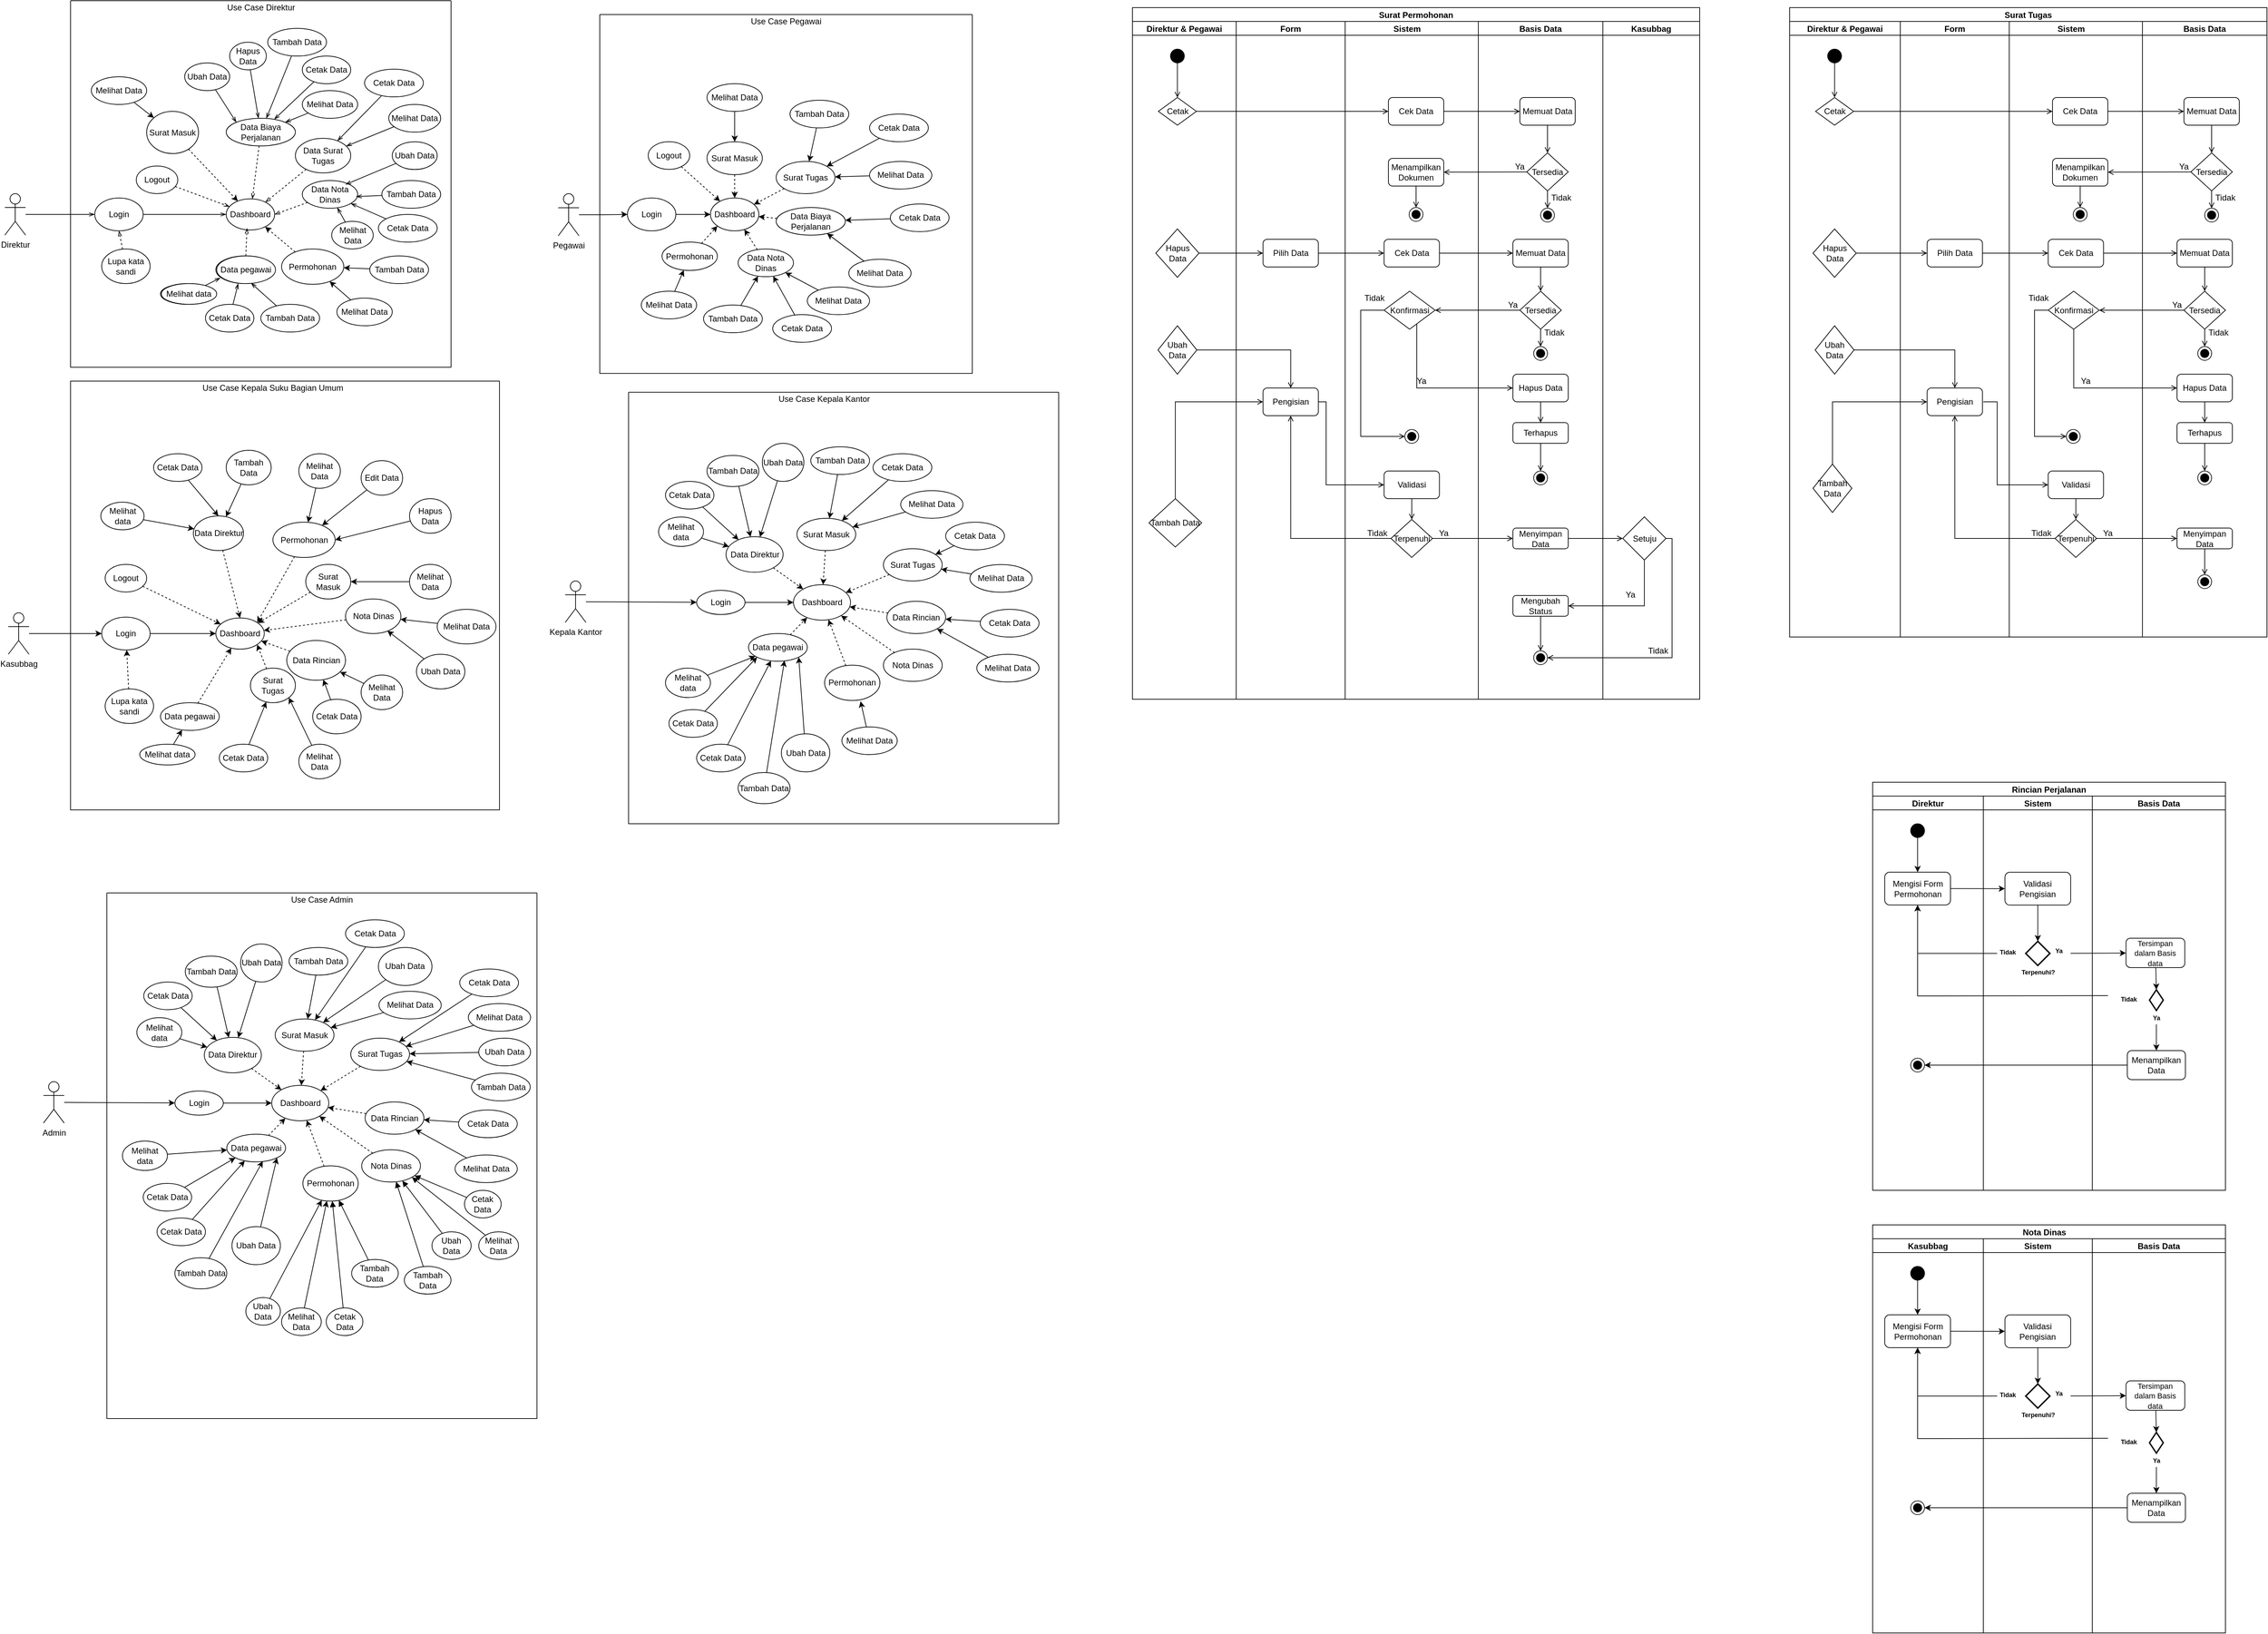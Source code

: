 <mxfile version="14.8.1" type="github" pages="10">
  <diagram id="7KBXduqILSjG5q8MCGv4" name="Page-1">
    <mxGraphModel dx="868" dy="468" grid="1" gridSize="10" guides="1" tooltips="1" connect="1" arrows="1" fold="1" page="1" pageScale="1" pageWidth="850" pageHeight="1100" math="0" shadow="0">
      <root>
        <mxCell id="0" />
        <mxCell id="1" parent="0" />
        <mxCell id="zJp7o7V6sukcPG7aJ3fY-4" style="edgeStyle=orthogonalEdgeStyle;rounded=0;orthogonalLoop=1;jettySize=auto;html=1;" parent="1" source="zJp7o7V6sukcPG7aJ3fY-2" target="zJp7o7V6sukcPG7aJ3fY-3" edge="1">
          <mxGeometry relative="1" as="geometry" />
        </mxCell>
        <mxCell id="zJp7o7V6sukcPG7aJ3fY-2" value="Pegawai" style="shape=umlActor;verticalLabelPosition=bottom;verticalAlign=top;html=1;" parent="1" vertex="1">
          <mxGeometry x="890" y="309" width="30" height="61" as="geometry" />
        </mxCell>
        <mxCell id="zJp7o7V6sukcPG7aJ3fY-6" value="" style="edgeStyle=orthogonalEdgeStyle;rounded=0;orthogonalLoop=1;jettySize=auto;html=1;" parent="1" source="zJp7o7V6sukcPG7aJ3fY-3" target="zJp7o7V6sukcPG7aJ3fY-5" edge="1">
          <mxGeometry relative="1" as="geometry" />
        </mxCell>
        <mxCell id="zJp7o7V6sukcPG7aJ3fY-3" value="Login" style="ellipse;whiteSpace=wrap;html=1;" parent="1" vertex="1">
          <mxGeometry x="990" y="315.25" width="70" height="47.5" as="geometry" />
        </mxCell>
        <mxCell id="zJp7o7V6sukcPG7aJ3fY-5" value="Dashboard&lt;span style=&quot;white-space: pre&quot;&gt;&lt;/span&gt;" style="ellipse;whiteSpace=wrap;html=1;" parent="1" vertex="1">
          <mxGeometry x="1110" y="315.25" width="70" height="47.5" as="geometry" />
        </mxCell>
        <mxCell id="zJp7o7V6sukcPG7aJ3fY-8" style="rounded=0;orthogonalLoop=1;jettySize=auto;html=1;entryX=0;entryY=1;entryDx=0;entryDy=0;dashed=1;" parent="1" source="zJp7o7V6sukcPG7aJ3fY-7" target="zJp7o7V6sukcPG7aJ3fY-5" edge="1">
          <mxGeometry relative="1" as="geometry" />
        </mxCell>
        <mxCell id="zJp7o7V6sukcPG7aJ3fY-7" value="Permohonan" style="ellipse;whiteSpace=wrap;html=1;" parent="1" vertex="1">
          <mxGeometry x="1040" y="379" width="80" height="41" as="geometry" />
        </mxCell>
        <mxCell id="zJp7o7V6sukcPG7aJ3fY-10" style="edgeStyle=none;rounded=0;orthogonalLoop=1;jettySize=auto;html=1;" parent="1" source="zJp7o7V6sukcPG7aJ3fY-9" target="zJp7o7V6sukcPG7aJ3fY-7" edge="1">
          <mxGeometry relative="1" as="geometry" />
        </mxCell>
        <mxCell id="zJp7o7V6sukcPG7aJ3fY-9" value="Melihat Data" style="ellipse;whiteSpace=wrap;html=1;" parent="1" vertex="1">
          <mxGeometry x="1010" y="450" width="80" height="40" as="geometry" />
        </mxCell>
        <mxCell id="zJp7o7V6sukcPG7aJ3fY-13" value="" style="edgeStyle=none;rounded=0;orthogonalLoop=1;jettySize=auto;html=1;dashed=1;entryX=0.5;entryY=0;entryDx=0;entryDy=0;" parent="1" source="zJp7o7V6sukcPG7aJ3fY-11" target="zJp7o7V6sukcPG7aJ3fY-5" edge="1">
          <mxGeometry relative="1" as="geometry" />
        </mxCell>
        <mxCell id="zJp7o7V6sukcPG7aJ3fY-11" value="Surat Masuk" style="ellipse;whiteSpace=wrap;html=1;" parent="1" vertex="1">
          <mxGeometry x="1105" y="234" width="80" height="47.5" as="geometry" />
        </mxCell>
        <mxCell id="zJp7o7V6sukcPG7aJ3fY-15" value="" style="edgeStyle=none;rounded=0;orthogonalLoop=1;jettySize=auto;html=1;" parent="1" source="zJp7o7V6sukcPG7aJ3fY-14" target="zJp7o7V6sukcPG7aJ3fY-11" edge="1">
          <mxGeometry relative="1" as="geometry" />
        </mxCell>
        <mxCell id="zJp7o7V6sukcPG7aJ3fY-14" value="Melihat Data" style="ellipse;whiteSpace=wrap;html=1;" parent="1" vertex="1">
          <mxGeometry x="1105" y="150" width="80" height="40" as="geometry" />
        </mxCell>
        <mxCell id="zJp7o7V6sukcPG7aJ3fY-17" style="edgeStyle=none;rounded=0;orthogonalLoop=1;jettySize=auto;html=1;dashed=1;" parent="1" source="zJp7o7V6sukcPG7aJ3fY-16" target="zJp7o7V6sukcPG7aJ3fY-5" edge="1">
          <mxGeometry relative="1" as="geometry" />
        </mxCell>
        <mxCell id="zJp7o7V6sukcPG7aJ3fY-16" value="Surat Tugas" style="ellipse;whiteSpace=wrap;html=1;" parent="1" vertex="1">
          <mxGeometry x="1205" y="262.33" width="85" height="46.67" as="geometry" />
        </mxCell>
        <mxCell id="zJp7o7V6sukcPG7aJ3fY-25" style="edgeStyle=none;rounded=0;orthogonalLoop=1;jettySize=auto;html=1;" parent="1" source="zJp7o7V6sukcPG7aJ3fY-20" target="zJp7o7V6sukcPG7aJ3fY-16" edge="1">
          <mxGeometry relative="1" as="geometry" />
        </mxCell>
        <mxCell id="zJp7o7V6sukcPG7aJ3fY-26" style="edgeStyle=none;rounded=0;orthogonalLoop=1;jettySize=auto;html=1;" parent="1" source="zJp7o7V6sukcPG7aJ3fY-21" target="zJp7o7V6sukcPG7aJ3fY-16" edge="1">
          <mxGeometry relative="1" as="geometry" />
        </mxCell>
        <mxCell id="zJp7o7V6sukcPG7aJ3fY-27" style="edgeStyle=none;rounded=0;orthogonalLoop=1;jettySize=auto;html=1;" parent="1" source="zJp7o7V6sukcPG7aJ3fY-22" target="zJp7o7V6sukcPG7aJ3fY-16" edge="1">
          <mxGeometry relative="1" as="geometry" />
        </mxCell>
        <mxCell id="zJp7o7V6sukcPG7aJ3fY-29" style="edgeStyle=none;rounded=0;orthogonalLoop=1;jettySize=auto;html=1;dashed=1;" parent="1" source="zJp7o7V6sukcPG7aJ3fY-28" target="zJp7o7V6sukcPG7aJ3fY-5" edge="1">
          <mxGeometry relative="1" as="geometry" />
        </mxCell>
        <mxCell id="zJp7o7V6sukcPG7aJ3fY-28" value="Data Biaya Perjalanan" style="ellipse;whiteSpace=wrap;html=1;" parent="1" vertex="1">
          <mxGeometry x="1205" y="329" width="100" height="40" as="geometry" />
        </mxCell>
        <mxCell id="zJp7o7V6sukcPG7aJ3fY-32" style="edgeStyle=none;rounded=0;orthogonalLoop=1;jettySize=auto;html=1;" parent="1" source="zJp7o7V6sukcPG7aJ3fY-30" target="zJp7o7V6sukcPG7aJ3fY-28" edge="1">
          <mxGeometry relative="1" as="geometry" />
        </mxCell>
        <mxCell id="zJp7o7V6sukcPG7aJ3fY-33" style="edgeStyle=none;rounded=0;orthogonalLoop=1;jettySize=auto;html=1;" parent="1" source="zJp7o7V6sukcPG7aJ3fY-31" target="zJp7o7V6sukcPG7aJ3fY-28" edge="1">
          <mxGeometry relative="1" as="geometry" />
        </mxCell>
        <mxCell id="zJp7o7V6sukcPG7aJ3fY-35" style="edgeStyle=none;rounded=0;orthogonalLoop=1;jettySize=auto;html=1;dashed=1;" parent="1" source="zJp7o7V6sukcPG7aJ3fY-34" target="zJp7o7V6sukcPG7aJ3fY-5" edge="1">
          <mxGeometry relative="1" as="geometry" />
        </mxCell>
        <mxCell id="zJp7o7V6sukcPG7aJ3fY-34" value="Data Nota Dinas" style="ellipse;whiteSpace=wrap;html=1;" parent="1" vertex="1">
          <mxGeometry x="1150" y="389" width="80" height="40" as="geometry" />
        </mxCell>
        <mxCell id="zJp7o7V6sukcPG7aJ3fY-40" style="edgeStyle=none;rounded=0;orthogonalLoop=1;jettySize=auto;html=1;" parent="1" source="zJp7o7V6sukcPG7aJ3fY-36" target="zJp7o7V6sukcPG7aJ3fY-34" edge="1">
          <mxGeometry relative="1" as="geometry" />
        </mxCell>
        <mxCell id="zJp7o7V6sukcPG7aJ3fY-41" style="edgeStyle=none;rounded=0;orthogonalLoop=1;jettySize=auto;html=1;entryX=1;entryY=1;entryDx=0;entryDy=0;" parent="1" source="zJp7o7V6sukcPG7aJ3fY-37" target="zJp7o7V6sukcPG7aJ3fY-34" edge="1">
          <mxGeometry relative="1" as="geometry" />
        </mxCell>
        <mxCell id="zJp7o7V6sukcPG7aJ3fY-42" value="" style="swimlane;startSize=0;fillColor=#ffffff;" parent="1" vertex="1">
          <mxGeometry x="950" y="50.0" width="538.49" height="518.91" as="geometry" />
        </mxCell>
        <mxCell id="zJp7o7V6sukcPG7aJ3fY-31" value="Melihat Data" style="ellipse;whiteSpace=wrap;html=1;" parent="zJp7o7V6sukcPG7aJ3fY-42" vertex="1">
          <mxGeometry x="360" y="353.91" width="90" height="40" as="geometry" />
        </mxCell>
        <mxCell id="zJp7o7V6sukcPG7aJ3fY-30" value="Cetak Data" style="ellipse;whiteSpace=wrap;html=1;" parent="zJp7o7V6sukcPG7aJ3fY-42" vertex="1">
          <mxGeometry x="420" y="273.91" width="85" height="40" as="geometry" />
        </mxCell>
        <mxCell id="zJp7o7V6sukcPG7aJ3fY-22" value="Melihat Data" style="ellipse;whiteSpace=wrap;html=1;" parent="zJp7o7V6sukcPG7aJ3fY-42" vertex="1">
          <mxGeometry x="390" y="212.33" width="90" height="40" as="geometry" />
        </mxCell>
        <mxCell id="zJp7o7V6sukcPG7aJ3fY-21" value="Cetak Data" style="ellipse;whiteSpace=wrap;html=1;" parent="zJp7o7V6sukcPG7aJ3fY-42" vertex="1">
          <mxGeometry x="390" y="143.91" width="85" height="40" as="geometry" />
        </mxCell>
        <mxCell id="zJp7o7V6sukcPG7aJ3fY-44" value="Use Case Pegawai" style="text;html=1;strokeColor=none;fillColor=none;align=center;verticalAlign=middle;whiteSpace=wrap;rounded=0;" parent="zJp7o7V6sukcPG7aJ3fY-42" vertex="1">
          <mxGeometry x="166.74" width="205" height="20" as="geometry" />
        </mxCell>
        <mxCell id="zJp7o7V6sukcPG7aJ3fY-20" value="Tambah Data" style="ellipse;whiteSpace=wrap;html=1;" parent="zJp7o7V6sukcPG7aJ3fY-42" vertex="1">
          <mxGeometry x="275" y="123.91" width="85" height="40" as="geometry" />
        </mxCell>
        <mxCell id="zJp7o7V6sukcPG7aJ3fY-45" value="Logout" style="ellipse;whiteSpace=wrap;html=1;" parent="zJp7o7V6sukcPG7aJ3fY-42" vertex="1">
          <mxGeometry x="70" y="183.91" width="60" height="40" as="geometry" />
        </mxCell>
        <mxCell id="zJp7o7V6sukcPG7aJ3fY-37" value="Melihat Data" style="ellipse;whiteSpace=wrap;html=1;" parent="zJp7o7V6sukcPG7aJ3fY-42" vertex="1">
          <mxGeometry x="300" y="393.91" width="90" height="40" as="geometry" />
        </mxCell>
        <mxCell id="zJp7o7V6sukcPG7aJ3fY-36" value="Cetak Data" style="ellipse;whiteSpace=wrap;html=1;" parent="zJp7o7V6sukcPG7aJ3fY-42" vertex="1">
          <mxGeometry x="250" y="433.91" width="85" height="40" as="geometry" />
        </mxCell>
        <mxCell id="zJp7o7V6sukcPG7aJ3fY-51" value="Tambah Data" style="ellipse;whiteSpace=wrap;html=1;" parent="zJp7o7V6sukcPG7aJ3fY-42" vertex="1">
          <mxGeometry x="150" y="420" width="85" height="40" as="geometry" />
        </mxCell>
        <mxCell id="zJp7o7V6sukcPG7aJ3fY-46" style="edgeStyle=none;rounded=0;orthogonalLoop=1;jettySize=auto;html=1;dashed=1;" parent="1" source="zJp7o7V6sukcPG7aJ3fY-45" target="zJp7o7V6sukcPG7aJ3fY-5" edge="1">
          <mxGeometry relative="1" as="geometry" />
        </mxCell>
        <mxCell id="zJp7o7V6sukcPG7aJ3fY-52" style="edgeStyle=none;rounded=0;orthogonalLoop=1;jettySize=auto;html=1;" parent="1" source="zJp7o7V6sukcPG7aJ3fY-51" target="zJp7o7V6sukcPG7aJ3fY-34" edge="1">
          <mxGeometry relative="1" as="geometry" />
        </mxCell>
        <mxCell id="fPzmJ7Ew2btwY1fmSqvh-4" style="edgeStyle=orthogonalEdgeStyle;rounded=0;orthogonalLoop=1;jettySize=auto;html=1;entryX=0;entryY=0.5;entryDx=0;entryDy=0;" parent="1" source="fPzmJ7Ew2btwY1fmSqvh-1" target="fPzmJ7Ew2btwY1fmSqvh-2" edge="1">
          <mxGeometry relative="1" as="geometry" />
        </mxCell>
        <mxCell id="fPzmJ7Ew2btwY1fmSqvh-1" value="Kasubbag&lt;span style=&quot;white-space: pre&quot;&gt;&lt;/span&gt;" style="shape=umlActor;verticalLabelPosition=bottom;verticalAlign=top;html=1;" parent="1" vertex="1">
          <mxGeometry x="95" y="915" width="30" height="60" as="geometry" />
        </mxCell>
        <mxCell id="fPzmJ7Ew2btwY1fmSqvh-5" style="edgeStyle=orthogonalEdgeStyle;rounded=0;orthogonalLoop=1;jettySize=auto;html=1;" parent="1" source="fPzmJ7Ew2btwY1fmSqvh-2" target="fPzmJ7Ew2btwY1fmSqvh-3" edge="1">
          <mxGeometry relative="1" as="geometry" />
        </mxCell>
        <mxCell id="fPzmJ7Ew2btwY1fmSqvh-2" value="Login" style="ellipse;whiteSpace=wrap;html=1;" parent="1" vertex="1">
          <mxGeometry x="230" y="921.25" width="70" height="47.5" as="geometry" />
        </mxCell>
        <mxCell id="fPzmJ7Ew2btwY1fmSqvh-3" value="Dashboard" style="ellipse;whiteSpace=wrap;html=1;" parent="1" vertex="1">
          <mxGeometry x="395" y="922.5" width="70" height="45" as="geometry" />
        </mxCell>
        <mxCell id="fPzmJ7Ew2btwY1fmSqvh-7" style="rounded=0;orthogonalLoop=1;jettySize=auto;html=1;dashed=1;" parent="1" source="fPzmJ7Ew2btwY1fmSqvh-6" target="fPzmJ7Ew2btwY1fmSqvh-2" edge="1">
          <mxGeometry relative="1" as="geometry" />
        </mxCell>
        <mxCell id="fPzmJ7Ew2btwY1fmSqvh-6" value="Lupa kata sandi" style="ellipse;whiteSpace=wrap;html=1;" parent="1" vertex="1">
          <mxGeometry x="235" y="1025" width="70" height="50" as="geometry" />
        </mxCell>
        <mxCell id="fPzmJ7Ew2btwY1fmSqvh-9" style="edgeStyle=none;rounded=0;orthogonalLoop=1;jettySize=auto;html=1;dashed=1;" parent="1" source="fPzmJ7Ew2btwY1fmSqvh-8" target="fPzmJ7Ew2btwY1fmSqvh-3" edge="1">
          <mxGeometry relative="1" as="geometry" />
        </mxCell>
        <mxCell id="fPzmJ7Ew2btwY1fmSqvh-8" value="Logout" style="ellipse;whiteSpace=wrap;html=1;" parent="1" vertex="1">
          <mxGeometry x="235" y="845" width="60" height="40" as="geometry" />
        </mxCell>
        <mxCell id="fPzmJ7Ew2btwY1fmSqvh-11" style="edgeStyle=none;rounded=0;orthogonalLoop=1;jettySize=auto;html=1;dashed=1;" parent="1" source="fPzmJ7Ew2btwY1fmSqvh-10" target="fPzmJ7Ew2btwY1fmSqvh-3" edge="1">
          <mxGeometry relative="1" as="geometry" />
        </mxCell>
        <mxCell id="fPzmJ7Ew2btwY1fmSqvh-10" value="Data pegawai" style="ellipse;whiteSpace=wrap;html=1;" parent="1" vertex="1">
          <mxGeometry x="315" y="1045" width="85" height="40" as="geometry" />
        </mxCell>
        <mxCell id="fPzmJ7Ew2btwY1fmSqvh-14" style="edgeStyle=none;rounded=0;orthogonalLoop=1;jettySize=auto;html=1;" parent="1" source="fPzmJ7Ew2btwY1fmSqvh-13" target="fPzmJ7Ew2btwY1fmSqvh-10" edge="1">
          <mxGeometry relative="1" as="geometry" />
        </mxCell>
        <mxCell id="fPzmJ7Ew2btwY1fmSqvh-13" value="Melihat data" style="ellipse;whiteSpace=wrap;html=1;" parent="1" vertex="1">
          <mxGeometry x="285" y="1105" width="80" height="30" as="geometry" />
        </mxCell>
        <mxCell id="fPzmJ7Ew2btwY1fmSqvh-16" style="edgeStyle=none;rounded=0;orthogonalLoop=1;jettySize=auto;html=1;entryX=0.5;entryY=0;entryDx=0;entryDy=0;dashed=1;" parent="1" source="fPzmJ7Ew2btwY1fmSqvh-15" target="fPzmJ7Ew2btwY1fmSqvh-3" edge="1">
          <mxGeometry relative="1" as="geometry" />
        </mxCell>
        <mxCell id="fPzmJ7Ew2btwY1fmSqvh-15" value="Data Direktur" style="ellipse;whiteSpace=wrap;html=1;" parent="1" vertex="1">
          <mxGeometry x="362.5" y="775" width="72.5" height="50" as="geometry" />
        </mxCell>
        <mxCell id="fPzmJ7Ew2btwY1fmSqvh-22" style="edgeStyle=none;rounded=0;orthogonalLoop=1;jettySize=auto;html=1;" parent="1" source="fPzmJ7Ew2btwY1fmSqvh-19" target="fPzmJ7Ew2btwY1fmSqvh-15" edge="1">
          <mxGeometry relative="1" as="geometry" />
        </mxCell>
        <mxCell id="fPzmJ7Ew2btwY1fmSqvh-19" value="Melihat data" style="ellipse;whiteSpace=wrap;html=1;" parent="1" vertex="1">
          <mxGeometry x="228.75" y="755" width="62.5" height="40" as="geometry" />
        </mxCell>
        <mxCell id="fPzmJ7Ew2btwY1fmSqvh-23" style="edgeStyle=none;rounded=0;orthogonalLoop=1;jettySize=auto;html=1;entryX=0.5;entryY=0;entryDx=0;entryDy=0;" parent="1" source="fPzmJ7Ew2btwY1fmSqvh-20" target="fPzmJ7Ew2btwY1fmSqvh-15" edge="1">
          <mxGeometry relative="1" as="geometry" />
        </mxCell>
        <mxCell id="fPzmJ7Ew2btwY1fmSqvh-20" value="Cetak Data" style="ellipse;whiteSpace=wrap;html=1;" parent="1" vertex="1">
          <mxGeometry x="305" y="685" width="70" height="40" as="geometry" />
        </mxCell>
        <mxCell id="fPzmJ7Ew2btwY1fmSqvh-24" style="edgeStyle=none;rounded=0;orthogonalLoop=1;jettySize=auto;html=1;" parent="1" source="fPzmJ7Ew2btwY1fmSqvh-21" target="fPzmJ7Ew2btwY1fmSqvh-15" edge="1">
          <mxGeometry relative="1" as="geometry" />
        </mxCell>
        <mxCell id="fPzmJ7Ew2btwY1fmSqvh-21" value="Tambah Data" style="ellipse;whiteSpace=wrap;html=1;" parent="1" vertex="1">
          <mxGeometry x="410" y="680" width="65" height="50" as="geometry" />
        </mxCell>
        <mxCell id="fPzmJ7Ew2btwY1fmSqvh-26" style="edgeStyle=none;rounded=0;orthogonalLoop=1;jettySize=auto;html=1;entryX=1;entryY=0;entryDx=0;entryDy=0;dashed=1;" parent="1" source="fPzmJ7Ew2btwY1fmSqvh-25" target="fPzmJ7Ew2btwY1fmSqvh-3" edge="1">
          <mxGeometry relative="1" as="geometry" />
        </mxCell>
        <mxCell id="fPzmJ7Ew2btwY1fmSqvh-25" value="Permohonan" style="ellipse;whiteSpace=wrap;html=1;" parent="1" vertex="1">
          <mxGeometry x="477.5" y="784" width="90" height="51" as="geometry" />
        </mxCell>
        <mxCell id="fPzmJ7Ew2btwY1fmSqvh-29" value="" style="edgeStyle=none;rounded=0;orthogonalLoop=1;jettySize=auto;html=1;" parent="1" source="fPzmJ7Ew2btwY1fmSqvh-27" target="fPzmJ7Ew2btwY1fmSqvh-25" edge="1">
          <mxGeometry relative="1" as="geometry" />
        </mxCell>
        <mxCell id="fPzmJ7Ew2btwY1fmSqvh-27" value="Melihat Data" style="ellipse;whiteSpace=wrap;html=1;" parent="1" vertex="1">
          <mxGeometry x="515" y="685" width="60" height="50" as="geometry" />
        </mxCell>
        <mxCell id="fPzmJ7Ew2btwY1fmSqvh-31" style="edgeStyle=none;rounded=0;orthogonalLoop=1;jettySize=auto;html=1;" parent="1" source="fPzmJ7Ew2btwY1fmSqvh-30" target="fPzmJ7Ew2btwY1fmSqvh-25" edge="1">
          <mxGeometry relative="1" as="geometry" />
        </mxCell>
        <mxCell id="fPzmJ7Ew2btwY1fmSqvh-30" value="Edit Data" style="ellipse;whiteSpace=wrap;html=1;" parent="1" vertex="1">
          <mxGeometry x="605" y="695" width="60" height="50" as="geometry" />
        </mxCell>
        <mxCell id="fPzmJ7Ew2btwY1fmSqvh-33" style="edgeStyle=none;rounded=0;orthogonalLoop=1;jettySize=auto;html=1;entryX=1;entryY=0.5;entryDx=0;entryDy=0;" parent="1" source="fPzmJ7Ew2btwY1fmSqvh-32" target="fPzmJ7Ew2btwY1fmSqvh-25" edge="1">
          <mxGeometry relative="1" as="geometry" />
        </mxCell>
        <mxCell id="fPzmJ7Ew2btwY1fmSqvh-32" value="Hapus Data" style="ellipse;whiteSpace=wrap;html=1;" parent="1" vertex="1">
          <mxGeometry x="675" y="750" width="60" height="50" as="geometry" />
        </mxCell>
        <mxCell id="fPzmJ7Ew2btwY1fmSqvh-47" style="edgeStyle=none;rounded=0;orthogonalLoop=1;jettySize=auto;html=1;dashed=1;" parent="1" source="fPzmJ7Ew2btwY1fmSqvh-35" target="fPzmJ7Ew2btwY1fmSqvh-3" edge="1">
          <mxGeometry relative="1" as="geometry" />
        </mxCell>
        <mxCell id="fPzmJ7Ew2btwY1fmSqvh-35" value="Surat Masuk" style="ellipse;whiteSpace=wrap;html=1;" parent="1" vertex="1">
          <mxGeometry x="525" y="845" width="65" height="50" as="geometry" />
        </mxCell>
        <mxCell id="fPzmJ7Ew2btwY1fmSqvh-38" style="edgeStyle=none;rounded=0;orthogonalLoop=1;jettySize=auto;html=1;" parent="1" source="fPzmJ7Ew2btwY1fmSqvh-37" target="fPzmJ7Ew2btwY1fmSqvh-35" edge="1">
          <mxGeometry relative="1" as="geometry" />
        </mxCell>
        <mxCell id="fPzmJ7Ew2btwY1fmSqvh-37" value="Melihat Data" style="ellipse;whiteSpace=wrap;html=1;" parent="1" vertex="1">
          <mxGeometry x="675" y="845" width="60" height="50" as="geometry" />
        </mxCell>
        <mxCell id="fPzmJ7Ew2btwY1fmSqvh-40" style="edgeStyle=none;rounded=0;orthogonalLoop=1;jettySize=auto;html=1;entryX=1;entryY=1;entryDx=0;entryDy=0;dashed=1;" parent="1" source="fPzmJ7Ew2btwY1fmSqvh-39" target="fPzmJ7Ew2btwY1fmSqvh-3" edge="1">
          <mxGeometry relative="1" as="geometry" />
        </mxCell>
        <mxCell id="fPzmJ7Ew2btwY1fmSqvh-39" value="Surat Tugas" style="ellipse;whiteSpace=wrap;html=1;" parent="1" vertex="1">
          <mxGeometry x="445" y="995" width="65" height="50" as="geometry" />
        </mxCell>
        <mxCell id="fPzmJ7Ew2btwY1fmSqvh-42" style="edgeStyle=none;rounded=0;orthogonalLoop=1;jettySize=auto;html=1;entryX=1;entryY=1;entryDx=0;entryDy=0;" parent="1" source="fPzmJ7Ew2btwY1fmSqvh-41" target="fPzmJ7Ew2btwY1fmSqvh-39" edge="1">
          <mxGeometry relative="1" as="geometry">
            <mxPoint x="510" y="1045" as="targetPoint" />
          </mxGeometry>
        </mxCell>
        <mxCell id="fPzmJ7Ew2btwY1fmSqvh-41" value="Melihat Data" style="ellipse;whiteSpace=wrap;html=1;" parent="1" vertex="1">
          <mxGeometry x="515" y="1105" width="60" height="50" as="geometry" />
        </mxCell>
        <mxCell id="fPzmJ7Ew2btwY1fmSqvh-44" style="edgeStyle=none;rounded=0;orthogonalLoop=1;jettySize=auto;html=1;" parent="1" source="fPzmJ7Ew2btwY1fmSqvh-43" target="fPzmJ7Ew2btwY1fmSqvh-39" edge="1">
          <mxGeometry relative="1" as="geometry" />
        </mxCell>
        <mxCell id="fPzmJ7Ew2btwY1fmSqvh-43" value="Cetak Data" style="ellipse;whiteSpace=wrap;html=1;" parent="1" vertex="1">
          <mxGeometry x="400" y="1105" width="70" height="40" as="geometry" />
        </mxCell>
        <mxCell id="fPzmJ7Ew2btwY1fmSqvh-50" style="edgeStyle=none;rounded=0;orthogonalLoop=1;jettySize=auto;html=1;dashed=1;" parent="1" source="fPzmJ7Ew2btwY1fmSqvh-48" target="fPzmJ7Ew2btwY1fmSqvh-3" edge="1">
          <mxGeometry relative="1" as="geometry" />
        </mxCell>
        <mxCell id="fPzmJ7Ew2btwY1fmSqvh-48" value="Data Rincian" style="ellipse;whiteSpace=wrap;html=1;" parent="1" vertex="1">
          <mxGeometry x="497.5" y="955" width="85" height="57.5" as="geometry" />
        </mxCell>
        <mxCell id="fPzmJ7Ew2btwY1fmSqvh-52" style="edgeStyle=none;rounded=0;orthogonalLoop=1;jettySize=auto;html=1;" parent="1" source="fPzmJ7Ew2btwY1fmSqvh-51" target="fPzmJ7Ew2btwY1fmSqvh-48" edge="1">
          <mxGeometry relative="1" as="geometry" />
        </mxCell>
        <mxCell id="fPzmJ7Ew2btwY1fmSqvh-51" value="Melihat Data" style="ellipse;whiteSpace=wrap;html=1;" parent="1" vertex="1">
          <mxGeometry x="605" y="1005" width="60" height="50" as="geometry" />
        </mxCell>
        <mxCell id="fPzmJ7Ew2btwY1fmSqvh-54" value="" style="edgeStyle=none;rounded=0;orthogonalLoop=1;jettySize=auto;html=1;" parent="1" source="fPzmJ7Ew2btwY1fmSqvh-53" target="fPzmJ7Ew2btwY1fmSqvh-48" edge="1">
          <mxGeometry relative="1" as="geometry" />
        </mxCell>
        <mxCell id="fPzmJ7Ew2btwY1fmSqvh-53" value="Cetak Data" style="ellipse;whiteSpace=wrap;html=1;" parent="1" vertex="1">
          <mxGeometry x="535" y="1040" width="70" height="50" as="geometry" />
        </mxCell>
        <mxCell id="fPzmJ7Ew2btwY1fmSqvh-56" style="edgeStyle=none;rounded=0;orthogonalLoop=1;jettySize=auto;html=1;dashed=1;" parent="1" source="fPzmJ7Ew2btwY1fmSqvh-55" target="fPzmJ7Ew2btwY1fmSqvh-3" edge="1">
          <mxGeometry relative="1" as="geometry" />
        </mxCell>
        <mxCell id="fPzmJ7Ew2btwY1fmSqvh-55" value="Nota Dinas" style="ellipse;whiteSpace=wrap;html=1;" parent="1" vertex="1">
          <mxGeometry x="582.5" y="895" width="80" height="50" as="geometry" />
        </mxCell>
        <mxCell id="fPzmJ7Ew2btwY1fmSqvh-58" style="edgeStyle=none;rounded=0;orthogonalLoop=1;jettySize=auto;html=1;" parent="1" source="fPzmJ7Ew2btwY1fmSqvh-57" target="fPzmJ7Ew2btwY1fmSqvh-55" edge="1">
          <mxGeometry relative="1" as="geometry" />
        </mxCell>
        <mxCell id="fPzmJ7Ew2btwY1fmSqvh-57" value="Melihat Data" style="ellipse;whiteSpace=wrap;html=1;" parent="1" vertex="1">
          <mxGeometry x="715" y="910" width="85" height="50" as="geometry" />
        </mxCell>
        <mxCell id="fPzmJ7Ew2btwY1fmSqvh-60" style="edgeStyle=none;rounded=0;orthogonalLoop=1;jettySize=auto;html=1;entryX=0.756;entryY=0.92;entryDx=0;entryDy=0;entryPerimeter=0;" parent="1" source="fPzmJ7Ew2btwY1fmSqvh-59" target="fPzmJ7Ew2btwY1fmSqvh-55" edge="1">
          <mxGeometry relative="1" as="geometry" />
        </mxCell>
        <mxCell id="fPzmJ7Ew2btwY1fmSqvh-59" value="Ubah Data" style="ellipse;whiteSpace=wrap;html=1;" parent="1" vertex="1">
          <mxGeometry x="685" y="975" width="70" height="50" as="geometry" />
        </mxCell>
        <mxCell id="fPzmJ7Ew2btwY1fmSqvh-61" value="" style="whiteSpace=wrap;html=1;aspect=fixed;fillColor=none;" parent="1" vertex="1">
          <mxGeometry x="185" y="580" width="620" height="620" as="geometry" />
        </mxCell>
        <mxCell id="fPzmJ7Ew2btwY1fmSqvh-62" value="Use Case Kepala Suku Bagian Umum" style="text;html=1;strokeColor=none;fillColor=none;align=center;verticalAlign=middle;whiteSpace=wrap;rounded=0;" parent="1" vertex="1">
          <mxGeometry x="361.25" y="580" width="232.5" height="20" as="geometry" />
        </mxCell>
        <mxCell id="fPzmJ7Ew2btwY1fmSqvh-65" value="" style="edgeStyle=none;rounded=0;orthogonalLoop=1;jettySize=auto;html=1;" parent="1" source="fPzmJ7Ew2btwY1fmSqvh-63" target="fPzmJ7Ew2btwY1fmSqvh-64" edge="1">
          <mxGeometry relative="1" as="geometry" />
        </mxCell>
        <mxCell id="fPzmJ7Ew2btwY1fmSqvh-63" value="Kepala Kantor" style="shape=umlActor;verticalLabelPosition=bottom;verticalAlign=top;html=1;outlineConnect=0;fillColor=none;" parent="1" vertex="1">
          <mxGeometry x="900" y="869" width="30" height="60" as="geometry" />
        </mxCell>
        <mxCell id="fPzmJ7Ew2btwY1fmSqvh-67" value="" style="edgeStyle=none;rounded=0;orthogonalLoop=1;jettySize=auto;html=1;" parent="1" source="fPzmJ7Ew2btwY1fmSqvh-64" target="fPzmJ7Ew2btwY1fmSqvh-66" edge="1">
          <mxGeometry relative="1" as="geometry" />
        </mxCell>
        <mxCell id="fPzmJ7Ew2btwY1fmSqvh-64" value="Login" style="ellipse;whiteSpace=wrap;html=1;verticalAlign=middle;" parent="1" vertex="1">
          <mxGeometry x="1090" y="882.5" width="70" height="35" as="geometry" />
        </mxCell>
        <mxCell id="fPzmJ7Ew2btwY1fmSqvh-66" value="Dashboard" style="ellipse;whiteSpace=wrap;html=1;verticalAlign=middle;" parent="1" vertex="1">
          <mxGeometry x="1230" y="874.38" width="82.5" height="51.25" as="geometry" />
        </mxCell>
        <mxCell id="fPzmJ7Ew2btwY1fmSqvh-80" style="edgeStyle=none;rounded=0;orthogonalLoop=1;jettySize=auto;html=1;" parent="1" source="fPzmJ7Ew2btwY1fmSqvh-70" target="fPzmJ7Ew2btwY1fmSqvh-75" edge="1">
          <mxGeometry relative="1" as="geometry" />
        </mxCell>
        <mxCell id="fPzmJ7Ew2btwY1fmSqvh-70" value="Cetak Data" style="ellipse;whiteSpace=wrap;html=1;" parent="1" vertex="1">
          <mxGeometry x="1090" y="1105" width="70" height="40" as="geometry" />
        </mxCell>
        <mxCell id="fPzmJ7Ew2btwY1fmSqvh-77" style="edgeStyle=none;rounded=0;orthogonalLoop=1;jettySize=auto;html=1;dashed=1;" parent="1" source="fPzmJ7Ew2btwY1fmSqvh-75" target="fPzmJ7Ew2btwY1fmSqvh-66" edge="1">
          <mxGeometry relative="1" as="geometry" />
        </mxCell>
        <mxCell id="fPzmJ7Ew2btwY1fmSqvh-75" value="Data pegawai" style="ellipse;whiteSpace=wrap;html=1;" parent="1" vertex="1">
          <mxGeometry x="1165" y="945" width="85" height="40" as="geometry" />
        </mxCell>
        <mxCell id="fPzmJ7Ew2btwY1fmSqvh-81" style="edgeStyle=none;rounded=0;orthogonalLoop=1;jettySize=auto;html=1;entryX=0.612;entryY=0.975;entryDx=0;entryDy=0;entryPerimeter=0;" parent="1" source="fPzmJ7Ew2btwY1fmSqvh-76" target="fPzmJ7Ew2btwY1fmSqvh-75" edge="1">
          <mxGeometry relative="1" as="geometry" />
        </mxCell>
        <mxCell id="fPzmJ7Ew2btwY1fmSqvh-76" value="Tambah Data" style="ellipse;whiteSpace=wrap;html=1;" parent="1" vertex="1">
          <mxGeometry x="1150" y="1146" width="75" height="45" as="geometry" />
        </mxCell>
        <mxCell id="fPzmJ7Ew2btwY1fmSqvh-83" style="edgeStyle=none;rounded=0;orthogonalLoop=1;jettySize=auto;html=1;entryX=1;entryY=1;entryDx=0;entryDy=0;" parent="1" source="fPzmJ7Ew2btwY1fmSqvh-82" target="fPzmJ7Ew2btwY1fmSqvh-75" edge="1">
          <mxGeometry relative="1" as="geometry" />
        </mxCell>
        <mxCell id="fPzmJ7Ew2btwY1fmSqvh-82" value="Ubah Data" style="ellipse;whiteSpace=wrap;html=1;" parent="1" vertex="1">
          <mxGeometry x="1212.5" y="1090" width="70" height="55" as="geometry" />
        </mxCell>
        <mxCell id="fPzmJ7Ew2btwY1fmSqvh-84" style="edgeStyle=none;rounded=0;orthogonalLoop=1;jettySize=auto;html=1;entryX=0;entryY=1;entryDx=0;entryDy=0;" parent="1" source="fPzmJ7Ew2btwY1fmSqvh-85" target="fPzmJ7Ew2btwY1fmSqvh-75" edge="1">
          <mxGeometry relative="1" as="geometry">
            <mxPoint x="1241.175" y="1054.277" as="targetPoint" />
          </mxGeometry>
        </mxCell>
        <mxCell id="fPzmJ7Ew2btwY1fmSqvh-85" value="Cetak Data" style="ellipse;whiteSpace=wrap;html=1;" parent="1" vertex="1">
          <mxGeometry x="1050" y="1055" width="70" height="40" as="geometry" />
        </mxCell>
        <mxCell id="fPzmJ7Ew2btwY1fmSqvh-86" style="edgeStyle=none;rounded=0;orthogonalLoop=1;jettySize=auto;html=1;" parent="1" source="fPzmJ7Ew2btwY1fmSqvh-87" target="fPzmJ7Ew2btwY1fmSqvh-75" edge="1">
          <mxGeometry relative="1" as="geometry">
            <mxPoint x="1180" y="1045" as="targetPoint" />
          </mxGeometry>
        </mxCell>
        <mxCell id="fPzmJ7Ew2btwY1fmSqvh-87" value="Melihat data" style="ellipse;whiteSpace=wrap;html=1;" parent="1" vertex="1">
          <mxGeometry x="1045" y="995" width="65" height="42.5" as="geometry" />
        </mxCell>
        <mxCell id="fPzmJ7Ew2btwY1fmSqvh-106" style="edgeStyle=none;rounded=0;orthogonalLoop=1;jettySize=auto;html=1;" parent="1" source="fPzmJ7Ew2btwY1fmSqvh-93" target="fPzmJ7Ew2btwY1fmSqvh-101" edge="1">
          <mxGeometry relative="1" as="geometry" />
        </mxCell>
        <mxCell id="fPzmJ7Ew2btwY1fmSqvh-93" value="Cetak Data" style="ellipse;whiteSpace=wrap;html=1;" parent="1" vertex="1">
          <mxGeometry x="1045" y="725" width="70" height="40" as="geometry" />
        </mxCell>
        <mxCell id="fPzmJ7Ew2btwY1fmSqvh-105" style="edgeStyle=none;rounded=0;orthogonalLoop=1;jettySize=auto;html=1;" parent="1" source="fPzmJ7Ew2btwY1fmSqvh-95" target="fPzmJ7Ew2btwY1fmSqvh-101" edge="1">
          <mxGeometry relative="1" as="geometry" />
        </mxCell>
        <mxCell id="fPzmJ7Ew2btwY1fmSqvh-95" value="Melihat data" style="ellipse;whiteSpace=wrap;html=1;" parent="1" vertex="1">
          <mxGeometry x="1035" y="776.5" width="65" height="42.5" as="geometry" />
        </mxCell>
        <mxCell id="fPzmJ7Ew2btwY1fmSqvh-107" style="edgeStyle=none;rounded=0;orthogonalLoop=1;jettySize=auto;html=1;exitX=0.613;exitY=0.989;exitDx=0;exitDy=0;exitPerimeter=0;" parent="1" source="fPzmJ7Ew2btwY1fmSqvh-97" target="fPzmJ7Ew2btwY1fmSqvh-101" edge="1">
          <mxGeometry relative="1" as="geometry">
            <mxPoint x="1152.624" y="739.789" as="sourcePoint" />
          </mxGeometry>
        </mxCell>
        <mxCell id="fPzmJ7Ew2btwY1fmSqvh-97" value="Tambah Data" style="ellipse;whiteSpace=wrap;html=1;" parent="1" vertex="1">
          <mxGeometry x="1105" y="687.5" width="75" height="45" as="geometry" />
        </mxCell>
        <mxCell id="fPzmJ7Ew2btwY1fmSqvh-108" style="edgeStyle=none;rounded=0;orthogonalLoop=1;jettySize=auto;html=1;" parent="1" source="fPzmJ7Ew2btwY1fmSqvh-99" target="fPzmJ7Ew2btwY1fmSqvh-101" edge="1">
          <mxGeometry relative="1" as="geometry">
            <mxPoint x="1213.795" y="738.553" as="sourcePoint" />
          </mxGeometry>
        </mxCell>
        <mxCell id="fPzmJ7Ew2btwY1fmSqvh-99" value="Ubah Data" style="ellipse;whiteSpace=wrap;html=1;" parent="1" vertex="1">
          <mxGeometry x="1185" y="670" width="60" height="55" as="geometry" />
        </mxCell>
        <mxCell id="fPzmJ7Ew2btwY1fmSqvh-104" style="edgeStyle=none;rounded=0;orthogonalLoop=1;jettySize=auto;html=1;dashed=1;" parent="1" source="fPzmJ7Ew2btwY1fmSqvh-101" target="fPzmJ7Ew2btwY1fmSqvh-66" edge="1">
          <mxGeometry relative="1" as="geometry" />
        </mxCell>
        <mxCell id="fPzmJ7Ew2btwY1fmSqvh-101" value="&lt;div&gt;Data Direktur&lt;/div&gt;" style="ellipse;whiteSpace=wrap;html=1;verticalAlign=middle;" parent="1" vertex="1">
          <mxGeometry x="1132.5" y="805" width="82.5" height="51.25" as="geometry" />
        </mxCell>
        <mxCell id="fPzmJ7Ew2btwY1fmSqvh-113" style="edgeStyle=none;rounded=0;orthogonalLoop=1;jettySize=auto;html=1;dashed=1;" parent="1" source="fPzmJ7Ew2btwY1fmSqvh-109" target="fPzmJ7Ew2btwY1fmSqvh-66" edge="1">
          <mxGeometry relative="1" as="geometry" />
        </mxCell>
        <mxCell id="fPzmJ7Ew2btwY1fmSqvh-109" value="Permohonan" style="ellipse;whiteSpace=wrap;html=1;" parent="1" vertex="1">
          <mxGeometry x="1275" y="990.75" width="80" height="51" as="geometry" />
        </mxCell>
        <mxCell id="fPzmJ7Ew2btwY1fmSqvh-125" style="edgeStyle=none;rounded=0;orthogonalLoop=1;jettySize=auto;html=1;dashed=1;" parent="1" source="fPzmJ7Ew2btwY1fmSqvh-117" target="fPzmJ7Ew2btwY1fmSqvh-66" edge="1">
          <mxGeometry relative="1" as="geometry" />
        </mxCell>
        <mxCell id="fPzmJ7Ew2btwY1fmSqvh-117" value="Surat Masuk" style="ellipse;whiteSpace=wrap;html=1;" parent="1" vertex="1">
          <mxGeometry x="1235" y="778.33" width="85" height="46.67" as="geometry" />
        </mxCell>
        <mxCell id="fPzmJ7Ew2btwY1fmSqvh-118" style="edgeStyle=none;rounded=0;orthogonalLoop=1;jettySize=auto;html=1;" parent="1" source="fPzmJ7Ew2btwY1fmSqvh-123" target="fPzmJ7Ew2btwY1fmSqvh-117" edge="1">
          <mxGeometry relative="1" as="geometry" />
        </mxCell>
        <mxCell id="fPzmJ7Ew2btwY1fmSqvh-119" style="edgeStyle=none;rounded=0;orthogonalLoop=1;jettySize=auto;html=1;" parent="1" source="fPzmJ7Ew2btwY1fmSqvh-122" target="fPzmJ7Ew2btwY1fmSqvh-117" edge="1">
          <mxGeometry relative="1" as="geometry" />
        </mxCell>
        <mxCell id="fPzmJ7Ew2btwY1fmSqvh-120" style="edgeStyle=none;rounded=0;orthogonalLoop=1;jettySize=auto;html=1;" parent="1" source="fPzmJ7Ew2btwY1fmSqvh-121" target="fPzmJ7Ew2btwY1fmSqvh-117" edge="1">
          <mxGeometry relative="1" as="geometry" />
        </mxCell>
        <mxCell id="fPzmJ7Ew2btwY1fmSqvh-121" value="Melihat Data" style="ellipse;whiteSpace=wrap;html=1;" parent="1" vertex="1">
          <mxGeometry x="1385" y="738.33" width="90" height="40" as="geometry" />
        </mxCell>
        <mxCell id="fPzmJ7Ew2btwY1fmSqvh-122" value="Cetak Data" style="ellipse;whiteSpace=wrap;html=1;" parent="1" vertex="1">
          <mxGeometry x="1345" y="685" width="85" height="40" as="geometry" />
        </mxCell>
        <mxCell id="fPzmJ7Ew2btwY1fmSqvh-123" value="Tambah Data" style="ellipse;whiteSpace=wrap;html=1;" parent="1" vertex="1">
          <mxGeometry x="1255" y="675" width="85" height="40" as="geometry" />
        </mxCell>
        <mxCell id="fPzmJ7Ew2btwY1fmSqvh-127" style="edgeStyle=none;rounded=0;orthogonalLoop=1;jettySize=auto;html=1;dashed=1;" parent="1" source="fPzmJ7Ew2btwY1fmSqvh-126" target="fPzmJ7Ew2btwY1fmSqvh-66" edge="1">
          <mxGeometry relative="1" as="geometry" />
        </mxCell>
        <mxCell id="fPzmJ7Ew2btwY1fmSqvh-126" value="Surat Tugas" style="ellipse;whiteSpace=wrap;html=1;" parent="1" vertex="1">
          <mxGeometry x="1360" y="822.33" width="85" height="46.67" as="geometry" />
        </mxCell>
        <mxCell id="fPzmJ7Ew2btwY1fmSqvh-131" style="edgeStyle=none;rounded=0;orthogonalLoop=1;jettySize=auto;html=1;" parent="1" source="fPzmJ7Ew2btwY1fmSqvh-128" target="fPzmJ7Ew2btwY1fmSqvh-126" edge="1">
          <mxGeometry relative="1" as="geometry" />
        </mxCell>
        <mxCell id="fPzmJ7Ew2btwY1fmSqvh-128" value="Melihat Data" style="ellipse;whiteSpace=wrap;html=1;" parent="1" vertex="1">
          <mxGeometry x="1485" y="845.25" width="90" height="40" as="geometry" />
        </mxCell>
        <mxCell id="fPzmJ7Ew2btwY1fmSqvh-130" style="edgeStyle=none;rounded=0;orthogonalLoop=1;jettySize=auto;html=1;" parent="1" source="fPzmJ7Ew2btwY1fmSqvh-129" target="fPzmJ7Ew2btwY1fmSqvh-126" edge="1">
          <mxGeometry relative="1" as="geometry" />
        </mxCell>
        <mxCell id="fPzmJ7Ew2btwY1fmSqvh-129" value="Cetak Data" style="ellipse;whiteSpace=wrap;html=1;" parent="1" vertex="1">
          <mxGeometry x="1450" y="784" width="85" height="40" as="geometry" />
        </mxCell>
        <mxCell id="fPzmJ7Ew2btwY1fmSqvh-137" style="edgeStyle=none;rounded=0;orthogonalLoop=1;jettySize=auto;html=1;dashed=1;" parent="1" source="fPzmJ7Ew2btwY1fmSqvh-136" target="fPzmJ7Ew2btwY1fmSqvh-66" edge="1">
          <mxGeometry relative="1" as="geometry" />
        </mxCell>
        <mxCell id="fPzmJ7Ew2btwY1fmSqvh-136" value="Data Rincian" style="ellipse;whiteSpace=wrap;html=1;" parent="1" vertex="1">
          <mxGeometry x="1365" y="898.33" width="85" height="46.67" as="geometry" />
        </mxCell>
        <mxCell id="fPzmJ7Ew2btwY1fmSqvh-140" style="edgeStyle=none;rounded=0;orthogonalLoop=1;jettySize=auto;html=1;" parent="1" source="fPzmJ7Ew2btwY1fmSqvh-138" target="fPzmJ7Ew2btwY1fmSqvh-136" edge="1">
          <mxGeometry relative="1" as="geometry" />
        </mxCell>
        <mxCell id="fPzmJ7Ew2btwY1fmSqvh-138" value="Melihat Data" style="ellipse;whiteSpace=wrap;html=1;" parent="1" vertex="1">
          <mxGeometry x="1495" y="975.0" width="90" height="40" as="geometry" />
        </mxCell>
        <mxCell id="fPzmJ7Ew2btwY1fmSqvh-141" style="edgeStyle=none;rounded=0;orthogonalLoop=1;jettySize=auto;html=1;" parent="1" source="fPzmJ7Ew2btwY1fmSqvh-139" target="fPzmJ7Ew2btwY1fmSqvh-136" edge="1">
          <mxGeometry relative="1" as="geometry" />
        </mxCell>
        <mxCell id="fPzmJ7Ew2btwY1fmSqvh-139" value="Cetak Data" style="ellipse;whiteSpace=wrap;html=1;" parent="1" vertex="1">
          <mxGeometry x="1500" y="910" width="85" height="40" as="geometry" />
        </mxCell>
        <mxCell id="fPzmJ7Ew2btwY1fmSqvh-143" style="edgeStyle=none;rounded=0;orthogonalLoop=1;jettySize=auto;html=1;dashed=1;" parent="1" source="fPzmJ7Ew2btwY1fmSqvh-142" target="fPzmJ7Ew2btwY1fmSqvh-66" edge="1">
          <mxGeometry relative="1" as="geometry" />
        </mxCell>
        <mxCell id="fPzmJ7Ew2btwY1fmSqvh-142" value="Nota Dinas" style="ellipse;whiteSpace=wrap;html=1;" parent="1" vertex="1">
          <mxGeometry x="1360" y="967.5" width="85" height="46.67" as="geometry" />
        </mxCell>
        <mxCell id="fPzmJ7Ew2btwY1fmSqvh-146" value="" style="swimlane;startSize=0;fillColor=#ffffff;" parent="1" vertex="1">
          <mxGeometry x="991.63" y="596.14" width="621.74" height="623.86" as="geometry" />
        </mxCell>
        <mxCell id="fPzmJ7Ew2btwY1fmSqvh-151" value="Use Case Kepala Kantor" style="text;html=1;strokeColor=none;fillColor=none;align=center;verticalAlign=middle;whiteSpace=wrap;rounded=0;" parent="fPzmJ7Ew2btwY1fmSqvh-146" vertex="1">
          <mxGeometry x="180.37" width="205" height="20" as="geometry" />
        </mxCell>
        <mxCell id="fPzmJ7Ew2btwY1fmSqvh-111" value="Melihat Data" style="ellipse;whiteSpace=wrap;html=1;" parent="fPzmJ7Ew2btwY1fmSqvh-146" vertex="1">
          <mxGeometry x="308.37" y="483.86" width="80" height="40" as="geometry" />
        </mxCell>
        <mxCell id="fPzmJ7Ew2btwY1fmSqvh-215" value="" style="edgeStyle=none;rounded=0;orthogonalLoop=1;jettySize=auto;html=1;" parent="1" source="fPzmJ7Ew2btwY1fmSqvh-216" target="fPzmJ7Ew2btwY1fmSqvh-218" edge="1">
          <mxGeometry relative="1" as="geometry" />
        </mxCell>
        <mxCell id="fPzmJ7Ew2btwY1fmSqvh-216" value="Admin" style="shape=umlActor;verticalLabelPosition=bottom;verticalAlign=top;html=1;outlineConnect=0;fillColor=none;" parent="1" vertex="1">
          <mxGeometry x="145.81" y="1592.86" width="30" height="60" as="geometry" />
        </mxCell>
        <mxCell id="fPzmJ7Ew2btwY1fmSqvh-217" value="" style="edgeStyle=none;rounded=0;orthogonalLoop=1;jettySize=auto;html=1;" parent="1" source="fPzmJ7Ew2btwY1fmSqvh-218" target="fPzmJ7Ew2btwY1fmSqvh-219" edge="1">
          <mxGeometry relative="1" as="geometry" />
        </mxCell>
        <mxCell id="fPzmJ7Ew2btwY1fmSqvh-218" value="Login" style="ellipse;whiteSpace=wrap;html=1;verticalAlign=middle;" parent="1" vertex="1">
          <mxGeometry x="335.81" y="1606.36" width="70" height="35" as="geometry" />
        </mxCell>
        <mxCell id="fPzmJ7Ew2btwY1fmSqvh-219" value="Dashboard" style="ellipse;whiteSpace=wrap;html=1;verticalAlign=middle;" parent="1" vertex="1">
          <mxGeometry x="475.81" y="1598.24" width="82.5" height="51.25" as="geometry" />
        </mxCell>
        <mxCell id="fPzmJ7Ew2btwY1fmSqvh-220" style="edgeStyle=none;rounded=0;orthogonalLoop=1;jettySize=auto;html=1;" parent="1" source="fPzmJ7Ew2btwY1fmSqvh-221" target="fPzmJ7Ew2btwY1fmSqvh-223" edge="1">
          <mxGeometry relative="1" as="geometry" />
        </mxCell>
        <mxCell id="fPzmJ7Ew2btwY1fmSqvh-222" style="edgeStyle=none;rounded=0;orthogonalLoop=1;jettySize=auto;html=1;dashed=1;" parent="1" source="fPzmJ7Ew2btwY1fmSqvh-223" target="fPzmJ7Ew2btwY1fmSqvh-219" edge="1">
          <mxGeometry relative="1" as="geometry" />
        </mxCell>
        <mxCell id="fPzmJ7Ew2btwY1fmSqvh-223" value="Data pegawai" style="ellipse;whiteSpace=wrap;html=1;" parent="1" vertex="1">
          <mxGeometry x="410.81" y="1668.86" width="85" height="40" as="geometry" />
        </mxCell>
        <mxCell id="fPzmJ7Ew2btwY1fmSqvh-224" style="edgeStyle=none;rounded=0;orthogonalLoop=1;jettySize=auto;html=1;entryX=0.612;entryY=0.975;entryDx=0;entryDy=0;entryPerimeter=0;" parent="1" source="fPzmJ7Ew2btwY1fmSqvh-225" target="fPzmJ7Ew2btwY1fmSqvh-223" edge="1">
          <mxGeometry relative="1" as="geometry" />
        </mxCell>
        <mxCell id="fPzmJ7Ew2btwY1fmSqvh-226" style="edgeStyle=none;rounded=0;orthogonalLoop=1;jettySize=auto;html=1;entryX=1;entryY=1;entryDx=0;entryDy=0;" parent="1" source="fPzmJ7Ew2btwY1fmSqvh-227" target="fPzmJ7Ew2btwY1fmSqvh-223" edge="1">
          <mxGeometry relative="1" as="geometry" />
        </mxCell>
        <mxCell id="fPzmJ7Ew2btwY1fmSqvh-228" style="edgeStyle=none;rounded=0;orthogonalLoop=1;jettySize=auto;html=1;entryX=0;entryY=1;entryDx=0;entryDy=0;" parent="1" source="fPzmJ7Ew2btwY1fmSqvh-229" target="fPzmJ7Ew2btwY1fmSqvh-223" edge="1">
          <mxGeometry relative="1" as="geometry">
            <mxPoint x="486.985" y="1778.137" as="targetPoint" />
          </mxGeometry>
        </mxCell>
        <mxCell id="fPzmJ7Ew2btwY1fmSqvh-230" style="edgeStyle=none;rounded=0;orthogonalLoop=1;jettySize=auto;html=1;" parent="1" source="fPzmJ7Ew2btwY1fmSqvh-231" target="fPzmJ7Ew2btwY1fmSqvh-223" edge="1">
          <mxGeometry relative="1" as="geometry">
            <mxPoint x="425.81" y="1768.86" as="targetPoint" />
          </mxGeometry>
        </mxCell>
        <mxCell id="fPzmJ7Ew2btwY1fmSqvh-232" style="edgeStyle=none;rounded=0;orthogonalLoop=1;jettySize=auto;html=1;" parent="1" source="fPzmJ7Ew2btwY1fmSqvh-233" target="fPzmJ7Ew2btwY1fmSqvh-241" edge="1">
          <mxGeometry relative="1" as="geometry" />
        </mxCell>
        <mxCell id="fPzmJ7Ew2btwY1fmSqvh-233" value="Cetak Data" style="ellipse;whiteSpace=wrap;html=1;" parent="1" vertex="1">
          <mxGeometry x="290.81" y="1448.86" width="70" height="40" as="geometry" />
        </mxCell>
        <mxCell id="fPzmJ7Ew2btwY1fmSqvh-234" style="edgeStyle=none;rounded=0;orthogonalLoop=1;jettySize=auto;html=1;" parent="1" source="fPzmJ7Ew2btwY1fmSqvh-235" target="fPzmJ7Ew2btwY1fmSqvh-241" edge="1">
          <mxGeometry relative="1" as="geometry" />
        </mxCell>
        <mxCell id="fPzmJ7Ew2btwY1fmSqvh-235" value="Melihat data" style="ellipse;whiteSpace=wrap;html=1;" parent="1" vertex="1">
          <mxGeometry x="280.81" y="1500.36" width="65" height="42.5" as="geometry" />
        </mxCell>
        <mxCell id="fPzmJ7Ew2btwY1fmSqvh-236" style="edgeStyle=none;rounded=0;orthogonalLoop=1;jettySize=auto;html=1;exitX=0.613;exitY=0.989;exitDx=0;exitDy=0;exitPerimeter=0;" parent="1" source="fPzmJ7Ew2btwY1fmSqvh-237" target="fPzmJ7Ew2btwY1fmSqvh-241" edge="1">
          <mxGeometry relative="1" as="geometry">
            <mxPoint x="398.434" y="1463.649" as="sourcePoint" />
          </mxGeometry>
        </mxCell>
        <mxCell id="fPzmJ7Ew2btwY1fmSqvh-237" value="Tambah Data" style="ellipse;whiteSpace=wrap;html=1;" parent="1" vertex="1">
          <mxGeometry x="350.81" y="1411.36" width="75" height="45" as="geometry" />
        </mxCell>
        <mxCell id="fPzmJ7Ew2btwY1fmSqvh-238" style="edgeStyle=none;rounded=0;orthogonalLoop=1;jettySize=auto;html=1;" parent="1" source="fPzmJ7Ew2btwY1fmSqvh-239" target="fPzmJ7Ew2btwY1fmSqvh-241" edge="1">
          <mxGeometry relative="1" as="geometry">
            <mxPoint x="459.605" y="1462.413" as="sourcePoint" />
          </mxGeometry>
        </mxCell>
        <mxCell id="fPzmJ7Ew2btwY1fmSqvh-239" value="Ubah Data" style="ellipse;whiteSpace=wrap;html=1;" parent="1" vertex="1">
          <mxGeometry x="430.81" y="1393.86" width="60" height="55" as="geometry" />
        </mxCell>
        <mxCell id="fPzmJ7Ew2btwY1fmSqvh-240" style="edgeStyle=none;rounded=0;orthogonalLoop=1;jettySize=auto;html=1;dashed=1;" parent="1" source="fPzmJ7Ew2btwY1fmSqvh-241" target="fPzmJ7Ew2btwY1fmSqvh-219" edge="1">
          <mxGeometry relative="1" as="geometry" />
        </mxCell>
        <mxCell id="fPzmJ7Ew2btwY1fmSqvh-241" value="&lt;div&gt;Data Direktur&lt;/div&gt;" style="ellipse;whiteSpace=wrap;html=1;verticalAlign=middle;" parent="1" vertex="1">
          <mxGeometry x="378.31" y="1528.86" width="82.5" height="51.25" as="geometry" />
        </mxCell>
        <mxCell id="fPzmJ7Ew2btwY1fmSqvh-242" style="edgeStyle=none;rounded=0;orthogonalLoop=1;jettySize=auto;html=1;dashed=1;" parent="1" source="fPzmJ7Ew2btwY1fmSqvh-243" target="fPzmJ7Ew2btwY1fmSqvh-219" edge="1">
          <mxGeometry relative="1" as="geometry" />
        </mxCell>
        <mxCell id="fPzmJ7Ew2btwY1fmSqvh-243" value="Permohonan" style="ellipse;whiteSpace=wrap;html=1;" parent="1" vertex="1">
          <mxGeometry x="520.81" y="1714.61" width="80" height="51" as="geometry" />
        </mxCell>
        <mxCell id="fPzmJ7Ew2btwY1fmSqvh-244" style="edgeStyle=none;rounded=0;orthogonalLoop=1;jettySize=auto;html=1;" parent="1" source="fPzmJ7Ew2btwY1fmSqvh-245" target="fPzmJ7Ew2btwY1fmSqvh-243" edge="1">
          <mxGeometry relative="1" as="geometry" />
        </mxCell>
        <mxCell id="fPzmJ7Ew2btwY1fmSqvh-246" style="edgeStyle=none;rounded=0;orthogonalLoop=1;jettySize=auto;html=1;" parent="1" source="fPzmJ7Ew2btwY1fmSqvh-247" target="fPzmJ7Ew2btwY1fmSqvh-243" edge="1">
          <mxGeometry relative="1" as="geometry" />
        </mxCell>
        <mxCell id="fPzmJ7Ew2btwY1fmSqvh-248" style="edgeStyle=none;rounded=0;orthogonalLoop=1;jettySize=auto;html=1;dashed=1;" parent="1" source="fPzmJ7Ew2btwY1fmSqvh-249" target="fPzmJ7Ew2btwY1fmSqvh-219" edge="1">
          <mxGeometry relative="1" as="geometry" />
        </mxCell>
        <mxCell id="fPzmJ7Ew2btwY1fmSqvh-249" value="Surat Masuk" style="ellipse;whiteSpace=wrap;html=1;" parent="1" vertex="1">
          <mxGeometry x="480.81" y="1502.19" width="85" height="46.67" as="geometry" />
        </mxCell>
        <mxCell id="fPzmJ7Ew2btwY1fmSqvh-250" style="edgeStyle=none;rounded=0;orthogonalLoop=1;jettySize=auto;html=1;" parent="1" source="fPzmJ7Ew2btwY1fmSqvh-255" target="fPzmJ7Ew2btwY1fmSqvh-249" edge="1">
          <mxGeometry relative="1" as="geometry" />
        </mxCell>
        <mxCell id="fPzmJ7Ew2btwY1fmSqvh-251" style="edgeStyle=none;rounded=0;orthogonalLoop=1;jettySize=auto;html=1;" parent="1" source="fPzmJ7Ew2btwY1fmSqvh-254" target="fPzmJ7Ew2btwY1fmSqvh-249" edge="1">
          <mxGeometry relative="1" as="geometry" />
        </mxCell>
        <mxCell id="fPzmJ7Ew2btwY1fmSqvh-252" style="edgeStyle=none;rounded=0;orthogonalLoop=1;jettySize=auto;html=1;" parent="1" source="fPzmJ7Ew2btwY1fmSqvh-253" target="fPzmJ7Ew2btwY1fmSqvh-249" edge="1">
          <mxGeometry relative="1" as="geometry" />
        </mxCell>
        <mxCell id="fPzmJ7Ew2btwY1fmSqvh-253" value="Melihat Data" style="ellipse;whiteSpace=wrap;html=1;" parent="1" vertex="1">
          <mxGeometry x="630.81" y="1462.19" width="90" height="40" as="geometry" />
        </mxCell>
        <mxCell id="fPzmJ7Ew2btwY1fmSqvh-255" value="Tambah Data" style="ellipse;whiteSpace=wrap;html=1;" parent="1" vertex="1">
          <mxGeometry x="500.81" y="1398.86" width="85" height="40" as="geometry" />
        </mxCell>
        <mxCell id="fPzmJ7Ew2btwY1fmSqvh-256" style="edgeStyle=none;rounded=0;orthogonalLoop=1;jettySize=auto;html=1;dashed=1;" parent="1" source="fPzmJ7Ew2btwY1fmSqvh-257" target="fPzmJ7Ew2btwY1fmSqvh-219" edge="1">
          <mxGeometry relative="1" as="geometry" />
        </mxCell>
        <mxCell id="fPzmJ7Ew2btwY1fmSqvh-262" style="edgeStyle=none;rounded=0;orthogonalLoop=1;jettySize=auto;html=1;dashed=1;" parent="1" source="fPzmJ7Ew2btwY1fmSqvh-263" target="fPzmJ7Ew2btwY1fmSqvh-219" edge="1">
          <mxGeometry relative="1" as="geometry" />
        </mxCell>
        <mxCell id="fPzmJ7Ew2btwY1fmSqvh-263" value="Data Rincian" style="ellipse;whiteSpace=wrap;html=1;" parent="1" vertex="1">
          <mxGeometry x="610.81" y="1622.19" width="85" height="46.67" as="geometry" />
        </mxCell>
        <mxCell id="fPzmJ7Ew2btwY1fmSqvh-264" style="edgeStyle=none;rounded=0;orthogonalLoop=1;jettySize=auto;html=1;" parent="1" source="fPzmJ7Ew2btwY1fmSqvh-265" target="fPzmJ7Ew2btwY1fmSqvh-263" edge="1">
          <mxGeometry relative="1" as="geometry" />
        </mxCell>
        <mxCell id="fPzmJ7Ew2btwY1fmSqvh-265" value="Melihat Data" style="ellipse;whiteSpace=wrap;html=1;" parent="1" vertex="1">
          <mxGeometry x="740.81" y="1698.86" width="90" height="40" as="geometry" />
        </mxCell>
        <mxCell id="fPzmJ7Ew2btwY1fmSqvh-266" style="edgeStyle=none;rounded=0;orthogonalLoop=1;jettySize=auto;html=1;" parent="1" source="fPzmJ7Ew2btwY1fmSqvh-267" target="fPzmJ7Ew2btwY1fmSqvh-263" edge="1">
          <mxGeometry relative="1" as="geometry" />
        </mxCell>
        <mxCell id="fPzmJ7Ew2btwY1fmSqvh-267" value="Cetak Data" style="ellipse;whiteSpace=wrap;html=1;" parent="1" vertex="1">
          <mxGeometry x="745.81" y="1633.86" width="85" height="40" as="geometry" />
        </mxCell>
        <mxCell id="fPzmJ7Ew2btwY1fmSqvh-268" style="edgeStyle=none;rounded=0;orthogonalLoop=1;jettySize=auto;html=1;dashed=1;" parent="1" source="fPzmJ7Ew2btwY1fmSqvh-269" target="fPzmJ7Ew2btwY1fmSqvh-219" edge="1">
          <mxGeometry relative="1" as="geometry" />
        </mxCell>
        <mxCell id="fPzmJ7Ew2btwY1fmSqvh-269" value="Nota Dinas" style="ellipse;whiteSpace=wrap;html=1;" parent="1" vertex="1">
          <mxGeometry x="605.81" y="1691.36" width="85" height="46.67" as="geometry" />
        </mxCell>
        <mxCell id="fPzmJ7Ew2btwY1fmSqvh-270" value="" style="swimlane;startSize=0;fillColor=#ffffff;" parent="1" vertex="1">
          <mxGeometry x="237.44" y="1320" width="621.74" height="760" as="geometry" />
        </mxCell>
        <mxCell id="fPzmJ7Ew2btwY1fmSqvh-271" value="Use Case Admin" style="text;html=1;strokeColor=none;fillColor=none;align=center;verticalAlign=middle;whiteSpace=wrap;rounded=0;" parent="fPzmJ7Ew2btwY1fmSqvh-270" vertex="1">
          <mxGeometry x="208.37" width="205" height="20" as="geometry" />
        </mxCell>
        <mxCell id="fPzmJ7Ew2btwY1fmSqvh-254" value="Cetak Data" style="ellipse;whiteSpace=wrap;html=1;" parent="fPzmJ7Ew2btwY1fmSqvh-270" vertex="1">
          <mxGeometry x="345.06" y="38.86" width="85" height="40" as="geometry" />
        </mxCell>
        <mxCell id="fPzmJ7Ew2btwY1fmSqvh-272" value="Ubah Data" style="ellipse;whiteSpace=wrap;html=1;" parent="fPzmJ7Ew2btwY1fmSqvh-270" vertex="1">
          <mxGeometry x="392.56" y="78.86" width="77.44" height="55" as="geometry" />
        </mxCell>
        <mxCell id="fPzmJ7Ew2btwY1fmSqvh-274" style="edgeStyle=none;rounded=0;orthogonalLoop=1;jettySize=auto;html=1;exitX=1;exitY=0.5;exitDx=0;exitDy=0;" parent="fPzmJ7Ew2btwY1fmSqvh-270" source="fPzmJ7Ew2btwY1fmSqvh-272" target="fPzmJ7Ew2btwY1fmSqvh-272" edge="1">
          <mxGeometry relative="1" as="geometry" />
        </mxCell>
        <mxCell id="fPzmJ7Ew2btwY1fmSqvh-257" value="Surat Tugas" style="ellipse;whiteSpace=wrap;html=1;" parent="fPzmJ7Ew2btwY1fmSqvh-270" vertex="1">
          <mxGeometry x="352.56" y="210" width="85" height="46.67" as="geometry" />
        </mxCell>
        <mxCell id="fPzmJ7Ew2btwY1fmSqvh-261" value="Cetak Data" style="ellipse;whiteSpace=wrap;html=1;" parent="fPzmJ7Ew2btwY1fmSqvh-270" vertex="1">
          <mxGeometry x="510.09" y="110.0" width="85" height="40" as="geometry" />
        </mxCell>
        <mxCell id="fPzmJ7Ew2btwY1fmSqvh-260" style="edgeStyle=none;rounded=0;orthogonalLoop=1;jettySize=auto;html=1;" parent="fPzmJ7Ew2btwY1fmSqvh-270" source="fPzmJ7Ew2btwY1fmSqvh-261" target="fPzmJ7Ew2btwY1fmSqvh-257" edge="1">
          <mxGeometry relative="1" as="geometry" />
        </mxCell>
        <mxCell id="fPzmJ7Ew2btwY1fmSqvh-259" value="Melihat Data" style="ellipse;whiteSpace=wrap;html=1;" parent="fPzmJ7Ew2btwY1fmSqvh-270" vertex="1">
          <mxGeometry x="522.56" y="160" width="90" height="40" as="geometry" />
        </mxCell>
        <mxCell id="fPzmJ7Ew2btwY1fmSqvh-258" style="edgeStyle=none;rounded=0;orthogonalLoop=1;jettySize=auto;html=1;" parent="fPzmJ7Ew2btwY1fmSqvh-270" source="fPzmJ7Ew2btwY1fmSqvh-259" target="fPzmJ7Ew2btwY1fmSqvh-257" edge="1">
          <mxGeometry relative="1" as="geometry" />
        </mxCell>
        <mxCell id="fPzmJ7Ew2btwY1fmSqvh-277" style="edgeStyle=none;rounded=0;orthogonalLoop=1;jettySize=auto;html=1;" parent="fPzmJ7Ew2btwY1fmSqvh-270" source="fPzmJ7Ew2btwY1fmSqvh-275" target="fPzmJ7Ew2btwY1fmSqvh-257" edge="1">
          <mxGeometry relative="1" as="geometry" />
        </mxCell>
        <mxCell id="fPzmJ7Ew2btwY1fmSqvh-275" value="Ubah Data" style="ellipse;whiteSpace=wrap;html=1;" parent="fPzmJ7Ew2btwY1fmSqvh-270" vertex="1">
          <mxGeometry x="537.56" y="210.0" width="74.94" height="40" as="geometry" />
        </mxCell>
        <mxCell id="fPzmJ7Ew2btwY1fmSqvh-279" style="edgeStyle=none;rounded=0;orthogonalLoop=1;jettySize=auto;html=1;" parent="fPzmJ7Ew2btwY1fmSqvh-270" source="fPzmJ7Ew2btwY1fmSqvh-278" target="fPzmJ7Ew2btwY1fmSqvh-257" edge="1">
          <mxGeometry relative="1" as="geometry" />
        </mxCell>
        <mxCell id="fPzmJ7Ew2btwY1fmSqvh-278" value="Tambah Data" style="ellipse;whiteSpace=wrap;html=1;" parent="fPzmJ7Ew2btwY1fmSqvh-270" vertex="1">
          <mxGeometry x="527.06" y="260.67" width="85" height="40" as="geometry" />
        </mxCell>
        <mxCell id="fPzmJ7Ew2btwY1fmSqvh-247" value="Melihat Data" style="ellipse;whiteSpace=wrap;html=1;" parent="fPzmJ7Ew2btwY1fmSqvh-270" vertex="1">
          <mxGeometry x="252.56" y="600" width="57.44" height="40" as="geometry" />
        </mxCell>
        <mxCell id="fPzmJ7Ew2btwY1fmSqvh-245" value="Ubah Data" style="ellipse;whiteSpace=wrap;html=1;" parent="fPzmJ7Ew2btwY1fmSqvh-270" vertex="1">
          <mxGeometry x="200.93" y="585" width="49.94" height="40" as="geometry" />
        </mxCell>
        <mxCell id="-d4_LfWDEnnHzYM7v9h2-66" value="Cetak Data" style="ellipse;whiteSpace=wrap;html=1;" parent="fPzmJ7Ew2btwY1fmSqvh-270" vertex="1">
          <mxGeometry x="517" y="430" width="53" height="40" as="geometry" />
        </mxCell>
        <mxCell id="-d4_LfWDEnnHzYM7v9h2-67" value="Melihat Data" style="ellipse;whiteSpace=wrap;html=1;" parent="fPzmJ7Ew2btwY1fmSqvh-270" vertex="1">
          <mxGeometry x="537.65" y="490" width="57.44" height="40" as="geometry" />
        </mxCell>
        <mxCell id="-d4_LfWDEnnHzYM7v9h2-68" value="Ubah Data" style="ellipse;whiteSpace=wrap;html=1;" parent="fPzmJ7Ew2btwY1fmSqvh-270" vertex="1">
          <mxGeometry x="470" y="490" width="56.63" height="40" as="geometry" />
        </mxCell>
        <mxCell id="-d4_LfWDEnnHzYM7v9h2-69" value="Tambah Data" style="ellipse;whiteSpace=wrap;html=1;" parent="fPzmJ7Ew2btwY1fmSqvh-270" vertex="1">
          <mxGeometry x="430.06" y="540" width="67.44" height="40" as="geometry" />
        </mxCell>
        <mxCell id="-d4_LfWDEnnHzYM7v9h2-74" value="Cetak Data" style="ellipse;whiteSpace=wrap;html=1;" parent="fPzmJ7Ew2btwY1fmSqvh-270" vertex="1">
          <mxGeometry x="317.12" y="600" width="53" height="40" as="geometry" />
        </mxCell>
        <mxCell id="-d4_LfWDEnnHzYM7v9h2-76" value="Tambah Data" style="ellipse;whiteSpace=wrap;html=1;" parent="fPzmJ7Ew2btwY1fmSqvh-270" vertex="1">
          <mxGeometry x="353.84" y="530" width="67.44" height="40" as="geometry" />
        </mxCell>
        <mxCell id="fPzmJ7Ew2btwY1fmSqvh-231" value="Melihat data" style="ellipse;whiteSpace=wrap;html=1;" parent="fPzmJ7Ew2btwY1fmSqvh-270" vertex="1">
          <mxGeometry x="22.56" y="358.75" width="65" height="42.5" as="geometry" />
        </mxCell>
        <mxCell id="fPzmJ7Ew2btwY1fmSqvh-229" value="Cetak Data" style="ellipse;whiteSpace=wrap;html=1;" parent="fPzmJ7Ew2btwY1fmSqvh-270" vertex="1">
          <mxGeometry x="52.56" y="420.0" width="70" height="40" as="geometry" />
        </mxCell>
        <mxCell id="fPzmJ7Ew2btwY1fmSqvh-221" value="Cetak Data" style="ellipse;whiteSpace=wrap;html=1;" parent="fPzmJ7Ew2btwY1fmSqvh-270" vertex="1">
          <mxGeometry x="72.56" y="470.0" width="70" height="40" as="geometry" />
        </mxCell>
        <mxCell id="fPzmJ7Ew2btwY1fmSqvh-225" value="Tambah Data" style="ellipse;whiteSpace=wrap;html=1;" parent="fPzmJ7Ew2btwY1fmSqvh-270" vertex="1">
          <mxGeometry x="98.37" y="527.5" width="75" height="45" as="geometry" />
        </mxCell>
        <mxCell id="fPzmJ7Ew2btwY1fmSqvh-227" value="Ubah Data" style="ellipse;whiteSpace=wrap;html=1;" parent="fPzmJ7Ew2btwY1fmSqvh-270" vertex="1">
          <mxGeometry x="180.87" y="482.5" width="70" height="55" as="geometry" />
        </mxCell>
        <mxCell id="fPzmJ7Ew2btwY1fmSqvh-273" style="edgeStyle=none;rounded=0;orthogonalLoop=1;jettySize=auto;html=1;" parent="1" source="fPzmJ7Ew2btwY1fmSqvh-272" target="fPzmJ7Ew2btwY1fmSqvh-249" edge="1">
          <mxGeometry relative="1" as="geometry" />
        </mxCell>
        <mxCell id="fPzmJ7Ew2btwY1fmSqvh-115" style="edgeStyle=none;rounded=0;orthogonalLoop=1;jettySize=auto;html=1;entryX=0.65;entryY=1.025;entryDx=0;entryDy=0;entryPerimeter=0;" parent="1" source="fPzmJ7Ew2btwY1fmSqvh-111" target="fPzmJ7Ew2btwY1fmSqvh-109" edge="1">
          <mxGeometry relative="1" as="geometry">
            <mxPoint x="1310" y="1040" as="targetPoint" />
          </mxGeometry>
        </mxCell>
        <mxCell id="fPzmJ7Ew2btwY1fmSqvh-368" value="Surat Tugas" style="swimlane;childLayout=stackLayout;resizeParent=1;resizeParentMax=0;startSize=20;fillColor=none;verticalAlign=middle;" parent="1" vertex="1">
          <mxGeometry x="2670" y="40" width="690" height="910" as="geometry">
            <mxRectangle x="1720" y="40" width="60" height="20" as="alternateBounds" />
          </mxGeometry>
        </mxCell>
        <mxCell id="fPzmJ7Ew2btwY1fmSqvh-369" value="Direktur &amp; Pegawai" style="swimlane;startSize=20;" parent="fPzmJ7Ew2btwY1fmSqvh-368" vertex="1">
          <mxGeometry y="20" width="160" height="890" as="geometry" />
        </mxCell>
        <mxCell id="fPzmJ7Ew2btwY1fmSqvh-370" value="" style="edgeStyle=none;rounded=0;orthogonalLoop=1;jettySize=auto;html=1;strokeColor=#0A0A0A;endArrow=open;endFill=0;" parent="fPzmJ7Ew2btwY1fmSqvh-369" source="fPzmJ7Ew2btwY1fmSqvh-371" edge="1">
          <mxGeometry relative="1" as="geometry">
            <mxPoint x="65" y="110" as="targetPoint" />
          </mxGeometry>
        </mxCell>
        <mxCell id="fPzmJ7Ew2btwY1fmSqvh-371" value="" style="ellipse;shape=doubleEllipse;whiteSpace=wrap;html=1;aspect=fixed;verticalAlign=middle;fillColor=#0000000;" parent="fPzmJ7Ew2btwY1fmSqvh-369" vertex="1">
          <mxGeometry x="55" y="40" width="20" height="20" as="geometry" />
        </mxCell>
        <mxCell id="-d4_LfWDEnnHzYM7v9h2-1" value="Cetak" style="rhombus;whiteSpace=wrap;html=1;" parent="fPzmJ7Ew2btwY1fmSqvh-369" vertex="1">
          <mxGeometry x="37.5" y="110" width="55" height="40" as="geometry" />
        </mxCell>
        <mxCell id="-d4_LfWDEnnHzYM7v9h2-2" value="Hapus Data" style="rhombus;whiteSpace=wrap;html=1;" parent="fPzmJ7Ew2btwY1fmSqvh-369" vertex="1">
          <mxGeometry x="33.75" y="300" width="62.5" height="70" as="geometry" />
        </mxCell>
        <mxCell id="-d4_LfWDEnnHzYM7v9h2-3" value="Ubah Data" style="rhombus;whiteSpace=wrap;html=1;" parent="fPzmJ7Ew2btwY1fmSqvh-369" vertex="1">
          <mxGeometry x="36.88" y="440" width="56.25" height="70" as="geometry" />
        </mxCell>
        <mxCell id="-d4_LfWDEnnHzYM7v9h2-51" value="Tambah Data" style="rhombus;whiteSpace=wrap;html=1;" parent="fPzmJ7Ew2btwY1fmSqvh-369" vertex="1">
          <mxGeometry x="33.75" y="640" width="56.25" height="70" as="geometry" />
        </mxCell>
        <mxCell id="fPzmJ7Ew2btwY1fmSqvh-374" value="Form" style="swimlane;startSize=20;" parent="fPzmJ7Ew2btwY1fmSqvh-368" vertex="1">
          <mxGeometry x="160" y="20" width="157.5" height="890" as="geometry" />
        </mxCell>
        <mxCell id="-d4_LfWDEnnHzYM7v9h2-22" value="Pilih Data" style="rounded=1;whiteSpace=wrap;html=1;" parent="fPzmJ7Ew2btwY1fmSqvh-374" vertex="1">
          <mxGeometry x="38.75" y="315" width="80" height="40" as="geometry" />
        </mxCell>
        <mxCell id="-d4_LfWDEnnHzYM7v9h2-49" value="Pengisian" style="rounded=1;whiteSpace=wrap;html=1;" parent="fPzmJ7Ew2btwY1fmSqvh-374" vertex="1">
          <mxGeometry x="38.75" y="530" width="80" height="40" as="geometry" />
        </mxCell>
        <mxCell id="fPzmJ7Ew2btwY1fmSqvh-381" value="Sistem    " style="swimlane;startSize=20;" parent="fPzmJ7Ew2btwY1fmSqvh-368" vertex="1">
          <mxGeometry x="317.5" y="20" width="192.5" height="890" as="geometry" />
        </mxCell>
        <mxCell id="-d4_LfWDEnnHzYM7v9h2-6" value="Cek Data" style="rounded=1;whiteSpace=wrap;html=1;" parent="fPzmJ7Ew2btwY1fmSqvh-381" vertex="1">
          <mxGeometry x="62.5" y="110" width="80" height="40" as="geometry" />
        </mxCell>
        <mxCell id="-d4_LfWDEnnHzYM7v9h2-12" value="Menampilkan Dokumen" style="rounded=1;whiteSpace=wrap;html=1;" parent="fPzmJ7Ew2btwY1fmSqvh-381" vertex="1">
          <mxGeometry x="62.5" y="198" width="80" height="40" as="geometry" />
        </mxCell>
        <mxCell id="-d4_LfWDEnnHzYM7v9h2-24" value="Cek Data" style="rounded=1;whiteSpace=wrap;html=1;" parent="fPzmJ7Ew2btwY1fmSqvh-381" vertex="1">
          <mxGeometry x="56.25" y="315" width="80" height="40" as="geometry" />
        </mxCell>
        <mxCell id="-d4_LfWDEnnHzYM7v9h2-30" value="Konfirmasi" style="rhombus;whiteSpace=wrap;html=1;" parent="fPzmJ7Ew2btwY1fmSqvh-381" vertex="1">
          <mxGeometry x="56.25" y="390" width="73.75" height="55" as="geometry" />
        </mxCell>
        <mxCell id="-d4_LfWDEnnHzYM7v9h2-39" value="Ya" style="text;html=1;strokeColor=none;fillColor=none;align=center;verticalAlign=middle;whiteSpace=wrap;rounded=0;" parent="fPzmJ7Ew2btwY1fmSqvh-381" vertex="1">
          <mxGeometry x="90" y="510" width="40" height="20" as="geometry" />
        </mxCell>
        <mxCell id="-d4_LfWDEnnHzYM7v9h2-47" value="Tidak" style="text;html=1;strokeColor=none;fillColor=none;align=center;verticalAlign=middle;whiteSpace=wrap;rounded=0;" parent="fPzmJ7Ew2btwY1fmSqvh-381" vertex="1">
          <mxGeometry x="22.5" y="390" width="40" height="20" as="geometry" />
        </mxCell>
        <mxCell id="-d4_LfWDEnnHzYM7v9h2-56" style="edgeStyle=orthogonalEdgeStyle;rounded=0;orthogonalLoop=1;jettySize=auto;html=1;entryX=0.5;entryY=0;entryDx=0;entryDy=0;endArrow=open;endFill=0;" parent="fPzmJ7Ew2btwY1fmSqvh-381" source="-d4_LfWDEnnHzYM7v9h2-53" target="-d4_LfWDEnnHzYM7v9h2-55" edge="1">
          <mxGeometry relative="1" as="geometry" />
        </mxCell>
        <mxCell id="-d4_LfWDEnnHzYM7v9h2-53" value="Validasi" style="rounded=1;whiteSpace=wrap;html=1;" parent="fPzmJ7Ew2btwY1fmSqvh-381" vertex="1">
          <mxGeometry x="56.25" y="650" width="80" height="40" as="geometry" />
        </mxCell>
        <mxCell id="-d4_LfWDEnnHzYM7v9h2-55" value="Terpenuhi" style="rhombus;whiteSpace=wrap;html=1;" parent="fPzmJ7Ew2btwY1fmSqvh-381" vertex="1">
          <mxGeometry x="66.25" y="720" width="60" height="55" as="geometry" />
        </mxCell>
        <mxCell id="-d4_LfWDEnnHzYM7v9h2-61" value="Ya" style="text;html=1;strokeColor=none;fillColor=none;align=center;verticalAlign=middle;whiteSpace=wrap;rounded=0;" parent="fPzmJ7Ew2btwY1fmSqvh-381" vertex="1">
          <mxGeometry x="122.5" y="730" width="40" height="20" as="geometry" />
        </mxCell>
        <mxCell id="-d4_LfWDEnnHzYM7v9h2-63" value="Tidak" style="text;html=1;strokeColor=none;fillColor=none;align=center;verticalAlign=middle;whiteSpace=wrap;rounded=0;" parent="fPzmJ7Ew2btwY1fmSqvh-381" vertex="1">
          <mxGeometry x="26.25" y="730" width="40" height="20" as="geometry" />
        </mxCell>
        <mxCell id="-d4_LfWDEnnHzYM7v9h2-5" value="Basis Data" style="swimlane;startSize=20;" parent="fPzmJ7Ew2btwY1fmSqvh-368" vertex="1">
          <mxGeometry x="510" y="20" width="180" height="890" as="geometry" />
        </mxCell>
        <mxCell id="-d4_LfWDEnnHzYM7v9h2-11" style="edgeStyle=none;rounded=0;orthogonalLoop=1;jettySize=auto;html=1;endArrow=open;endFill=0;" parent="-d4_LfWDEnnHzYM7v9h2-5" source="-d4_LfWDEnnHzYM7v9h2-8" target="-d4_LfWDEnnHzYM7v9h2-10" edge="1">
          <mxGeometry relative="1" as="geometry" />
        </mxCell>
        <mxCell id="-d4_LfWDEnnHzYM7v9h2-8" value="Memuat Data" style="rounded=1;whiteSpace=wrap;html=1;" parent="-d4_LfWDEnnHzYM7v9h2-5" vertex="1">
          <mxGeometry x="60" y="110" width="80" height="40" as="geometry" />
        </mxCell>
        <mxCell id="-d4_LfWDEnnHzYM7v9h2-18" style="edgeStyle=none;rounded=0;orthogonalLoop=1;jettySize=auto;html=1;entryX=0.5;entryY=0;entryDx=0;entryDy=0;endArrow=open;endFill=0;" parent="-d4_LfWDEnnHzYM7v9h2-5" source="-d4_LfWDEnnHzYM7v9h2-10" target="-d4_LfWDEnnHzYM7v9h2-17" edge="1">
          <mxGeometry relative="1" as="geometry" />
        </mxCell>
        <mxCell id="-d4_LfWDEnnHzYM7v9h2-10" value="Tersedia" style="rhombus;whiteSpace=wrap;html=1;" parent="-d4_LfWDEnnHzYM7v9h2-5" vertex="1">
          <mxGeometry x="70" y="190" width="60" height="55" as="geometry" />
        </mxCell>
        <mxCell id="-d4_LfWDEnnHzYM7v9h2-17" value="" style="ellipse;html=1;shape=endState;fillColor=#000000;verticalAlign=middle;strokeColor=#0A0A0A;" parent="-d4_LfWDEnnHzYM7v9h2-5" vertex="1">
          <mxGeometry x="90" y="270" width="20" height="20" as="geometry" />
        </mxCell>
        <mxCell id="-d4_LfWDEnnHzYM7v9h2-19" value="Ya" style="text;html=1;strokeColor=none;fillColor=none;align=center;verticalAlign=middle;whiteSpace=wrap;rounded=0;" parent="-d4_LfWDEnnHzYM7v9h2-5" vertex="1">
          <mxGeometry x="40" y="200" width="40" height="20" as="geometry" />
        </mxCell>
        <mxCell id="-d4_LfWDEnnHzYM7v9h2-20" value="Tidak" style="text;html=1;strokeColor=none;fillColor=none;align=center;verticalAlign=middle;whiteSpace=wrap;rounded=0;" parent="-d4_LfWDEnnHzYM7v9h2-5" vertex="1">
          <mxGeometry x="100" y="245" width="40" height="20" as="geometry" />
        </mxCell>
        <mxCell id="-d4_LfWDEnnHzYM7v9h2-29" style="edgeStyle=none;rounded=0;orthogonalLoop=1;jettySize=auto;html=1;endArrow=open;endFill=0;" parent="-d4_LfWDEnnHzYM7v9h2-5" source="-d4_LfWDEnnHzYM7v9h2-26" target="-d4_LfWDEnnHzYM7v9h2-28" edge="1">
          <mxGeometry relative="1" as="geometry" />
        </mxCell>
        <mxCell id="-d4_LfWDEnnHzYM7v9h2-26" value="Memuat Data" style="rounded=1;whiteSpace=wrap;html=1;" parent="-d4_LfWDEnnHzYM7v9h2-5" vertex="1">
          <mxGeometry x="50" y="315" width="80" height="40" as="geometry" />
        </mxCell>
        <mxCell id="-d4_LfWDEnnHzYM7v9h2-28" value="Tersedia" style="rhombus;whiteSpace=wrap;html=1;" parent="-d4_LfWDEnnHzYM7v9h2-5" vertex="1">
          <mxGeometry x="60" y="390" width="60" height="55" as="geometry" />
        </mxCell>
        <mxCell id="-d4_LfWDEnnHzYM7v9h2-32" value="Ya" style="text;html=1;strokeColor=none;fillColor=none;align=center;verticalAlign=middle;whiteSpace=wrap;rounded=0;" parent="-d4_LfWDEnnHzYM7v9h2-5" vertex="1">
          <mxGeometry x="30" y="400" width="40" height="20" as="geometry" />
        </mxCell>
        <mxCell id="-d4_LfWDEnnHzYM7v9h2-34" style="edgeStyle=none;rounded=0;orthogonalLoop=1;jettySize=auto;html=1;entryX=0.5;entryY=0;entryDx=0;entryDy=0;endArrow=open;endFill=0;" parent="-d4_LfWDEnnHzYM7v9h2-5" target="-d4_LfWDEnnHzYM7v9h2-35" edge="1">
          <mxGeometry relative="1" as="geometry">
            <mxPoint x="90" y="445" as="sourcePoint" />
          </mxGeometry>
        </mxCell>
        <mxCell id="-d4_LfWDEnnHzYM7v9h2-35" value="" style="ellipse;html=1;shape=endState;fillColor=#000000;verticalAlign=middle;strokeColor=#0A0A0A;" parent="-d4_LfWDEnnHzYM7v9h2-5" vertex="1">
          <mxGeometry x="80" y="470" width="20" height="20" as="geometry" />
        </mxCell>
        <mxCell id="-d4_LfWDEnnHzYM7v9h2-36" value="Tidak" style="text;html=1;strokeColor=none;fillColor=none;align=center;verticalAlign=middle;whiteSpace=wrap;rounded=0;" parent="-d4_LfWDEnnHzYM7v9h2-5" vertex="1">
          <mxGeometry x="90" y="440" width="40" height="20" as="geometry" />
        </mxCell>
        <mxCell id="-d4_LfWDEnnHzYM7v9h2-37" value="Hapus Data" style="rounded=1;whiteSpace=wrap;html=1;" parent="-d4_LfWDEnnHzYM7v9h2-5" vertex="1">
          <mxGeometry x="50" y="510" width="80" height="40" as="geometry" />
        </mxCell>
        <mxCell id="-d4_LfWDEnnHzYM7v9h2-44" style="edgeStyle=orthogonalEdgeStyle;rounded=0;orthogonalLoop=1;jettySize=auto;html=1;endArrow=open;endFill=0;" parent="-d4_LfWDEnnHzYM7v9h2-5" source="-d4_LfWDEnnHzYM7v9h2-41" target="-d4_LfWDEnnHzYM7v9h2-43" edge="1">
          <mxGeometry relative="1" as="geometry" />
        </mxCell>
        <mxCell id="-d4_LfWDEnnHzYM7v9h2-41" value="Terhapus" style="whiteSpace=wrap;html=1;rounded=1;" parent="-d4_LfWDEnnHzYM7v9h2-5" vertex="1">
          <mxGeometry x="50" y="580" width="80" height="30" as="geometry" />
        </mxCell>
        <mxCell id="-d4_LfWDEnnHzYM7v9h2-42" value="" style="edgeStyle=orthogonalEdgeStyle;rounded=0;orthogonalLoop=1;jettySize=auto;html=1;endArrow=open;endFill=0;" parent="-d4_LfWDEnnHzYM7v9h2-5" source="-d4_LfWDEnnHzYM7v9h2-37" target="-d4_LfWDEnnHzYM7v9h2-41" edge="1">
          <mxGeometry relative="1" as="geometry" />
        </mxCell>
        <mxCell id="-d4_LfWDEnnHzYM7v9h2-43" value="" style="ellipse;html=1;shape=endState;fillColor=#000000;verticalAlign=middle;strokeColor=#0A0A0A;" parent="-d4_LfWDEnnHzYM7v9h2-5" vertex="1">
          <mxGeometry x="80" y="650" width="20" height="20" as="geometry" />
        </mxCell>
        <mxCell id="-d4_LfWDEnnHzYM7v9h2-65" style="edgeStyle=orthogonalEdgeStyle;rounded=0;orthogonalLoop=1;jettySize=auto;html=1;endArrow=open;endFill=0;" parent="-d4_LfWDEnnHzYM7v9h2-5" source="-d4_LfWDEnnHzYM7v9h2-57" target="-d4_LfWDEnnHzYM7v9h2-64" edge="1">
          <mxGeometry relative="1" as="geometry" />
        </mxCell>
        <mxCell id="-d4_LfWDEnnHzYM7v9h2-57" value="Menyimpan Data" style="whiteSpace=wrap;html=1;rounded=1;" parent="-d4_LfWDEnnHzYM7v9h2-5" vertex="1">
          <mxGeometry x="50" y="732.5" width="80" height="30" as="geometry" />
        </mxCell>
        <mxCell id="-d4_LfWDEnnHzYM7v9h2-64" value="" style="ellipse;html=1;shape=endState;fillColor=#000000;verticalAlign=middle;strokeColor=#0A0A0A;" parent="-d4_LfWDEnnHzYM7v9h2-5" vertex="1">
          <mxGeometry x="80" y="800" width="20" height="20" as="geometry" />
        </mxCell>
        <mxCell id="-d4_LfWDEnnHzYM7v9h2-7" style="rounded=0;orthogonalLoop=1;jettySize=auto;html=1;entryX=0;entryY=0.5;entryDx=0;entryDy=0;endArrow=open;endFill=0;" parent="fPzmJ7Ew2btwY1fmSqvh-368" source="-d4_LfWDEnnHzYM7v9h2-1" target="-d4_LfWDEnnHzYM7v9h2-6" edge="1">
          <mxGeometry relative="1" as="geometry" />
        </mxCell>
        <mxCell id="-d4_LfWDEnnHzYM7v9h2-9" style="edgeStyle=none;rounded=0;orthogonalLoop=1;jettySize=auto;html=1;entryX=0;entryY=0.5;entryDx=0;entryDy=0;endArrow=open;endFill=0;" parent="fPzmJ7Ew2btwY1fmSqvh-368" source="-d4_LfWDEnnHzYM7v9h2-6" target="-d4_LfWDEnnHzYM7v9h2-8" edge="1">
          <mxGeometry relative="1" as="geometry" />
        </mxCell>
        <mxCell id="-d4_LfWDEnnHzYM7v9h2-13" style="edgeStyle=none;rounded=0;orthogonalLoop=1;jettySize=auto;html=1;endArrow=open;endFill=0;" parent="fPzmJ7Ew2btwY1fmSqvh-368" source="-d4_LfWDEnnHzYM7v9h2-10" target="-d4_LfWDEnnHzYM7v9h2-12" edge="1">
          <mxGeometry relative="1" as="geometry" />
        </mxCell>
        <mxCell id="-d4_LfWDEnnHzYM7v9h2-23" style="edgeStyle=none;rounded=0;orthogonalLoop=1;jettySize=auto;html=1;endArrow=open;endFill=0;" parent="fPzmJ7Ew2btwY1fmSqvh-368" source="-d4_LfWDEnnHzYM7v9h2-2" target="-d4_LfWDEnnHzYM7v9h2-22" edge="1">
          <mxGeometry relative="1" as="geometry" />
        </mxCell>
        <mxCell id="-d4_LfWDEnnHzYM7v9h2-25" style="edgeStyle=none;rounded=0;orthogonalLoop=1;jettySize=auto;html=1;endArrow=open;endFill=0;" parent="fPzmJ7Ew2btwY1fmSqvh-368" source="-d4_LfWDEnnHzYM7v9h2-22" target="-d4_LfWDEnnHzYM7v9h2-24" edge="1">
          <mxGeometry relative="1" as="geometry" />
        </mxCell>
        <mxCell id="-d4_LfWDEnnHzYM7v9h2-27" style="edgeStyle=none;rounded=0;orthogonalLoop=1;jettySize=auto;html=1;entryX=0;entryY=0.5;entryDx=0;entryDy=0;endArrow=open;endFill=0;" parent="fPzmJ7Ew2btwY1fmSqvh-368" source="-d4_LfWDEnnHzYM7v9h2-24" target="-d4_LfWDEnnHzYM7v9h2-26" edge="1">
          <mxGeometry relative="1" as="geometry" />
        </mxCell>
        <mxCell id="-d4_LfWDEnnHzYM7v9h2-31" style="edgeStyle=none;rounded=0;orthogonalLoop=1;jettySize=auto;html=1;endArrow=open;endFill=0;" parent="fPzmJ7Ew2btwY1fmSqvh-368" source="-d4_LfWDEnnHzYM7v9h2-28" target="-d4_LfWDEnnHzYM7v9h2-30" edge="1">
          <mxGeometry relative="1" as="geometry" />
        </mxCell>
        <mxCell id="-d4_LfWDEnnHzYM7v9h2-38" style="edgeStyle=orthogonalEdgeStyle;rounded=0;orthogonalLoop=1;jettySize=auto;html=1;entryX=0;entryY=0.5;entryDx=0;entryDy=0;endArrow=open;endFill=0;" parent="fPzmJ7Ew2btwY1fmSqvh-368" source="-d4_LfWDEnnHzYM7v9h2-30" target="-d4_LfWDEnnHzYM7v9h2-37" edge="1">
          <mxGeometry relative="1" as="geometry">
            <Array as="points">
              <mxPoint x="411" y="550" />
            </Array>
          </mxGeometry>
        </mxCell>
        <mxCell id="-d4_LfWDEnnHzYM7v9h2-50" style="edgeStyle=orthogonalEdgeStyle;rounded=0;orthogonalLoop=1;jettySize=auto;html=1;endArrow=open;endFill=0;" parent="fPzmJ7Ew2btwY1fmSqvh-368" source="-d4_LfWDEnnHzYM7v9h2-3" target="-d4_LfWDEnnHzYM7v9h2-49" edge="1">
          <mxGeometry relative="1" as="geometry" />
        </mxCell>
        <mxCell id="-d4_LfWDEnnHzYM7v9h2-52" style="rounded=0;orthogonalLoop=1;jettySize=auto;html=1;entryX=0;entryY=0.5;entryDx=0;entryDy=0;endArrow=open;endFill=0;edgeStyle=orthogonalEdgeStyle;" parent="fPzmJ7Ew2btwY1fmSqvh-368" source="-d4_LfWDEnnHzYM7v9h2-51" target="-d4_LfWDEnnHzYM7v9h2-49" edge="1">
          <mxGeometry relative="1" as="geometry">
            <Array as="points">
              <mxPoint x="62" y="570" />
            </Array>
          </mxGeometry>
        </mxCell>
        <mxCell id="-d4_LfWDEnnHzYM7v9h2-54" style="edgeStyle=orthogonalEdgeStyle;rounded=0;orthogonalLoop=1;jettySize=auto;html=1;entryX=0;entryY=0.5;entryDx=0;entryDy=0;endArrow=open;endFill=0;" parent="fPzmJ7Ew2btwY1fmSqvh-368" target="-d4_LfWDEnnHzYM7v9h2-53" edge="1">
          <mxGeometry relative="1" as="geometry">
            <mxPoint x="280" y="570" as="sourcePoint" />
            <Array as="points">
              <mxPoint x="300" y="570" />
              <mxPoint x="300" y="690" />
            </Array>
          </mxGeometry>
        </mxCell>
        <mxCell id="-d4_LfWDEnnHzYM7v9h2-59" style="rounded=0;orthogonalLoop=1;jettySize=auto;html=1;entryX=0;entryY=0.5;entryDx=0;entryDy=0;endArrow=open;endFill=0;" parent="fPzmJ7Ew2btwY1fmSqvh-368" source="-d4_LfWDEnnHzYM7v9h2-55" target="-d4_LfWDEnnHzYM7v9h2-57" edge="1">
          <mxGeometry relative="1" as="geometry" />
        </mxCell>
        <mxCell id="-d4_LfWDEnnHzYM7v9h2-62" style="edgeStyle=orthogonalEdgeStyle;rounded=0;orthogonalLoop=1;jettySize=auto;html=1;entryX=0.5;entryY=1;entryDx=0;entryDy=0;endArrow=open;endFill=0;" parent="fPzmJ7Ew2btwY1fmSqvh-368" source="-d4_LfWDEnnHzYM7v9h2-55" target="-d4_LfWDEnnHzYM7v9h2-49" edge="1">
          <mxGeometry relative="1" as="geometry" />
        </mxCell>
        <mxCell id="fPzmJ7Ew2btwY1fmSqvh-404" value="Rincian Perjalanan" style="swimlane;childLayout=stackLayout;resizeParent=1;resizeParentMax=0;startSize=20;fillColor=none;verticalAlign=middle;" parent="1" vertex="1">
          <mxGeometry x="2790" y="1160" width="510" height="590" as="geometry">
            <mxRectangle x="1720" y="40" width="60" height="20" as="alternateBounds" />
          </mxGeometry>
        </mxCell>
        <mxCell id="fPzmJ7Ew2btwY1fmSqvh-405" value="Direktur" style="swimlane;startSize=20;" parent="fPzmJ7Ew2btwY1fmSqvh-404" vertex="1">
          <mxGeometry y="20" width="160" height="570" as="geometry" />
        </mxCell>
        <mxCell id="fPzmJ7Ew2btwY1fmSqvh-406" value="" style="edgeStyle=none;rounded=0;orthogonalLoop=1;jettySize=auto;html=1;strokeColor=#0A0A0A;" parent="fPzmJ7Ew2btwY1fmSqvh-405" source="fPzmJ7Ew2btwY1fmSqvh-407" edge="1">
          <mxGeometry relative="1" as="geometry">
            <mxPoint x="65" y="110" as="targetPoint" />
          </mxGeometry>
        </mxCell>
        <mxCell id="fPzmJ7Ew2btwY1fmSqvh-407" value="" style="ellipse;shape=doubleEllipse;whiteSpace=wrap;html=1;aspect=fixed;verticalAlign=middle;fillColor=#0000000;" parent="fPzmJ7Ew2btwY1fmSqvh-405" vertex="1">
          <mxGeometry x="55" y="40" width="20" height="20" as="geometry" />
        </mxCell>
        <mxCell id="fPzmJ7Ew2btwY1fmSqvh-408" value="Mengisi Form Permohonan" style="rounded=1;whiteSpace=wrap;html=1;fillColor=none;verticalAlign=middle;" parent="fPzmJ7Ew2btwY1fmSqvh-405" vertex="1">
          <mxGeometry x="17.5" y="110" width="95" height="47.5" as="geometry" />
        </mxCell>
        <mxCell id="fPzmJ7Ew2btwY1fmSqvh-409" value="" style="ellipse;html=1;shape=endState;fillColor=#000000;verticalAlign=middle;strokeColor=#0A0A0A;" parent="fPzmJ7Ew2btwY1fmSqvh-405" vertex="1">
          <mxGeometry x="55" y="379" width="20" height="20" as="geometry" />
        </mxCell>
        <mxCell id="fPzmJ7Ew2btwY1fmSqvh-410" value="Sistem" style="swimlane;startSize=20;" parent="fPzmJ7Ew2btwY1fmSqvh-404" vertex="1">
          <mxGeometry x="160" y="20" width="157.5" height="570" as="geometry" />
        </mxCell>
        <mxCell id="fPzmJ7Ew2btwY1fmSqvh-411" style="edgeStyle=none;rounded=0;orthogonalLoop=1;jettySize=auto;html=1;strokeColor=#0A0A0A;" parent="fPzmJ7Ew2btwY1fmSqvh-410" source="fPzmJ7Ew2btwY1fmSqvh-412" target="fPzmJ7Ew2btwY1fmSqvh-413" edge="1">
          <mxGeometry relative="1" as="geometry" />
        </mxCell>
        <mxCell id="fPzmJ7Ew2btwY1fmSqvh-412" value="Validasi Pengisian" style="rounded=1;whiteSpace=wrap;html=1;fillColor=none;verticalAlign=middle;" parent="fPzmJ7Ew2btwY1fmSqvh-410" vertex="1">
          <mxGeometry x="31.25" y="110.16" width="95" height="47.5" as="geometry" />
        </mxCell>
        <mxCell id="fPzmJ7Ew2btwY1fmSqvh-413" value="" style="strokeWidth=2;html=1;shape=mxgraph.flowchart.decision;whiteSpace=wrap;fillColor=none;verticalAlign=middle;" parent="fPzmJ7Ew2btwY1fmSqvh-410" vertex="1">
          <mxGeometry x="61.25" y="210" width="35" height="35" as="geometry" />
        </mxCell>
        <mxCell id="fPzmJ7Ew2btwY1fmSqvh-414" value="&lt;font style=&quot;font-size: 9px&quot;&gt;Ya&lt;/font&gt;" style="text;strokeColor=none;fillColor=none;html=1;fontSize=24;fontStyle=1;verticalAlign=middle;align=center;" parent="fPzmJ7Ew2btwY1fmSqvh-410" vertex="1">
          <mxGeometry x="91" y="193" width="35.25" height="52" as="geometry" />
        </mxCell>
        <mxCell id="fPzmJ7Ew2btwY1fmSqvh-415" value="&lt;font style=&quot;font-size: 9px&quot;&gt;Terpenuhi?&lt;/font&gt;" style="text;strokeColor=none;fillColor=none;html=1;fontSize=24;fontStyle=1;verticalAlign=middle;align=center;" parent="fPzmJ7Ew2btwY1fmSqvh-410" vertex="1">
          <mxGeometry x="29.25" y="230" width="99" height="39" as="geometry" />
        </mxCell>
        <mxCell id="fPzmJ7Ew2btwY1fmSqvh-416" value="&lt;font style=&quot;font-size: 9px&quot;&gt;Tidak&lt;/font&gt;" style="text;strokeColor=none;fillColor=none;html=1;fontSize=24;fontStyle=1;verticalAlign=bottom;align=center;" parent="fPzmJ7Ew2btwY1fmSqvh-410" vertex="1">
          <mxGeometry x="20" y="217.5" width="30" height="20" as="geometry" />
        </mxCell>
        <mxCell id="fPzmJ7Ew2btwY1fmSqvh-417" value="Basis Data" style="swimlane;startSize=20;" parent="fPzmJ7Ew2btwY1fmSqvh-404" vertex="1">
          <mxGeometry x="317.5" y="20" width="192.5" height="570" as="geometry" />
        </mxCell>
        <mxCell id="fPzmJ7Ew2btwY1fmSqvh-418" style="edgeStyle=none;rounded=0;orthogonalLoop=1;jettySize=auto;html=1;entryX=0.5;entryY=0;entryDx=0;entryDy=0;entryPerimeter=0;strokeColor=#0A0A0A;" parent="fPzmJ7Ew2btwY1fmSqvh-417" source="fPzmJ7Ew2btwY1fmSqvh-419" target="fPzmJ7Ew2btwY1fmSqvh-420" edge="1">
          <mxGeometry relative="1" as="geometry" />
        </mxCell>
        <mxCell id="fPzmJ7Ew2btwY1fmSqvh-419" value="&lt;font style=&quot;font-size: 11px&quot;&gt;Tersimpan dalam Basis data&lt;br&gt;&lt;/font&gt;" style="rounded=1;whiteSpace=wrap;html=1;fillColor=none;verticalAlign=middle;" parent="fPzmJ7Ew2btwY1fmSqvh-417" vertex="1">
          <mxGeometry x="48.75" y="205.5" width="85" height="42.5" as="geometry" />
        </mxCell>
        <mxCell id="fPzmJ7Ew2btwY1fmSqvh-420" value="" style="strokeWidth=2;html=1;shape=mxgraph.flowchart.decision;whiteSpace=wrap;fillColor=none;verticalAlign=middle;" parent="fPzmJ7Ew2btwY1fmSqvh-417" vertex="1">
          <mxGeometry x="82.67" y="280" width="19.94" height="30" as="geometry" />
        </mxCell>
        <mxCell id="fPzmJ7Ew2btwY1fmSqvh-421" value="" style="edgeStyle=none;rounded=0;orthogonalLoop=1;jettySize=auto;html=1;strokeColor=#0A0A0A;" parent="fPzmJ7Ew2btwY1fmSqvh-417" target="fPzmJ7Ew2btwY1fmSqvh-424" edge="1">
          <mxGeometry relative="1" as="geometry">
            <mxPoint x="92.643" y="330.0" as="sourcePoint" />
          </mxGeometry>
        </mxCell>
        <mxCell id="fPzmJ7Ew2btwY1fmSqvh-422" value="&lt;font style=&quot;font-size: 9px&quot;&gt;Ya&lt;/font&gt;" style="text;strokeColor=none;fillColor=none;html=1;fontSize=24;fontStyle=1;verticalAlign=middle;align=center;rotation=0;" parent="fPzmJ7Ew2btwY1fmSqvh-417" vertex="1">
          <mxGeometry x="75.02" y="290" width="35.25" height="52" as="geometry" />
        </mxCell>
        <mxCell id="fPzmJ7Ew2btwY1fmSqvh-423" value="&lt;font style=&quot;font-size: 9px&quot;&gt;Tidak&lt;/font&gt;" style="text;strokeColor=none;fillColor=none;html=1;fontSize=24;fontStyle=1;verticalAlign=middle;align=center;" parent="fPzmJ7Ew2btwY1fmSqvh-417" vertex="1">
          <mxGeometry x="22.67" y="276" width="60" height="25" as="geometry" />
        </mxCell>
        <mxCell id="fPzmJ7Ew2btwY1fmSqvh-424" value="&lt;div&gt;Menampilkan Data&lt;/div&gt;" style="rounded=1;whiteSpace=wrap;html=1;fillColor=none;verticalAlign=middle;" parent="fPzmJ7Ew2btwY1fmSqvh-417" vertex="1">
          <mxGeometry x="50.64" y="368" width="84" height="42" as="geometry" />
        </mxCell>
        <mxCell id="fPzmJ7Ew2btwY1fmSqvh-425" value="" style="edgeStyle=none;rounded=0;orthogonalLoop=1;jettySize=auto;html=1;strokeColor=#0A0A0A;" parent="fPzmJ7Ew2btwY1fmSqvh-404" source="fPzmJ7Ew2btwY1fmSqvh-408" target="fPzmJ7Ew2btwY1fmSqvh-412" edge="1">
          <mxGeometry relative="1" as="geometry" />
        </mxCell>
        <mxCell id="fPzmJ7Ew2btwY1fmSqvh-426" value="" style="edgeStyle=none;rounded=0;orthogonalLoop=1;jettySize=auto;html=1;strokeColor=#0A0A0A;exitX=0.997;exitY=0.662;exitDx=0;exitDy=0;exitPerimeter=0;" parent="fPzmJ7Ew2btwY1fmSqvh-404" source="fPzmJ7Ew2btwY1fmSqvh-414" target="fPzmJ7Ew2btwY1fmSqvh-419" edge="1">
          <mxGeometry relative="1" as="geometry" />
        </mxCell>
        <mxCell id="fPzmJ7Ew2btwY1fmSqvh-427" style="edgeStyle=orthogonalEdgeStyle;rounded=0;orthogonalLoop=1;jettySize=auto;html=1;strokeColor=#0A0A0A;" parent="fPzmJ7Ew2btwY1fmSqvh-404" source="fPzmJ7Ew2btwY1fmSqvh-416" target="fPzmJ7Ew2btwY1fmSqvh-408" edge="1">
          <mxGeometry relative="1" as="geometry" />
        </mxCell>
        <mxCell id="fPzmJ7Ew2btwY1fmSqvh-428" style="rounded=0;orthogonalLoop=1;jettySize=auto;html=1;entryX=1;entryY=0.5;entryDx=0;entryDy=0;strokeColor=#000000;" parent="fPzmJ7Ew2btwY1fmSqvh-404" source="fPzmJ7Ew2btwY1fmSqvh-424" target="fPzmJ7Ew2btwY1fmSqvh-409" edge="1">
          <mxGeometry relative="1" as="geometry" />
        </mxCell>
        <mxCell id="fPzmJ7Ew2btwY1fmSqvh-429" style="edgeStyle=none;rounded=0;orthogonalLoop=1;jettySize=auto;html=1;entryX=0.5;entryY=1;entryDx=0;entryDy=0;strokeColor=#000000;" parent="fPzmJ7Ew2btwY1fmSqvh-404" source="fPzmJ7Ew2btwY1fmSqvh-423" target="fPzmJ7Ew2btwY1fmSqvh-408" edge="1">
          <mxGeometry relative="1" as="geometry">
            <Array as="points">
              <mxPoint x="65" y="309" />
            </Array>
          </mxGeometry>
        </mxCell>
        <mxCell id="fPzmJ7Ew2btwY1fmSqvh-430" value="Nota Dinas    " style="swimlane;childLayout=stackLayout;resizeParent=1;resizeParentMax=0;startSize=20;fillColor=none;verticalAlign=middle;" parent="1" vertex="1">
          <mxGeometry x="2790" y="1800" width="510" height="590" as="geometry">
            <mxRectangle x="1720" y="40" width="60" height="20" as="alternateBounds" />
          </mxGeometry>
        </mxCell>
        <mxCell id="fPzmJ7Ew2btwY1fmSqvh-431" value="Kasubbag" style="swimlane;startSize=20;" parent="fPzmJ7Ew2btwY1fmSqvh-430" vertex="1">
          <mxGeometry y="20" width="160" height="570" as="geometry" />
        </mxCell>
        <mxCell id="fPzmJ7Ew2btwY1fmSqvh-432" value="" style="edgeStyle=none;rounded=0;orthogonalLoop=1;jettySize=auto;html=1;strokeColor=#0A0A0A;" parent="fPzmJ7Ew2btwY1fmSqvh-431" source="fPzmJ7Ew2btwY1fmSqvh-433" edge="1">
          <mxGeometry relative="1" as="geometry">
            <mxPoint x="65" y="110" as="targetPoint" />
          </mxGeometry>
        </mxCell>
        <mxCell id="fPzmJ7Ew2btwY1fmSqvh-433" value="" style="ellipse;shape=doubleEllipse;whiteSpace=wrap;html=1;aspect=fixed;verticalAlign=middle;fillColor=#0000000;" parent="fPzmJ7Ew2btwY1fmSqvh-431" vertex="1">
          <mxGeometry x="55" y="40" width="20" height="20" as="geometry" />
        </mxCell>
        <mxCell id="fPzmJ7Ew2btwY1fmSqvh-434" value="Mengisi Form Permohonan" style="rounded=1;whiteSpace=wrap;html=1;fillColor=none;verticalAlign=middle;" parent="fPzmJ7Ew2btwY1fmSqvh-431" vertex="1">
          <mxGeometry x="17.5" y="110" width="95" height="47.5" as="geometry" />
        </mxCell>
        <mxCell id="fPzmJ7Ew2btwY1fmSqvh-435" value="" style="ellipse;html=1;shape=endState;fillColor=#000000;verticalAlign=middle;strokeColor=#0A0A0A;" parent="fPzmJ7Ew2btwY1fmSqvh-431" vertex="1">
          <mxGeometry x="55" y="379" width="20" height="20" as="geometry" />
        </mxCell>
        <mxCell id="fPzmJ7Ew2btwY1fmSqvh-436" value="Sistem" style="swimlane;startSize=20;" parent="fPzmJ7Ew2btwY1fmSqvh-430" vertex="1">
          <mxGeometry x="160" y="20" width="157.5" height="570" as="geometry" />
        </mxCell>
        <mxCell id="fPzmJ7Ew2btwY1fmSqvh-437" style="edgeStyle=none;rounded=0;orthogonalLoop=1;jettySize=auto;html=1;strokeColor=#0A0A0A;" parent="fPzmJ7Ew2btwY1fmSqvh-436" source="fPzmJ7Ew2btwY1fmSqvh-438" target="fPzmJ7Ew2btwY1fmSqvh-439" edge="1">
          <mxGeometry relative="1" as="geometry" />
        </mxCell>
        <mxCell id="fPzmJ7Ew2btwY1fmSqvh-438" value="Validasi Pengisian" style="rounded=1;whiteSpace=wrap;html=1;fillColor=none;verticalAlign=middle;" parent="fPzmJ7Ew2btwY1fmSqvh-436" vertex="1">
          <mxGeometry x="31.25" y="110.16" width="95" height="47.5" as="geometry" />
        </mxCell>
        <mxCell id="fPzmJ7Ew2btwY1fmSqvh-439" value="" style="strokeWidth=2;html=1;shape=mxgraph.flowchart.decision;whiteSpace=wrap;fillColor=none;verticalAlign=middle;" parent="fPzmJ7Ew2btwY1fmSqvh-436" vertex="1">
          <mxGeometry x="61.25" y="210" width="35" height="35" as="geometry" />
        </mxCell>
        <mxCell id="fPzmJ7Ew2btwY1fmSqvh-440" value="&lt;font style=&quot;font-size: 9px&quot;&gt;Ya&lt;/font&gt;" style="text;strokeColor=none;fillColor=none;html=1;fontSize=24;fontStyle=1;verticalAlign=middle;align=center;" parent="fPzmJ7Ew2btwY1fmSqvh-436" vertex="1">
          <mxGeometry x="91" y="193" width="35.25" height="52" as="geometry" />
        </mxCell>
        <mxCell id="fPzmJ7Ew2btwY1fmSqvh-441" value="&lt;font style=&quot;font-size: 9px&quot;&gt;Terpenuhi?&lt;/font&gt;" style="text;strokeColor=none;fillColor=none;html=1;fontSize=24;fontStyle=1;verticalAlign=middle;align=center;" parent="fPzmJ7Ew2btwY1fmSqvh-436" vertex="1">
          <mxGeometry x="29.25" y="230" width="99" height="39" as="geometry" />
        </mxCell>
        <mxCell id="fPzmJ7Ew2btwY1fmSqvh-442" value="&lt;font style=&quot;font-size: 9px&quot;&gt;Tidak&lt;/font&gt;" style="text;strokeColor=none;fillColor=none;html=1;fontSize=24;fontStyle=1;verticalAlign=bottom;align=center;" parent="fPzmJ7Ew2btwY1fmSqvh-436" vertex="1">
          <mxGeometry x="20" y="217.5" width="30" height="20" as="geometry" />
        </mxCell>
        <mxCell id="fPzmJ7Ew2btwY1fmSqvh-443" value="Basis Data" style="swimlane;startSize=20;" parent="fPzmJ7Ew2btwY1fmSqvh-430" vertex="1">
          <mxGeometry x="317.5" y="20" width="192.5" height="570" as="geometry" />
        </mxCell>
        <mxCell id="fPzmJ7Ew2btwY1fmSqvh-444" style="edgeStyle=none;rounded=0;orthogonalLoop=1;jettySize=auto;html=1;entryX=0.5;entryY=0;entryDx=0;entryDy=0;entryPerimeter=0;strokeColor=#0A0A0A;" parent="fPzmJ7Ew2btwY1fmSqvh-443" source="fPzmJ7Ew2btwY1fmSqvh-445" target="fPzmJ7Ew2btwY1fmSqvh-446" edge="1">
          <mxGeometry relative="1" as="geometry" />
        </mxCell>
        <mxCell id="fPzmJ7Ew2btwY1fmSqvh-445" value="&lt;font style=&quot;font-size: 11px&quot;&gt;Tersimpan dalam Basis data&lt;br&gt;&lt;/font&gt;" style="rounded=1;whiteSpace=wrap;html=1;fillColor=none;verticalAlign=middle;" parent="fPzmJ7Ew2btwY1fmSqvh-443" vertex="1">
          <mxGeometry x="48.75" y="205.5" width="85" height="42.5" as="geometry" />
        </mxCell>
        <mxCell id="fPzmJ7Ew2btwY1fmSqvh-446" value="" style="strokeWidth=2;html=1;shape=mxgraph.flowchart.decision;whiteSpace=wrap;fillColor=none;verticalAlign=middle;" parent="fPzmJ7Ew2btwY1fmSqvh-443" vertex="1">
          <mxGeometry x="82.67" y="280" width="19.94" height="30" as="geometry" />
        </mxCell>
        <mxCell id="fPzmJ7Ew2btwY1fmSqvh-447" value="" style="edgeStyle=none;rounded=0;orthogonalLoop=1;jettySize=auto;html=1;strokeColor=#0A0A0A;" parent="fPzmJ7Ew2btwY1fmSqvh-443" target="fPzmJ7Ew2btwY1fmSqvh-450" edge="1">
          <mxGeometry relative="1" as="geometry">
            <mxPoint x="92.643" y="330.0" as="sourcePoint" />
          </mxGeometry>
        </mxCell>
        <mxCell id="fPzmJ7Ew2btwY1fmSqvh-448" value="&lt;font style=&quot;font-size: 9px&quot;&gt;Ya&lt;/font&gt;" style="text;strokeColor=none;fillColor=none;html=1;fontSize=24;fontStyle=1;verticalAlign=middle;align=center;rotation=0;" parent="fPzmJ7Ew2btwY1fmSqvh-443" vertex="1">
          <mxGeometry x="75.02" y="290" width="35.25" height="52" as="geometry" />
        </mxCell>
        <mxCell id="fPzmJ7Ew2btwY1fmSqvh-449" value="&lt;font style=&quot;font-size: 9px&quot;&gt;Tidak&lt;/font&gt;" style="text;strokeColor=none;fillColor=none;html=1;fontSize=24;fontStyle=1;verticalAlign=middle;align=center;" parent="fPzmJ7Ew2btwY1fmSqvh-443" vertex="1">
          <mxGeometry x="22.67" y="276" width="60" height="25" as="geometry" />
        </mxCell>
        <mxCell id="fPzmJ7Ew2btwY1fmSqvh-450" value="&lt;div&gt;Menampilkan Data&lt;/div&gt;" style="rounded=1;whiteSpace=wrap;html=1;fillColor=none;verticalAlign=middle;" parent="fPzmJ7Ew2btwY1fmSqvh-443" vertex="1">
          <mxGeometry x="50.64" y="368" width="84" height="42" as="geometry" />
        </mxCell>
        <mxCell id="fPzmJ7Ew2btwY1fmSqvh-451" value="" style="edgeStyle=none;rounded=0;orthogonalLoop=1;jettySize=auto;html=1;strokeColor=#0A0A0A;" parent="fPzmJ7Ew2btwY1fmSqvh-430" source="fPzmJ7Ew2btwY1fmSqvh-434" target="fPzmJ7Ew2btwY1fmSqvh-438" edge="1">
          <mxGeometry relative="1" as="geometry" />
        </mxCell>
        <mxCell id="fPzmJ7Ew2btwY1fmSqvh-452" value="" style="edgeStyle=none;rounded=0;orthogonalLoop=1;jettySize=auto;html=1;strokeColor=#0A0A0A;exitX=0.997;exitY=0.662;exitDx=0;exitDy=0;exitPerimeter=0;" parent="fPzmJ7Ew2btwY1fmSqvh-430" source="fPzmJ7Ew2btwY1fmSqvh-440" target="fPzmJ7Ew2btwY1fmSqvh-445" edge="1">
          <mxGeometry relative="1" as="geometry" />
        </mxCell>
        <mxCell id="fPzmJ7Ew2btwY1fmSqvh-453" style="edgeStyle=orthogonalEdgeStyle;rounded=0;orthogonalLoop=1;jettySize=auto;html=1;strokeColor=#0A0A0A;" parent="fPzmJ7Ew2btwY1fmSqvh-430" source="fPzmJ7Ew2btwY1fmSqvh-442" target="fPzmJ7Ew2btwY1fmSqvh-434" edge="1">
          <mxGeometry relative="1" as="geometry" />
        </mxCell>
        <mxCell id="fPzmJ7Ew2btwY1fmSqvh-454" style="rounded=0;orthogonalLoop=1;jettySize=auto;html=1;entryX=1;entryY=0.5;entryDx=0;entryDy=0;strokeColor=#000000;" parent="fPzmJ7Ew2btwY1fmSqvh-430" source="fPzmJ7Ew2btwY1fmSqvh-450" target="fPzmJ7Ew2btwY1fmSqvh-435" edge="1">
          <mxGeometry relative="1" as="geometry" />
        </mxCell>
        <mxCell id="fPzmJ7Ew2btwY1fmSqvh-455" style="edgeStyle=none;rounded=0;orthogonalLoop=1;jettySize=auto;html=1;entryX=0.5;entryY=1;entryDx=0;entryDy=0;strokeColor=#000000;" parent="fPzmJ7Ew2btwY1fmSqvh-430" source="fPzmJ7Ew2btwY1fmSqvh-449" target="fPzmJ7Ew2btwY1fmSqvh-434" edge="1">
          <mxGeometry relative="1" as="geometry">
            <Array as="points">
              <mxPoint x="65" y="309" />
            </Array>
          </mxGeometry>
        </mxCell>
        <mxCell id="-d4_LfWDEnnHzYM7v9h2-14" value="" style="ellipse;html=1;shape=endState;fillColor=#000000;verticalAlign=middle;strokeColor=#0A0A0A;" parent="1" vertex="1">
          <mxGeometry x="3080" y="329" width="20" height="20" as="geometry" />
        </mxCell>
        <mxCell id="-d4_LfWDEnnHzYM7v9h2-16" value="" style="edgeStyle=none;rounded=0;orthogonalLoop=1;jettySize=auto;html=1;endArrow=open;endFill=0;" parent="1" source="-d4_LfWDEnnHzYM7v9h2-12" target="-d4_LfWDEnnHzYM7v9h2-14" edge="1">
          <mxGeometry relative="1" as="geometry" />
        </mxCell>
        <mxCell id="-d4_LfWDEnnHzYM7v9h2-45" value="" style="ellipse;html=1;shape=endState;fillColor=#000000;verticalAlign=middle;strokeColor=#0A0A0A;" parent="1" vertex="1">
          <mxGeometry x="3070" y="650" width="20" height="20" as="geometry" />
        </mxCell>
        <mxCell id="-d4_LfWDEnnHzYM7v9h2-46" style="edgeStyle=orthogonalEdgeStyle;rounded=0;orthogonalLoop=1;jettySize=auto;html=1;entryX=0;entryY=0.5;entryDx=0;entryDy=0;endArrow=open;endFill=0;" parent="1" source="-d4_LfWDEnnHzYM7v9h2-30" target="-d4_LfWDEnnHzYM7v9h2-45" edge="1">
          <mxGeometry relative="1" as="geometry">
            <Array as="points">
              <mxPoint x="3024" y="478" />
              <mxPoint x="3024" y="660" />
            </Array>
          </mxGeometry>
        </mxCell>
        <mxCell id="-d4_LfWDEnnHzYM7v9h2-70" style="rounded=0;orthogonalLoop=1;jettySize=auto;html=1;endArrow=block;endFill=1;" parent="1" source="-d4_LfWDEnnHzYM7v9h2-69" target="fPzmJ7Ew2btwY1fmSqvh-269" edge="1">
          <mxGeometry relative="1" as="geometry" />
        </mxCell>
        <mxCell id="-d4_LfWDEnnHzYM7v9h2-71" style="edgeStyle=none;rounded=0;orthogonalLoop=1;jettySize=auto;html=1;endArrow=block;endFill=1;" parent="1" source="-d4_LfWDEnnHzYM7v9h2-68" target="fPzmJ7Ew2btwY1fmSqvh-269" edge="1">
          <mxGeometry relative="1" as="geometry" />
        </mxCell>
        <mxCell id="-d4_LfWDEnnHzYM7v9h2-72" style="edgeStyle=none;rounded=0;orthogonalLoop=1;jettySize=auto;html=1;entryX=1;entryY=1;entryDx=0;entryDy=0;endArrow=block;endFill=1;" parent="1" source="-d4_LfWDEnnHzYM7v9h2-67" target="fPzmJ7Ew2btwY1fmSqvh-269" edge="1">
          <mxGeometry relative="1" as="geometry" />
        </mxCell>
        <mxCell id="-d4_LfWDEnnHzYM7v9h2-73" style="edgeStyle=none;rounded=0;orthogonalLoop=1;jettySize=auto;html=1;endArrow=block;endFill=1;" parent="1" source="-d4_LfWDEnnHzYM7v9h2-66" target="fPzmJ7Ew2btwY1fmSqvh-269" edge="1">
          <mxGeometry relative="1" as="geometry" />
        </mxCell>
        <mxCell id="-d4_LfWDEnnHzYM7v9h2-75" style="edgeStyle=none;rounded=0;orthogonalLoop=1;jettySize=auto;html=1;endArrow=block;endFill=1;" parent="1" source="-d4_LfWDEnnHzYM7v9h2-74" target="fPzmJ7Ew2btwY1fmSqvh-243" edge="1">
          <mxGeometry relative="1" as="geometry" />
        </mxCell>
        <mxCell id="-d4_LfWDEnnHzYM7v9h2-77" style="edgeStyle=none;rounded=0;orthogonalLoop=1;jettySize=auto;html=1;endArrow=block;endFill=1;" parent="1" source="-d4_LfWDEnnHzYM7v9h2-76" target="fPzmJ7Ew2btwY1fmSqvh-243" edge="1">
          <mxGeometry relative="1" as="geometry" />
        </mxCell>
        <mxCell id="-d4_LfWDEnnHzYM7v9h2-78" value="Surat Permohonan" style="swimlane;childLayout=stackLayout;resizeParent=1;resizeParentMax=0;startSize=20;fillColor=none;verticalAlign=middle;" parent="1" vertex="1">
          <mxGeometry x="1720" y="40" width="820" height="1000" as="geometry">
            <mxRectangle x="1720" y="40" width="60" height="20" as="alternateBounds" />
          </mxGeometry>
        </mxCell>
        <mxCell id="-d4_LfWDEnnHzYM7v9h2-79" value="Direktur &amp; Pegawai" style="swimlane;startSize=20;" parent="-d4_LfWDEnnHzYM7v9h2-78" vertex="1">
          <mxGeometry y="20" width="150" height="980" as="geometry" />
        </mxCell>
        <mxCell id="-d4_LfWDEnnHzYM7v9h2-80" value="" style="edgeStyle=none;rounded=0;orthogonalLoop=1;jettySize=auto;html=1;strokeColor=#0A0A0A;endArrow=open;endFill=0;" parent="-d4_LfWDEnnHzYM7v9h2-79" source="-d4_LfWDEnnHzYM7v9h2-81" edge="1">
          <mxGeometry relative="1" as="geometry">
            <mxPoint x="65" y="110" as="targetPoint" />
          </mxGeometry>
        </mxCell>
        <mxCell id="-d4_LfWDEnnHzYM7v9h2-81" value="" style="ellipse;shape=doubleEllipse;whiteSpace=wrap;html=1;aspect=fixed;verticalAlign=middle;fillColor=#0000000;" parent="-d4_LfWDEnnHzYM7v9h2-79" vertex="1">
          <mxGeometry x="55" y="40" width="20" height="20" as="geometry" />
        </mxCell>
        <mxCell id="-d4_LfWDEnnHzYM7v9h2-82" value="Cetak" style="rhombus;whiteSpace=wrap;html=1;" parent="-d4_LfWDEnnHzYM7v9h2-79" vertex="1">
          <mxGeometry x="37.5" y="110" width="55" height="40" as="geometry" />
        </mxCell>
        <mxCell id="-d4_LfWDEnnHzYM7v9h2-83" value="Hapus Data" style="rhombus;whiteSpace=wrap;html=1;" parent="-d4_LfWDEnnHzYM7v9h2-79" vertex="1">
          <mxGeometry x="33.75" y="300" width="62.5" height="70" as="geometry" />
        </mxCell>
        <mxCell id="-d4_LfWDEnnHzYM7v9h2-84" value="Ubah Data" style="rhombus;whiteSpace=wrap;html=1;" parent="-d4_LfWDEnnHzYM7v9h2-79" vertex="1">
          <mxGeometry x="36.88" y="440" width="56.25" height="70" as="geometry" />
        </mxCell>
        <mxCell id="-d4_LfWDEnnHzYM7v9h2-85" value="Tambah Data" style="rhombus;whiteSpace=wrap;html=1;" parent="-d4_LfWDEnnHzYM7v9h2-79" vertex="1">
          <mxGeometry x="23.88" y="690" width="76.25" height="70" as="geometry" />
        </mxCell>
        <mxCell id="-d4_LfWDEnnHzYM7v9h2-86" value="Form" style="swimlane;startSize=20;" parent="-d4_LfWDEnnHzYM7v9h2-78" vertex="1">
          <mxGeometry x="150" y="20" width="157.5" height="980" as="geometry" />
        </mxCell>
        <mxCell id="-d4_LfWDEnnHzYM7v9h2-87" value="Pilih Data" style="rounded=1;whiteSpace=wrap;html=1;" parent="-d4_LfWDEnnHzYM7v9h2-86" vertex="1">
          <mxGeometry x="38.75" y="315" width="80" height="40" as="geometry" />
        </mxCell>
        <mxCell id="-d4_LfWDEnnHzYM7v9h2-88" value="Pengisian" style="rounded=1;whiteSpace=wrap;html=1;" parent="-d4_LfWDEnnHzYM7v9h2-86" vertex="1">
          <mxGeometry x="38.75" y="530" width="80" height="40" as="geometry" />
        </mxCell>
        <mxCell id="-d4_LfWDEnnHzYM7v9h2-89" value="Sistem    " style="swimlane;startSize=20;" parent="-d4_LfWDEnnHzYM7v9h2-78" vertex="1">
          <mxGeometry x="307.5" y="20" width="192.5" height="980" as="geometry" />
        </mxCell>
        <mxCell id="-d4_LfWDEnnHzYM7v9h2-90" value="Cek Data" style="rounded=1;whiteSpace=wrap;html=1;" parent="-d4_LfWDEnnHzYM7v9h2-89" vertex="1">
          <mxGeometry x="62.5" y="110" width="80" height="40" as="geometry" />
        </mxCell>
        <mxCell id="-d4_LfWDEnnHzYM7v9h2-91" value="Menampilkan Dokumen" style="rounded=1;whiteSpace=wrap;html=1;" parent="-d4_LfWDEnnHzYM7v9h2-89" vertex="1">
          <mxGeometry x="62.5" y="198" width="80" height="40" as="geometry" />
        </mxCell>
        <mxCell id="-d4_LfWDEnnHzYM7v9h2-92" value="Cek Data" style="rounded=1;whiteSpace=wrap;html=1;" parent="-d4_LfWDEnnHzYM7v9h2-89" vertex="1">
          <mxGeometry x="56.25" y="315" width="80" height="40" as="geometry" />
        </mxCell>
        <mxCell id="-d4_LfWDEnnHzYM7v9h2-93" value="Konfirmasi" style="rhombus;whiteSpace=wrap;html=1;" parent="-d4_LfWDEnnHzYM7v9h2-89" vertex="1">
          <mxGeometry x="56.25" y="390" width="73.75" height="55" as="geometry" />
        </mxCell>
        <mxCell id="-d4_LfWDEnnHzYM7v9h2-94" value="Ya" style="text;html=1;strokeColor=none;fillColor=none;align=center;verticalAlign=middle;whiteSpace=wrap;rounded=0;" parent="-d4_LfWDEnnHzYM7v9h2-89" vertex="1">
          <mxGeometry x="90" y="510" width="40" height="20" as="geometry" />
        </mxCell>
        <mxCell id="-d4_LfWDEnnHzYM7v9h2-95" value="Tidak" style="text;html=1;strokeColor=none;fillColor=none;align=center;verticalAlign=middle;whiteSpace=wrap;rounded=0;" parent="-d4_LfWDEnnHzYM7v9h2-89" vertex="1">
          <mxGeometry x="22.5" y="390" width="40" height="20" as="geometry" />
        </mxCell>
        <mxCell id="-d4_LfWDEnnHzYM7v9h2-96" style="edgeStyle=orthogonalEdgeStyle;rounded=0;orthogonalLoop=1;jettySize=auto;html=1;entryX=0.5;entryY=0;entryDx=0;entryDy=0;endArrow=open;endFill=0;" parent="-d4_LfWDEnnHzYM7v9h2-89" source="-d4_LfWDEnnHzYM7v9h2-97" target="-d4_LfWDEnnHzYM7v9h2-98" edge="1">
          <mxGeometry relative="1" as="geometry" />
        </mxCell>
        <mxCell id="-d4_LfWDEnnHzYM7v9h2-97" value="Validasi" style="rounded=1;whiteSpace=wrap;html=1;" parent="-d4_LfWDEnnHzYM7v9h2-89" vertex="1">
          <mxGeometry x="56.25" y="650" width="80" height="40" as="geometry" />
        </mxCell>
        <mxCell id="-d4_LfWDEnnHzYM7v9h2-98" value="Terpenuhi" style="rhombus;whiteSpace=wrap;html=1;" parent="-d4_LfWDEnnHzYM7v9h2-89" vertex="1">
          <mxGeometry x="66.25" y="720" width="60" height="55" as="geometry" />
        </mxCell>
        <mxCell id="-d4_LfWDEnnHzYM7v9h2-99" value="Ya" style="text;html=1;strokeColor=none;fillColor=none;align=center;verticalAlign=middle;whiteSpace=wrap;rounded=0;" parent="-d4_LfWDEnnHzYM7v9h2-89" vertex="1">
          <mxGeometry x="122.5" y="730" width="40" height="20" as="geometry" />
        </mxCell>
        <mxCell id="-d4_LfWDEnnHzYM7v9h2-100" value="Tidak" style="text;html=1;strokeColor=none;fillColor=none;align=center;verticalAlign=middle;whiteSpace=wrap;rounded=0;" parent="-d4_LfWDEnnHzYM7v9h2-89" vertex="1">
          <mxGeometry x="26.25" y="730" width="40" height="20" as="geometry" />
        </mxCell>
        <mxCell id="-d4_LfWDEnnHzYM7v9h2-137" value="" style="ellipse;html=1;shape=endState;fillColor=#000000;verticalAlign=middle;strokeColor=#0A0A0A;" parent="-d4_LfWDEnnHzYM7v9h2-89" vertex="1">
          <mxGeometry x="92.5" y="269" width="20" height="20" as="geometry" />
        </mxCell>
        <mxCell id="-d4_LfWDEnnHzYM7v9h2-138" value="" style="edgeStyle=none;rounded=0;orthogonalLoop=1;jettySize=auto;html=1;endArrow=open;endFill=0;" parent="-d4_LfWDEnnHzYM7v9h2-89" source="-d4_LfWDEnnHzYM7v9h2-91" target="-d4_LfWDEnnHzYM7v9h2-137" edge="1">
          <mxGeometry relative="1" as="geometry" />
        </mxCell>
        <mxCell id="-d4_LfWDEnnHzYM7v9h2-139" value="" style="ellipse;html=1;shape=endState;fillColor=#000000;verticalAlign=middle;strokeColor=#0A0A0A;" parent="-d4_LfWDEnnHzYM7v9h2-89" vertex="1">
          <mxGeometry x="86.25" y="590" width="20" height="20" as="geometry" />
        </mxCell>
        <mxCell id="-d4_LfWDEnnHzYM7v9h2-140" style="edgeStyle=orthogonalEdgeStyle;rounded=0;orthogonalLoop=1;jettySize=auto;html=1;entryX=0;entryY=0.5;entryDx=0;entryDy=0;endArrow=open;endFill=0;" parent="-d4_LfWDEnnHzYM7v9h2-89" source="-d4_LfWDEnnHzYM7v9h2-93" target="-d4_LfWDEnnHzYM7v9h2-139" edge="1">
          <mxGeometry relative="1" as="geometry">
            <Array as="points">
              <mxPoint x="22.5" y="418" />
              <mxPoint x="22.5" y="600" />
            </Array>
          </mxGeometry>
        </mxCell>
        <mxCell id="-d4_LfWDEnnHzYM7v9h2-101" value="Basis Data" style="swimlane;startSize=20;" parent="-d4_LfWDEnnHzYM7v9h2-78" vertex="1">
          <mxGeometry x="500" y="20" width="180" height="980" as="geometry" />
        </mxCell>
        <mxCell id="-d4_LfWDEnnHzYM7v9h2-102" style="edgeStyle=none;rounded=0;orthogonalLoop=1;jettySize=auto;html=1;endArrow=open;endFill=0;" parent="-d4_LfWDEnnHzYM7v9h2-101" source="-d4_LfWDEnnHzYM7v9h2-103" target="-d4_LfWDEnnHzYM7v9h2-105" edge="1">
          <mxGeometry relative="1" as="geometry" />
        </mxCell>
        <mxCell id="-d4_LfWDEnnHzYM7v9h2-103" value="Memuat Data" style="rounded=1;whiteSpace=wrap;html=1;" parent="-d4_LfWDEnnHzYM7v9h2-101" vertex="1">
          <mxGeometry x="60" y="110" width="80" height="40" as="geometry" />
        </mxCell>
        <mxCell id="-d4_LfWDEnnHzYM7v9h2-104" style="edgeStyle=none;rounded=0;orthogonalLoop=1;jettySize=auto;html=1;entryX=0.5;entryY=0;entryDx=0;entryDy=0;endArrow=open;endFill=0;" parent="-d4_LfWDEnnHzYM7v9h2-101" source="-d4_LfWDEnnHzYM7v9h2-105" target="-d4_LfWDEnnHzYM7v9h2-106" edge="1">
          <mxGeometry relative="1" as="geometry" />
        </mxCell>
        <mxCell id="-d4_LfWDEnnHzYM7v9h2-105" value="Tersedia" style="rhombus;whiteSpace=wrap;html=1;" parent="-d4_LfWDEnnHzYM7v9h2-101" vertex="1">
          <mxGeometry x="70" y="190" width="60" height="55" as="geometry" />
        </mxCell>
        <mxCell id="-d4_LfWDEnnHzYM7v9h2-106" value="" style="ellipse;html=1;shape=endState;fillColor=#000000;verticalAlign=middle;strokeColor=#0A0A0A;" parent="-d4_LfWDEnnHzYM7v9h2-101" vertex="1">
          <mxGeometry x="90" y="270" width="20" height="20" as="geometry" />
        </mxCell>
        <mxCell id="-d4_LfWDEnnHzYM7v9h2-107" value="Ya" style="text;html=1;strokeColor=none;fillColor=none;align=center;verticalAlign=middle;whiteSpace=wrap;rounded=0;" parent="-d4_LfWDEnnHzYM7v9h2-101" vertex="1">
          <mxGeometry x="40" y="200" width="40" height="20" as="geometry" />
        </mxCell>
        <mxCell id="-d4_LfWDEnnHzYM7v9h2-108" value="Tidak" style="text;html=1;strokeColor=none;fillColor=none;align=center;verticalAlign=middle;whiteSpace=wrap;rounded=0;" parent="-d4_LfWDEnnHzYM7v9h2-101" vertex="1">
          <mxGeometry x="100" y="245" width="40" height="20" as="geometry" />
        </mxCell>
        <mxCell id="-d4_LfWDEnnHzYM7v9h2-109" style="edgeStyle=none;rounded=0;orthogonalLoop=1;jettySize=auto;html=1;endArrow=open;endFill=0;" parent="-d4_LfWDEnnHzYM7v9h2-101" source="-d4_LfWDEnnHzYM7v9h2-110" target="-d4_LfWDEnnHzYM7v9h2-111" edge="1">
          <mxGeometry relative="1" as="geometry" />
        </mxCell>
        <mxCell id="-d4_LfWDEnnHzYM7v9h2-110" value="Memuat Data" style="rounded=1;whiteSpace=wrap;html=1;" parent="-d4_LfWDEnnHzYM7v9h2-101" vertex="1">
          <mxGeometry x="50" y="315" width="80" height="40" as="geometry" />
        </mxCell>
        <mxCell id="-d4_LfWDEnnHzYM7v9h2-111" value="Tersedia" style="rhombus;whiteSpace=wrap;html=1;" parent="-d4_LfWDEnnHzYM7v9h2-101" vertex="1">
          <mxGeometry x="60" y="390" width="60" height="55" as="geometry" />
        </mxCell>
        <mxCell id="-d4_LfWDEnnHzYM7v9h2-112" value="Ya" style="text;html=1;strokeColor=none;fillColor=none;align=center;verticalAlign=middle;whiteSpace=wrap;rounded=0;" parent="-d4_LfWDEnnHzYM7v9h2-101" vertex="1">
          <mxGeometry x="30" y="400" width="40" height="20" as="geometry" />
        </mxCell>
        <mxCell id="-d4_LfWDEnnHzYM7v9h2-113" style="edgeStyle=none;rounded=0;orthogonalLoop=1;jettySize=auto;html=1;entryX=0.5;entryY=0;entryDx=0;entryDy=0;endArrow=open;endFill=0;" parent="-d4_LfWDEnnHzYM7v9h2-101" target="-d4_LfWDEnnHzYM7v9h2-114" edge="1">
          <mxGeometry relative="1" as="geometry">
            <mxPoint x="90" y="445" as="sourcePoint" />
          </mxGeometry>
        </mxCell>
        <mxCell id="-d4_LfWDEnnHzYM7v9h2-114" value="" style="ellipse;html=1;shape=endState;fillColor=#000000;verticalAlign=middle;strokeColor=#0A0A0A;" parent="-d4_LfWDEnnHzYM7v9h2-101" vertex="1">
          <mxGeometry x="80" y="470" width="20" height="20" as="geometry" />
        </mxCell>
        <mxCell id="-d4_LfWDEnnHzYM7v9h2-115" value="Tidak" style="text;html=1;strokeColor=none;fillColor=none;align=center;verticalAlign=middle;whiteSpace=wrap;rounded=0;" parent="-d4_LfWDEnnHzYM7v9h2-101" vertex="1">
          <mxGeometry x="90" y="440" width="40" height="20" as="geometry" />
        </mxCell>
        <mxCell id="-d4_LfWDEnnHzYM7v9h2-116" value="Hapus Data" style="rounded=1;whiteSpace=wrap;html=1;" parent="-d4_LfWDEnnHzYM7v9h2-101" vertex="1">
          <mxGeometry x="50" y="510" width="80" height="40" as="geometry" />
        </mxCell>
        <mxCell id="-d4_LfWDEnnHzYM7v9h2-117" style="edgeStyle=orthogonalEdgeStyle;rounded=0;orthogonalLoop=1;jettySize=auto;html=1;endArrow=open;endFill=0;" parent="-d4_LfWDEnnHzYM7v9h2-101" source="-d4_LfWDEnnHzYM7v9h2-118" target="-d4_LfWDEnnHzYM7v9h2-120" edge="1">
          <mxGeometry relative="1" as="geometry" />
        </mxCell>
        <mxCell id="-d4_LfWDEnnHzYM7v9h2-118" value="Terhapus" style="whiteSpace=wrap;html=1;rounded=1;" parent="-d4_LfWDEnnHzYM7v9h2-101" vertex="1">
          <mxGeometry x="50" y="580" width="80" height="30" as="geometry" />
        </mxCell>
        <mxCell id="-d4_LfWDEnnHzYM7v9h2-119" value="" style="edgeStyle=orthogonalEdgeStyle;rounded=0;orthogonalLoop=1;jettySize=auto;html=1;endArrow=open;endFill=0;" parent="-d4_LfWDEnnHzYM7v9h2-101" source="-d4_LfWDEnnHzYM7v9h2-116" target="-d4_LfWDEnnHzYM7v9h2-118" edge="1">
          <mxGeometry relative="1" as="geometry" />
        </mxCell>
        <mxCell id="-d4_LfWDEnnHzYM7v9h2-120" value="" style="ellipse;html=1;shape=endState;fillColor=#000000;verticalAlign=middle;strokeColor=#0A0A0A;" parent="-d4_LfWDEnnHzYM7v9h2-101" vertex="1">
          <mxGeometry x="80" y="650" width="20" height="20" as="geometry" />
        </mxCell>
        <mxCell id="-d4_LfWDEnnHzYM7v9h2-122" value="Menyimpan Data" style="whiteSpace=wrap;html=1;rounded=1;" parent="-d4_LfWDEnnHzYM7v9h2-101" vertex="1">
          <mxGeometry x="50" y="732.5" width="80" height="30" as="geometry" />
        </mxCell>
        <mxCell id="-d4_LfWDEnnHzYM7v9h2-173" style="edgeStyle=orthogonalEdgeStyle;rounded=0;orthogonalLoop=1;jettySize=auto;html=1;entryX=0.5;entryY=0;entryDx=0;entryDy=0;endArrow=open;endFill=0;" parent="-d4_LfWDEnnHzYM7v9h2-101" source="-d4_LfWDEnnHzYM7v9h2-167" target="-d4_LfWDEnnHzYM7v9h2-170" edge="1">
          <mxGeometry relative="1" as="geometry" />
        </mxCell>
        <mxCell id="-d4_LfWDEnnHzYM7v9h2-167" value="Mengubah Status" style="whiteSpace=wrap;html=1;rounded=1;" parent="-d4_LfWDEnnHzYM7v9h2-101" vertex="1">
          <mxGeometry x="50" y="830" width="80" height="30" as="geometry" />
        </mxCell>
        <mxCell id="-d4_LfWDEnnHzYM7v9h2-170" value="" style="ellipse;html=1;shape=endState;fillColor=#000000;verticalAlign=middle;strokeColor=#0A0A0A;" parent="-d4_LfWDEnnHzYM7v9h2-101" vertex="1">
          <mxGeometry x="80" y="910" width="20" height="20" as="geometry" />
        </mxCell>
        <mxCell id="-d4_LfWDEnnHzYM7v9h2-124" style="rounded=0;orthogonalLoop=1;jettySize=auto;html=1;entryX=0;entryY=0.5;entryDx=0;entryDy=0;endArrow=open;endFill=0;" parent="-d4_LfWDEnnHzYM7v9h2-78" source="-d4_LfWDEnnHzYM7v9h2-82" target="-d4_LfWDEnnHzYM7v9h2-90" edge="1">
          <mxGeometry relative="1" as="geometry" />
        </mxCell>
        <mxCell id="-d4_LfWDEnnHzYM7v9h2-125" style="edgeStyle=none;rounded=0;orthogonalLoop=1;jettySize=auto;html=1;entryX=0;entryY=0.5;entryDx=0;entryDy=0;endArrow=open;endFill=0;" parent="-d4_LfWDEnnHzYM7v9h2-78" source="-d4_LfWDEnnHzYM7v9h2-90" target="-d4_LfWDEnnHzYM7v9h2-103" edge="1">
          <mxGeometry relative="1" as="geometry" />
        </mxCell>
        <mxCell id="-d4_LfWDEnnHzYM7v9h2-126" style="edgeStyle=none;rounded=0;orthogonalLoop=1;jettySize=auto;html=1;endArrow=open;endFill=0;" parent="-d4_LfWDEnnHzYM7v9h2-78" source="-d4_LfWDEnnHzYM7v9h2-105" target="-d4_LfWDEnnHzYM7v9h2-91" edge="1">
          <mxGeometry relative="1" as="geometry" />
        </mxCell>
        <mxCell id="-d4_LfWDEnnHzYM7v9h2-127" style="edgeStyle=none;rounded=0;orthogonalLoop=1;jettySize=auto;html=1;endArrow=open;endFill=0;" parent="-d4_LfWDEnnHzYM7v9h2-78" source="-d4_LfWDEnnHzYM7v9h2-83" target="-d4_LfWDEnnHzYM7v9h2-87" edge="1">
          <mxGeometry relative="1" as="geometry" />
        </mxCell>
        <mxCell id="-d4_LfWDEnnHzYM7v9h2-128" style="edgeStyle=none;rounded=0;orthogonalLoop=1;jettySize=auto;html=1;endArrow=open;endFill=0;" parent="-d4_LfWDEnnHzYM7v9h2-78" source="-d4_LfWDEnnHzYM7v9h2-87" target="-d4_LfWDEnnHzYM7v9h2-92" edge="1">
          <mxGeometry relative="1" as="geometry" />
        </mxCell>
        <mxCell id="-d4_LfWDEnnHzYM7v9h2-129" style="edgeStyle=none;rounded=0;orthogonalLoop=1;jettySize=auto;html=1;entryX=0;entryY=0.5;entryDx=0;entryDy=0;endArrow=open;endFill=0;" parent="-d4_LfWDEnnHzYM7v9h2-78" source="-d4_LfWDEnnHzYM7v9h2-92" target="-d4_LfWDEnnHzYM7v9h2-110" edge="1">
          <mxGeometry relative="1" as="geometry" />
        </mxCell>
        <mxCell id="-d4_LfWDEnnHzYM7v9h2-130" style="edgeStyle=none;rounded=0;orthogonalLoop=1;jettySize=auto;html=1;endArrow=open;endFill=0;" parent="-d4_LfWDEnnHzYM7v9h2-78" source="-d4_LfWDEnnHzYM7v9h2-111" target="-d4_LfWDEnnHzYM7v9h2-93" edge="1">
          <mxGeometry relative="1" as="geometry" />
        </mxCell>
        <mxCell id="-d4_LfWDEnnHzYM7v9h2-131" style="edgeStyle=orthogonalEdgeStyle;rounded=0;orthogonalLoop=1;jettySize=auto;html=1;entryX=0;entryY=0.5;entryDx=0;entryDy=0;endArrow=open;endFill=0;" parent="-d4_LfWDEnnHzYM7v9h2-78" source="-d4_LfWDEnnHzYM7v9h2-93" target="-d4_LfWDEnnHzYM7v9h2-116" edge="1">
          <mxGeometry relative="1" as="geometry">
            <Array as="points">
              <mxPoint x="411" y="550" />
            </Array>
          </mxGeometry>
        </mxCell>
        <mxCell id="-d4_LfWDEnnHzYM7v9h2-132" style="edgeStyle=orthogonalEdgeStyle;rounded=0;orthogonalLoop=1;jettySize=auto;html=1;endArrow=open;endFill=0;" parent="-d4_LfWDEnnHzYM7v9h2-78" source="-d4_LfWDEnnHzYM7v9h2-84" target="-d4_LfWDEnnHzYM7v9h2-88" edge="1">
          <mxGeometry relative="1" as="geometry" />
        </mxCell>
        <mxCell id="-d4_LfWDEnnHzYM7v9h2-133" style="rounded=0;orthogonalLoop=1;jettySize=auto;html=1;entryX=0;entryY=0.5;entryDx=0;entryDy=0;endArrow=open;endFill=0;edgeStyle=orthogonalEdgeStyle;exitX=0.5;exitY=0;exitDx=0;exitDy=0;" parent="-d4_LfWDEnnHzYM7v9h2-78" source="-d4_LfWDEnnHzYM7v9h2-85" target="-d4_LfWDEnnHzYM7v9h2-88" edge="1">
          <mxGeometry relative="1" as="geometry">
            <Array as="points">
              <mxPoint x="62" y="680" />
              <mxPoint x="62" y="570" />
            </Array>
          </mxGeometry>
        </mxCell>
        <mxCell id="-d4_LfWDEnnHzYM7v9h2-134" style="edgeStyle=orthogonalEdgeStyle;rounded=0;orthogonalLoop=1;jettySize=auto;html=1;entryX=0;entryY=0.5;entryDx=0;entryDy=0;endArrow=open;endFill=0;exitX=1;exitY=0.5;exitDx=0;exitDy=0;" parent="-d4_LfWDEnnHzYM7v9h2-78" target="-d4_LfWDEnnHzYM7v9h2-97" edge="1" source="-d4_LfWDEnnHzYM7v9h2-88">
          <mxGeometry relative="1" as="geometry">
            <mxPoint x="280" y="570" as="sourcePoint" />
            <Array as="points">
              <mxPoint x="280" y="570" />
              <mxPoint x="280" y="690" />
            </Array>
          </mxGeometry>
        </mxCell>
        <mxCell id="-d4_LfWDEnnHzYM7v9h2-135" style="rounded=0;orthogonalLoop=1;jettySize=auto;html=1;entryX=0;entryY=0.5;entryDx=0;entryDy=0;endArrow=open;endFill=0;" parent="-d4_LfWDEnnHzYM7v9h2-78" source="-d4_LfWDEnnHzYM7v9h2-98" target="-d4_LfWDEnnHzYM7v9h2-122" edge="1">
          <mxGeometry relative="1" as="geometry" />
        </mxCell>
        <mxCell id="-d4_LfWDEnnHzYM7v9h2-136" style="edgeStyle=orthogonalEdgeStyle;rounded=0;orthogonalLoop=1;jettySize=auto;html=1;entryX=0.5;entryY=1;entryDx=0;entryDy=0;endArrow=open;endFill=0;" parent="-d4_LfWDEnnHzYM7v9h2-78" source="-d4_LfWDEnnHzYM7v9h2-98" target="-d4_LfWDEnnHzYM7v9h2-88" edge="1">
          <mxGeometry relative="1" as="geometry" />
        </mxCell>
        <mxCell id="-d4_LfWDEnnHzYM7v9h2-141" value="Kasubbag" style="swimlane;startSize=20;" parent="-d4_LfWDEnnHzYM7v9h2-78" vertex="1">
          <mxGeometry x="680" y="20" width="140" height="980" as="geometry" />
        </mxCell>
        <mxCell id="-d4_LfWDEnnHzYM7v9h2-166" value="Setuju" style="rhombus;whiteSpace=wrap;html=1;" parent="-d4_LfWDEnnHzYM7v9h2-141" vertex="1">
          <mxGeometry x="28.75" y="716.25" width="62.5" height="62.5" as="geometry" />
        </mxCell>
        <mxCell id="-d4_LfWDEnnHzYM7v9h2-169" value="Ya" style="text;html=1;strokeColor=none;fillColor=none;align=center;verticalAlign=middle;whiteSpace=wrap;rounded=0;" parent="-d4_LfWDEnnHzYM7v9h2-141" vertex="1">
          <mxGeometry x="20" y="819" width="40" height="20" as="geometry" />
        </mxCell>
        <mxCell id="-d4_LfWDEnnHzYM7v9h2-175" value="Tidak" style="text;html=1;strokeColor=none;fillColor=none;align=center;verticalAlign=middle;whiteSpace=wrap;rounded=0;" parent="-d4_LfWDEnnHzYM7v9h2-141" vertex="1">
          <mxGeometry x="60" y="900" width="40" height="20" as="geometry" />
        </mxCell>
        <mxCell id="-d4_LfWDEnnHzYM7v9h2-165" value="" style="edgeStyle=none;rounded=0;orthogonalLoop=1;jettySize=auto;html=1;endArrow=open;endFill=0;" parent="-d4_LfWDEnnHzYM7v9h2-78" source="-d4_LfWDEnnHzYM7v9h2-122" target="-d4_LfWDEnnHzYM7v9h2-166" edge="1">
          <mxGeometry relative="1" as="geometry">
            <mxPoint x="740" y="766.528" as="targetPoint" />
          </mxGeometry>
        </mxCell>
        <mxCell id="-d4_LfWDEnnHzYM7v9h2-168" style="edgeStyle=orthogonalEdgeStyle;rounded=0;orthogonalLoop=1;jettySize=auto;html=1;entryX=1;entryY=0.5;entryDx=0;entryDy=0;endArrow=open;endFill=0;exitX=0.5;exitY=1;exitDx=0;exitDy=0;" parent="-d4_LfWDEnnHzYM7v9h2-78" source="-d4_LfWDEnnHzYM7v9h2-166" target="-d4_LfWDEnnHzYM7v9h2-167" edge="1">
          <mxGeometry relative="1" as="geometry">
            <Array as="points">
              <mxPoint x="740" y="865" />
            </Array>
          </mxGeometry>
        </mxCell>
        <mxCell id="-d4_LfWDEnnHzYM7v9h2-174" style="edgeStyle=orthogonalEdgeStyle;rounded=0;orthogonalLoop=1;jettySize=auto;html=1;entryX=1;entryY=0.5;entryDx=0;entryDy=0;endArrow=open;endFill=0;" parent="-d4_LfWDEnnHzYM7v9h2-78" source="-d4_LfWDEnnHzYM7v9h2-166" target="-d4_LfWDEnnHzYM7v9h2-170" edge="1">
          <mxGeometry relative="1" as="geometry">
            <Array as="points">
              <mxPoint x="780" y="768" />
              <mxPoint x="780" y="940" />
            </Array>
          </mxGeometry>
        </mxCell>
        <mxCell id="z6ZuQGLPe8KZwjF2d8lP-1" style="edgeStyle=orthogonalEdgeStyle;rounded=0;orthogonalLoop=1;jettySize=auto;html=1;endArrow=openThin;endFill=0;" edge="1" parent="1" source="z6ZuQGLPe8KZwjF2d8lP-2" target="z6ZuQGLPe8KZwjF2d8lP-4">
          <mxGeometry relative="1" as="geometry" />
        </mxCell>
        <mxCell id="z6ZuQGLPe8KZwjF2d8lP-2" value="Direktur" style="shape=umlActor;verticalLabelPosition=bottom;verticalAlign=top;html=1;" vertex="1" parent="1">
          <mxGeometry x="90" y="309" width="30" height="60" as="geometry" />
        </mxCell>
        <mxCell id="z6ZuQGLPe8KZwjF2d8lP-3" style="edgeStyle=none;rounded=0;orthogonalLoop=1;jettySize=auto;html=1;entryX=0;entryY=0.5;entryDx=0;entryDy=0;endArrow=openThin;endFill=0;" edge="1" parent="1" source="z6ZuQGLPe8KZwjF2d8lP-4" target="z6ZuQGLPe8KZwjF2d8lP-7">
          <mxGeometry relative="1" as="geometry" />
        </mxCell>
        <mxCell id="z6ZuQGLPe8KZwjF2d8lP-4" value="Login" style="ellipse;whiteSpace=wrap;html=1;" vertex="1" parent="1">
          <mxGeometry x="220" y="315.25" width="70" height="47.5" as="geometry" />
        </mxCell>
        <mxCell id="z6ZuQGLPe8KZwjF2d8lP-5" style="rounded=0;orthogonalLoop=1;jettySize=auto;html=1;entryX=0.5;entryY=1;entryDx=0;entryDy=0;dashed=1;endArrow=openThin;endFill=0;" edge="1" parent="1" source="z6ZuQGLPe8KZwjF2d8lP-6" target="z6ZuQGLPe8KZwjF2d8lP-4">
          <mxGeometry relative="1" as="geometry" />
        </mxCell>
        <mxCell id="z6ZuQGLPe8KZwjF2d8lP-6" value="Lupa kata sandi" style="ellipse;whiteSpace=wrap;html=1;" vertex="1" parent="1">
          <mxGeometry x="230" y="389" width="70" height="50" as="geometry" />
        </mxCell>
        <mxCell id="z6ZuQGLPe8KZwjF2d8lP-7" value="Dashboard" style="ellipse;whiteSpace=wrap;html=1;" vertex="1" parent="1">
          <mxGeometry x="410" y="316.5" width="70" height="45" as="geometry" />
        </mxCell>
        <mxCell id="z6ZuQGLPe8KZwjF2d8lP-8" style="edgeStyle=none;rounded=0;orthogonalLoop=1;jettySize=auto;html=1;endArrow=openThin;endFill=0;dashed=1;" edge="1" parent="1" source="z6ZuQGLPe8KZwjF2d8lP-9" target="z6ZuQGLPe8KZwjF2d8lP-7">
          <mxGeometry relative="1" as="geometry" />
        </mxCell>
        <mxCell id="z6ZuQGLPe8KZwjF2d8lP-9" value="Logout" style="ellipse;whiteSpace=wrap;html=1;" vertex="1" parent="1">
          <mxGeometry x="280" y="269" width="60" height="40" as="geometry" />
        </mxCell>
        <mxCell id="z6ZuQGLPe8KZwjF2d8lP-10" style="edgeStyle=none;rounded=0;orthogonalLoop=1;jettySize=auto;html=1;entryX=0.429;entryY=0.944;entryDx=0;entryDy=0;entryPerimeter=0;dashed=1;endArrow=openThin;endFill=0;" edge="1" parent="1" source="z6ZuQGLPe8KZwjF2d8lP-11" target="z6ZuQGLPe8KZwjF2d8lP-7">
          <mxGeometry relative="1" as="geometry" />
        </mxCell>
        <mxCell id="z6ZuQGLPe8KZwjF2d8lP-11" value="Data pegawai" style="ellipse;whiteSpace=wrap;html=1;" vertex="1" parent="1">
          <mxGeometry x="395" y="399" width="85" height="40" as="geometry" />
        </mxCell>
        <mxCell id="z6ZuQGLPe8KZwjF2d8lP-12" style="edgeStyle=none;rounded=0;orthogonalLoop=1;jettySize=auto;html=1;entryX=0.077;entryY=0.796;entryDx=0;entryDy=0;endArrow=openThin;endFill=0;entryPerimeter=0;" edge="1" parent="1" source="z6ZuQGLPe8KZwjF2d8lP-13" target="z6ZuQGLPe8KZwjF2d8lP-11">
          <mxGeometry relative="1" as="geometry" />
        </mxCell>
        <mxCell id="z6ZuQGLPe8KZwjF2d8lP-13" value="Melihat data" style="ellipse;whiteSpace=wrap;html=1;" vertex="1" parent="1">
          <mxGeometry x="315" y="439" width="80" height="30" as="geometry" />
        </mxCell>
        <mxCell id="z6ZuQGLPe8KZwjF2d8lP-14" style="edgeStyle=none;rounded=0;orthogonalLoop=1;jettySize=auto;html=1;entryX=1;entryY=0.5;entryDx=0;entryDy=0;endArrow=openThin;endFill=0;dashed=1;" edge="1" parent="1" source="z6ZuQGLPe8KZwjF2d8lP-15" target="z6ZuQGLPe8KZwjF2d8lP-7">
          <mxGeometry relative="1" as="geometry" />
        </mxCell>
        <mxCell id="z6ZuQGLPe8KZwjF2d8lP-15" value="Data Nota Dinas" style="ellipse;whiteSpace=wrap;html=1;" vertex="1" parent="1">
          <mxGeometry x="520" y="290" width="80" height="40" as="geometry" />
        </mxCell>
        <mxCell id="z6ZuQGLPe8KZwjF2d8lP-16" style="edgeStyle=none;rounded=0;orthogonalLoop=1;jettySize=auto;html=1;endArrow=openThin;endFill=0;dashed=1;" edge="1" parent="1" source="z6ZuQGLPe8KZwjF2d8lP-17" target="z6ZuQGLPe8KZwjF2d8lP-7">
          <mxGeometry relative="1" as="geometry" />
        </mxCell>
        <mxCell id="z6ZuQGLPe8KZwjF2d8lP-17" value="Data Surat Tugas" style="ellipse;whiteSpace=wrap;html=1;" vertex="1" parent="1">
          <mxGeometry x="510" y="229" width="80" height="50" as="geometry" />
        </mxCell>
        <mxCell id="z6ZuQGLPe8KZwjF2d8lP-18" style="edgeStyle=none;rounded=0;orthogonalLoop=1;jettySize=auto;html=1;dashed=1;endArrow=openThin;endFill=0;" edge="1" parent="1" source="z6ZuQGLPe8KZwjF2d8lP-43" target="z6ZuQGLPe8KZwjF2d8lP-7">
          <mxGeometry relative="1" as="geometry" />
        </mxCell>
        <mxCell id="z6ZuQGLPe8KZwjF2d8lP-19" style="edgeStyle=none;rounded=0;orthogonalLoop=1;jettySize=auto;html=1;endArrow=openThin;endFill=0;" edge="1" parent="1" source="z6ZuQGLPe8KZwjF2d8lP-20" target="z6ZuQGLPe8KZwjF2d8lP-17">
          <mxGeometry relative="1" as="geometry" />
        </mxCell>
        <mxCell id="z6ZuQGLPe8KZwjF2d8lP-20" value="Cetak Data" style="ellipse;whiteSpace=wrap;html=1;" vertex="1" parent="1">
          <mxGeometry x="610" y="129" width="85" height="40" as="geometry" />
        </mxCell>
        <mxCell id="z6ZuQGLPe8KZwjF2d8lP-21" style="edgeStyle=none;rounded=0;orthogonalLoop=1;jettySize=auto;html=1;endArrow=openThin;endFill=0;" edge="1" parent="1" source="z6ZuQGLPe8KZwjF2d8lP-22" target="z6ZuQGLPe8KZwjF2d8lP-17">
          <mxGeometry relative="1" as="geometry" />
        </mxCell>
        <mxCell id="z6ZuQGLPe8KZwjF2d8lP-22" value="Melihat Data" style="ellipse;whiteSpace=wrap;html=1;" vertex="1" parent="1">
          <mxGeometry x="645" y="180" width="75" height="40" as="geometry" />
        </mxCell>
        <mxCell id="z6ZuQGLPe8KZwjF2d8lP-23" style="edgeStyle=none;rounded=0;orthogonalLoop=1;jettySize=auto;html=1;entryX=0.782;entryY=0.142;entryDx=0;entryDy=0;entryPerimeter=0;endArrow=openThin;endFill=0;" edge="1" parent="1" source="z6ZuQGLPe8KZwjF2d8lP-24" target="z6ZuQGLPe8KZwjF2d8lP-15">
          <mxGeometry relative="1" as="geometry" />
        </mxCell>
        <mxCell id="z6ZuQGLPe8KZwjF2d8lP-24" value="Ubah Data" style="ellipse;whiteSpace=wrap;html=1;" vertex="1" parent="1">
          <mxGeometry x="650" y="234" width="65" height="40" as="geometry" />
        </mxCell>
        <mxCell id="z6ZuQGLPe8KZwjF2d8lP-25" style="edgeStyle=none;rounded=0;orthogonalLoop=1;jettySize=auto;html=1;entryX=0.972;entryY=0.582;entryDx=0;entryDy=0;entryPerimeter=0;endArrow=openThin;endFill=0;" edge="1" parent="1" source="z6ZuQGLPe8KZwjF2d8lP-26" target="z6ZuQGLPe8KZwjF2d8lP-15">
          <mxGeometry relative="1" as="geometry" />
        </mxCell>
        <mxCell id="z6ZuQGLPe8KZwjF2d8lP-26" value="Tambah Data" style="ellipse;whiteSpace=wrap;html=1;" vertex="1" parent="1">
          <mxGeometry x="635" y="290" width="85" height="40" as="geometry" />
        </mxCell>
        <mxCell id="z6ZuQGLPe8KZwjF2d8lP-27" style="edgeStyle=none;rounded=0;orthogonalLoop=1;jettySize=auto;html=1;endArrow=openThin;endFill=0;" edge="1" parent="1" source="z6ZuQGLPe8KZwjF2d8lP-28" target="z6ZuQGLPe8KZwjF2d8lP-15">
          <mxGeometry relative="1" as="geometry" />
        </mxCell>
        <mxCell id="z6ZuQGLPe8KZwjF2d8lP-28" value="Cetak Data" style="ellipse;whiteSpace=wrap;html=1;" vertex="1" parent="1">
          <mxGeometry x="630" y="339" width="85" height="40" as="geometry" />
        </mxCell>
        <mxCell id="z6ZuQGLPe8KZwjF2d8lP-29" style="edgeStyle=none;rounded=0;orthogonalLoop=1;jettySize=auto;html=1;endArrow=openThin;endFill=0;" edge="1" parent="1" source="z6ZuQGLPe8KZwjF2d8lP-30" target="z6ZuQGLPe8KZwjF2d8lP-15">
          <mxGeometry relative="1" as="geometry" />
        </mxCell>
        <mxCell id="z6ZuQGLPe8KZwjF2d8lP-30" value="Melihat Data" style="ellipse;whiteSpace=wrap;html=1;" vertex="1" parent="1">
          <mxGeometry x="562.5" y="349" width="60" height="40" as="geometry" />
        </mxCell>
        <mxCell id="z6ZuQGLPe8KZwjF2d8lP-31" style="edgeStyle=none;rounded=0;orthogonalLoop=1;jettySize=auto;html=1;entryX=0.38;entryY=0.999;entryDx=0;entryDy=0;entryPerimeter=0;endArrow=openThin;endFill=0;" edge="1" parent="1" source="z6ZuQGLPe8KZwjF2d8lP-32" target="z6ZuQGLPe8KZwjF2d8lP-11">
          <mxGeometry relative="1" as="geometry" />
        </mxCell>
        <mxCell id="z6ZuQGLPe8KZwjF2d8lP-32" value="Cetak Data" style="ellipse;whiteSpace=wrap;html=1;" vertex="1" parent="1">
          <mxGeometry x="380" y="469" width="70" height="40" as="geometry" />
        </mxCell>
        <mxCell id="z6ZuQGLPe8KZwjF2d8lP-33" style="edgeStyle=none;rounded=0;orthogonalLoop=1;jettySize=auto;html=1;entryX=0.599;entryY=0.981;entryDx=0;entryDy=0;entryPerimeter=0;endArrow=openThin;endFill=0;" edge="1" parent="1" source="z6ZuQGLPe8KZwjF2d8lP-34" target="z6ZuQGLPe8KZwjF2d8lP-11">
          <mxGeometry relative="1" as="geometry" />
        </mxCell>
        <mxCell id="z6ZuQGLPe8KZwjF2d8lP-34" value="Tambah Data" style="ellipse;whiteSpace=wrap;html=1;" vertex="1" parent="1">
          <mxGeometry x="460" y="469" width="85" height="40" as="geometry" />
        </mxCell>
        <mxCell id="z6ZuQGLPe8KZwjF2d8lP-35" value="Use Case Direktur" style="text;html=1;strokeColor=none;fillColor=none;align=center;verticalAlign=middle;whiteSpace=wrap;rounded=0;" vertex="1" parent="1">
          <mxGeometry x="357.5" y="30" width="205" height="20" as="geometry" />
        </mxCell>
        <mxCell id="z6ZuQGLPe8KZwjF2d8lP-36" style="rounded=0;orthogonalLoop=1;jettySize=auto;html=1;dashed=1;" edge="1" parent="1" source="z6ZuQGLPe8KZwjF2d8lP-37" target="z6ZuQGLPe8KZwjF2d8lP-7">
          <mxGeometry relative="1" as="geometry" />
        </mxCell>
        <mxCell id="z6ZuQGLPe8KZwjF2d8lP-37" value="Permohonan" style="ellipse;whiteSpace=wrap;html=1;" vertex="1" parent="1">
          <mxGeometry x="490" y="389" width="90" height="51" as="geometry" />
        </mxCell>
        <mxCell id="z6ZuQGLPe8KZwjF2d8lP-38" style="edgeStyle=none;rounded=0;orthogonalLoop=1;jettySize=auto;html=1;" edge="1" parent="1" source="z6ZuQGLPe8KZwjF2d8lP-39" target="z6ZuQGLPe8KZwjF2d8lP-37">
          <mxGeometry relative="1" as="geometry" />
        </mxCell>
        <mxCell id="z6ZuQGLPe8KZwjF2d8lP-39" value="Tambah Data" style="ellipse;whiteSpace=wrap;html=1;" vertex="1" parent="1">
          <mxGeometry x="617.5" y="399" width="85" height="40" as="geometry" />
        </mxCell>
        <mxCell id="z6ZuQGLPe8KZwjF2d8lP-40" style="edgeStyle=none;rounded=0;orthogonalLoop=1;jettySize=auto;html=1;" edge="1" parent="1" source="z6ZuQGLPe8KZwjF2d8lP-41" target="z6ZuQGLPe8KZwjF2d8lP-37">
          <mxGeometry relative="1" as="geometry" />
        </mxCell>
        <mxCell id="z6ZuQGLPe8KZwjF2d8lP-41" value="Melihat Data" style="ellipse;whiteSpace=wrap;html=1;" vertex="1" parent="1">
          <mxGeometry x="570" y="460" width="80" height="40" as="geometry" />
        </mxCell>
        <mxCell id="z6ZuQGLPe8KZwjF2d8lP-42" value="" style="swimlane;startSize=0;fillColor=#ffffff;" vertex="1" parent="1">
          <mxGeometry x="185" y="30" width="550" height="530" as="geometry" />
        </mxCell>
        <mxCell id="z6ZuQGLPe8KZwjF2d8lP-43" value="Data Biaya Perjalanan" style="ellipse;whiteSpace=wrap;html=1;" vertex="1" parent="z6ZuQGLPe8KZwjF2d8lP-42">
          <mxGeometry x="225" y="170" width="100" height="40" as="geometry" />
        </mxCell>
        <mxCell id="z6ZuQGLPe8KZwjF2d8lP-44" value="Melihat Data" style="ellipse;whiteSpace=wrap;html=1;" vertex="1" parent="z6ZuQGLPe8KZwjF2d8lP-42">
          <mxGeometry x="335" y="130" width="80" height="40" as="geometry" />
        </mxCell>
        <mxCell id="z6ZuQGLPe8KZwjF2d8lP-45" style="edgeStyle=none;rounded=0;orthogonalLoop=1;jettySize=auto;html=1;endArrow=openThin;endFill=0;" edge="1" parent="z6ZuQGLPe8KZwjF2d8lP-42" source="z6ZuQGLPe8KZwjF2d8lP-44" target="z6ZuQGLPe8KZwjF2d8lP-43">
          <mxGeometry relative="1" as="geometry" />
        </mxCell>
        <mxCell id="z6ZuQGLPe8KZwjF2d8lP-46" value="Cetak Data" style="ellipse;whiteSpace=wrap;html=1;" vertex="1" parent="z6ZuQGLPe8KZwjF2d8lP-42">
          <mxGeometry x="335" y="80" width="70" height="40" as="geometry" />
        </mxCell>
        <mxCell id="z6ZuQGLPe8KZwjF2d8lP-47" style="edgeStyle=none;rounded=0;orthogonalLoop=1;jettySize=auto;html=1;endArrow=openThin;endFill=0;" edge="1" parent="z6ZuQGLPe8KZwjF2d8lP-42" source="z6ZuQGLPe8KZwjF2d8lP-46" target="z6ZuQGLPe8KZwjF2d8lP-43">
          <mxGeometry relative="1" as="geometry" />
        </mxCell>
        <mxCell id="z6ZuQGLPe8KZwjF2d8lP-48" value="Tambah Data" style="ellipse;whiteSpace=wrap;html=1;" vertex="1" parent="z6ZuQGLPe8KZwjF2d8lP-42">
          <mxGeometry x="285" y="40" width="85" height="40" as="geometry" />
        </mxCell>
        <mxCell id="z6ZuQGLPe8KZwjF2d8lP-49" style="edgeStyle=none;rounded=0;orthogonalLoop=1;jettySize=auto;html=1;endArrow=openThin;endFill=0;" edge="1" parent="z6ZuQGLPe8KZwjF2d8lP-42" source="z6ZuQGLPe8KZwjF2d8lP-48" target="z6ZuQGLPe8KZwjF2d8lP-43">
          <mxGeometry relative="1" as="geometry" />
        </mxCell>
        <mxCell id="z6ZuQGLPe8KZwjF2d8lP-50" value="Hapus Data" style="ellipse;whiteSpace=wrap;html=1;" vertex="1" parent="z6ZuQGLPe8KZwjF2d8lP-42">
          <mxGeometry x="230" y="60" width="53" height="40" as="geometry" />
        </mxCell>
        <mxCell id="z6ZuQGLPe8KZwjF2d8lP-51" style="edgeStyle=none;rounded=0;orthogonalLoop=1;jettySize=auto;html=1;endArrow=openThin;endFill=0;" edge="1" parent="z6ZuQGLPe8KZwjF2d8lP-42" source="z6ZuQGLPe8KZwjF2d8lP-50" target="z6ZuQGLPe8KZwjF2d8lP-43">
          <mxGeometry relative="1" as="geometry" />
        </mxCell>
        <mxCell id="z6ZuQGLPe8KZwjF2d8lP-52" value="Ubah Data" style="ellipse;whiteSpace=wrap;html=1;" vertex="1" parent="z6ZuQGLPe8KZwjF2d8lP-42">
          <mxGeometry x="165" y="90" width="65" height="40" as="geometry" />
        </mxCell>
        <mxCell id="z6ZuQGLPe8KZwjF2d8lP-53" style="edgeStyle=none;rounded=0;orthogonalLoop=1;jettySize=auto;html=1;endArrow=openThin;endFill=0;entryX=0;entryY=0;entryDx=0;entryDy=0;" edge="1" parent="z6ZuQGLPe8KZwjF2d8lP-42" source="z6ZuQGLPe8KZwjF2d8lP-52" target="z6ZuQGLPe8KZwjF2d8lP-43">
          <mxGeometry relative="1" as="geometry">
            <mxPoint x="195" y="199" as="targetPoint" />
          </mxGeometry>
        </mxCell>
        <mxCell id="z6ZuQGLPe8KZwjF2d8lP-54" value="Surat Masuk" style="ellipse;whiteSpace=wrap;html=1;" vertex="1" parent="z6ZuQGLPe8KZwjF2d8lP-42">
          <mxGeometry x="110" y="160" width="75" height="61" as="geometry" />
        </mxCell>
        <mxCell id="z6ZuQGLPe8KZwjF2d8lP-55" style="edgeStyle=none;rounded=0;orthogonalLoop=1;jettySize=auto;html=1;" edge="1" parent="z6ZuQGLPe8KZwjF2d8lP-42" source="z6ZuQGLPe8KZwjF2d8lP-56" target="z6ZuQGLPe8KZwjF2d8lP-54">
          <mxGeometry relative="1" as="geometry" />
        </mxCell>
        <mxCell id="z6ZuQGLPe8KZwjF2d8lP-56" value="Melihat Data" style="ellipse;whiteSpace=wrap;html=1;" vertex="1" parent="z6ZuQGLPe8KZwjF2d8lP-42">
          <mxGeometry x="30" y="110" width="80" height="40" as="geometry" />
        </mxCell>
        <mxCell id="z6ZuQGLPe8KZwjF2d8lP-57" style="edgeStyle=none;rounded=0;orthogonalLoop=1;jettySize=auto;html=1;dashed=1;" edge="1" parent="1" source="z6ZuQGLPe8KZwjF2d8lP-54" target="z6ZuQGLPe8KZwjF2d8lP-7">
          <mxGeometry relative="1" as="geometry" />
        </mxCell>
        <mxCell id="z6ZuQGLPe8KZwjF2d8lP-58" value="Data pegawai" style="ellipse;whiteSpace=wrap;html=1;" vertex="1" parent="1">
          <mxGeometry x="396.25" y="399" width="85" height="40" as="geometry" />
        </mxCell>
        <mxCell id="z6ZuQGLPe8KZwjF2d8lP-59" value="Melihat data" style="ellipse;whiteSpace=wrap;html=1;" vertex="1" parent="1">
          <mxGeometry x="316.25" y="439" width="80" height="30" as="geometry" />
        </mxCell>
      </root>
    </mxGraphModel>
  </diagram>
  <diagram id="_sKlmODFtx6ny71nUAlb" name="Use Case Direktur">
    <mxGraphModel dx="868" dy="468" grid="1" gridSize="10" guides="1" tooltips="1" connect="1" arrows="1" fold="1" page="1" pageScale="1" pageWidth="850" pageHeight="1100" math="0" shadow="0">
      <root>
        <mxCell id="VLTCtEIbxlMF7_nfomxY-0" />
        <mxCell id="VLTCtEIbxlMF7_nfomxY-1" parent="VLTCtEIbxlMF7_nfomxY-0" />
        <mxCell id="HIWqf1uKdYEdXkzVjDPQ-0" style="edgeStyle=orthogonalEdgeStyle;rounded=0;orthogonalLoop=1;jettySize=auto;html=1;endArrow=openThin;endFill=0;" edge="1" parent="VLTCtEIbxlMF7_nfomxY-1" source="HIWqf1uKdYEdXkzVjDPQ-1" target="HIWqf1uKdYEdXkzVjDPQ-3">
          <mxGeometry relative="1" as="geometry" />
        </mxCell>
        <mxCell id="HIWqf1uKdYEdXkzVjDPQ-1" value="Direktur" style="shape=umlActor;verticalLabelPosition=bottom;verticalAlign=top;html=1;" vertex="1" parent="VLTCtEIbxlMF7_nfomxY-1">
          <mxGeometry x="90" y="309" width="30" height="60" as="geometry" />
        </mxCell>
        <mxCell id="HIWqf1uKdYEdXkzVjDPQ-2" style="edgeStyle=none;rounded=0;orthogonalLoop=1;jettySize=auto;html=1;entryX=0;entryY=0.5;entryDx=0;entryDy=0;endArrow=openThin;endFill=0;" edge="1" parent="VLTCtEIbxlMF7_nfomxY-1" source="HIWqf1uKdYEdXkzVjDPQ-3" target="HIWqf1uKdYEdXkzVjDPQ-6">
          <mxGeometry relative="1" as="geometry" />
        </mxCell>
        <mxCell id="HIWqf1uKdYEdXkzVjDPQ-3" value="Login" style="ellipse;whiteSpace=wrap;html=1;" vertex="1" parent="VLTCtEIbxlMF7_nfomxY-1">
          <mxGeometry x="220" y="315.25" width="70" height="47.5" as="geometry" />
        </mxCell>
        <mxCell id="HIWqf1uKdYEdXkzVjDPQ-4" style="rounded=0;orthogonalLoop=1;jettySize=auto;html=1;entryX=0.5;entryY=1;entryDx=0;entryDy=0;dashed=1;endArrow=openThin;endFill=0;" edge="1" parent="VLTCtEIbxlMF7_nfomxY-1" source="HIWqf1uKdYEdXkzVjDPQ-5" target="HIWqf1uKdYEdXkzVjDPQ-3">
          <mxGeometry relative="1" as="geometry" />
        </mxCell>
        <mxCell id="HIWqf1uKdYEdXkzVjDPQ-5" value="Lupa kata sandi" style="ellipse;whiteSpace=wrap;html=1;" vertex="1" parent="VLTCtEIbxlMF7_nfomxY-1">
          <mxGeometry x="230" y="389" width="70" height="50" as="geometry" />
        </mxCell>
        <mxCell id="HIWqf1uKdYEdXkzVjDPQ-6" value="Dashboard" style="ellipse;whiteSpace=wrap;html=1;" vertex="1" parent="VLTCtEIbxlMF7_nfomxY-1">
          <mxGeometry x="410" y="316.5" width="70" height="45" as="geometry" />
        </mxCell>
        <mxCell id="HIWqf1uKdYEdXkzVjDPQ-7" style="edgeStyle=none;rounded=0;orthogonalLoop=1;jettySize=auto;html=1;endArrow=openThin;endFill=0;dashed=1;" edge="1" parent="VLTCtEIbxlMF7_nfomxY-1" source="HIWqf1uKdYEdXkzVjDPQ-8" target="HIWqf1uKdYEdXkzVjDPQ-6">
          <mxGeometry relative="1" as="geometry" />
        </mxCell>
        <mxCell id="HIWqf1uKdYEdXkzVjDPQ-8" value="Logout" style="ellipse;whiteSpace=wrap;html=1;" vertex="1" parent="VLTCtEIbxlMF7_nfomxY-1">
          <mxGeometry x="280" y="269" width="60" height="40" as="geometry" />
        </mxCell>
        <mxCell id="HIWqf1uKdYEdXkzVjDPQ-9" style="edgeStyle=none;rounded=0;orthogonalLoop=1;jettySize=auto;html=1;entryX=0.429;entryY=0.944;entryDx=0;entryDy=0;entryPerimeter=0;dashed=1;endArrow=openThin;endFill=0;" edge="1" parent="VLTCtEIbxlMF7_nfomxY-1" source="HIWqf1uKdYEdXkzVjDPQ-10" target="HIWqf1uKdYEdXkzVjDPQ-6">
          <mxGeometry relative="1" as="geometry" />
        </mxCell>
        <mxCell id="HIWqf1uKdYEdXkzVjDPQ-10" value="Data pegawai" style="ellipse;whiteSpace=wrap;html=1;" vertex="1" parent="VLTCtEIbxlMF7_nfomxY-1">
          <mxGeometry x="395" y="399" width="85" height="40" as="geometry" />
        </mxCell>
        <mxCell id="HIWqf1uKdYEdXkzVjDPQ-11" style="edgeStyle=none;rounded=0;orthogonalLoop=1;jettySize=auto;html=1;entryX=0.077;entryY=0.796;entryDx=0;entryDy=0;endArrow=openThin;endFill=0;entryPerimeter=0;" edge="1" parent="VLTCtEIbxlMF7_nfomxY-1" source="HIWqf1uKdYEdXkzVjDPQ-12" target="HIWqf1uKdYEdXkzVjDPQ-10">
          <mxGeometry relative="1" as="geometry" />
        </mxCell>
        <mxCell id="HIWqf1uKdYEdXkzVjDPQ-12" value="Melihat data" style="ellipse;whiteSpace=wrap;html=1;" vertex="1" parent="VLTCtEIbxlMF7_nfomxY-1">
          <mxGeometry x="315" y="439" width="80" height="30" as="geometry" />
        </mxCell>
        <mxCell id="HIWqf1uKdYEdXkzVjDPQ-13" style="edgeStyle=none;rounded=0;orthogonalLoop=1;jettySize=auto;html=1;entryX=1;entryY=0.5;entryDx=0;entryDy=0;endArrow=openThin;endFill=0;dashed=1;" edge="1" parent="VLTCtEIbxlMF7_nfomxY-1" source="HIWqf1uKdYEdXkzVjDPQ-14" target="HIWqf1uKdYEdXkzVjDPQ-6">
          <mxGeometry relative="1" as="geometry" />
        </mxCell>
        <mxCell id="HIWqf1uKdYEdXkzVjDPQ-14" value="Data Nota Dinas" style="ellipse;whiteSpace=wrap;html=1;" vertex="1" parent="VLTCtEIbxlMF7_nfomxY-1">
          <mxGeometry x="520" y="290" width="80" height="40" as="geometry" />
        </mxCell>
        <mxCell id="HIWqf1uKdYEdXkzVjDPQ-15" style="edgeStyle=none;rounded=0;orthogonalLoop=1;jettySize=auto;html=1;endArrow=openThin;endFill=0;dashed=1;" edge="1" parent="VLTCtEIbxlMF7_nfomxY-1" source="HIWqf1uKdYEdXkzVjDPQ-16" target="HIWqf1uKdYEdXkzVjDPQ-6">
          <mxGeometry relative="1" as="geometry" />
        </mxCell>
        <mxCell id="HIWqf1uKdYEdXkzVjDPQ-16" value="Data Surat Tugas" style="ellipse;whiteSpace=wrap;html=1;" vertex="1" parent="VLTCtEIbxlMF7_nfomxY-1">
          <mxGeometry x="510" y="229" width="80" height="50" as="geometry" />
        </mxCell>
        <mxCell id="HIWqf1uKdYEdXkzVjDPQ-17" style="edgeStyle=none;rounded=0;orthogonalLoop=1;jettySize=auto;html=1;dashed=1;endArrow=openThin;endFill=0;" edge="1" parent="VLTCtEIbxlMF7_nfomxY-1" source="HIWqf1uKdYEdXkzVjDPQ-42" target="HIWqf1uKdYEdXkzVjDPQ-6">
          <mxGeometry relative="1" as="geometry" />
        </mxCell>
        <mxCell id="HIWqf1uKdYEdXkzVjDPQ-18" style="edgeStyle=none;rounded=0;orthogonalLoop=1;jettySize=auto;html=1;endArrow=openThin;endFill=0;" edge="1" parent="VLTCtEIbxlMF7_nfomxY-1" source="HIWqf1uKdYEdXkzVjDPQ-19" target="HIWqf1uKdYEdXkzVjDPQ-16">
          <mxGeometry relative="1" as="geometry" />
        </mxCell>
        <mxCell id="HIWqf1uKdYEdXkzVjDPQ-19" value="Cetak Data" style="ellipse;whiteSpace=wrap;html=1;" vertex="1" parent="VLTCtEIbxlMF7_nfomxY-1">
          <mxGeometry x="610" y="129" width="85" height="40" as="geometry" />
        </mxCell>
        <mxCell id="HIWqf1uKdYEdXkzVjDPQ-20" style="edgeStyle=none;rounded=0;orthogonalLoop=1;jettySize=auto;html=1;endArrow=openThin;endFill=0;" edge="1" parent="VLTCtEIbxlMF7_nfomxY-1" source="HIWqf1uKdYEdXkzVjDPQ-21" target="HIWqf1uKdYEdXkzVjDPQ-16">
          <mxGeometry relative="1" as="geometry" />
        </mxCell>
        <mxCell id="HIWqf1uKdYEdXkzVjDPQ-21" value="Melihat Data" style="ellipse;whiteSpace=wrap;html=1;" vertex="1" parent="VLTCtEIbxlMF7_nfomxY-1">
          <mxGeometry x="645" y="180" width="75" height="40" as="geometry" />
        </mxCell>
        <mxCell id="HIWqf1uKdYEdXkzVjDPQ-22" style="edgeStyle=none;rounded=0;orthogonalLoop=1;jettySize=auto;html=1;entryX=0.782;entryY=0.142;entryDx=0;entryDy=0;entryPerimeter=0;endArrow=openThin;endFill=0;" edge="1" parent="VLTCtEIbxlMF7_nfomxY-1" source="HIWqf1uKdYEdXkzVjDPQ-23" target="HIWqf1uKdYEdXkzVjDPQ-14">
          <mxGeometry relative="1" as="geometry" />
        </mxCell>
        <mxCell id="HIWqf1uKdYEdXkzVjDPQ-23" value="Ubah Data" style="ellipse;whiteSpace=wrap;html=1;" vertex="1" parent="VLTCtEIbxlMF7_nfomxY-1">
          <mxGeometry x="650" y="234" width="65" height="40" as="geometry" />
        </mxCell>
        <mxCell id="HIWqf1uKdYEdXkzVjDPQ-24" style="edgeStyle=none;rounded=0;orthogonalLoop=1;jettySize=auto;html=1;entryX=0.972;entryY=0.582;entryDx=0;entryDy=0;entryPerimeter=0;endArrow=openThin;endFill=0;" edge="1" parent="VLTCtEIbxlMF7_nfomxY-1" source="HIWqf1uKdYEdXkzVjDPQ-25" target="HIWqf1uKdYEdXkzVjDPQ-14">
          <mxGeometry relative="1" as="geometry" />
        </mxCell>
        <mxCell id="HIWqf1uKdYEdXkzVjDPQ-25" value="Tambah Data" style="ellipse;whiteSpace=wrap;html=1;" vertex="1" parent="VLTCtEIbxlMF7_nfomxY-1">
          <mxGeometry x="635" y="290" width="85" height="40" as="geometry" />
        </mxCell>
        <mxCell id="HIWqf1uKdYEdXkzVjDPQ-26" style="edgeStyle=none;rounded=0;orthogonalLoop=1;jettySize=auto;html=1;endArrow=openThin;endFill=0;" edge="1" parent="VLTCtEIbxlMF7_nfomxY-1" source="HIWqf1uKdYEdXkzVjDPQ-27" target="HIWqf1uKdYEdXkzVjDPQ-14">
          <mxGeometry relative="1" as="geometry" />
        </mxCell>
        <mxCell id="HIWqf1uKdYEdXkzVjDPQ-27" value="Cetak Data" style="ellipse;whiteSpace=wrap;html=1;" vertex="1" parent="VLTCtEIbxlMF7_nfomxY-1">
          <mxGeometry x="630" y="339" width="85" height="40" as="geometry" />
        </mxCell>
        <mxCell id="HIWqf1uKdYEdXkzVjDPQ-28" style="edgeStyle=none;rounded=0;orthogonalLoop=1;jettySize=auto;html=1;endArrow=openThin;endFill=0;" edge="1" parent="VLTCtEIbxlMF7_nfomxY-1" source="HIWqf1uKdYEdXkzVjDPQ-29" target="HIWqf1uKdYEdXkzVjDPQ-14">
          <mxGeometry relative="1" as="geometry" />
        </mxCell>
        <mxCell id="HIWqf1uKdYEdXkzVjDPQ-29" value="Melihat Data" style="ellipse;whiteSpace=wrap;html=1;" vertex="1" parent="VLTCtEIbxlMF7_nfomxY-1">
          <mxGeometry x="562.5" y="349" width="60" height="40" as="geometry" />
        </mxCell>
        <mxCell id="HIWqf1uKdYEdXkzVjDPQ-30" style="edgeStyle=none;rounded=0;orthogonalLoop=1;jettySize=auto;html=1;entryX=0.38;entryY=0.999;entryDx=0;entryDy=0;entryPerimeter=0;endArrow=openThin;endFill=0;" edge="1" parent="VLTCtEIbxlMF7_nfomxY-1" source="HIWqf1uKdYEdXkzVjDPQ-31" target="HIWqf1uKdYEdXkzVjDPQ-10">
          <mxGeometry relative="1" as="geometry" />
        </mxCell>
        <mxCell id="HIWqf1uKdYEdXkzVjDPQ-31" value="Cetak Data" style="ellipse;whiteSpace=wrap;html=1;" vertex="1" parent="VLTCtEIbxlMF7_nfomxY-1">
          <mxGeometry x="380" y="469" width="70" height="40" as="geometry" />
        </mxCell>
        <mxCell id="HIWqf1uKdYEdXkzVjDPQ-32" style="edgeStyle=none;rounded=0;orthogonalLoop=1;jettySize=auto;html=1;entryX=0.599;entryY=0.981;entryDx=0;entryDy=0;entryPerimeter=0;endArrow=openThin;endFill=0;" edge="1" parent="VLTCtEIbxlMF7_nfomxY-1" source="HIWqf1uKdYEdXkzVjDPQ-33" target="HIWqf1uKdYEdXkzVjDPQ-10">
          <mxGeometry relative="1" as="geometry" />
        </mxCell>
        <mxCell id="HIWqf1uKdYEdXkzVjDPQ-33" value="Tambah Data" style="ellipse;whiteSpace=wrap;html=1;" vertex="1" parent="VLTCtEIbxlMF7_nfomxY-1">
          <mxGeometry x="460" y="469" width="85" height="40" as="geometry" />
        </mxCell>
        <mxCell id="HIWqf1uKdYEdXkzVjDPQ-34" value="Use Case Direktur" style="text;html=1;strokeColor=none;fillColor=none;align=center;verticalAlign=middle;whiteSpace=wrap;rounded=0;" vertex="1" parent="VLTCtEIbxlMF7_nfomxY-1">
          <mxGeometry x="357.5" y="30" width="205" height="20" as="geometry" />
        </mxCell>
        <mxCell id="HIWqf1uKdYEdXkzVjDPQ-35" style="rounded=0;orthogonalLoop=1;jettySize=auto;html=1;dashed=1;" edge="1" parent="VLTCtEIbxlMF7_nfomxY-1" source="HIWqf1uKdYEdXkzVjDPQ-36" target="HIWqf1uKdYEdXkzVjDPQ-6">
          <mxGeometry relative="1" as="geometry" />
        </mxCell>
        <mxCell id="HIWqf1uKdYEdXkzVjDPQ-36" value="Permohonan" style="ellipse;whiteSpace=wrap;html=1;" vertex="1" parent="VLTCtEIbxlMF7_nfomxY-1">
          <mxGeometry x="490" y="389" width="90" height="51" as="geometry" />
        </mxCell>
        <mxCell id="HIWqf1uKdYEdXkzVjDPQ-37" style="edgeStyle=none;rounded=0;orthogonalLoop=1;jettySize=auto;html=1;" edge="1" parent="VLTCtEIbxlMF7_nfomxY-1" source="HIWqf1uKdYEdXkzVjDPQ-38" target="HIWqf1uKdYEdXkzVjDPQ-36">
          <mxGeometry relative="1" as="geometry" />
        </mxCell>
        <mxCell id="HIWqf1uKdYEdXkzVjDPQ-38" value="Tambah Data" style="ellipse;whiteSpace=wrap;html=1;" vertex="1" parent="VLTCtEIbxlMF7_nfomxY-1">
          <mxGeometry x="617.5" y="399" width="85" height="40" as="geometry" />
        </mxCell>
        <mxCell id="HIWqf1uKdYEdXkzVjDPQ-39" style="edgeStyle=none;rounded=0;orthogonalLoop=1;jettySize=auto;html=1;" edge="1" parent="VLTCtEIbxlMF7_nfomxY-1" source="HIWqf1uKdYEdXkzVjDPQ-40" target="HIWqf1uKdYEdXkzVjDPQ-36">
          <mxGeometry relative="1" as="geometry" />
        </mxCell>
        <mxCell id="HIWqf1uKdYEdXkzVjDPQ-40" value="Melihat Data" style="ellipse;whiteSpace=wrap;html=1;" vertex="1" parent="VLTCtEIbxlMF7_nfomxY-1">
          <mxGeometry x="570" y="460" width="80" height="40" as="geometry" />
        </mxCell>
        <mxCell id="HIWqf1uKdYEdXkzVjDPQ-41" value="" style="swimlane;startSize=0;fillColor=#ffffff;" vertex="1" parent="VLTCtEIbxlMF7_nfomxY-1">
          <mxGeometry x="185" y="30" width="550" height="530" as="geometry" />
        </mxCell>
        <mxCell id="HIWqf1uKdYEdXkzVjDPQ-42" value="Data Biaya Perjalanan" style="ellipse;whiteSpace=wrap;html=1;" vertex="1" parent="HIWqf1uKdYEdXkzVjDPQ-41">
          <mxGeometry x="225" y="170" width="100" height="40" as="geometry" />
        </mxCell>
        <mxCell id="HIWqf1uKdYEdXkzVjDPQ-43" value="Melihat Data" style="ellipse;whiteSpace=wrap;html=1;" vertex="1" parent="HIWqf1uKdYEdXkzVjDPQ-41">
          <mxGeometry x="335" y="130" width="80" height="40" as="geometry" />
        </mxCell>
        <mxCell id="HIWqf1uKdYEdXkzVjDPQ-44" style="edgeStyle=none;rounded=0;orthogonalLoop=1;jettySize=auto;html=1;endArrow=openThin;endFill=0;" edge="1" parent="HIWqf1uKdYEdXkzVjDPQ-41" source="HIWqf1uKdYEdXkzVjDPQ-43" target="HIWqf1uKdYEdXkzVjDPQ-42">
          <mxGeometry relative="1" as="geometry" />
        </mxCell>
        <mxCell id="HIWqf1uKdYEdXkzVjDPQ-45" value="Cetak Data" style="ellipse;whiteSpace=wrap;html=1;" vertex="1" parent="HIWqf1uKdYEdXkzVjDPQ-41">
          <mxGeometry x="335" y="80" width="70" height="40" as="geometry" />
        </mxCell>
        <mxCell id="HIWqf1uKdYEdXkzVjDPQ-46" style="edgeStyle=none;rounded=0;orthogonalLoop=1;jettySize=auto;html=1;endArrow=openThin;endFill=0;" edge="1" parent="HIWqf1uKdYEdXkzVjDPQ-41" source="HIWqf1uKdYEdXkzVjDPQ-45" target="HIWqf1uKdYEdXkzVjDPQ-42">
          <mxGeometry relative="1" as="geometry" />
        </mxCell>
        <mxCell id="HIWqf1uKdYEdXkzVjDPQ-47" value="Tambah Data" style="ellipse;whiteSpace=wrap;html=1;" vertex="1" parent="HIWqf1uKdYEdXkzVjDPQ-41">
          <mxGeometry x="285" y="40" width="85" height="40" as="geometry" />
        </mxCell>
        <mxCell id="HIWqf1uKdYEdXkzVjDPQ-48" style="edgeStyle=none;rounded=0;orthogonalLoop=1;jettySize=auto;html=1;endArrow=openThin;endFill=0;" edge="1" parent="HIWqf1uKdYEdXkzVjDPQ-41" source="HIWqf1uKdYEdXkzVjDPQ-47" target="HIWqf1uKdYEdXkzVjDPQ-42">
          <mxGeometry relative="1" as="geometry" />
        </mxCell>
        <mxCell id="HIWqf1uKdYEdXkzVjDPQ-49" value="Hapus Data" style="ellipse;whiteSpace=wrap;html=1;" vertex="1" parent="HIWqf1uKdYEdXkzVjDPQ-41">
          <mxGeometry x="230" y="60" width="53" height="40" as="geometry" />
        </mxCell>
        <mxCell id="HIWqf1uKdYEdXkzVjDPQ-50" style="edgeStyle=none;rounded=0;orthogonalLoop=1;jettySize=auto;html=1;endArrow=openThin;endFill=0;" edge="1" parent="HIWqf1uKdYEdXkzVjDPQ-41" source="HIWqf1uKdYEdXkzVjDPQ-49" target="HIWqf1uKdYEdXkzVjDPQ-42">
          <mxGeometry relative="1" as="geometry" />
        </mxCell>
        <mxCell id="HIWqf1uKdYEdXkzVjDPQ-51" value="Ubah Data" style="ellipse;whiteSpace=wrap;html=1;" vertex="1" parent="HIWqf1uKdYEdXkzVjDPQ-41">
          <mxGeometry x="165" y="90" width="65" height="40" as="geometry" />
        </mxCell>
        <mxCell id="HIWqf1uKdYEdXkzVjDPQ-52" style="edgeStyle=none;rounded=0;orthogonalLoop=1;jettySize=auto;html=1;endArrow=openThin;endFill=0;entryX=0;entryY=0;entryDx=0;entryDy=0;" edge="1" parent="HIWqf1uKdYEdXkzVjDPQ-41" source="HIWqf1uKdYEdXkzVjDPQ-51" target="HIWqf1uKdYEdXkzVjDPQ-42">
          <mxGeometry relative="1" as="geometry">
            <mxPoint x="195" y="199" as="targetPoint" />
          </mxGeometry>
        </mxCell>
        <mxCell id="HIWqf1uKdYEdXkzVjDPQ-53" value="Surat Masuk" style="ellipse;whiteSpace=wrap;html=1;" vertex="1" parent="HIWqf1uKdYEdXkzVjDPQ-41">
          <mxGeometry x="110" y="160" width="75" height="61" as="geometry" />
        </mxCell>
        <mxCell id="HIWqf1uKdYEdXkzVjDPQ-54" style="edgeStyle=none;rounded=0;orthogonalLoop=1;jettySize=auto;html=1;" edge="1" parent="HIWqf1uKdYEdXkzVjDPQ-41" source="HIWqf1uKdYEdXkzVjDPQ-55" target="HIWqf1uKdYEdXkzVjDPQ-53">
          <mxGeometry relative="1" as="geometry" />
        </mxCell>
        <mxCell id="HIWqf1uKdYEdXkzVjDPQ-55" value="Melihat Data" style="ellipse;whiteSpace=wrap;html=1;" vertex="1" parent="HIWqf1uKdYEdXkzVjDPQ-41">
          <mxGeometry x="30" y="110" width="80" height="40" as="geometry" />
        </mxCell>
        <mxCell id="HIWqf1uKdYEdXkzVjDPQ-56" style="edgeStyle=none;rounded=0;orthogonalLoop=1;jettySize=auto;html=1;dashed=1;" edge="1" parent="VLTCtEIbxlMF7_nfomxY-1" source="HIWqf1uKdYEdXkzVjDPQ-53" target="HIWqf1uKdYEdXkzVjDPQ-6">
          <mxGeometry relative="1" as="geometry" />
        </mxCell>
        <mxCell id="HIWqf1uKdYEdXkzVjDPQ-57" value="Data pegawai" style="ellipse;whiteSpace=wrap;html=1;" vertex="1" parent="VLTCtEIbxlMF7_nfomxY-1">
          <mxGeometry x="396.25" y="399" width="85" height="40" as="geometry" />
        </mxCell>
        <mxCell id="HIWqf1uKdYEdXkzVjDPQ-58" value="Melihat data" style="ellipse;whiteSpace=wrap;html=1;" vertex="1" parent="VLTCtEIbxlMF7_nfomxY-1">
          <mxGeometry x="316.25" y="439" width="80" height="30" as="geometry" />
        </mxCell>
      </root>
    </mxGraphModel>
  </diagram>
  <diagram id="WpvLM1y3ovxGdbhw1alr" name="Use Case Kasubbag">
    <mxGraphModel dx="868" dy="468" grid="1" gridSize="10" guides="1" tooltips="1" connect="1" arrows="1" fold="1" page="1" pageScale="1" pageWidth="850" pageHeight="1100" math="0" shadow="0">
      <root>
        <mxCell id="-ruJyME6y8FETpEPPpmp-0" />
        <mxCell id="-ruJyME6y8FETpEPPpmp-1" parent="-ruJyME6y8FETpEPPpmp-0" />
        <mxCell id="-ruJyME6y8FETpEPPpmp-2" style="edgeStyle=orthogonalEdgeStyle;rounded=0;orthogonalLoop=1;jettySize=auto;html=1;entryX=0;entryY=0.5;entryDx=0;entryDy=0;" edge="1" parent="-ruJyME6y8FETpEPPpmp-1" source="-ruJyME6y8FETpEPPpmp-3" target="-ruJyME6y8FETpEPPpmp-5">
          <mxGeometry relative="1" as="geometry" />
        </mxCell>
        <mxCell id="-ruJyME6y8FETpEPPpmp-3" value="Kasubbag&lt;span style=&quot;white-space: pre&quot;&gt;&lt;/span&gt;" style="shape=umlActor;verticalLabelPosition=bottom;verticalAlign=top;html=1;" vertex="1" parent="-ruJyME6y8FETpEPPpmp-1">
          <mxGeometry x="30" y="615" width="30" height="60" as="geometry" />
        </mxCell>
        <mxCell id="-ruJyME6y8FETpEPPpmp-4" style="edgeStyle=orthogonalEdgeStyle;rounded=0;orthogonalLoop=1;jettySize=auto;html=1;" edge="1" parent="-ruJyME6y8FETpEPPpmp-1" source="-ruJyME6y8FETpEPPpmp-5" target="-ruJyME6y8FETpEPPpmp-6">
          <mxGeometry relative="1" as="geometry" />
        </mxCell>
        <mxCell id="-ruJyME6y8FETpEPPpmp-5" value="Login" style="ellipse;whiteSpace=wrap;html=1;" vertex="1" parent="-ruJyME6y8FETpEPPpmp-1">
          <mxGeometry x="165" y="621.25" width="70" height="47.5" as="geometry" />
        </mxCell>
        <mxCell id="-ruJyME6y8FETpEPPpmp-6" value="Dashboard" style="ellipse;whiteSpace=wrap;html=1;" vertex="1" parent="-ruJyME6y8FETpEPPpmp-1">
          <mxGeometry x="330" y="622.5" width="70" height="45" as="geometry" />
        </mxCell>
        <mxCell id="-ruJyME6y8FETpEPPpmp-7" style="rounded=0;orthogonalLoop=1;jettySize=auto;html=1;dashed=1;" edge="1" parent="-ruJyME6y8FETpEPPpmp-1" source="-ruJyME6y8FETpEPPpmp-8" target="-ruJyME6y8FETpEPPpmp-5">
          <mxGeometry relative="1" as="geometry" />
        </mxCell>
        <mxCell id="-ruJyME6y8FETpEPPpmp-8" value="Lupa kata sandi" style="ellipse;whiteSpace=wrap;html=1;" vertex="1" parent="-ruJyME6y8FETpEPPpmp-1">
          <mxGeometry x="170" y="725" width="70" height="50" as="geometry" />
        </mxCell>
        <mxCell id="-ruJyME6y8FETpEPPpmp-9" style="edgeStyle=none;rounded=0;orthogonalLoop=1;jettySize=auto;html=1;dashed=1;" edge="1" parent="-ruJyME6y8FETpEPPpmp-1" source="-ruJyME6y8FETpEPPpmp-10" target="-ruJyME6y8FETpEPPpmp-6">
          <mxGeometry relative="1" as="geometry" />
        </mxCell>
        <mxCell id="-ruJyME6y8FETpEPPpmp-10" value="Logout" style="ellipse;whiteSpace=wrap;html=1;" vertex="1" parent="-ruJyME6y8FETpEPPpmp-1">
          <mxGeometry x="170" y="545" width="60" height="40" as="geometry" />
        </mxCell>
        <mxCell id="-ruJyME6y8FETpEPPpmp-11" style="edgeStyle=none;rounded=0;orthogonalLoop=1;jettySize=auto;html=1;dashed=1;" edge="1" parent="-ruJyME6y8FETpEPPpmp-1" source="-ruJyME6y8FETpEPPpmp-12" target="-ruJyME6y8FETpEPPpmp-6">
          <mxGeometry relative="1" as="geometry" />
        </mxCell>
        <mxCell id="-ruJyME6y8FETpEPPpmp-12" value="Data pegawai" style="ellipse;whiteSpace=wrap;html=1;" vertex="1" parent="-ruJyME6y8FETpEPPpmp-1">
          <mxGeometry x="250" y="745" width="85" height="40" as="geometry" />
        </mxCell>
        <mxCell id="-ruJyME6y8FETpEPPpmp-13" style="edgeStyle=none;rounded=0;orthogonalLoop=1;jettySize=auto;html=1;" edge="1" parent="-ruJyME6y8FETpEPPpmp-1" source="-ruJyME6y8FETpEPPpmp-14" target="-ruJyME6y8FETpEPPpmp-12">
          <mxGeometry relative="1" as="geometry" />
        </mxCell>
        <mxCell id="-ruJyME6y8FETpEPPpmp-14" value="Melihat data" style="ellipse;whiteSpace=wrap;html=1;" vertex="1" parent="-ruJyME6y8FETpEPPpmp-1">
          <mxGeometry x="220" y="805" width="80" height="30" as="geometry" />
        </mxCell>
        <mxCell id="-ruJyME6y8FETpEPPpmp-15" style="edgeStyle=none;rounded=0;orthogonalLoop=1;jettySize=auto;html=1;entryX=0.5;entryY=0;entryDx=0;entryDy=0;dashed=1;" edge="1" parent="-ruJyME6y8FETpEPPpmp-1" source="-ruJyME6y8FETpEPPpmp-16" target="-ruJyME6y8FETpEPPpmp-6">
          <mxGeometry relative="1" as="geometry" />
        </mxCell>
        <mxCell id="-ruJyME6y8FETpEPPpmp-16" value="Data Direktur" style="ellipse;whiteSpace=wrap;html=1;" vertex="1" parent="-ruJyME6y8FETpEPPpmp-1">
          <mxGeometry x="297.5" y="475" width="72.5" height="50" as="geometry" />
        </mxCell>
        <mxCell id="-ruJyME6y8FETpEPPpmp-17" style="edgeStyle=none;rounded=0;orthogonalLoop=1;jettySize=auto;html=1;" edge="1" parent="-ruJyME6y8FETpEPPpmp-1" source="-ruJyME6y8FETpEPPpmp-18" target="-ruJyME6y8FETpEPPpmp-16">
          <mxGeometry relative="1" as="geometry" />
        </mxCell>
        <mxCell id="-ruJyME6y8FETpEPPpmp-18" value="Melihat data" style="ellipse;whiteSpace=wrap;html=1;" vertex="1" parent="-ruJyME6y8FETpEPPpmp-1">
          <mxGeometry x="163.75" y="455" width="62.5" height="40" as="geometry" />
        </mxCell>
        <mxCell id="-ruJyME6y8FETpEPPpmp-19" style="edgeStyle=none;rounded=0;orthogonalLoop=1;jettySize=auto;html=1;entryX=0.5;entryY=0;entryDx=0;entryDy=0;" edge="1" parent="-ruJyME6y8FETpEPPpmp-1" source="-ruJyME6y8FETpEPPpmp-20" target="-ruJyME6y8FETpEPPpmp-16">
          <mxGeometry relative="1" as="geometry" />
        </mxCell>
        <mxCell id="-ruJyME6y8FETpEPPpmp-20" value="Cetak Data" style="ellipse;whiteSpace=wrap;html=1;" vertex="1" parent="-ruJyME6y8FETpEPPpmp-1">
          <mxGeometry x="240" y="385" width="70" height="40" as="geometry" />
        </mxCell>
        <mxCell id="-ruJyME6y8FETpEPPpmp-21" style="edgeStyle=none;rounded=0;orthogonalLoop=1;jettySize=auto;html=1;" edge="1" parent="-ruJyME6y8FETpEPPpmp-1" source="-ruJyME6y8FETpEPPpmp-22" target="-ruJyME6y8FETpEPPpmp-16">
          <mxGeometry relative="1" as="geometry" />
        </mxCell>
        <mxCell id="-ruJyME6y8FETpEPPpmp-22" value="Tambah Data" style="ellipse;whiteSpace=wrap;html=1;" vertex="1" parent="-ruJyME6y8FETpEPPpmp-1">
          <mxGeometry x="345" y="380" width="65" height="50" as="geometry" />
        </mxCell>
        <mxCell id="-ruJyME6y8FETpEPPpmp-23" style="edgeStyle=none;rounded=0;orthogonalLoop=1;jettySize=auto;html=1;entryX=1;entryY=0;entryDx=0;entryDy=0;dashed=1;" edge="1" parent="-ruJyME6y8FETpEPPpmp-1" source="-ruJyME6y8FETpEPPpmp-24" target="-ruJyME6y8FETpEPPpmp-6">
          <mxGeometry relative="1" as="geometry" />
        </mxCell>
        <mxCell id="-ruJyME6y8FETpEPPpmp-24" value="Permohonan" style="ellipse;whiteSpace=wrap;html=1;" vertex="1" parent="-ruJyME6y8FETpEPPpmp-1">
          <mxGeometry x="412.5" y="484" width="90" height="51" as="geometry" />
        </mxCell>
        <mxCell id="-ruJyME6y8FETpEPPpmp-25" value="" style="edgeStyle=none;rounded=0;orthogonalLoop=1;jettySize=auto;html=1;" edge="1" parent="-ruJyME6y8FETpEPPpmp-1" source="-ruJyME6y8FETpEPPpmp-26" target="-ruJyME6y8FETpEPPpmp-24">
          <mxGeometry relative="1" as="geometry" />
        </mxCell>
        <mxCell id="-ruJyME6y8FETpEPPpmp-26" value="Melihat Data" style="ellipse;whiteSpace=wrap;html=1;" vertex="1" parent="-ruJyME6y8FETpEPPpmp-1">
          <mxGeometry x="450" y="385" width="60" height="50" as="geometry" />
        </mxCell>
        <mxCell id="-ruJyME6y8FETpEPPpmp-27" style="edgeStyle=none;rounded=0;orthogonalLoop=1;jettySize=auto;html=1;" edge="1" parent="-ruJyME6y8FETpEPPpmp-1" source="-ruJyME6y8FETpEPPpmp-28" target="-ruJyME6y8FETpEPPpmp-24">
          <mxGeometry relative="1" as="geometry" />
        </mxCell>
        <mxCell id="-ruJyME6y8FETpEPPpmp-28" value="Edit Data" style="ellipse;whiteSpace=wrap;html=1;" vertex="1" parent="-ruJyME6y8FETpEPPpmp-1">
          <mxGeometry x="540" y="395" width="60" height="50" as="geometry" />
        </mxCell>
        <mxCell id="-ruJyME6y8FETpEPPpmp-29" style="edgeStyle=none;rounded=0;orthogonalLoop=1;jettySize=auto;html=1;entryX=1;entryY=0.5;entryDx=0;entryDy=0;" edge="1" parent="-ruJyME6y8FETpEPPpmp-1" source="-ruJyME6y8FETpEPPpmp-30" target="-ruJyME6y8FETpEPPpmp-24">
          <mxGeometry relative="1" as="geometry" />
        </mxCell>
        <mxCell id="-ruJyME6y8FETpEPPpmp-30" value="Hapus Data" style="ellipse;whiteSpace=wrap;html=1;" vertex="1" parent="-ruJyME6y8FETpEPPpmp-1">
          <mxGeometry x="610" y="450" width="60" height="50" as="geometry" />
        </mxCell>
        <mxCell id="-ruJyME6y8FETpEPPpmp-31" style="edgeStyle=none;rounded=0;orthogonalLoop=1;jettySize=auto;html=1;dashed=1;" edge="1" parent="-ruJyME6y8FETpEPPpmp-1" source="-ruJyME6y8FETpEPPpmp-32" target="-ruJyME6y8FETpEPPpmp-6">
          <mxGeometry relative="1" as="geometry" />
        </mxCell>
        <mxCell id="-ruJyME6y8FETpEPPpmp-32" value="Surat Masuk" style="ellipse;whiteSpace=wrap;html=1;" vertex="1" parent="-ruJyME6y8FETpEPPpmp-1">
          <mxGeometry x="460" y="545" width="65" height="50" as="geometry" />
        </mxCell>
        <mxCell id="-ruJyME6y8FETpEPPpmp-33" style="edgeStyle=none;rounded=0;orthogonalLoop=1;jettySize=auto;html=1;" edge="1" parent="-ruJyME6y8FETpEPPpmp-1" source="-ruJyME6y8FETpEPPpmp-34" target="-ruJyME6y8FETpEPPpmp-32">
          <mxGeometry relative="1" as="geometry" />
        </mxCell>
        <mxCell id="-ruJyME6y8FETpEPPpmp-34" value="Melihat Data" style="ellipse;whiteSpace=wrap;html=1;" vertex="1" parent="-ruJyME6y8FETpEPPpmp-1">
          <mxGeometry x="610" y="545" width="60" height="50" as="geometry" />
        </mxCell>
        <mxCell id="-ruJyME6y8FETpEPPpmp-35" style="edgeStyle=none;rounded=0;orthogonalLoop=1;jettySize=auto;html=1;entryX=1;entryY=1;entryDx=0;entryDy=0;dashed=1;" edge="1" parent="-ruJyME6y8FETpEPPpmp-1" source="-ruJyME6y8FETpEPPpmp-36" target="-ruJyME6y8FETpEPPpmp-6">
          <mxGeometry relative="1" as="geometry" />
        </mxCell>
        <mxCell id="-ruJyME6y8FETpEPPpmp-36" value="Surat Tugas" style="ellipse;whiteSpace=wrap;html=1;" vertex="1" parent="-ruJyME6y8FETpEPPpmp-1">
          <mxGeometry x="380" y="695" width="65" height="50" as="geometry" />
        </mxCell>
        <mxCell id="-ruJyME6y8FETpEPPpmp-37" style="edgeStyle=none;rounded=0;orthogonalLoop=1;jettySize=auto;html=1;entryX=1;entryY=1;entryDx=0;entryDy=0;" edge="1" parent="-ruJyME6y8FETpEPPpmp-1" source="-ruJyME6y8FETpEPPpmp-38" target="-ruJyME6y8FETpEPPpmp-36">
          <mxGeometry relative="1" as="geometry">
            <mxPoint x="445" y="745" as="targetPoint" />
          </mxGeometry>
        </mxCell>
        <mxCell id="-ruJyME6y8FETpEPPpmp-38" value="Melihat Data" style="ellipse;whiteSpace=wrap;html=1;" vertex="1" parent="-ruJyME6y8FETpEPPpmp-1">
          <mxGeometry x="450" y="805" width="60" height="50" as="geometry" />
        </mxCell>
        <mxCell id="-ruJyME6y8FETpEPPpmp-39" style="edgeStyle=none;rounded=0;orthogonalLoop=1;jettySize=auto;html=1;" edge="1" parent="-ruJyME6y8FETpEPPpmp-1" source="-ruJyME6y8FETpEPPpmp-40" target="-ruJyME6y8FETpEPPpmp-36">
          <mxGeometry relative="1" as="geometry" />
        </mxCell>
        <mxCell id="-ruJyME6y8FETpEPPpmp-40" value="Cetak Data" style="ellipse;whiteSpace=wrap;html=1;" vertex="1" parent="-ruJyME6y8FETpEPPpmp-1">
          <mxGeometry x="335" y="805" width="70" height="40" as="geometry" />
        </mxCell>
        <mxCell id="-ruJyME6y8FETpEPPpmp-41" style="edgeStyle=none;rounded=0;orthogonalLoop=1;jettySize=auto;html=1;dashed=1;" edge="1" parent="-ruJyME6y8FETpEPPpmp-1" source="-ruJyME6y8FETpEPPpmp-42" target="-ruJyME6y8FETpEPPpmp-6">
          <mxGeometry relative="1" as="geometry" />
        </mxCell>
        <mxCell id="-ruJyME6y8FETpEPPpmp-42" value="Data Rincian" style="ellipse;whiteSpace=wrap;html=1;" vertex="1" parent="-ruJyME6y8FETpEPPpmp-1">
          <mxGeometry x="432.5" y="655" width="85" height="57.5" as="geometry" />
        </mxCell>
        <mxCell id="-ruJyME6y8FETpEPPpmp-43" style="edgeStyle=none;rounded=0;orthogonalLoop=1;jettySize=auto;html=1;" edge="1" parent="-ruJyME6y8FETpEPPpmp-1" source="-ruJyME6y8FETpEPPpmp-44" target="-ruJyME6y8FETpEPPpmp-42">
          <mxGeometry relative="1" as="geometry" />
        </mxCell>
        <mxCell id="-ruJyME6y8FETpEPPpmp-44" value="Melihat Data" style="ellipse;whiteSpace=wrap;html=1;" vertex="1" parent="-ruJyME6y8FETpEPPpmp-1">
          <mxGeometry x="540" y="705" width="60" height="50" as="geometry" />
        </mxCell>
        <mxCell id="-ruJyME6y8FETpEPPpmp-45" value="" style="edgeStyle=none;rounded=0;orthogonalLoop=1;jettySize=auto;html=1;" edge="1" parent="-ruJyME6y8FETpEPPpmp-1" source="-ruJyME6y8FETpEPPpmp-46" target="-ruJyME6y8FETpEPPpmp-42">
          <mxGeometry relative="1" as="geometry" />
        </mxCell>
        <mxCell id="-ruJyME6y8FETpEPPpmp-46" value="Cetak Data" style="ellipse;whiteSpace=wrap;html=1;" vertex="1" parent="-ruJyME6y8FETpEPPpmp-1">
          <mxGeometry x="470" y="740" width="70" height="50" as="geometry" />
        </mxCell>
        <mxCell id="-ruJyME6y8FETpEPPpmp-47" style="edgeStyle=none;rounded=0;orthogonalLoop=1;jettySize=auto;html=1;dashed=1;" edge="1" parent="-ruJyME6y8FETpEPPpmp-1" source="-ruJyME6y8FETpEPPpmp-48" target="-ruJyME6y8FETpEPPpmp-6">
          <mxGeometry relative="1" as="geometry" />
        </mxCell>
        <mxCell id="-ruJyME6y8FETpEPPpmp-48" value="Nota Dinas" style="ellipse;whiteSpace=wrap;html=1;" vertex="1" parent="-ruJyME6y8FETpEPPpmp-1">
          <mxGeometry x="517.5" y="595" width="80" height="50" as="geometry" />
        </mxCell>
        <mxCell id="-ruJyME6y8FETpEPPpmp-49" style="edgeStyle=none;rounded=0;orthogonalLoop=1;jettySize=auto;html=1;" edge="1" parent="-ruJyME6y8FETpEPPpmp-1" source="-ruJyME6y8FETpEPPpmp-50" target="-ruJyME6y8FETpEPPpmp-48">
          <mxGeometry relative="1" as="geometry" />
        </mxCell>
        <mxCell id="-ruJyME6y8FETpEPPpmp-50" value="Melihat Data" style="ellipse;whiteSpace=wrap;html=1;" vertex="1" parent="-ruJyME6y8FETpEPPpmp-1">
          <mxGeometry x="650" y="610" width="85" height="50" as="geometry" />
        </mxCell>
        <mxCell id="-ruJyME6y8FETpEPPpmp-51" style="edgeStyle=none;rounded=0;orthogonalLoop=1;jettySize=auto;html=1;entryX=0.756;entryY=0.92;entryDx=0;entryDy=0;entryPerimeter=0;" edge="1" parent="-ruJyME6y8FETpEPPpmp-1" source="-ruJyME6y8FETpEPPpmp-52" target="-ruJyME6y8FETpEPPpmp-48">
          <mxGeometry relative="1" as="geometry" />
        </mxCell>
        <mxCell id="-ruJyME6y8FETpEPPpmp-52" value="Ubah Data" style="ellipse;whiteSpace=wrap;html=1;" vertex="1" parent="-ruJyME6y8FETpEPPpmp-1">
          <mxGeometry x="620" y="675" width="70" height="50" as="geometry" />
        </mxCell>
        <mxCell id="-ruJyME6y8FETpEPPpmp-53" value="" style="whiteSpace=wrap;html=1;aspect=fixed;fillColor=none;" vertex="1" parent="-ruJyME6y8FETpEPPpmp-1">
          <mxGeometry x="120" y="280" width="620" height="620" as="geometry" />
        </mxCell>
        <mxCell id="-ruJyME6y8FETpEPPpmp-54" value="Use Case Kepala Suku Bagian Umum" style="text;html=1;strokeColor=none;fillColor=none;align=center;verticalAlign=middle;whiteSpace=wrap;rounded=0;" vertex="1" parent="-ruJyME6y8FETpEPPpmp-1">
          <mxGeometry x="296.25" y="280" width="232.5" height="20" as="geometry" />
        </mxCell>
      </root>
    </mxGraphModel>
  </diagram>
  <diagram id="Lhz5iGuSgR4ijrD7Z-GU" name="Use Case Admin">
    <mxGraphModel dx="868" dy="-632" grid="1" gridSize="10" guides="1" tooltips="1" connect="1" arrows="1" fold="1" page="1" pageScale="1" pageWidth="850" pageHeight="1100" math="0" shadow="0">
      <root>
        <mxCell id="guuTeGYkILQrbPrf-exF-0" />
        <mxCell id="guuTeGYkILQrbPrf-exF-1" parent="guuTeGYkILQrbPrf-exF-0" />
        <mxCell id="guuTeGYkILQrbPrf-exF-2" value="" style="edgeStyle=none;rounded=0;orthogonalLoop=1;jettySize=auto;html=1;" edge="1" parent="guuTeGYkILQrbPrf-exF-1" source="guuTeGYkILQrbPrf-exF-3" target="guuTeGYkILQrbPrf-exF-5">
          <mxGeometry relative="1" as="geometry" />
        </mxCell>
        <mxCell id="guuTeGYkILQrbPrf-exF-3" value="Admin" style="shape=umlActor;verticalLabelPosition=bottom;verticalAlign=top;html=1;outlineConnect=0;fillColor=none;" vertex="1" parent="guuTeGYkILQrbPrf-exF-1">
          <mxGeometry x="40" y="1432.86" width="30" height="60" as="geometry" />
        </mxCell>
        <mxCell id="guuTeGYkILQrbPrf-exF-4" value="" style="edgeStyle=none;rounded=0;orthogonalLoop=1;jettySize=auto;html=1;" edge="1" parent="guuTeGYkILQrbPrf-exF-1" source="guuTeGYkILQrbPrf-exF-5" target="guuTeGYkILQrbPrf-exF-6">
          <mxGeometry relative="1" as="geometry" />
        </mxCell>
        <mxCell id="guuTeGYkILQrbPrf-exF-5" value="Login" style="ellipse;whiteSpace=wrap;html=1;verticalAlign=middle;" vertex="1" parent="guuTeGYkILQrbPrf-exF-1">
          <mxGeometry x="230" y="1446.36" width="70" height="35" as="geometry" />
        </mxCell>
        <mxCell id="guuTeGYkILQrbPrf-exF-6" value="Dashboard" style="ellipse;whiteSpace=wrap;html=1;verticalAlign=middle;" vertex="1" parent="guuTeGYkILQrbPrf-exF-1">
          <mxGeometry x="370" y="1438.24" width="82.5" height="51.25" as="geometry" />
        </mxCell>
        <mxCell id="guuTeGYkILQrbPrf-exF-7" style="edgeStyle=none;rounded=0;orthogonalLoop=1;jettySize=auto;html=1;" edge="1" parent="guuTeGYkILQrbPrf-exF-1" source="guuTeGYkILQrbPrf-exF-68" target="guuTeGYkILQrbPrf-exF-9">
          <mxGeometry relative="1" as="geometry" />
        </mxCell>
        <mxCell id="guuTeGYkILQrbPrf-exF-8" style="edgeStyle=none;rounded=0;orthogonalLoop=1;jettySize=auto;html=1;dashed=1;" edge="1" parent="guuTeGYkILQrbPrf-exF-1" source="guuTeGYkILQrbPrf-exF-9" target="guuTeGYkILQrbPrf-exF-6">
          <mxGeometry relative="1" as="geometry" />
        </mxCell>
        <mxCell id="guuTeGYkILQrbPrf-exF-9" value="Data pegawai" style="ellipse;whiteSpace=wrap;html=1;" vertex="1" parent="guuTeGYkILQrbPrf-exF-1">
          <mxGeometry x="305" y="1508.86" width="85" height="40" as="geometry" />
        </mxCell>
        <mxCell id="guuTeGYkILQrbPrf-exF-10" style="edgeStyle=none;rounded=0;orthogonalLoop=1;jettySize=auto;html=1;entryX=0.612;entryY=0.975;entryDx=0;entryDy=0;entryPerimeter=0;" edge="1" parent="guuTeGYkILQrbPrf-exF-1" source="guuTeGYkILQrbPrf-exF-69" target="guuTeGYkILQrbPrf-exF-9">
          <mxGeometry relative="1" as="geometry" />
        </mxCell>
        <mxCell id="guuTeGYkILQrbPrf-exF-11" style="edgeStyle=none;rounded=0;orthogonalLoop=1;jettySize=auto;html=1;entryX=1;entryY=1;entryDx=0;entryDy=0;" edge="1" parent="guuTeGYkILQrbPrf-exF-1" source="guuTeGYkILQrbPrf-exF-70" target="guuTeGYkILQrbPrf-exF-9">
          <mxGeometry relative="1" as="geometry" />
        </mxCell>
        <mxCell id="guuTeGYkILQrbPrf-exF-12" style="edgeStyle=none;rounded=0;orthogonalLoop=1;jettySize=auto;html=1;entryX=0;entryY=1;entryDx=0;entryDy=0;" edge="1" parent="guuTeGYkILQrbPrf-exF-1" source="guuTeGYkILQrbPrf-exF-67" target="guuTeGYkILQrbPrf-exF-9">
          <mxGeometry relative="1" as="geometry">
            <mxPoint x="381.175" y="1618.137" as="targetPoint" />
          </mxGeometry>
        </mxCell>
        <mxCell id="guuTeGYkILQrbPrf-exF-13" style="edgeStyle=none;rounded=0;orthogonalLoop=1;jettySize=auto;html=1;" edge="1" parent="guuTeGYkILQrbPrf-exF-1" source="guuTeGYkILQrbPrf-exF-66" target="guuTeGYkILQrbPrf-exF-9">
          <mxGeometry relative="1" as="geometry">
            <mxPoint x="320" y="1608.86" as="targetPoint" />
          </mxGeometry>
        </mxCell>
        <mxCell id="guuTeGYkILQrbPrf-exF-14" style="edgeStyle=none;rounded=0;orthogonalLoop=1;jettySize=auto;html=1;" edge="1" parent="guuTeGYkILQrbPrf-exF-1" source="guuTeGYkILQrbPrf-exF-15" target="guuTeGYkILQrbPrf-exF-23">
          <mxGeometry relative="1" as="geometry" />
        </mxCell>
        <mxCell id="guuTeGYkILQrbPrf-exF-15" value="Cetak Data" style="ellipse;whiteSpace=wrap;html=1;" vertex="1" parent="guuTeGYkILQrbPrf-exF-1">
          <mxGeometry x="185" y="1288.86" width="70" height="40" as="geometry" />
        </mxCell>
        <mxCell id="guuTeGYkILQrbPrf-exF-16" style="edgeStyle=none;rounded=0;orthogonalLoop=1;jettySize=auto;html=1;" edge="1" parent="guuTeGYkILQrbPrf-exF-1" source="guuTeGYkILQrbPrf-exF-17" target="guuTeGYkILQrbPrf-exF-23">
          <mxGeometry relative="1" as="geometry" />
        </mxCell>
        <mxCell id="guuTeGYkILQrbPrf-exF-17" value="Melihat data" style="ellipse;whiteSpace=wrap;html=1;" vertex="1" parent="guuTeGYkILQrbPrf-exF-1">
          <mxGeometry x="175" y="1340.36" width="65" height="42.5" as="geometry" />
        </mxCell>
        <mxCell id="guuTeGYkILQrbPrf-exF-18" style="edgeStyle=none;rounded=0;orthogonalLoop=1;jettySize=auto;html=1;exitX=0.613;exitY=0.989;exitDx=0;exitDy=0;exitPerimeter=0;" edge="1" parent="guuTeGYkILQrbPrf-exF-1" source="guuTeGYkILQrbPrf-exF-19" target="guuTeGYkILQrbPrf-exF-23">
          <mxGeometry relative="1" as="geometry">
            <mxPoint x="292.624" y="1303.649" as="sourcePoint" />
          </mxGeometry>
        </mxCell>
        <mxCell id="guuTeGYkILQrbPrf-exF-19" value="Tambah Data" style="ellipse;whiteSpace=wrap;html=1;" vertex="1" parent="guuTeGYkILQrbPrf-exF-1">
          <mxGeometry x="245" y="1251.36" width="75" height="45" as="geometry" />
        </mxCell>
        <mxCell id="guuTeGYkILQrbPrf-exF-20" style="edgeStyle=none;rounded=0;orthogonalLoop=1;jettySize=auto;html=1;" edge="1" parent="guuTeGYkILQrbPrf-exF-1" source="guuTeGYkILQrbPrf-exF-21" target="guuTeGYkILQrbPrf-exF-23">
          <mxGeometry relative="1" as="geometry">
            <mxPoint x="353.795" y="1302.413" as="sourcePoint" />
          </mxGeometry>
        </mxCell>
        <mxCell id="guuTeGYkILQrbPrf-exF-21" value="Ubah Data" style="ellipse;whiteSpace=wrap;html=1;" vertex="1" parent="guuTeGYkILQrbPrf-exF-1">
          <mxGeometry x="325" y="1233.86" width="60" height="55" as="geometry" />
        </mxCell>
        <mxCell id="guuTeGYkILQrbPrf-exF-22" style="edgeStyle=none;rounded=0;orthogonalLoop=1;jettySize=auto;html=1;dashed=1;" edge="1" parent="guuTeGYkILQrbPrf-exF-1" source="guuTeGYkILQrbPrf-exF-23" target="guuTeGYkILQrbPrf-exF-6">
          <mxGeometry relative="1" as="geometry" />
        </mxCell>
        <mxCell id="guuTeGYkILQrbPrf-exF-23" value="&lt;div&gt;Data Direktur&lt;/div&gt;" style="ellipse;whiteSpace=wrap;html=1;verticalAlign=middle;" vertex="1" parent="guuTeGYkILQrbPrf-exF-1">
          <mxGeometry x="272.5" y="1368.86" width="82.5" height="51.25" as="geometry" />
        </mxCell>
        <mxCell id="guuTeGYkILQrbPrf-exF-24" style="edgeStyle=none;rounded=0;orthogonalLoop=1;jettySize=auto;html=1;dashed=1;" edge="1" parent="guuTeGYkILQrbPrf-exF-1" source="guuTeGYkILQrbPrf-exF-25" target="guuTeGYkILQrbPrf-exF-6">
          <mxGeometry relative="1" as="geometry" />
        </mxCell>
        <mxCell id="guuTeGYkILQrbPrf-exF-25" value="Permohonan" style="ellipse;whiteSpace=wrap;html=1;" vertex="1" parent="guuTeGYkILQrbPrf-exF-1">
          <mxGeometry x="415.0" y="1554.61" width="80" height="51" as="geometry" />
        </mxCell>
        <mxCell id="guuTeGYkILQrbPrf-exF-26" style="edgeStyle=none;rounded=0;orthogonalLoop=1;jettySize=auto;html=1;" edge="1" parent="guuTeGYkILQrbPrf-exF-1" source="guuTeGYkILQrbPrf-exF-59" target="guuTeGYkILQrbPrf-exF-25">
          <mxGeometry relative="1" as="geometry" />
        </mxCell>
        <mxCell id="guuTeGYkILQrbPrf-exF-27" style="edgeStyle=none;rounded=0;orthogonalLoop=1;jettySize=auto;html=1;" edge="1" parent="guuTeGYkILQrbPrf-exF-1" source="guuTeGYkILQrbPrf-exF-58" target="guuTeGYkILQrbPrf-exF-25">
          <mxGeometry relative="1" as="geometry" />
        </mxCell>
        <mxCell id="guuTeGYkILQrbPrf-exF-28" style="edgeStyle=none;rounded=0;orthogonalLoop=1;jettySize=auto;html=1;dashed=1;" edge="1" parent="guuTeGYkILQrbPrf-exF-1" source="guuTeGYkILQrbPrf-exF-29" target="guuTeGYkILQrbPrf-exF-6">
          <mxGeometry relative="1" as="geometry" />
        </mxCell>
        <mxCell id="guuTeGYkILQrbPrf-exF-29" value="Surat Masuk" style="ellipse;whiteSpace=wrap;html=1;" vertex="1" parent="guuTeGYkILQrbPrf-exF-1">
          <mxGeometry x="375" y="1342.19" width="85" height="46.67" as="geometry" />
        </mxCell>
        <mxCell id="guuTeGYkILQrbPrf-exF-30" style="edgeStyle=none;rounded=0;orthogonalLoop=1;jettySize=auto;html=1;" edge="1" parent="guuTeGYkILQrbPrf-exF-1" source="guuTeGYkILQrbPrf-exF-34" target="guuTeGYkILQrbPrf-exF-29">
          <mxGeometry relative="1" as="geometry" />
        </mxCell>
        <mxCell id="guuTeGYkILQrbPrf-exF-31" style="edgeStyle=none;rounded=0;orthogonalLoop=1;jettySize=auto;html=1;" edge="1" parent="guuTeGYkILQrbPrf-exF-1" source="guuTeGYkILQrbPrf-exF-46" target="guuTeGYkILQrbPrf-exF-29">
          <mxGeometry relative="1" as="geometry" />
        </mxCell>
        <mxCell id="guuTeGYkILQrbPrf-exF-32" style="edgeStyle=none;rounded=0;orthogonalLoop=1;jettySize=auto;html=1;" edge="1" parent="guuTeGYkILQrbPrf-exF-1" source="guuTeGYkILQrbPrf-exF-33" target="guuTeGYkILQrbPrf-exF-29">
          <mxGeometry relative="1" as="geometry" />
        </mxCell>
        <mxCell id="guuTeGYkILQrbPrf-exF-33" value="Melihat Data" style="ellipse;whiteSpace=wrap;html=1;" vertex="1" parent="guuTeGYkILQrbPrf-exF-1">
          <mxGeometry x="525" y="1302.19" width="90" height="40" as="geometry" />
        </mxCell>
        <mxCell id="guuTeGYkILQrbPrf-exF-34" value="Tambah Data" style="ellipse;whiteSpace=wrap;html=1;" vertex="1" parent="guuTeGYkILQrbPrf-exF-1">
          <mxGeometry x="395" y="1238.86" width="85" height="40" as="geometry" />
        </mxCell>
        <mxCell id="guuTeGYkILQrbPrf-exF-35" style="edgeStyle=none;rounded=0;orthogonalLoop=1;jettySize=auto;html=1;dashed=1;" edge="1" parent="guuTeGYkILQrbPrf-exF-1" source="guuTeGYkILQrbPrf-exF-49" target="guuTeGYkILQrbPrf-exF-6">
          <mxGeometry relative="1" as="geometry" />
        </mxCell>
        <mxCell id="guuTeGYkILQrbPrf-exF-36" style="edgeStyle=none;rounded=0;orthogonalLoop=1;jettySize=auto;html=1;dashed=1;" edge="1" parent="guuTeGYkILQrbPrf-exF-1" source="guuTeGYkILQrbPrf-exF-37" target="guuTeGYkILQrbPrf-exF-6">
          <mxGeometry relative="1" as="geometry" />
        </mxCell>
        <mxCell id="guuTeGYkILQrbPrf-exF-37" value="Data Rincian" style="ellipse;whiteSpace=wrap;html=1;" vertex="1" parent="guuTeGYkILQrbPrf-exF-1">
          <mxGeometry x="505.0" y="1462.19" width="85" height="46.67" as="geometry" />
        </mxCell>
        <mxCell id="guuTeGYkILQrbPrf-exF-38" style="edgeStyle=none;rounded=0;orthogonalLoop=1;jettySize=auto;html=1;" edge="1" parent="guuTeGYkILQrbPrf-exF-1" source="guuTeGYkILQrbPrf-exF-39" target="guuTeGYkILQrbPrf-exF-37">
          <mxGeometry relative="1" as="geometry" />
        </mxCell>
        <mxCell id="guuTeGYkILQrbPrf-exF-39" value="Melihat Data" style="ellipse;whiteSpace=wrap;html=1;" vertex="1" parent="guuTeGYkILQrbPrf-exF-1">
          <mxGeometry x="635.0" y="1538.86" width="90" height="40" as="geometry" />
        </mxCell>
        <mxCell id="guuTeGYkILQrbPrf-exF-40" style="edgeStyle=none;rounded=0;orthogonalLoop=1;jettySize=auto;html=1;" edge="1" parent="guuTeGYkILQrbPrf-exF-1" source="guuTeGYkILQrbPrf-exF-41" target="guuTeGYkILQrbPrf-exF-37">
          <mxGeometry relative="1" as="geometry" />
        </mxCell>
        <mxCell id="guuTeGYkILQrbPrf-exF-41" value="Cetak Data" style="ellipse;whiteSpace=wrap;html=1;" vertex="1" parent="guuTeGYkILQrbPrf-exF-1">
          <mxGeometry x="640.0" y="1473.86" width="85" height="40" as="geometry" />
        </mxCell>
        <mxCell id="guuTeGYkILQrbPrf-exF-42" style="edgeStyle=none;rounded=0;orthogonalLoop=1;jettySize=auto;html=1;dashed=1;" edge="1" parent="guuTeGYkILQrbPrf-exF-1" source="guuTeGYkILQrbPrf-exF-43" target="guuTeGYkILQrbPrf-exF-6">
          <mxGeometry relative="1" as="geometry" />
        </mxCell>
        <mxCell id="guuTeGYkILQrbPrf-exF-43" value="Nota Dinas" style="ellipse;whiteSpace=wrap;html=1;" vertex="1" parent="guuTeGYkILQrbPrf-exF-1">
          <mxGeometry x="500.0" y="1531.36" width="85" height="46.67" as="geometry" />
        </mxCell>
        <mxCell id="guuTeGYkILQrbPrf-exF-44" value="" style="swimlane;startSize=0;fillColor=#ffffff;" vertex="1" parent="guuTeGYkILQrbPrf-exF-1">
          <mxGeometry x="131.63" y="1160" width="621.74" height="760" as="geometry" />
        </mxCell>
        <mxCell id="guuTeGYkILQrbPrf-exF-45" value="Use Case Admin" style="text;html=1;strokeColor=none;fillColor=none;align=center;verticalAlign=middle;whiteSpace=wrap;rounded=0;" vertex="1" parent="guuTeGYkILQrbPrf-exF-44">
          <mxGeometry x="208.37" width="205" height="20" as="geometry" />
        </mxCell>
        <mxCell id="guuTeGYkILQrbPrf-exF-46" value="Cetak Data" style="ellipse;whiteSpace=wrap;html=1;" vertex="1" parent="guuTeGYkILQrbPrf-exF-44">
          <mxGeometry x="345.06" y="38.86" width="85" height="40" as="geometry" />
        </mxCell>
        <mxCell id="guuTeGYkILQrbPrf-exF-47" value="Ubah Data" style="ellipse;whiteSpace=wrap;html=1;" vertex="1" parent="guuTeGYkILQrbPrf-exF-44">
          <mxGeometry x="392.56" y="78.86" width="77.44" height="55" as="geometry" />
        </mxCell>
        <mxCell id="guuTeGYkILQrbPrf-exF-48" style="edgeStyle=none;rounded=0;orthogonalLoop=1;jettySize=auto;html=1;exitX=1;exitY=0.5;exitDx=0;exitDy=0;" edge="1" parent="guuTeGYkILQrbPrf-exF-44" source="guuTeGYkILQrbPrf-exF-47" target="guuTeGYkILQrbPrf-exF-47">
          <mxGeometry relative="1" as="geometry" />
        </mxCell>
        <mxCell id="guuTeGYkILQrbPrf-exF-49" value="Surat Tugas" style="ellipse;whiteSpace=wrap;html=1;" vertex="1" parent="guuTeGYkILQrbPrf-exF-44">
          <mxGeometry x="352.56" y="210" width="85" height="46.67" as="geometry" />
        </mxCell>
        <mxCell id="guuTeGYkILQrbPrf-exF-50" value="Cetak Data" style="ellipse;whiteSpace=wrap;html=1;" vertex="1" parent="guuTeGYkILQrbPrf-exF-44">
          <mxGeometry x="510.09" y="110.0" width="85" height="40" as="geometry" />
        </mxCell>
        <mxCell id="guuTeGYkILQrbPrf-exF-51" style="edgeStyle=none;rounded=0;orthogonalLoop=1;jettySize=auto;html=1;" edge="1" parent="guuTeGYkILQrbPrf-exF-44" source="guuTeGYkILQrbPrf-exF-50" target="guuTeGYkILQrbPrf-exF-49">
          <mxGeometry relative="1" as="geometry" />
        </mxCell>
        <mxCell id="guuTeGYkILQrbPrf-exF-52" value="Melihat Data" style="ellipse;whiteSpace=wrap;html=1;" vertex="1" parent="guuTeGYkILQrbPrf-exF-44">
          <mxGeometry x="522.56" y="160" width="90" height="40" as="geometry" />
        </mxCell>
        <mxCell id="guuTeGYkILQrbPrf-exF-53" style="edgeStyle=none;rounded=0;orthogonalLoop=1;jettySize=auto;html=1;" edge="1" parent="guuTeGYkILQrbPrf-exF-44" source="guuTeGYkILQrbPrf-exF-52" target="guuTeGYkILQrbPrf-exF-49">
          <mxGeometry relative="1" as="geometry" />
        </mxCell>
        <mxCell id="guuTeGYkILQrbPrf-exF-54" style="edgeStyle=none;rounded=0;orthogonalLoop=1;jettySize=auto;html=1;" edge="1" parent="guuTeGYkILQrbPrf-exF-44" source="guuTeGYkILQrbPrf-exF-55" target="guuTeGYkILQrbPrf-exF-49">
          <mxGeometry relative="1" as="geometry" />
        </mxCell>
        <mxCell id="guuTeGYkILQrbPrf-exF-55" value="Ubah Data" style="ellipse;whiteSpace=wrap;html=1;" vertex="1" parent="guuTeGYkILQrbPrf-exF-44">
          <mxGeometry x="537.56" y="210.0" width="74.94" height="40" as="geometry" />
        </mxCell>
        <mxCell id="guuTeGYkILQrbPrf-exF-56" style="edgeStyle=none;rounded=0;orthogonalLoop=1;jettySize=auto;html=1;" edge="1" parent="guuTeGYkILQrbPrf-exF-44" source="guuTeGYkILQrbPrf-exF-57" target="guuTeGYkILQrbPrf-exF-49">
          <mxGeometry relative="1" as="geometry" />
        </mxCell>
        <mxCell id="guuTeGYkILQrbPrf-exF-57" value="Tambah Data" style="ellipse;whiteSpace=wrap;html=1;" vertex="1" parent="guuTeGYkILQrbPrf-exF-44">
          <mxGeometry x="527.06" y="260.67" width="85" height="40" as="geometry" />
        </mxCell>
        <mxCell id="guuTeGYkILQrbPrf-exF-58" value="Melihat Data" style="ellipse;whiteSpace=wrap;html=1;" vertex="1" parent="guuTeGYkILQrbPrf-exF-44">
          <mxGeometry x="252.56" y="600" width="57.44" height="40" as="geometry" />
        </mxCell>
        <mxCell id="guuTeGYkILQrbPrf-exF-59" value="Ubah Data" style="ellipse;whiteSpace=wrap;html=1;" vertex="1" parent="guuTeGYkILQrbPrf-exF-44">
          <mxGeometry x="200.93" y="585" width="49.94" height="40" as="geometry" />
        </mxCell>
        <mxCell id="guuTeGYkILQrbPrf-exF-60" value="Cetak Data" style="ellipse;whiteSpace=wrap;html=1;" vertex="1" parent="guuTeGYkILQrbPrf-exF-44">
          <mxGeometry x="517" y="430" width="53" height="40" as="geometry" />
        </mxCell>
        <mxCell id="guuTeGYkILQrbPrf-exF-61" value="Melihat Data" style="ellipse;whiteSpace=wrap;html=1;" vertex="1" parent="guuTeGYkILQrbPrf-exF-44">
          <mxGeometry x="537.65" y="490" width="57.44" height="40" as="geometry" />
        </mxCell>
        <mxCell id="guuTeGYkILQrbPrf-exF-62" value="Ubah Data" style="ellipse;whiteSpace=wrap;html=1;" vertex="1" parent="guuTeGYkILQrbPrf-exF-44">
          <mxGeometry x="470" y="490" width="56.63" height="40" as="geometry" />
        </mxCell>
        <mxCell id="guuTeGYkILQrbPrf-exF-63" value="Tambah Data" style="ellipse;whiteSpace=wrap;html=1;" vertex="1" parent="guuTeGYkILQrbPrf-exF-44">
          <mxGeometry x="430.06" y="540" width="67.44" height="40" as="geometry" />
        </mxCell>
        <mxCell id="guuTeGYkILQrbPrf-exF-64" value="Cetak Data" style="ellipse;whiteSpace=wrap;html=1;" vertex="1" parent="guuTeGYkILQrbPrf-exF-44">
          <mxGeometry x="317.12" y="600" width="53" height="40" as="geometry" />
        </mxCell>
        <mxCell id="guuTeGYkILQrbPrf-exF-65" value="Tambah Data" style="ellipse;whiteSpace=wrap;html=1;" vertex="1" parent="guuTeGYkILQrbPrf-exF-44">
          <mxGeometry x="353.84" y="530" width="67.44" height="40" as="geometry" />
        </mxCell>
        <mxCell id="guuTeGYkILQrbPrf-exF-66" value="Melihat data" style="ellipse;whiteSpace=wrap;html=1;" vertex="1" parent="guuTeGYkILQrbPrf-exF-44">
          <mxGeometry x="22.56" y="358.75" width="65" height="42.5" as="geometry" />
        </mxCell>
        <mxCell id="guuTeGYkILQrbPrf-exF-67" value="Cetak Data" style="ellipse;whiteSpace=wrap;html=1;" vertex="1" parent="guuTeGYkILQrbPrf-exF-44">
          <mxGeometry x="52.56" y="420.0" width="70" height="40" as="geometry" />
        </mxCell>
        <mxCell id="guuTeGYkILQrbPrf-exF-68" value="Cetak Data" style="ellipse;whiteSpace=wrap;html=1;" vertex="1" parent="guuTeGYkILQrbPrf-exF-44">
          <mxGeometry x="72.56" y="470.0" width="70" height="40" as="geometry" />
        </mxCell>
        <mxCell id="guuTeGYkILQrbPrf-exF-69" value="Tambah Data" style="ellipse;whiteSpace=wrap;html=1;" vertex="1" parent="guuTeGYkILQrbPrf-exF-44">
          <mxGeometry x="98.37" y="527.5" width="75" height="45" as="geometry" />
        </mxCell>
        <mxCell id="guuTeGYkILQrbPrf-exF-70" value="Ubah Data" style="ellipse;whiteSpace=wrap;html=1;" vertex="1" parent="guuTeGYkILQrbPrf-exF-44">
          <mxGeometry x="180.87" y="482.5" width="70" height="55" as="geometry" />
        </mxCell>
        <mxCell id="guuTeGYkILQrbPrf-exF-71" style="edgeStyle=none;rounded=0;orthogonalLoop=1;jettySize=auto;html=1;" edge="1" parent="guuTeGYkILQrbPrf-exF-1" source="guuTeGYkILQrbPrf-exF-47" target="guuTeGYkILQrbPrf-exF-29">
          <mxGeometry relative="1" as="geometry" />
        </mxCell>
        <mxCell id="guuTeGYkILQrbPrf-exF-72" style="rounded=0;orthogonalLoop=1;jettySize=auto;html=1;endArrow=block;endFill=1;" edge="1" parent="guuTeGYkILQrbPrf-exF-1" source="guuTeGYkILQrbPrf-exF-63" target="guuTeGYkILQrbPrf-exF-43">
          <mxGeometry relative="1" as="geometry" />
        </mxCell>
        <mxCell id="guuTeGYkILQrbPrf-exF-73" style="edgeStyle=none;rounded=0;orthogonalLoop=1;jettySize=auto;html=1;endArrow=block;endFill=1;" edge="1" parent="guuTeGYkILQrbPrf-exF-1" source="guuTeGYkILQrbPrf-exF-62" target="guuTeGYkILQrbPrf-exF-43">
          <mxGeometry relative="1" as="geometry" />
        </mxCell>
        <mxCell id="guuTeGYkILQrbPrf-exF-74" style="edgeStyle=none;rounded=0;orthogonalLoop=1;jettySize=auto;html=1;entryX=1;entryY=1;entryDx=0;entryDy=0;endArrow=block;endFill=1;" edge="1" parent="guuTeGYkILQrbPrf-exF-1" source="guuTeGYkILQrbPrf-exF-61" target="guuTeGYkILQrbPrf-exF-43">
          <mxGeometry relative="1" as="geometry" />
        </mxCell>
        <mxCell id="guuTeGYkILQrbPrf-exF-75" style="edgeStyle=none;rounded=0;orthogonalLoop=1;jettySize=auto;html=1;endArrow=block;endFill=1;" edge="1" parent="guuTeGYkILQrbPrf-exF-1" source="guuTeGYkILQrbPrf-exF-60" target="guuTeGYkILQrbPrf-exF-43">
          <mxGeometry relative="1" as="geometry" />
        </mxCell>
        <mxCell id="guuTeGYkILQrbPrf-exF-76" style="edgeStyle=none;rounded=0;orthogonalLoop=1;jettySize=auto;html=1;endArrow=block;endFill=1;" edge="1" parent="guuTeGYkILQrbPrf-exF-1" source="guuTeGYkILQrbPrf-exF-64" target="guuTeGYkILQrbPrf-exF-25">
          <mxGeometry relative="1" as="geometry" />
        </mxCell>
        <mxCell id="guuTeGYkILQrbPrf-exF-77" style="edgeStyle=none;rounded=0;orthogonalLoop=1;jettySize=auto;html=1;endArrow=block;endFill=1;" edge="1" parent="guuTeGYkILQrbPrf-exF-1" source="guuTeGYkILQrbPrf-exF-65" target="guuTeGYkILQrbPrf-exF-25">
          <mxGeometry relative="1" as="geometry" />
        </mxCell>
      </root>
    </mxGraphModel>
  </diagram>
  <diagram id="6SWYt3EgwiBbiD1P9mTJ" name="Use Case Pegawai">
    <mxGraphModel dx="18" dy="468" grid="1" gridSize="10" guides="1" tooltips="1" connect="1" arrows="1" fold="1" page="1" pageScale="1" pageWidth="850" pageHeight="1100" math="0" shadow="0">
      <root>
        <mxCell id="1jOFqx7dEnxAZ_h3abLw-0" />
        <mxCell id="1jOFqx7dEnxAZ_h3abLw-1" parent="1jOFqx7dEnxAZ_h3abLw-0" />
        <mxCell id="1jOFqx7dEnxAZ_h3abLw-2" style="edgeStyle=orthogonalEdgeStyle;rounded=0;orthogonalLoop=1;jettySize=auto;html=1;" edge="1" parent="1jOFqx7dEnxAZ_h3abLw-1" source="1jOFqx7dEnxAZ_h3abLw-3" target="1jOFqx7dEnxAZ_h3abLw-5">
          <mxGeometry relative="1" as="geometry" />
        </mxCell>
        <mxCell id="1jOFqx7dEnxAZ_h3abLw-3" value="Pegawai" style="shape=umlActor;verticalLabelPosition=bottom;verticalAlign=top;html=1;" vertex="1" parent="1jOFqx7dEnxAZ_h3abLw-1">
          <mxGeometry x="950" y="309" width="30" height="61" as="geometry" />
        </mxCell>
        <mxCell id="1jOFqx7dEnxAZ_h3abLw-4" value="" style="edgeStyle=orthogonalEdgeStyle;rounded=0;orthogonalLoop=1;jettySize=auto;html=1;" edge="1" parent="1jOFqx7dEnxAZ_h3abLw-1" source="1jOFqx7dEnxAZ_h3abLw-5" target="1jOFqx7dEnxAZ_h3abLw-6">
          <mxGeometry relative="1" as="geometry" />
        </mxCell>
        <mxCell id="1jOFqx7dEnxAZ_h3abLw-5" value="Login" style="ellipse;whiteSpace=wrap;html=1;" vertex="1" parent="1jOFqx7dEnxAZ_h3abLw-1">
          <mxGeometry x="1050" y="315.25" width="70" height="47.5" as="geometry" />
        </mxCell>
        <mxCell id="1jOFqx7dEnxAZ_h3abLw-6" value="Dashboard&lt;span style=&quot;white-space: pre&quot;&gt;&lt;/span&gt;" style="ellipse;whiteSpace=wrap;html=1;" vertex="1" parent="1jOFqx7dEnxAZ_h3abLw-1">
          <mxGeometry x="1170" y="315.25" width="70" height="47.5" as="geometry" />
        </mxCell>
        <mxCell id="1jOFqx7dEnxAZ_h3abLw-7" style="rounded=0;orthogonalLoop=1;jettySize=auto;html=1;entryX=0;entryY=1;entryDx=0;entryDy=0;dashed=1;" edge="1" parent="1jOFqx7dEnxAZ_h3abLw-1" source="1jOFqx7dEnxAZ_h3abLw-8" target="1jOFqx7dEnxAZ_h3abLw-6">
          <mxGeometry relative="1" as="geometry" />
        </mxCell>
        <mxCell id="1jOFqx7dEnxAZ_h3abLw-8" value="Permohonan" style="ellipse;whiteSpace=wrap;html=1;" vertex="1" parent="1jOFqx7dEnxAZ_h3abLw-1">
          <mxGeometry x="1100" y="379" width="80" height="41" as="geometry" />
        </mxCell>
        <mxCell id="1jOFqx7dEnxAZ_h3abLw-9" style="edgeStyle=none;rounded=0;orthogonalLoop=1;jettySize=auto;html=1;" edge="1" parent="1jOFqx7dEnxAZ_h3abLw-1" source="1jOFqx7dEnxAZ_h3abLw-10" target="1jOFqx7dEnxAZ_h3abLw-8">
          <mxGeometry relative="1" as="geometry" />
        </mxCell>
        <mxCell id="1jOFqx7dEnxAZ_h3abLw-10" value="Melihat Data" style="ellipse;whiteSpace=wrap;html=1;" vertex="1" parent="1jOFqx7dEnxAZ_h3abLw-1">
          <mxGeometry x="1070" y="450" width="80" height="40" as="geometry" />
        </mxCell>
        <mxCell id="1jOFqx7dEnxAZ_h3abLw-11" value="" style="edgeStyle=none;rounded=0;orthogonalLoop=1;jettySize=auto;html=1;dashed=1;entryX=0.5;entryY=0;entryDx=0;entryDy=0;" edge="1" parent="1jOFqx7dEnxAZ_h3abLw-1" source="1jOFqx7dEnxAZ_h3abLw-12" target="1jOFqx7dEnxAZ_h3abLw-6">
          <mxGeometry relative="1" as="geometry" />
        </mxCell>
        <mxCell id="1jOFqx7dEnxAZ_h3abLw-12" value="Surat Masuk" style="ellipse;whiteSpace=wrap;html=1;" vertex="1" parent="1jOFqx7dEnxAZ_h3abLw-1">
          <mxGeometry x="1165" y="234" width="80" height="47.5" as="geometry" />
        </mxCell>
        <mxCell id="1jOFqx7dEnxAZ_h3abLw-13" value="" style="edgeStyle=none;rounded=0;orthogonalLoop=1;jettySize=auto;html=1;" edge="1" parent="1jOFqx7dEnxAZ_h3abLw-1" source="1jOFqx7dEnxAZ_h3abLw-14" target="1jOFqx7dEnxAZ_h3abLw-12">
          <mxGeometry relative="1" as="geometry" />
        </mxCell>
        <mxCell id="1jOFqx7dEnxAZ_h3abLw-14" value="Melihat Data" style="ellipse;whiteSpace=wrap;html=1;" vertex="1" parent="1jOFqx7dEnxAZ_h3abLw-1">
          <mxGeometry x="1165" y="150" width="80" height="40" as="geometry" />
        </mxCell>
        <mxCell id="1jOFqx7dEnxAZ_h3abLw-15" style="edgeStyle=none;rounded=0;orthogonalLoop=1;jettySize=auto;html=1;dashed=1;" edge="1" parent="1jOFqx7dEnxAZ_h3abLw-1" source="1jOFqx7dEnxAZ_h3abLw-16" target="1jOFqx7dEnxAZ_h3abLw-6">
          <mxGeometry relative="1" as="geometry" />
        </mxCell>
        <mxCell id="1jOFqx7dEnxAZ_h3abLw-16" value="Surat Tugas" style="ellipse;whiteSpace=wrap;html=1;" vertex="1" parent="1jOFqx7dEnxAZ_h3abLw-1">
          <mxGeometry x="1265" y="262.33" width="85" height="46.67" as="geometry" />
        </mxCell>
        <mxCell id="1jOFqx7dEnxAZ_h3abLw-17" style="edgeStyle=none;rounded=0;orthogonalLoop=1;jettySize=auto;html=1;" edge="1" parent="1jOFqx7dEnxAZ_h3abLw-1" source="1jOFqx7dEnxAZ_h3abLw-34" target="1jOFqx7dEnxAZ_h3abLw-16">
          <mxGeometry relative="1" as="geometry" />
        </mxCell>
        <mxCell id="1jOFqx7dEnxAZ_h3abLw-18" style="edgeStyle=none;rounded=0;orthogonalLoop=1;jettySize=auto;html=1;" edge="1" parent="1jOFqx7dEnxAZ_h3abLw-1" source="1jOFqx7dEnxAZ_h3abLw-32" target="1jOFqx7dEnxAZ_h3abLw-16">
          <mxGeometry relative="1" as="geometry" />
        </mxCell>
        <mxCell id="1jOFqx7dEnxAZ_h3abLw-19" style="edgeStyle=none;rounded=0;orthogonalLoop=1;jettySize=auto;html=1;" edge="1" parent="1jOFqx7dEnxAZ_h3abLw-1" source="1jOFqx7dEnxAZ_h3abLw-31" target="1jOFqx7dEnxAZ_h3abLw-16">
          <mxGeometry relative="1" as="geometry" />
        </mxCell>
        <mxCell id="1jOFqx7dEnxAZ_h3abLw-20" style="edgeStyle=none;rounded=0;orthogonalLoop=1;jettySize=auto;html=1;dashed=1;" edge="1" parent="1jOFqx7dEnxAZ_h3abLw-1" source="1jOFqx7dEnxAZ_h3abLw-21" target="1jOFqx7dEnxAZ_h3abLw-6">
          <mxGeometry relative="1" as="geometry" />
        </mxCell>
        <mxCell id="1jOFqx7dEnxAZ_h3abLw-21" value="Data Biaya Perjalanan" style="ellipse;whiteSpace=wrap;html=1;" vertex="1" parent="1jOFqx7dEnxAZ_h3abLw-1">
          <mxGeometry x="1265" y="329" width="100" height="40" as="geometry" />
        </mxCell>
        <mxCell id="1jOFqx7dEnxAZ_h3abLw-22" style="edgeStyle=none;rounded=0;orthogonalLoop=1;jettySize=auto;html=1;" edge="1" parent="1jOFqx7dEnxAZ_h3abLw-1" source="1jOFqx7dEnxAZ_h3abLw-30" target="1jOFqx7dEnxAZ_h3abLw-21">
          <mxGeometry relative="1" as="geometry" />
        </mxCell>
        <mxCell id="1jOFqx7dEnxAZ_h3abLw-23" style="edgeStyle=none;rounded=0;orthogonalLoop=1;jettySize=auto;html=1;" edge="1" parent="1jOFqx7dEnxAZ_h3abLw-1" source="1jOFqx7dEnxAZ_h3abLw-29" target="1jOFqx7dEnxAZ_h3abLw-21">
          <mxGeometry relative="1" as="geometry" />
        </mxCell>
        <mxCell id="1jOFqx7dEnxAZ_h3abLw-24" style="edgeStyle=none;rounded=0;orthogonalLoop=1;jettySize=auto;html=1;dashed=1;" edge="1" parent="1jOFqx7dEnxAZ_h3abLw-1" source="1jOFqx7dEnxAZ_h3abLw-25" target="1jOFqx7dEnxAZ_h3abLw-6">
          <mxGeometry relative="1" as="geometry" />
        </mxCell>
        <mxCell id="1jOFqx7dEnxAZ_h3abLw-25" value="Data Nota Dinas" style="ellipse;whiteSpace=wrap;html=1;" vertex="1" parent="1jOFqx7dEnxAZ_h3abLw-1">
          <mxGeometry x="1210" y="389" width="80" height="40" as="geometry" />
        </mxCell>
        <mxCell id="1jOFqx7dEnxAZ_h3abLw-26" style="edgeStyle=none;rounded=0;orthogonalLoop=1;jettySize=auto;html=1;" edge="1" parent="1jOFqx7dEnxAZ_h3abLw-1" source="1jOFqx7dEnxAZ_h3abLw-37" target="1jOFqx7dEnxAZ_h3abLw-25">
          <mxGeometry relative="1" as="geometry" />
        </mxCell>
        <mxCell id="1jOFqx7dEnxAZ_h3abLw-27" style="edgeStyle=none;rounded=0;orthogonalLoop=1;jettySize=auto;html=1;entryX=1;entryY=1;entryDx=0;entryDy=0;" edge="1" parent="1jOFqx7dEnxAZ_h3abLw-1" source="1jOFqx7dEnxAZ_h3abLw-36" target="1jOFqx7dEnxAZ_h3abLw-25">
          <mxGeometry relative="1" as="geometry" />
        </mxCell>
        <mxCell id="1jOFqx7dEnxAZ_h3abLw-28" value="" style="swimlane;startSize=0;fillColor=#ffffff;" vertex="1" parent="1jOFqx7dEnxAZ_h3abLw-1">
          <mxGeometry x="1010" y="50.0" width="538.49" height="518.91" as="geometry" />
        </mxCell>
        <mxCell id="1jOFqx7dEnxAZ_h3abLw-29" value="Melihat Data" style="ellipse;whiteSpace=wrap;html=1;" vertex="1" parent="1jOFqx7dEnxAZ_h3abLw-28">
          <mxGeometry x="360" y="353.91" width="90" height="40" as="geometry" />
        </mxCell>
        <mxCell id="1jOFqx7dEnxAZ_h3abLw-30" value="Cetak Data" style="ellipse;whiteSpace=wrap;html=1;" vertex="1" parent="1jOFqx7dEnxAZ_h3abLw-28">
          <mxGeometry x="420" y="273.91" width="85" height="40" as="geometry" />
        </mxCell>
        <mxCell id="1jOFqx7dEnxAZ_h3abLw-31" value="Melihat Data" style="ellipse;whiteSpace=wrap;html=1;" vertex="1" parent="1jOFqx7dEnxAZ_h3abLw-28">
          <mxGeometry x="390" y="212.33" width="90" height="40" as="geometry" />
        </mxCell>
        <mxCell id="1jOFqx7dEnxAZ_h3abLw-32" value="Cetak Data" style="ellipse;whiteSpace=wrap;html=1;" vertex="1" parent="1jOFqx7dEnxAZ_h3abLw-28">
          <mxGeometry x="390" y="143.91" width="85" height="40" as="geometry" />
        </mxCell>
        <mxCell id="1jOFqx7dEnxAZ_h3abLw-33" value="Use Case Pegawai" style="text;html=1;strokeColor=none;fillColor=none;align=center;verticalAlign=middle;whiteSpace=wrap;rounded=0;" vertex="1" parent="1jOFqx7dEnxAZ_h3abLw-28">
          <mxGeometry x="166.74" width="205" height="20" as="geometry" />
        </mxCell>
        <mxCell id="1jOFqx7dEnxAZ_h3abLw-34" value="Tambah Data" style="ellipse;whiteSpace=wrap;html=1;" vertex="1" parent="1jOFqx7dEnxAZ_h3abLw-28">
          <mxGeometry x="275" y="123.91" width="85" height="40" as="geometry" />
        </mxCell>
        <mxCell id="1jOFqx7dEnxAZ_h3abLw-35" value="Logout" style="ellipse;whiteSpace=wrap;html=1;" vertex="1" parent="1jOFqx7dEnxAZ_h3abLw-28">
          <mxGeometry x="70" y="183.91" width="60" height="40" as="geometry" />
        </mxCell>
        <mxCell id="1jOFqx7dEnxAZ_h3abLw-36" value="Melihat Data" style="ellipse;whiteSpace=wrap;html=1;" vertex="1" parent="1jOFqx7dEnxAZ_h3abLw-28">
          <mxGeometry x="300" y="393.91" width="90" height="40" as="geometry" />
        </mxCell>
        <mxCell id="1jOFqx7dEnxAZ_h3abLw-37" value="Cetak Data" style="ellipse;whiteSpace=wrap;html=1;" vertex="1" parent="1jOFqx7dEnxAZ_h3abLw-28">
          <mxGeometry x="250" y="433.91" width="85" height="40" as="geometry" />
        </mxCell>
        <mxCell id="1jOFqx7dEnxAZ_h3abLw-38" value="Tambah Data" style="ellipse;whiteSpace=wrap;html=1;" vertex="1" parent="1jOFqx7dEnxAZ_h3abLw-28">
          <mxGeometry x="150" y="420" width="85" height="40" as="geometry" />
        </mxCell>
        <mxCell id="1jOFqx7dEnxAZ_h3abLw-39" style="edgeStyle=none;rounded=0;orthogonalLoop=1;jettySize=auto;html=1;dashed=1;" edge="1" parent="1jOFqx7dEnxAZ_h3abLw-1" source="1jOFqx7dEnxAZ_h3abLw-35" target="1jOFqx7dEnxAZ_h3abLw-6">
          <mxGeometry relative="1" as="geometry" />
        </mxCell>
        <mxCell id="1jOFqx7dEnxAZ_h3abLw-40" style="edgeStyle=none;rounded=0;orthogonalLoop=1;jettySize=auto;html=1;" edge="1" parent="1jOFqx7dEnxAZ_h3abLw-1" source="1jOFqx7dEnxAZ_h3abLw-38" target="1jOFqx7dEnxAZ_h3abLw-25">
          <mxGeometry relative="1" as="geometry" />
        </mxCell>
      </root>
    </mxGraphModel>
  </diagram>
  <diagram id="DQGJfIY-g3HbXwZQHOf0" name="Use Case Kepala Kantor">
    <mxGraphModel dx="18" dy="468" grid="1" gridSize="10" guides="1" tooltips="1" connect="1" arrows="1" fold="1" page="1" pageScale="1" pageWidth="850" pageHeight="1100" math="0" shadow="0">
      <root>
        <mxCell id="d5l1LD1Xx19wjwhcxylW-0" />
        <mxCell id="d5l1LD1Xx19wjwhcxylW-1" parent="d5l1LD1Xx19wjwhcxylW-0" />
        <mxCell id="d5l1LD1Xx19wjwhcxylW-2" value="" style="edgeStyle=none;rounded=0;orthogonalLoop=1;jettySize=auto;html=1;" edge="1" parent="d5l1LD1Xx19wjwhcxylW-1" source="d5l1LD1Xx19wjwhcxylW-3" target="d5l1LD1Xx19wjwhcxylW-5">
          <mxGeometry relative="1" as="geometry" />
        </mxCell>
        <mxCell id="d5l1LD1Xx19wjwhcxylW-3" value="Kepala Kantor" style="shape=umlActor;verticalLabelPosition=bottom;verticalAlign=top;html=1;outlineConnect=0;fillColor=none;" vertex="1" parent="d5l1LD1Xx19wjwhcxylW-1">
          <mxGeometry x="910" y="422.86" width="30" height="60" as="geometry" />
        </mxCell>
        <mxCell id="d5l1LD1Xx19wjwhcxylW-4" value="" style="edgeStyle=none;rounded=0;orthogonalLoop=1;jettySize=auto;html=1;" edge="1" parent="d5l1LD1Xx19wjwhcxylW-1" source="d5l1LD1Xx19wjwhcxylW-5" target="d5l1LD1Xx19wjwhcxylW-6">
          <mxGeometry relative="1" as="geometry" />
        </mxCell>
        <mxCell id="d5l1LD1Xx19wjwhcxylW-5" value="Login" style="ellipse;whiteSpace=wrap;html=1;verticalAlign=middle;" vertex="1" parent="d5l1LD1Xx19wjwhcxylW-1">
          <mxGeometry x="1100" y="436.36" width="70" height="35" as="geometry" />
        </mxCell>
        <mxCell id="d5l1LD1Xx19wjwhcxylW-6" value="Dashboard" style="ellipse;whiteSpace=wrap;html=1;verticalAlign=middle;" vertex="1" parent="d5l1LD1Xx19wjwhcxylW-1">
          <mxGeometry x="1240" y="428.24" width="82.5" height="51.25" as="geometry" />
        </mxCell>
        <mxCell id="d5l1LD1Xx19wjwhcxylW-7" style="edgeStyle=none;rounded=0;orthogonalLoop=1;jettySize=auto;html=1;" edge="1" parent="d5l1LD1Xx19wjwhcxylW-1" source="d5l1LD1Xx19wjwhcxylW-8" target="d5l1LD1Xx19wjwhcxylW-10">
          <mxGeometry relative="1" as="geometry" />
        </mxCell>
        <mxCell id="d5l1LD1Xx19wjwhcxylW-8" value="Cetak Data" style="ellipse;whiteSpace=wrap;html=1;" vertex="1" parent="d5l1LD1Xx19wjwhcxylW-1">
          <mxGeometry x="1100" y="658.86" width="70" height="40" as="geometry" />
        </mxCell>
        <mxCell id="d5l1LD1Xx19wjwhcxylW-9" style="edgeStyle=none;rounded=0;orthogonalLoop=1;jettySize=auto;html=1;dashed=1;" edge="1" parent="d5l1LD1Xx19wjwhcxylW-1" source="d5l1LD1Xx19wjwhcxylW-10" target="d5l1LD1Xx19wjwhcxylW-6">
          <mxGeometry relative="1" as="geometry" />
        </mxCell>
        <mxCell id="d5l1LD1Xx19wjwhcxylW-10" value="Data pegawai" style="ellipse;whiteSpace=wrap;html=1;" vertex="1" parent="d5l1LD1Xx19wjwhcxylW-1">
          <mxGeometry x="1175" y="498.86" width="85" height="40" as="geometry" />
        </mxCell>
        <mxCell id="d5l1LD1Xx19wjwhcxylW-11" style="edgeStyle=none;rounded=0;orthogonalLoop=1;jettySize=auto;html=1;entryX=0.612;entryY=0.975;entryDx=0;entryDy=0;entryPerimeter=0;" edge="1" parent="d5l1LD1Xx19wjwhcxylW-1" source="d5l1LD1Xx19wjwhcxylW-12" target="d5l1LD1Xx19wjwhcxylW-10">
          <mxGeometry relative="1" as="geometry" />
        </mxCell>
        <mxCell id="d5l1LD1Xx19wjwhcxylW-12" value="Tambah Data" style="ellipse;whiteSpace=wrap;html=1;" vertex="1" parent="d5l1LD1Xx19wjwhcxylW-1">
          <mxGeometry x="1160" y="699.86" width="75" height="45" as="geometry" />
        </mxCell>
        <mxCell id="d5l1LD1Xx19wjwhcxylW-13" style="edgeStyle=none;rounded=0;orthogonalLoop=1;jettySize=auto;html=1;entryX=1;entryY=1;entryDx=0;entryDy=0;" edge="1" parent="d5l1LD1Xx19wjwhcxylW-1" source="d5l1LD1Xx19wjwhcxylW-14" target="d5l1LD1Xx19wjwhcxylW-10">
          <mxGeometry relative="1" as="geometry" />
        </mxCell>
        <mxCell id="d5l1LD1Xx19wjwhcxylW-14" value="Ubah Data" style="ellipse;whiteSpace=wrap;html=1;" vertex="1" parent="d5l1LD1Xx19wjwhcxylW-1">
          <mxGeometry x="1222.5" y="643.86" width="70" height="55" as="geometry" />
        </mxCell>
        <mxCell id="d5l1LD1Xx19wjwhcxylW-15" style="edgeStyle=none;rounded=0;orthogonalLoop=1;jettySize=auto;html=1;entryX=0;entryY=1;entryDx=0;entryDy=0;" edge="1" parent="d5l1LD1Xx19wjwhcxylW-1" source="d5l1LD1Xx19wjwhcxylW-16" target="d5l1LD1Xx19wjwhcxylW-10">
          <mxGeometry relative="1" as="geometry">
            <mxPoint x="1251.175" y="608.137" as="targetPoint" />
          </mxGeometry>
        </mxCell>
        <mxCell id="d5l1LD1Xx19wjwhcxylW-16" value="Cetak Data" style="ellipse;whiteSpace=wrap;html=1;" vertex="1" parent="d5l1LD1Xx19wjwhcxylW-1">
          <mxGeometry x="1060" y="608.86" width="70" height="40" as="geometry" />
        </mxCell>
        <mxCell id="d5l1LD1Xx19wjwhcxylW-17" style="edgeStyle=none;rounded=0;orthogonalLoop=1;jettySize=auto;html=1;" edge="1" parent="d5l1LD1Xx19wjwhcxylW-1" source="d5l1LD1Xx19wjwhcxylW-18" target="d5l1LD1Xx19wjwhcxylW-10">
          <mxGeometry relative="1" as="geometry">
            <mxPoint x="1190" y="598.86" as="targetPoint" />
          </mxGeometry>
        </mxCell>
        <mxCell id="d5l1LD1Xx19wjwhcxylW-18" value="Melihat data" style="ellipse;whiteSpace=wrap;html=1;" vertex="1" parent="d5l1LD1Xx19wjwhcxylW-1">
          <mxGeometry x="1055" y="548.86" width="65" height="42.5" as="geometry" />
        </mxCell>
        <mxCell id="d5l1LD1Xx19wjwhcxylW-19" style="edgeStyle=none;rounded=0;orthogonalLoop=1;jettySize=auto;html=1;" edge="1" parent="d5l1LD1Xx19wjwhcxylW-1" source="d5l1LD1Xx19wjwhcxylW-20" target="d5l1LD1Xx19wjwhcxylW-28">
          <mxGeometry relative="1" as="geometry" />
        </mxCell>
        <mxCell id="d5l1LD1Xx19wjwhcxylW-20" value="Cetak Data" style="ellipse;whiteSpace=wrap;html=1;" vertex="1" parent="d5l1LD1Xx19wjwhcxylW-1">
          <mxGeometry x="1055" y="278.86" width="70" height="40" as="geometry" />
        </mxCell>
        <mxCell id="d5l1LD1Xx19wjwhcxylW-21" style="edgeStyle=none;rounded=0;orthogonalLoop=1;jettySize=auto;html=1;" edge="1" parent="d5l1LD1Xx19wjwhcxylW-1" source="d5l1LD1Xx19wjwhcxylW-22" target="d5l1LD1Xx19wjwhcxylW-28">
          <mxGeometry relative="1" as="geometry" />
        </mxCell>
        <mxCell id="d5l1LD1Xx19wjwhcxylW-22" value="Melihat data" style="ellipse;whiteSpace=wrap;html=1;" vertex="1" parent="d5l1LD1Xx19wjwhcxylW-1">
          <mxGeometry x="1045" y="330.36" width="65" height="42.5" as="geometry" />
        </mxCell>
        <mxCell id="d5l1LD1Xx19wjwhcxylW-23" style="edgeStyle=none;rounded=0;orthogonalLoop=1;jettySize=auto;html=1;exitX=0.613;exitY=0.989;exitDx=0;exitDy=0;exitPerimeter=0;" edge="1" parent="d5l1LD1Xx19wjwhcxylW-1" source="d5l1LD1Xx19wjwhcxylW-24" target="d5l1LD1Xx19wjwhcxylW-28">
          <mxGeometry relative="1" as="geometry">
            <mxPoint x="1162.624" y="293.649" as="sourcePoint" />
          </mxGeometry>
        </mxCell>
        <mxCell id="d5l1LD1Xx19wjwhcxylW-24" value="Tambah Data" style="ellipse;whiteSpace=wrap;html=1;" vertex="1" parent="d5l1LD1Xx19wjwhcxylW-1">
          <mxGeometry x="1115" y="241.36" width="75" height="45" as="geometry" />
        </mxCell>
        <mxCell id="d5l1LD1Xx19wjwhcxylW-25" style="edgeStyle=none;rounded=0;orthogonalLoop=1;jettySize=auto;html=1;" edge="1" parent="d5l1LD1Xx19wjwhcxylW-1" source="d5l1LD1Xx19wjwhcxylW-26" target="d5l1LD1Xx19wjwhcxylW-28">
          <mxGeometry relative="1" as="geometry">
            <mxPoint x="1223.795" y="292.413" as="sourcePoint" />
          </mxGeometry>
        </mxCell>
        <mxCell id="d5l1LD1Xx19wjwhcxylW-26" value="Ubah Data" style="ellipse;whiteSpace=wrap;html=1;" vertex="1" parent="d5l1LD1Xx19wjwhcxylW-1">
          <mxGeometry x="1195" y="223.86" width="60" height="55" as="geometry" />
        </mxCell>
        <mxCell id="d5l1LD1Xx19wjwhcxylW-27" style="edgeStyle=none;rounded=0;orthogonalLoop=1;jettySize=auto;html=1;dashed=1;" edge="1" parent="d5l1LD1Xx19wjwhcxylW-1" source="d5l1LD1Xx19wjwhcxylW-28" target="d5l1LD1Xx19wjwhcxylW-6">
          <mxGeometry relative="1" as="geometry" />
        </mxCell>
        <mxCell id="d5l1LD1Xx19wjwhcxylW-28" value="&lt;div&gt;Data Direktur&lt;/div&gt;" style="ellipse;whiteSpace=wrap;html=1;verticalAlign=middle;" vertex="1" parent="d5l1LD1Xx19wjwhcxylW-1">
          <mxGeometry x="1142.5" y="358.86" width="82.5" height="51.25" as="geometry" />
        </mxCell>
        <mxCell id="d5l1LD1Xx19wjwhcxylW-29" style="edgeStyle=none;rounded=0;orthogonalLoop=1;jettySize=auto;html=1;dashed=1;" edge="1" parent="d5l1LD1Xx19wjwhcxylW-1" source="d5l1LD1Xx19wjwhcxylW-30" target="d5l1LD1Xx19wjwhcxylW-6">
          <mxGeometry relative="1" as="geometry" />
        </mxCell>
        <mxCell id="d5l1LD1Xx19wjwhcxylW-30" value="Permohonan" style="ellipse;whiteSpace=wrap;html=1;" vertex="1" parent="d5l1LD1Xx19wjwhcxylW-1">
          <mxGeometry x="1285" y="544.61" width="80" height="51" as="geometry" />
        </mxCell>
        <mxCell id="d5l1LD1Xx19wjwhcxylW-31" style="edgeStyle=none;rounded=0;orthogonalLoop=1;jettySize=auto;html=1;dashed=1;" edge="1" parent="d5l1LD1Xx19wjwhcxylW-1" source="d5l1LD1Xx19wjwhcxylW-32" target="d5l1LD1Xx19wjwhcxylW-6">
          <mxGeometry relative="1" as="geometry" />
        </mxCell>
        <mxCell id="d5l1LD1Xx19wjwhcxylW-32" value="Surat Masuk" style="ellipse;whiteSpace=wrap;html=1;" vertex="1" parent="d5l1LD1Xx19wjwhcxylW-1">
          <mxGeometry x="1245" y="332.19" width="85" height="46.67" as="geometry" />
        </mxCell>
        <mxCell id="d5l1LD1Xx19wjwhcxylW-33" style="edgeStyle=none;rounded=0;orthogonalLoop=1;jettySize=auto;html=1;" edge="1" parent="d5l1LD1Xx19wjwhcxylW-1" source="d5l1LD1Xx19wjwhcxylW-38" target="d5l1LD1Xx19wjwhcxylW-32">
          <mxGeometry relative="1" as="geometry" />
        </mxCell>
        <mxCell id="d5l1LD1Xx19wjwhcxylW-34" style="edgeStyle=none;rounded=0;orthogonalLoop=1;jettySize=auto;html=1;" edge="1" parent="d5l1LD1Xx19wjwhcxylW-1" source="d5l1LD1Xx19wjwhcxylW-37" target="d5l1LD1Xx19wjwhcxylW-32">
          <mxGeometry relative="1" as="geometry" />
        </mxCell>
        <mxCell id="d5l1LD1Xx19wjwhcxylW-35" style="edgeStyle=none;rounded=0;orthogonalLoop=1;jettySize=auto;html=1;" edge="1" parent="d5l1LD1Xx19wjwhcxylW-1" source="d5l1LD1Xx19wjwhcxylW-36" target="d5l1LD1Xx19wjwhcxylW-32">
          <mxGeometry relative="1" as="geometry" />
        </mxCell>
        <mxCell id="d5l1LD1Xx19wjwhcxylW-36" value="Melihat Data" style="ellipse;whiteSpace=wrap;html=1;" vertex="1" parent="d5l1LD1Xx19wjwhcxylW-1">
          <mxGeometry x="1395" y="292.19" width="90" height="40" as="geometry" />
        </mxCell>
        <mxCell id="d5l1LD1Xx19wjwhcxylW-37" value="Cetak Data" style="ellipse;whiteSpace=wrap;html=1;" vertex="1" parent="d5l1LD1Xx19wjwhcxylW-1">
          <mxGeometry x="1355" y="238.86" width="85" height="40" as="geometry" />
        </mxCell>
        <mxCell id="d5l1LD1Xx19wjwhcxylW-38" value="Tambah Data" style="ellipse;whiteSpace=wrap;html=1;" vertex="1" parent="d5l1LD1Xx19wjwhcxylW-1">
          <mxGeometry x="1265" y="228.86" width="85" height="40" as="geometry" />
        </mxCell>
        <mxCell id="d5l1LD1Xx19wjwhcxylW-39" style="edgeStyle=none;rounded=0;orthogonalLoop=1;jettySize=auto;html=1;dashed=1;" edge="1" parent="d5l1LD1Xx19wjwhcxylW-1" source="d5l1LD1Xx19wjwhcxylW-40" target="d5l1LD1Xx19wjwhcxylW-6">
          <mxGeometry relative="1" as="geometry" />
        </mxCell>
        <mxCell id="d5l1LD1Xx19wjwhcxylW-40" value="Surat Tugas" style="ellipse;whiteSpace=wrap;html=1;" vertex="1" parent="d5l1LD1Xx19wjwhcxylW-1">
          <mxGeometry x="1370" y="376.19" width="85" height="46.67" as="geometry" />
        </mxCell>
        <mxCell id="d5l1LD1Xx19wjwhcxylW-41" style="edgeStyle=none;rounded=0;orthogonalLoop=1;jettySize=auto;html=1;" edge="1" parent="d5l1LD1Xx19wjwhcxylW-1" source="d5l1LD1Xx19wjwhcxylW-42" target="d5l1LD1Xx19wjwhcxylW-40">
          <mxGeometry relative="1" as="geometry" />
        </mxCell>
        <mxCell id="d5l1LD1Xx19wjwhcxylW-42" value="Melihat Data" style="ellipse;whiteSpace=wrap;html=1;" vertex="1" parent="d5l1LD1Xx19wjwhcxylW-1">
          <mxGeometry x="1495" y="399.11" width="90" height="40" as="geometry" />
        </mxCell>
        <mxCell id="d5l1LD1Xx19wjwhcxylW-43" style="edgeStyle=none;rounded=0;orthogonalLoop=1;jettySize=auto;html=1;" edge="1" parent="d5l1LD1Xx19wjwhcxylW-1" source="d5l1LD1Xx19wjwhcxylW-44" target="d5l1LD1Xx19wjwhcxylW-40">
          <mxGeometry relative="1" as="geometry" />
        </mxCell>
        <mxCell id="d5l1LD1Xx19wjwhcxylW-44" value="Cetak Data" style="ellipse;whiteSpace=wrap;html=1;" vertex="1" parent="d5l1LD1Xx19wjwhcxylW-1">
          <mxGeometry x="1460" y="337.86" width="85" height="40" as="geometry" />
        </mxCell>
        <mxCell id="d5l1LD1Xx19wjwhcxylW-45" style="edgeStyle=none;rounded=0;orthogonalLoop=1;jettySize=auto;html=1;dashed=1;" edge="1" parent="d5l1LD1Xx19wjwhcxylW-1" source="d5l1LD1Xx19wjwhcxylW-46" target="d5l1LD1Xx19wjwhcxylW-6">
          <mxGeometry relative="1" as="geometry" />
        </mxCell>
        <mxCell id="d5l1LD1Xx19wjwhcxylW-46" value="Data Rincian" style="ellipse;whiteSpace=wrap;html=1;" vertex="1" parent="d5l1LD1Xx19wjwhcxylW-1">
          <mxGeometry x="1375" y="452.19" width="85" height="46.67" as="geometry" />
        </mxCell>
        <mxCell id="d5l1LD1Xx19wjwhcxylW-47" style="edgeStyle=none;rounded=0;orthogonalLoop=1;jettySize=auto;html=1;" edge="1" parent="d5l1LD1Xx19wjwhcxylW-1" source="d5l1LD1Xx19wjwhcxylW-48" target="d5l1LD1Xx19wjwhcxylW-46">
          <mxGeometry relative="1" as="geometry" />
        </mxCell>
        <mxCell id="d5l1LD1Xx19wjwhcxylW-48" value="Melihat Data" style="ellipse;whiteSpace=wrap;html=1;" vertex="1" parent="d5l1LD1Xx19wjwhcxylW-1">
          <mxGeometry x="1505" y="528.86" width="90" height="40" as="geometry" />
        </mxCell>
        <mxCell id="d5l1LD1Xx19wjwhcxylW-49" style="edgeStyle=none;rounded=0;orthogonalLoop=1;jettySize=auto;html=1;" edge="1" parent="d5l1LD1Xx19wjwhcxylW-1" source="d5l1LD1Xx19wjwhcxylW-50" target="d5l1LD1Xx19wjwhcxylW-46">
          <mxGeometry relative="1" as="geometry" />
        </mxCell>
        <mxCell id="d5l1LD1Xx19wjwhcxylW-50" value="Cetak Data" style="ellipse;whiteSpace=wrap;html=1;" vertex="1" parent="d5l1LD1Xx19wjwhcxylW-1">
          <mxGeometry x="1510" y="463.86" width="85" height="40" as="geometry" />
        </mxCell>
        <mxCell id="d5l1LD1Xx19wjwhcxylW-51" style="edgeStyle=none;rounded=0;orthogonalLoop=1;jettySize=auto;html=1;dashed=1;" edge="1" parent="d5l1LD1Xx19wjwhcxylW-1" source="d5l1LD1Xx19wjwhcxylW-52" target="d5l1LD1Xx19wjwhcxylW-6">
          <mxGeometry relative="1" as="geometry" />
        </mxCell>
        <mxCell id="d5l1LD1Xx19wjwhcxylW-52" value="Nota Dinas" style="ellipse;whiteSpace=wrap;html=1;" vertex="1" parent="d5l1LD1Xx19wjwhcxylW-1">
          <mxGeometry x="1370" y="521.36" width="85" height="46.67" as="geometry" />
        </mxCell>
        <mxCell id="d5l1LD1Xx19wjwhcxylW-53" value="" style="swimlane;startSize=0;fillColor=#ffffff;" vertex="1" parent="d5l1LD1Xx19wjwhcxylW-1">
          <mxGeometry x="1001.63" y="150" width="621.74" height="623.86" as="geometry" />
        </mxCell>
        <mxCell id="d5l1LD1Xx19wjwhcxylW-54" value="Use Case Kepala Kantor" style="text;html=1;strokeColor=none;fillColor=none;align=center;verticalAlign=middle;whiteSpace=wrap;rounded=0;" vertex="1" parent="d5l1LD1Xx19wjwhcxylW-53">
          <mxGeometry x="180.37" width="205" height="20" as="geometry" />
        </mxCell>
        <mxCell id="d5l1LD1Xx19wjwhcxylW-55" value="Melihat Data" style="ellipse;whiteSpace=wrap;html=1;" vertex="1" parent="d5l1LD1Xx19wjwhcxylW-53">
          <mxGeometry x="308.37" y="483.86" width="80" height="40" as="geometry" />
        </mxCell>
        <mxCell id="d5l1LD1Xx19wjwhcxylW-56" style="edgeStyle=none;rounded=0;orthogonalLoop=1;jettySize=auto;html=1;entryX=0.65;entryY=1.025;entryDx=0;entryDy=0;entryPerimeter=0;" edge="1" parent="d5l1LD1Xx19wjwhcxylW-1" source="d5l1LD1Xx19wjwhcxylW-55" target="d5l1LD1Xx19wjwhcxylW-30">
          <mxGeometry relative="1" as="geometry">
            <mxPoint x="1320" y="593.86" as="targetPoint" />
          </mxGeometry>
        </mxCell>
      </root>
    </mxGraphModel>
  </diagram>
  <diagram id="V1TCuuL2IsJjTB79EKQ9" name="Activity Permohonan">
    <mxGraphModel dx="-832" dy="468" grid="1" gridSize="10" guides="1" tooltips="1" connect="1" arrows="1" fold="1" page="1" pageScale="1" pageWidth="850" pageHeight="1100" math="0" shadow="0">
      <root>
        <mxCell id="PzcAqYlv89vGQSc4wrBu-0" />
        <mxCell id="PzcAqYlv89vGQSc4wrBu-1" parent="PzcAqYlv89vGQSc4wrBu-0" />
        <mxCell id="WbkphZuO3Q6OTTlZXTaE-0" value="Surat Permohonan" style="swimlane;childLayout=stackLayout;resizeParent=1;resizeParentMax=0;startSize=20;fillColor=none;verticalAlign=middle;" vertex="1" parent="PzcAqYlv89vGQSc4wrBu-1">
          <mxGeometry x="1715" y="30" width="820" height="1000" as="geometry">
            <mxRectangle x="1720" y="40" width="60" height="20" as="alternateBounds" />
          </mxGeometry>
        </mxCell>
        <mxCell id="WbkphZuO3Q6OTTlZXTaE-1" value="Direktur &amp; Pegawai" style="swimlane;startSize=20;" vertex="1" parent="WbkphZuO3Q6OTTlZXTaE-0">
          <mxGeometry y="20" width="150" height="980" as="geometry" />
        </mxCell>
        <mxCell id="WbkphZuO3Q6OTTlZXTaE-2" value="" style="edgeStyle=none;rounded=0;orthogonalLoop=1;jettySize=auto;html=1;strokeColor=#0A0A0A;endArrow=open;endFill=0;" edge="1" parent="WbkphZuO3Q6OTTlZXTaE-1" source="WbkphZuO3Q6OTTlZXTaE-3">
          <mxGeometry relative="1" as="geometry">
            <mxPoint x="65" y="110" as="targetPoint" />
          </mxGeometry>
        </mxCell>
        <mxCell id="WbkphZuO3Q6OTTlZXTaE-3" value="" style="ellipse;shape=doubleEllipse;whiteSpace=wrap;html=1;aspect=fixed;verticalAlign=middle;fillColor=#0000000;" vertex="1" parent="WbkphZuO3Q6OTTlZXTaE-1">
          <mxGeometry x="55" y="40" width="20" height="20" as="geometry" />
        </mxCell>
        <mxCell id="WbkphZuO3Q6OTTlZXTaE-4" value="Cetak" style="rhombus;whiteSpace=wrap;html=1;" vertex="1" parent="WbkphZuO3Q6OTTlZXTaE-1">
          <mxGeometry x="37.5" y="110" width="55" height="40" as="geometry" />
        </mxCell>
        <mxCell id="WbkphZuO3Q6OTTlZXTaE-5" value="Hapus Data" style="rhombus;whiteSpace=wrap;html=1;" vertex="1" parent="WbkphZuO3Q6OTTlZXTaE-1">
          <mxGeometry x="33.75" y="300" width="62.5" height="70" as="geometry" />
        </mxCell>
        <mxCell id="WbkphZuO3Q6OTTlZXTaE-6" value="Ubah Data" style="rhombus;whiteSpace=wrap;html=1;" vertex="1" parent="WbkphZuO3Q6OTTlZXTaE-1">
          <mxGeometry x="36.88" y="440" width="56.25" height="70" as="geometry" />
        </mxCell>
        <mxCell id="WbkphZuO3Q6OTTlZXTaE-7" value="Tambah Data" style="rhombus;whiteSpace=wrap;html=1;" vertex="1" parent="WbkphZuO3Q6OTTlZXTaE-1">
          <mxGeometry x="23.88" y="690" width="76.25" height="70" as="geometry" />
        </mxCell>
        <mxCell id="WbkphZuO3Q6OTTlZXTaE-8" value="Form" style="swimlane;startSize=20;" vertex="1" parent="WbkphZuO3Q6OTTlZXTaE-0">
          <mxGeometry x="150" y="20" width="157.5" height="980" as="geometry" />
        </mxCell>
        <mxCell id="WbkphZuO3Q6OTTlZXTaE-9" value="Pilih Data" style="rounded=1;whiteSpace=wrap;html=1;" vertex="1" parent="WbkphZuO3Q6OTTlZXTaE-8">
          <mxGeometry x="38.75" y="315" width="80" height="40" as="geometry" />
        </mxCell>
        <mxCell id="WbkphZuO3Q6OTTlZXTaE-10" value="Pengisian" style="rounded=1;whiteSpace=wrap;html=1;" vertex="1" parent="WbkphZuO3Q6OTTlZXTaE-8">
          <mxGeometry x="38.75" y="530" width="80" height="40" as="geometry" />
        </mxCell>
        <mxCell id="WbkphZuO3Q6OTTlZXTaE-11" value="Sistem    " style="swimlane;startSize=20;" vertex="1" parent="WbkphZuO3Q6OTTlZXTaE-0">
          <mxGeometry x="307.5" y="20" width="192.5" height="980" as="geometry" />
        </mxCell>
        <mxCell id="WbkphZuO3Q6OTTlZXTaE-12" value="Cek Data" style="rounded=1;whiteSpace=wrap;html=1;" vertex="1" parent="WbkphZuO3Q6OTTlZXTaE-11">
          <mxGeometry x="62.5" y="110" width="80" height="40" as="geometry" />
        </mxCell>
        <mxCell id="WbkphZuO3Q6OTTlZXTaE-13" value="Menampilkan Dokumen" style="rounded=1;whiteSpace=wrap;html=1;" vertex="1" parent="WbkphZuO3Q6OTTlZXTaE-11">
          <mxGeometry x="62.5" y="198" width="80" height="40" as="geometry" />
        </mxCell>
        <mxCell id="WbkphZuO3Q6OTTlZXTaE-14" value="Cek Data" style="rounded=1;whiteSpace=wrap;html=1;" vertex="1" parent="WbkphZuO3Q6OTTlZXTaE-11">
          <mxGeometry x="56.25" y="315" width="80" height="40" as="geometry" />
        </mxCell>
        <mxCell id="WbkphZuO3Q6OTTlZXTaE-15" value="Konfirmasi" style="rhombus;whiteSpace=wrap;html=1;" vertex="1" parent="WbkphZuO3Q6OTTlZXTaE-11">
          <mxGeometry x="56.25" y="390" width="73.75" height="55" as="geometry" />
        </mxCell>
        <mxCell id="WbkphZuO3Q6OTTlZXTaE-16" value="Ya" style="text;html=1;strokeColor=none;fillColor=none;align=center;verticalAlign=middle;whiteSpace=wrap;rounded=0;" vertex="1" parent="WbkphZuO3Q6OTTlZXTaE-11">
          <mxGeometry x="90" y="510" width="40" height="20" as="geometry" />
        </mxCell>
        <mxCell id="WbkphZuO3Q6OTTlZXTaE-17" value="Tidak" style="text;html=1;strokeColor=none;fillColor=none;align=center;verticalAlign=middle;whiteSpace=wrap;rounded=0;" vertex="1" parent="WbkphZuO3Q6OTTlZXTaE-11">
          <mxGeometry x="22.5" y="390" width="40" height="20" as="geometry" />
        </mxCell>
        <mxCell id="WbkphZuO3Q6OTTlZXTaE-18" style="edgeStyle=orthogonalEdgeStyle;rounded=0;orthogonalLoop=1;jettySize=auto;html=1;entryX=0.5;entryY=0;entryDx=0;entryDy=0;endArrow=open;endFill=0;" edge="1" parent="WbkphZuO3Q6OTTlZXTaE-11" source="WbkphZuO3Q6OTTlZXTaE-19" target="WbkphZuO3Q6OTTlZXTaE-20">
          <mxGeometry relative="1" as="geometry" />
        </mxCell>
        <mxCell id="WbkphZuO3Q6OTTlZXTaE-19" value="Validasi" style="rounded=1;whiteSpace=wrap;html=1;" vertex="1" parent="WbkphZuO3Q6OTTlZXTaE-11">
          <mxGeometry x="56.25" y="650" width="80" height="40" as="geometry" />
        </mxCell>
        <mxCell id="WbkphZuO3Q6OTTlZXTaE-20" value="Terpenuhi" style="rhombus;whiteSpace=wrap;html=1;" vertex="1" parent="WbkphZuO3Q6OTTlZXTaE-11">
          <mxGeometry x="66.25" y="720" width="60" height="55" as="geometry" />
        </mxCell>
        <mxCell id="WbkphZuO3Q6OTTlZXTaE-21" value="Ya" style="text;html=1;strokeColor=none;fillColor=none;align=center;verticalAlign=middle;whiteSpace=wrap;rounded=0;" vertex="1" parent="WbkphZuO3Q6OTTlZXTaE-11">
          <mxGeometry x="122.5" y="730" width="40" height="20" as="geometry" />
        </mxCell>
        <mxCell id="WbkphZuO3Q6OTTlZXTaE-22" value="Tidak" style="text;html=1;strokeColor=none;fillColor=none;align=center;verticalAlign=middle;whiteSpace=wrap;rounded=0;" vertex="1" parent="WbkphZuO3Q6OTTlZXTaE-11">
          <mxGeometry x="26.25" y="730" width="40" height="20" as="geometry" />
        </mxCell>
        <mxCell id="WbkphZuO3Q6OTTlZXTaE-23" value="" style="ellipse;html=1;shape=endState;fillColor=#000000;verticalAlign=middle;strokeColor=#0A0A0A;" vertex="1" parent="WbkphZuO3Q6OTTlZXTaE-11">
          <mxGeometry x="92.5" y="269" width="20" height="20" as="geometry" />
        </mxCell>
        <mxCell id="WbkphZuO3Q6OTTlZXTaE-24" value="" style="edgeStyle=none;rounded=0;orthogonalLoop=1;jettySize=auto;html=1;endArrow=open;endFill=0;" edge="1" parent="WbkphZuO3Q6OTTlZXTaE-11" source="WbkphZuO3Q6OTTlZXTaE-13" target="WbkphZuO3Q6OTTlZXTaE-23">
          <mxGeometry relative="1" as="geometry" />
        </mxCell>
        <mxCell id="WbkphZuO3Q6OTTlZXTaE-25" value="" style="ellipse;html=1;shape=endState;fillColor=#000000;verticalAlign=middle;strokeColor=#0A0A0A;" vertex="1" parent="WbkphZuO3Q6OTTlZXTaE-11">
          <mxGeometry x="86.25" y="590" width="20" height="20" as="geometry" />
        </mxCell>
        <mxCell id="WbkphZuO3Q6OTTlZXTaE-26" style="edgeStyle=orthogonalEdgeStyle;rounded=0;orthogonalLoop=1;jettySize=auto;html=1;entryX=0;entryY=0.5;entryDx=0;entryDy=0;endArrow=open;endFill=0;" edge="1" parent="WbkphZuO3Q6OTTlZXTaE-11" source="WbkphZuO3Q6OTTlZXTaE-15" target="WbkphZuO3Q6OTTlZXTaE-25">
          <mxGeometry relative="1" as="geometry">
            <Array as="points">
              <mxPoint x="22.5" y="418" />
              <mxPoint x="22.5" y="600" />
            </Array>
          </mxGeometry>
        </mxCell>
        <mxCell id="WbkphZuO3Q6OTTlZXTaE-27" value="Basis Data" style="swimlane;startSize=20;" vertex="1" parent="WbkphZuO3Q6OTTlZXTaE-0">
          <mxGeometry x="500" y="20" width="180" height="980" as="geometry" />
        </mxCell>
        <mxCell id="WbkphZuO3Q6OTTlZXTaE-28" style="edgeStyle=none;rounded=0;orthogonalLoop=1;jettySize=auto;html=1;endArrow=open;endFill=0;" edge="1" parent="WbkphZuO3Q6OTTlZXTaE-27" source="WbkphZuO3Q6OTTlZXTaE-29" target="WbkphZuO3Q6OTTlZXTaE-31">
          <mxGeometry relative="1" as="geometry" />
        </mxCell>
        <mxCell id="WbkphZuO3Q6OTTlZXTaE-29" value="Memuat Data" style="rounded=1;whiteSpace=wrap;html=1;" vertex="1" parent="WbkphZuO3Q6OTTlZXTaE-27">
          <mxGeometry x="60" y="110" width="80" height="40" as="geometry" />
        </mxCell>
        <mxCell id="WbkphZuO3Q6OTTlZXTaE-30" style="edgeStyle=none;rounded=0;orthogonalLoop=1;jettySize=auto;html=1;entryX=0.5;entryY=0;entryDx=0;entryDy=0;endArrow=open;endFill=0;" edge="1" parent="WbkphZuO3Q6OTTlZXTaE-27" source="WbkphZuO3Q6OTTlZXTaE-31" target="WbkphZuO3Q6OTTlZXTaE-32">
          <mxGeometry relative="1" as="geometry" />
        </mxCell>
        <mxCell id="WbkphZuO3Q6OTTlZXTaE-31" value="Tersedia" style="rhombus;whiteSpace=wrap;html=1;" vertex="1" parent="WbkphZuO3Q6OTTlZXTaE-27">
          <mxGeometry x="70" y="190" width="60" height="55" as="geometry" />
        </mxCell>
        <mxCell id="WbkphZuO3Q6OTTlZXTaE-32" value="" style="ellipse;html=1;shape=endState;fillColor=#000000;verticalAlign=middle;strokeColor=#0A0A0A;" vertex="1" parent="WbkphZuO3Q6OTTlZXTaE-27">
          <mxGeometry x="90" y="270" width="20" height="20" as="geometry" />
        </mxCell>
        <mxCell id="WbkphZuO3Q6OTTlZXTaE-33" value="Ya" style="text;html=1;strokeColor=none;fillColor=none;align=center;verticalAlign=middle;whiteSpace=wrap;rounded=0;" vertex="1" parent="WbkphZuO3Q6OTTlZXTaE-27">
          <mxGeometry x="40" y="200" width="40" height="20" as="geometry" />
        </mxCell>
        <mxCell id="WbkphZuO3Q6OTTlZXTaE-34" value="Tidak" style="text;html=1;strokeColor=none;fillColor=none;align=center;verticalAlign=middle;whiteSpace=wrap;rounded=0;" vertex="1" parent="WbkphZuO3Q6OTTlZXTaE-27">
          <mxGeometry x="100" y="245" width="40" height="20" as="geometry" />
        </mxCell>
        <mxCell id="WbkphZuO3Q6OTTlZXTaE-35" style="edgeStyle=none;rounded=0;orthogonalLoop=1;jettySize=auto;html=1;endArrow=open;endFill=0;" edge="1" parent="WbkphZuO3Q6OTTlZXTaE-27" source="WbkphZuO3Q6OTTlZXTaE-36" target="WbkphZuO3Q6OTTlZXTaE-37">
          <mxGeometry relative="1" as="geometry" />
        </mxCell>
        <mxCell id="WbkphZuO3Q6OTTlZXTaE-36" value="Memuat Data" style="rounded=1;whiteSpace=wrap;html=1;" vertex="1" parent="WbkphZuO3Q6OTTlZXTaE-27">
          <mxGeometry x="50" y="315" width="80" height="40" as="geometry" />
        </mxCell>
        <mxCell id="WbkphZuO3Q6OTTlZXTaE-37" value="Tersedia" style="rhombus;whiteSpace=wrap;html=1;" vertex="1" parent="WbkphZuO3Q6OTTlZXTaE-27">
          <mxGeometry x="60" y="390" width="60" height="55" as="geometry" />
        </mxCell>
        <mxCell id="WbkphZuO3Q6OTTlZXTaE-38" value="Ya" style="text;html=1;strokeColor=none;fillColor=none;align=center;verticalAlign=middle;whiteSpace=wrap;rounded=0;" vertex="1" parent="WbkphZuO3Q6OTTlZXTaE-27">
          <mxGeometry x="30" y="400" width="40" height="20" as="geometry" />
        </mxCell>
        <mxCell id="WbkphZuO3Q6OTTlZXTaE-39" style="edgeStyle=none;rounded=0;orthogonalLoop=1;jettySize=auto;html=1;entryX=0.5;entryY=0;entryDx=0;entryDy=0;endArrow=open;endFill=0;" edge="1" parent="WbkphZuO3Q6OTTlZXTaE-27" target="WbkphZuO3Q6OTTlZXTaE-40">
          <mxGeometry relative="1" as="geometry">
            <mxPoint x="90" y="445" as="sourcePoint" />
          </mxGeometry>
        </mxCell>
        <mxCell id="WbkphZuO3Q6OTTlZXTaE-40" value="" style="ellipse;html=1;shape=endState;fillColor=#000000;verticalAlign=middle;strokeColor=#0A0A0A;" vertex="1" parent="WbkphZuO3Q6OTTlZXTaE-27">
          <mxGeometry x="80" y="470" width="20" height="20" as="geometry" />
        </mxCell>
        <mxCell id="WbkphZuO3Q6OTTlZXTaE-41" value="Tidak" style="text;html=1;strokeColor=none;fillColor=none;align=center;verticalAlign=middle;whiteSpace=wrap;rounded=0;" vertex="1" parent="WbkphZuO3Q6OTTlZXTaE-27">
          <mxGeometry x="90" y="440" width="40" height="20" as="geometry" />
        </mxCell>
        <mxCell id="WbkphZuO3Q6OTTlZXTaE-42" value="Hapus Data" style="rounded=1;whiteSpace=wrap;html=1;" vertex="1" parent="WbkphZuO3Q6OTTlZXTaE-27">
          <mxGeometry x="50" y="510" width="80" height="40" as="geometry" />
        </mxCell>
        <mxCell id="WbkphZuO3Q6OTTlZXTaE-43" style="edgeStyle=orthogonalEdgeStyle;rounded=0;orthogonalLoop=1;jettySize=auto;html=1;endArrow=open;endFill=0;" edge="1" parent="WbkphZuO3Q6OTTlZXTaE-27" source="WbkphZuO3Q6OTTlZXTaE-44" target="WbkphZuO3Q6OTTlZXTaE-46">
          <mxGeometry relative="1" as="geometry" />
        </mxCell>
        <mxCell id="WbkphZuO3Q6OTTlZXTaE-44" value="Terhapus" style="whiteSpace=wrap;html=1;rounded=1;" vertex="1" parent="WbkphZuO3Q6OTTlZXTaE-27">
          <mxGeometry x="50" y="580" width="80" height="30" as="geometry" />
        </mxCell>
        <mxCell id="WbkphZuO3Q6OTTlZXTaE-45" value="" style="edgeStyle=orthogonalEdgeStyle;rounded=0;orthogonalLoop=1;jettySize=auto;html=1;endArrow=open;endFill=0;" edge="1" parent="WbkphZuO3Q6OTTlZXTaE-27" source="WbkphZuO3Q6OTTlZXTaE-42" target="WbkphZuO3Q6OTTlZXTaE-44">
          <mxGeometry relative="1" as="geometry" />
        </mxCell>
        <mxCell id="WbkphZuO3Q6OTTlZXTaE-46" value="" style="ellipse;html=1;shape=endState;fillColor=#000000;verticalAlign=middle;strokeColor=#0A0A0A;" vertex="1" parent="WbkphZuO3Q6OTTlZXTaE-27">
          <mxGeometry x="80" y="650" width="20" height="20" as="geometry" />
        </mxCell>
        <mxCell id="WbkphZuO3Q6OTTlZXTaE-47" value="Menyimpan Data" style="whiteSpace=wrap;html=1;rounded=1;" vertex="1" parent="WbkphZuO3Q6OTTlZXTaE-27">
          <mxGeometry x="50" y="732.5" width="80" height="30" as="geometry" />
        </mxCell>
        <mxCell id="WbkphZuO3Q6OTTlZXTaE-48" style="edgeStyle=orthogonalEdgeStyle;rounded=0;orthogonalLoop=1;jettySize=auto;html=1;entryX=0.5;entryY=0;entryDx=0;entryDy=0;endArrow=open;endFill=0;" edge="1" parent="WbkphZuO3Q6OTTlZXTaE-27" source="WbkphZuO3Q6OTTlZXTaE-49" target="WbkphZuO3Q6OTTlZXTaE-50">
          <mxGeometry relative="1" as="geometry" />
        </mxCell>
        <mxCell id="WbkphZuO3Q6OTTlZXTaE-49" value="Mengubah Status" style="whiteSpace=wrap;html=1;rounded=1;" vertex="1" parent="WbkphZuO3Q6OTTlZXTaE-27">
          <mxGeometry x="50" y="830" width="80" height="30" as="geometry" />
        </mxCell>
        <mxCell id="WbkphZuO3Q6OTTlZXTaE-50" value="" style="ellipse;html=1;shape=endState;fillColor=#000000;verticalAlign=middle;strokeColor=#0A0A0A;" vertex="1" parent="WbkphZuO3Q6OTTlZXTaE-27">
          <mxGeometry x="80" y="910" width="20" height="20" as="geometry" />
        </mxCell>
        <mxCell id="WbkphZuO3Q6OTTlZXTaE-51" style="rounded=0;orthogonalLoop=1;jettySize=auto;html=1;entryX=0;entryY=0.5;entryDx=0;entryDy=0;endArrow=open;endFill=0;" edge="1" parent="WbkphZuO3Q6OTTlZXTaE-0" source="WbkphZuO3Q6OTTlZXTaE-4" target="WbkphZuO3Q6OTTlZXTaE-12">
          <mxGeometry relative="1" as="geometry" />
        </mxCell>
        <mxCell id="WbkphZuO3Q6OTTlZXTaE-52" style="edgeStyle=none;rounded=0;orthogonalLoop=1;jettySize=auto;html=1;entryX=0;entryY=0.5;entryDx=0;entryDy=0;endArrow=open;endFill=0;" edge="1" parent="WbkphZuO3Q6OTTlZXTaE-0" source="WbkphZuO3Q6OTTlZXTaE-12" target="WbkphZuO3Q6OTTlZXTaE-29">
          <mxGeometry relative="1" as="geometry" />
        </mxCell>
        <mxCell id="WbkphZuO3Q6OTTlZXTaE-53" style="edgeStyle=none;rounded=0;orthogonalLoop=1;jettySize=auto;html=1;endArrow=open;endFill=0;" edge="1" parent="WbkphZuO3Q6OTTlZXTaE-0" source="WbkphZuO3Q6OTTlZXTaE-31" target="WbkphZuO3Q6OTTlZXTaE-13">
          <mxGeometry relative="1" as="geometry" />
        </mxCell>
        <mxCell id="WbkphZuO3Q6OTTlZXTaE-54" style="edgeStyle=none;rounded=0;orthogonalLoop=1;jettySize=auto;html=1;endArrow=open;endFill=0;" edge="1" parent="WbkphZuO3Q6OTTlZXTaE-0" source="WbkphZuO3Q6OTTlZXTaE-5" target="WbkphZuO3Q6OTTlZXTaE-9">
          <mxGeometry relative="1" as="geometry" />
        </mxCell>
        <mxCell id="WbkphZuO3Q6OTTlZXTaE-55" style="edgeStyle=none;rounded=0;orthogonalLoop=1;jettySize=auto;html=1;endArrow=open;endFill=0;" edge="1" parent="WbkphZuO3Q6OTTlZXTaE-0" source="WbkphZuO3Q6OTTlZXTaE-9" target="WbkphZuO3Q6OTTlZXTaE-14">
          <mxGeometry relative="1" as="geometry" />
        </mxCell>
        <mxCell id="WbkphZuO3Q6OTTlZXTaE-56" style="edgeStyle=none;rounded=0;orthogonalLoop=1;jettySize=auto;html=1;entryX=0;entryY=0.5;entryDx=0;entryDy=0;endArrow=open;endFill=0;" edge="1" parent="WbkphZuO3Q6OTTlZXTaE-0" source="WbkphZuO3Q6OTTlZXTaE-14" target="WbkphZuO3Q6OTTlZXTaE-36">
          <mxGeometry relative="1" as="geometry" />
        </mxCell>
        <mxCell id="WbkphZuO3Q6OTTlZXTaE-57" style="edgeStyle=none;rounded=0;orthogonalLoop=1;jettySize=auto;html=1;endArrow=open;endFill=0;" edge="1" parent="WbkphZuO3Q6OTTlZXTaE-0" source="WbkphZuO3Q6OTTlZXTaE-37" target="WbkphZuO3Q6OTTlZXTaE-15">
          <mxGeometry relative="1" as="geometry" />
        </mxCell>
        <mxCell id="WbkphZuO3Q6OTTlZXTaE-58" style="edgeStyle=orthogonalEdgeStyle;rounded=0;orthogonalLoop=1;jettySize=auto;html=1;entryX=0;entryY=0.5;entryDx=0;entryDy=0;endArrow=open;endFill=0;" edge="1" parent="WbkphZuO3Q6OTTlZXTaE-0" source="WbkphZuO3Q6OTTlZXTaE-15" target="WbkphZuO3Q6OTTlZXTaE-42">
          <mxGeometry relative="1" as="geometry">
            <Array as="points">
              <mxPoint x="411" y="550" />
            </Array>
          </mxGeometry>
        </mxCell>
        <mxCell id="WbkphZuO3Q6OTTlZXTaE-59" style="edgeStyle=orthogonalEdgeStyle;rounded=0;orthogonalLoop=1;jettySize=auto;html=1;endArrow=open;endFill=0;" edge="1" parent="WbkphZuO3Q6OTTlZXTaE-0" source="WbkphZuO3Q6OTTlZXTaE-6" target="WbkphZuO3Q6OTTlZXTaE-10">
          <mxGeometry relative="1" as="geometry" />
        </mxCell>
        <mxCell id="WbkphZuO3Q6OTTlZXTaE-60" style="rounded=0;orthogonalLoop=1;jettySize=auto;html=1;entryX=0;entryY=0.5;entryDx=0;entryDy=0;endArrow=open;endFill=0;edgeStyle=orthogonalEdgeStyle;exitX=0.5;exitY=0;exitDx=0;exitDy=0;" edge="1" parent="WbkphZuO3Q6OTTlZXTaE-0" source="WbkphZuO3Q6OTTlZXTaE-7" target="WbkphZuO3Q6OTTlZXTaE-10">
          <mxGeometry relative="1" as="geometry">
            <Array as="points">
              <mxPoint x="62" y="680" />
              <mxPoint x="62" y="570" />
            </Array>
          </mxGeometry>
        </mxCell>
        <mxCell id="WbkphZuO3Q6OTTlZXTaE-61" style="edgeStyle=orthogonalEdgeStyle;rounded=0;orthogonalLoop=1;jettySize=auto;html=1;entryX=0;entryY=0.5;entryDx=0;entryDy=0;endArrow=open;endFill=0;exitX=1;exitY=0.5;exitDx=0;exitDy=0;" edge="1" parent="WbkphZuO3Q6OTTlZXTaE-0" source="WbkphZuO3Q6OTTlZXTaE-10" target="WbkphZuO3Q6OTTlZXTaE-19">
          <mxGeometry relative="1" as="geometry">
            <mxPoint x="280" y="570" as="sourcePoint" />
            <Array as="points">
              <mxPoint x="280" y="570" />
              <mxPoint x="280" y="690" />
            </Array>
          </mxGeometry>
        </mxCell>
        <mxCell id="WbkphZuO3Q6OTTlZXTaE-62" style="rounded=0;orthogonalLoop=1;jettySize=auto;html=1;entryX=0;entryY=0.5;entryDx=0;entryDy=0;endArrow=open;endFill=0;" edge="1" parent="WbkphZuO3Q6OTTlZXTaE-0" source="WbkphZuO3Q6OTTlZXTaE-20" target="WbkphZuO3Q6OTTlZXTaE-47">
          <mxGeometry relative="1" as="geometry" />
        </mxCell>
        <mxCell id="WbkphZuO3Q6OTTlZXTaE-63" style="edgeStyle=orthogonalEdgeStyle;rounded=0;orthogonalLoop=1;jettySize=auto;html=1;entryX=0.5;entryY=1;entryDx=0;entryDy=0;endArrow=open;endFill=0;" edge="1" parent="WbkphZuO3Q6OTTlZXTaE-0" source="WbkphZuO3Q6OTTlZXTaE-20" target="WbkphZuO3Q6OTTlZXTaE-10">
          <mxGeometry relative="1" as="geometry" />
        </mxCell>
        <mxCell id="WbkphZuO3Q6OTTlZXTaE-64" value="Kasubbag" style="swimlane;startSize=20;" vertex="1" parent="WbkphZuO3Q6OTTlZXTaE-0">
          <mxGeometry x="680" y="20" width="140" height="980" as="geometry" />
        </mxCell>
        <mxCell id="WbkphZuO3Q6OTTlZXTaE-65" value="Setuju" style="rhombus;whiteSpace=wrap;html=1;" vertex="1" parent="WbkphZuO3Q6OTTlZXTaE-64">
          <mxGeometry x="28.75" y="716.25" width="62.5" height="62.5" as="geometry" />
        </mxCell>
        <mxCell id="WbkphZuO3Q6OTTlZXTaE-66" value="Ya" style="text;html=1;strokeColor=none;fillColor=none;align=center;verticalAlign=middle;whiteSpace=wrap;rounded=0;" vertex="1" parent="WbkphZuO3Q6OTTlZXTaE-64">
          <mxGeometry x="20" y="819" width="40" height="20" as="geometry" />
        </mxCell>
        <mxCell id="WbkphZuO3Q6OTTlZXTaE-67" value="Tidak" style="text;html=1;strokeColor=none;fillColor=none;align=center;verticalAlign=middle;whiteSpace=wrap;rounded=0;" vertex="1" parent="WbkphZuO3Q6OTTlZXTaE-64">
          <mxGeometry x="60" y="900" width="40" height="20" as="geometry" />
        </mxCell>
        <mxCell id="WbkphZuO3Q6OTTlZXTaE-68" value="" style="edgeStyle=none;rounded=0;orthogonalLoop=1;jettySize=auto;html=1;endArrow=open;endFill=0;" edge="1" parent="WbkphZuO3Q6OTTlZXTaE-0" source="WbkphZuO3Q6OTTlZXTaE-47" target="WbkphZuO3Q6OTTlZXTaE-65">
          <mxGeometry relative="1" as="geometry">
            <mxPoint x="740" y="766.528" as="targetPoint" />
          </mxGeometry>
        </mxCell>
        <mxCell id="WbkphZuO3Q6OTTlZXTaE-69" style="edgeStyle=orthogonalEdgeStyle;rounded=0;orthogonalLoop=1;jettySize=auto;html=1;entryX=1;entryY=0.5;entryDx=0;entryDy=0;endArrow=open;endFill=0;exitX=0.5;exitY=1;exitDx=0;exitDy=0;" edge="1" parent="WbkphZuO3Q6OTTlZXTaE-0" source="WbkphZuO3Q6OTTlZXTaE-65" target="WbkphZuO3Q6OTTlZXTaE-49">
          <mxGeometry relative="1" as="geometry">
            <Array as="points">
              <mxPoint x="740" y="865" />
            </Array>
          </mxGeometry>
        </mxCell>
        <mxCell id="WbkphZuO3Q6OTTlZXTaE-70" style="edgeStyle=orthogonalEdgeStyle;rounded=0;orthogonalLoop=1;jettySize=auto;html=1;entryX=1;entryY=0.5;entryDx=0;entryDy=0;endArrow=open;endFill=0;" edge="1" parent="WbkphZuO3Q6OTTlZXTaE-0" source="WbkphZuO3Q6OTTlZXTaE-65" target="WbkphZuO3Q6OTTlZXTaE-50">
          <mxGeometry relative="1" as="geometry">
            <Array as="points">
              <mxPoint x="780" y="768" />
              <mxPoint x="780" y="940" />
            </Array>
          </mxGeometry>
        </mxCell>
      </root>
    </mxGraphModel>
  </diagram>
  <diagram id="qs1qkUYzn5BPiud2a7YV" name="Activity Surat Tugas">
    <mxGraphModel dx="-1682" dy="468" grid="1" gridSize="10" guides="1" tooltips="1" connect="1" arrows="1" fold="1" page="1" pageScale="1" pageWidth="850" pageHeight="1100" math="0" shadow="0">
      <root>
        <mxCell id="B4olpLZ3nyjYZa7GDILO-0" />
        <mxCell id="B4olpLZ3nyjYZa7GDILO-1" parent="B4olpLZ3nyjYZa7GDILO-0" />
        <mxCell id="B4olpLZ3nyjYZa7GDILO-2" value="Surat Tugas" style="swimlane;childLayout=stackLayout;resizeParent=1;resizeParentMax=0;startSize=20;fillColor=none;verticalAlign=middle;" vertex="1" parent="B4olpLZ3nyjYZa7GDILO-1">
          <mxGeometry x="2600" y="40" width="690" height="910" as="geometry">
            <mxRectangle x="1720" y="40" width="60" height="20" as="alternateBounds" />
          </mxGeometry>
        </mxCell>
        <mxCell id="B4olpLZ3nyjYZa7GDILO-3" value="Direktur &amp; Pegawai" style="swimlane;startSize=20;" vertex="1" parent="B4olpLZ3nyjYZa7GDILO-2">
          <mxGeometry y="20" width="160" height="890" as="geometry" />
        </mxCell>
        <mxCell id="B4olpLZ3nyjYZa7GDILO-4" value="" style="edgeStyle=none;rounded=0;orthogonalLoop=1;jettySize=auto;html=1;strokeColor=#0A0A0A;endArrow=open;endFill=0;" edge="1" parent="B4olpLZ3nyjYZa7GDILO-3" source="B4olpLZ3nyjYZa7GDILO-5">
          <mxGeometry relative="1" as="geometry">
            <mxPoint x="65" y="110" as="targetPoint" />
          </mxGeometry>
        </mxCell>
        <mxCell id="B4olpLZ3nyjYZa7GDILO-5" value="" style="ellipse;shape=doubleEllipse;whiteSpace=wrap;html=1;aspect=fixed;verticalAlign=middle;fillColor=#0000000;" vertex="1" parent="B4olpLZ3nyjYZa7GDILO-3">
          <mxGeometry x="55" y="40" width="20" height="20" as="geometry" />
        </mxCell>
        <mxCell id="B4olpLZ3nyjYZa7GDILO-6" value="Cetak" style="rhombus;whiteSpace=wrap;html=1;" vertex="1" parent="B4olpLZ3nyjYZa7GDILO-3">
          <mxGeometry x="37.5" y="110" width="55" height="40" as="geometry" />
        </mxCell>
        <mxCell id="B4olpLZ3nyjYZa7GDILO-7" value="Hapus Data" style="rhombus;whiteSpace=wrap;html=1;" vertex="1" parent="B4olpLZ3nyjYZa7GDILO-3">
          <mxGeometry x="33.75" y="300" width="62.5" height="70" as="geometry" />
        </mxCell>
        <mxCell id="B4olpLZ3nyjYZa7GDILO-8" value="Ubah Data" style="rhombus;whiteSpace=wrap;html=1;" vertex="1" parent="B4olpLZ3nyjYZa7GDILO-3">
          <mxGeometry x="36.88" y="440" width="56.25" height="70" as="geometry" />
        </mxCell>
        <mxCell id="B4olpLZ3nyjYZa7GDILO-9" value="Tambah Data" style="rhombus;whiteSpace=wrap;html=1;" vertex="1" parent="B4olpLZ3nyjYZa7GDILO-3">
          <mxGeometry x="33.75" y="640" width="56.25" height="70" as="geometry" />
        </mxCell>
        <mxCell id="B4olpLZ3nyjYZa7GDILO-10" value="Form" style="swimlane;startSize=20;" vertex="1" parent="B4olpLZ3nyjYZa7GDILO-2">
          <mxGeometry x="160" y="20" width="157.5" height="890" as="geometry" />
        </mxCell>
        <mxCell id="B4olpLZ3nyjYZa7GDILO-11" value="Pilih Data" style="rounded=1;whiteSpace=wrap;html=1;" vertex="1" parent="B4olpLZ3nyjYZa7GDILO-10">
          <mxGeometry x="38.75" y="315" width="80" height="40" as="geometry" />
        </mxCell>
        <mxCell id="B4olpLZ3nyjYZa7GDILO-12" value="Pengisian" style="rounded=1;whiteSpace=wrap;html=1;" vertex="1" parent="B4olpLZ3nyjYZa7GDILO-10">
          <mxGeometry x="38.75" y="530" width="80" height="40" as="geometry" />
        </mxCell>
        <mxCell id="B4olpLZ3nyjYZa7GDILO-13" value="Sistem    " style="swimlane;startSize=20;" vertex="1" parent="B4olpLZ3nyjYZa7GDILO-2">
          <mxGeometry x="317.5" y="20" width="192.5" height="890" as="geometry" />
        </mxCell>
        <mxCell id="B4olpLZ3nyjYZa7GDILO-14" value="Cek Data" style="rounded=1;whiteSpace=wrap;html=1;" vertex="1" parent="B4olpLZ3nyjYZa7GDILO-13">
          <mxGeometry x="62.5" y="110" width="80" height="40" as="geometry" />
        </mxCell>
        <mxCell id="B4olpLZ3nyjYZa7GDILO-15" value="Menampilkan Dokumen" style="rounded=1;whiteSpace=wrap;html=1;" vertex="1" parent="B4olpLZ3nyjYZa7GDILO-13">
          <mxGeometry x="62.5" y="198" width="80" height="40" as="geometry" />
        </mxCell>
        <mxCell id="B4olpLZ3nyjYZa7GDILO-16" value="Cek Data" style="rounded=1;whiteSpace=wrap;html=1;" vertex="1" parent="B4olpLZ3nyjYZa7GDILO-13">
          <mxGeometry x="56.25" y="315" width="80" height="40" as="geometry" />
        </mxCell>
        <mxCell id="B4olpLZ3nyjYZa7GDILO-17" value="Konfirmasi" style="rhombus;whiteSpace=wrap;html=1;" vertex="1" parent="B4olpLZ3nyjYZa7GDILO-13">
          <mxGeometry x="56.25" y="390" width="73.75" height="55" as="geometry" />
        </mxCell>
        <mxCell id="B4olpLZ3nyjYZa7GDILO-18" value="Ya" style="text;html=1;strokeColor=none;fillColor=none;align=center;verticalAlign=middle;whiteSpace=wrap;rounded=0;" vertex="1" parent="B4olpLZ3nyjYZa7GDILO-13">
          <mxGeometry x="90" y="510" width="40" height="20" as="geometry" />
        </mxCell>
        <mxCell id="B4olpLZ3nyjYZa7GDILO-19" value="Tidak" style="text;html=1;strokeColor=none;fillColor=none;align=center;verticalAlign=middle;whiteSpace=wrap;rounded=0;" vertex="1" parent="B4olpLZ3nyjYZa7GDILO-13">
          <mxGeometry x="22.5" y="390" width="40" height="20" as="geometry" />
        </mxCell>
        <mxCell id="B4olpLZ3nyjYZa7GDILO-20" style="edgeStyle=orthogonalEdgeStyle;rounded=0;orthogonalLoop=1;jettySize=auto;html=1;entryX=0.5;entryY=0;entryDx=0;entryDy=0;endArrow=open;endFill=0;" edge="1" parent="B4olpLZ3nyjYZa7GDILO-13" source="B4olpLZ3nyjYZa7GDILO-21" target="B4olpLZ3nyjYZa7GDILO-22">
          <mxGeometry relative="1" as="geometry" />
        </mxCell>
        <mxCell id="B4olpLZ3nyjYZa7GDILO-21" value="Validasi" style="rounded=1;whiteSpace=wrap;html=1;" vertex="1" parent="B4olpLZ3nyjYZa7GDILO-13">
          <mxGeometry x="56.25" y="650" width="80" height="40" as="geometry" />
        </mxCell>
        <mxCell id="B4olpLZ3nyjYZa7GDILO-22" value="Terpenuhi" style="rhombus;whiteSpace=wrap;html=1;" vertex="1" parent="B4olpLZ3nyjYZa7GDILO-13">
          <mxGeometry x="66.25" y="720" width="60" height="55" as="geometry" />
        </mxCell>
        <mxCell id="B4olpLZ3nyjYZa7GDILO-23" value="Ya" style="text;html=1;strokeColor=none;fillColor=none;align=center;verticalAlign=middle;whiteSpace=wrap;rounded=0;" vertex="1" parent="B4olpLZ3nyjYZa7GDILO-13">
          <mxGeometry x="122.5" y="730" width="40" height="20" as="geometry" />
        </mxCell>
        <mxCell id="B4olpLZ3nyjYZa7GDILO-24" value="Tidak" style="text;html=1;strokeColor=none;fillColor=none;align=center;verticalAlign=middle;whiteSpace=wrap;rounded=0;" vertex="1" parent="B4olpLZ3nyjYZa7GDILO-13">
          <mxGeometry x="26.25" y="730" width="40" height="20" as="geometry" />
        </mxCell>
        <mxCell id="B4olpLZ3nyjYZa7GDILO-25" value="Basis Data" style="swimlane;startSize=20;" vertex="1" parent="B4olpLZ3nyjYZa7GDILO-2">
          <mxGeometry x="510" y="20" width="180" height="890" as="geometry" />
        </mxCell>
        <mxCell id="B4olpLZ3nyjYZa7GDILO-26" style="edgeStyle=none;rounded=0;orthogonalLoop=1;jettySize=auto;html=1;endArrow=open;endFill=0;" edge="1" parent="B4olpLZ3nyjYZa7GDILO-25" source="B4olpLZ3nyjYZa7GDILO-27" target="B4olpLZ3nyjYZa7GDILO-29">
          <mxGeometry relative="1" as="geometry" />
        </mxCell>
        <mxCell id="B4olpLZ3nyjYZa7GDILO-27" value="Memuat Data" style="rounded=1;whiteSpace=wrap;html=1;" vertex="1" parent="B4olpLZ3nyjYZa7GDILO-25">
          <mxGeometry x="60" y="110" width="80" height="40" as="geometry" />
        </mxCell>
        <mxCell id="B4olpLZ3nyjYZa7GDILO-28" style="edgeStyle=none;rounded=0;orthogonalLoop=1;jettySize=auto;html=1;entryX=0.5;entryY=0;entryDx=0;entryDy=0;endArrow=open;endFill=0;" edge="1" parent="B4olpLZ3nyjYZa7GDILO-25" source="B4olpLZ3nyjYZa7GDILO-29" target="B4olpLZ3nyjYZa7GDILO-30">
          <mxGeometry relative="1" as="geometry" />
        </mxCell>
        <mxCell id="B4olpLZ3nyjYZa7GDILO-29" value="Tersedia" style="rhombus;whiteSpace=wrap;html=1;" vertex="1" parent="B4olpLZ3nyjYZa7GDILO-25">
          <mxGeometry x="70" y="190" width="60" height="55" as="geometry" />
        </mxCell>
        <mxCell id="B4olpLZ3nyjYZa7GDILO-30" value="" style="ellipse;html=1;shape=endState;fillColor=#000000;verticalAlign=middle;strokeColor=#0A0A0A;" vertex="1" parent="B4olpLZ3nyjYZa7GDILO-25">
          <mxGeometry x="90" y="270" width="20" height="20" as="geometry" />
        </mxCell>
        <mxCell id="B4olpLZ3nyjYZa7GDILO-31" value="Ya" style="text;html=1;strokeColor=none;fillColor=none;align=center;verticalAlign=middle;whiteSpace=wrap;rounded=0;" vertex="1" parent="B4olpLZ3nyjYZa7GDILO-25">
          <mxGeometry x="40" y="200" width="40" height="20" as="geometry" />
        </mxCell>
        <mxCell id="B4olpLZ3nyjYZa7GDILO-32" value="Tidak" style="text;html=1;strokeColor=none;fillColor=none;align=center;verticalAlign=middle;whiteSpace=wrap;rounded=0;" vertex="1" parent="B4olpLZ3nyjYZa7GDILO-25">
          <mxGeometry x="100" y="245" width="40" height="20" as="geometry" />
        </mxCell>
        <mxCell id="B4olpLZ3nyjYZa7GDILO-33" style="edgeStyle=none;rounded=0;orthogonalLoop=1;jettySize=auto;html=1;endArrow=open;endFill=0;" edge="1" parent="B4olpLZ3nyjYZa7GDILO-25" source="B4olpLZ3nyjYZa7GDILO-34" target="B4olpLZ3nyjYZa7GDILO-35">
          <mxGeometry relative="1" as="geometry" />
        </mxCell>
        <mxCell id="B4olpLZ3nyjYZa7GDILO-34" value="Memuat Data" style="rounded=1;whiteSpace=wrap;html=1;" vertex="1" parent="B4olpLZ3nyjYZa7GDILO-25">
          <mxGeometry x="50" y="315" width="80" height="40" as="geometry" />
        </mxCell>
        <mxCell id="B4olpLZ3nyjYZa7GDILO-35" value="Tersedia" style="rhombus;whiteSpace=wrap;html=1;" vertex="1" parent="B4olpLZ3nyjYZa7GDILO-25">
          <mxGeometry x="60" y="390" width="60" height="55" as="geometry" />
        </mxCell>
        <mxCell id="B4olpLZ3nyjYZa7GDILO-36" value="Ya" style="text;html=1;strokeColor=none;fillColor=none;align=center;verticalAlign=middle;whiteSpace=wrap;rounded=0;" vertex="1" parent="B4olpLZ3nyjYZa7GDILO-25">
          <mxGeometry x="30" y="400" width="40" height="20" as="geometry" />
        </mxCell>
        <mxCell id="B4olpLZ3nyjYZa7GDILO-37" style="edgeStyle=none;rounded=0;orthogonalLoop=1;jettySize=auto;html=1;entryX=0.5;entryY=0;entryDx=0;entryDy=0;endArrow=open;endFill=0;" edge="1" parent="B4olpLZ3nyjYZa7GDILO-25" target="B4olpLZ3nyjYZa7GDILO-38">
          <mxGeometry relative="1" as="geometry">
            <mxPoint x="90" y="445" as="sourcePoint" />
          </mxGeometry>
        </mxCell>
        <mxCell id="B4olpLZ3nyjYZa7GDILO-38" value="" style="ellipse;html=1;shape=endState;fillColor=#000000;verticalAlign=middle;strokeColor=#0A0A0A;" vertex="1" parent="B4olpLZ3nyjYZa7GDILO-25">
          <mxGeometry x="80" y="470" width="20" height="20" as="geometry" />
        </mxCell>
        <mxCell id="B4olpLZ3nyjYZa7GDILO-39" value="Tidak" style="text;html=1;strokeColor=none;fillColor=none;align=center;verticalAlign=middle;whiteSpace=wrap;rounded=0;" vertex="1" parent="B4olpLZ3nyjYZa7GDILO-25">
          <mxGeometry x="90" y="440" width="40" height="20" as="geometry" />
        </mxCell>
        <mxCell id="B4olpLZ3nyjYZa7GDILO-40" value="Hapus Data" style="rounded=1;whiteSpace=wrap;html=1;" vertex="1" parent="B4olpLZ3nyjYZa7GDILO-25">
          <mxGeometry x="50" y="510" width="80" height="40" as="geometry" />
        </mxCell>
        <mxCell id="B4olpLZ3nyjYZa7GDILO-41" style="edgeStyle=orthogonalEdgeStyle;rounded=0;orthogonalLoop=1;jettySize=auto;html=1;endArrow=open;endFill=0;" edge="1" parent="B4olpLZ3nyjYZa7GDILO-25" source="B4olpLZ3nyjYZa7GDILO-42" target="B4olpLZ3nyjYZa7GDILO-44">
          <mxGeometry relative="1" as="geometry" />
        </mxCell>
        <mxCell id="B4olpLZ3nyjYZa7GDILO-42" value="Terhapus" style="whiteSpace=wrap;html=1;rounded=1;" vertex="1" parent="B4olpLZ3nyjYZa7GDILO-25">
          <mxGeometry x="50" y="580" width="80" height="30" as="geometry" />
        </mxCell>
        <mxCell id="B4olpLZ3nyjYZa7GDILO-43" value="" style="edgeStyle=orthogonalEdgeStyle;rounded=0;orthogonalLoop=1;jettySize=auto;html=1;endArrow=open;endFill=0;" edge="1" parent="B4olpLZ3nyjYZa7GDILO-25" source="B4olpLZ3nyjYZa7GDILO-40" target="B4olpLZ3nyjYZa7GDILO-42">
          <mxGeometry relative="1" as="geometry" />
        </mxCell>
        <mxCell id="B4olpLZ3nyjYZa7GDILO-44" value="" style="ellipse;html=1;shape=endState;fillColor=#000000;verticalAlign=middle;strokeColor=#0A0A0A;" vertex="1" parent="B4olpLZ3nyjYZa7GDILO-25">
          <mxGeometry x="80" y="650" width="20" height="20" as="geometry" />
        </mxCell>
        <mxCell id="B4olpLZ3nyjYZa7GDILO-45" style="edgeStyle=orthogonalEdgeStyle;rounded=0;orthogonalLoop=1;jettySize=auto;html=1;endArrow=open;endFill=0;" edge="1" parent="B4olpLZ3nyjYZa7GDILO-25" source="B4olpLZ3nyjYZa7GDILO-46" target="B4olpLZ3nyjYZa7GDILO-47">
          <mxGeometry relative="1" as="geometry" />
        </mxCell>
        <mxCell id="B4olpLZ3nyjYZa7GDILO-46" value="Menyimpan Data" style="whiteSpace=wrap;html=1;rounded=1;" vertex="1" parent="B4olpLZ3nyjYZa7GDILO-25">
          <mxGeometry x="50" y="732.5" width="80" height="30" as="geometry" />
        </mxCell>
        <mxCell id="B4olpLZ3nyjYZa7GDILO-47" value="" style="ellipse;html=1;shape=endState;fillColor=#000000;verticalAlign=middle;strokeColor=#0A0A0A;" vertex="1" parent="B4olpLZ3nyjYZa7GDILO-25">
          <mxGeometry x="80" y="800" width="20" height="20" as="geometry" />
        </mxCell>
        <mxCell id="B4olpLZ3nyjYZa7GDILO-48" style="rounded=0;orthogonalLoop=1;jettySize=auto;html=1;entryX=0;entryY=0.5;entryDx=0;entryDy=0;endArrow=open;endFill=0;" edge="1" parent="B4olpLZ3nyjYZa7GDILO-2" source="B4olpLZ3nyjYZa7GDILO-6" target="B4olpLZ3nyjYZa7GDILO-14">
          <mxGeometry relative="1" as="geometry" />
        </mxCell>
        <mxCell id="B4olpLZ3nyjYZa7GDILO-49" style="edgeStyle=none;rounded=0;orthogonalLoop=1;jettySize=auto;html=1;entryX=0;entryY=0.5;entryDx=0;entryDy=0;endArrow=open;endFill=0;" edge="1" parent="B4olpLZ3nyjYZa7GDILO-2" source="B4olpLZ3nyjYZa7GDILO-14" target="B4olpLZ3nyjYZa7GDILO-27">
          <mxGeometry relative="1" as="geometry" />
        </mxCell>
        <mxCell id="B4olpLZ3nyjYZa7GDILO-50" style="edgeStyle=none;rounded=0;orthogonalLoop=1;jettySize=auto;html=1;endArrow=open;endFill=0;" edge="1" parent="B4olpLZ3nyjYZa7GDILO-2" source="B4olpLZ3nyjYZa7GDILO-29" target="B4olpLZ3nyjYZa7GDILO-15">
          <mxGeometry relative="1" as="geometry" />
        </mxCell>
        <mxCell id="B4olpLZ3nyjYZa7GDILO-51" style="edgeStyle=none;rounded=0;orthogonalLoop=1;jettySize=auto;html=1;endArrow=open;endFill=0;" edge="1" parent="B4olpLZ3nyjYZa7GDILO-2" source="B4olpLZ3nyjYZa7GDILO-7" target="B4olpLZ3nyjYZa7GDILO-11">
          <mxGeometry relative="1" as="geometry" />
        </mxCell>
        <mxCell id="B4olpLZ3nyjYZa7GDILO-52" style="edgeStyle=none;rounded=0;orthogonalLoop=1;jettySize=auto;html=1;endArrow=open;endFill=0;" edge="1" parent="B4olpLZ3nyjYZa7GDILO-2" source="B4olpLZ3nyjYZa7GDILO-11" target="B4olpLZ3nyjYZa7GDILO-16">
          <mxGeometry relative="1" as="geometry" />
        </mxCell>
        <mxCell id="B4olpLZ3nyjYZa7GDILO-53" style="edgeStyle=none;rounded=0;orthogonalLoop=1;jettySize=auto;html=1;entryX=0;entryY=0.5;entryDx=0;entryDy=0;endArrow=open;endFill=0;" edge="1" parent="B4olpLZ3nyjYZa7GDILO-2" source="B4olpLZ3nyjYZa7GDILO-16" target="B4olpLZ3nyjYZa7GDILO-34">
          <mxGeometry relative="1" as="geometry" />
        </mxCell>
        <mxCell id="B4olpLZ3nyjYZa7GDILO-54" style="edgeStyle=none;rounded=0;orthogonalLoop=1;jettySize=auto;html=1;endArrow=open;endFill=0;" edge="1" parent="B4olpLZ3nyjYZa7GDILO-2" source="B4olpLZ3nyjYZa7GDILO-35" target="B4olpLZ3nyjYZa7GDILO-17">
          <mxGeometry relative="1" as="geometry" />
        </mxCell>
        <mxCell id="B4olpLZ3nyjYZa7GDILO-55" style="edgeStyle=orthogonalEdgeStyle;rounded=0;orthogonalLoop=1;jettySize=auto;html=1;entryX=0;entryY=0.5;entryDx=0;entryDy=0;endArrow=open;endFill=0;" edge="1" parent="B4olpLZ3nyjYZa7GDILO-2" source="B4olpLZ3nyjYZa7GDILO-17" target="B4olpLZ3nyjYZa7GDILO-40">
          <mxGeometry relative="1" as="geometry">
            <Array as="points">
              <mxPoint x="411" y="550" />
            </Array>
          </mxGeometry>
        </mxCell>
        <mxCell id="B4olpLZ3nyjYZa7GDILO-56" style="edgeStyle=orthogonalEdgeStyle;rounded=0;orthogonalLoop=1;jettySize=auto;html=1;endArrow=open;endFill=0;" edge="1" parent="B4olpLZ3nyjYZa7GDILO-2" source="B4olpLZ3nyjYZa7GDILO-8" target="B4olpLZ3nyjYZa7GDILO-12">
          <mxGeometry relative="1" as="geometry" />
        </mxCell>
        <mxCell id="B4olpLZ3nyjYZa7GDILO-57" style="rounded=0;orthogonalLoop=1;jettySize=auto;html=1;entryX=0;entryY=0.5;entryDx=0;entryDy=0;endArrow=open;endFill=0;edgeStyle=orthogonalEdgeStyle;" edge="1" parent="B4olpLZ3nyjYZa7GDILO-2" source="B4olpLZ3nyjYZa7GDILO-9" target="B4olpLZ3nyjYZa7GDILO-12">
          <mxGeometry relative="1" as="geometry">
            <Array as="points">
              <mxPoint x="62" y="570" />
            </Array>
          </mxGeometry>
        </mxCell>
        <mxCell id="B4olpLZ3nyjYZa7GDILO-58" style="edgeStyle=orthogonalEdgeStyle;rounded=0;orthogonalLoop=1;jettySize=auto;html=1;entryX=0;entryY=0.5;entryDx=0;entryDy=0;endArrow=open;endFill=0;" edge="1" parent="B4olpLZ3nyjYZa7GDILO-2" target="B4olpLZ3nyjYZa7GDILO-21">
          <mxGeometry relative="1" as="geometry">
            <mxPoint x="280" y="570" as="sourcePoint" />
            <Array as="points">
              <mxPoint x="300" y="570" />
              <mxPoint x="300" y="690" />
            </Array>
          </mxGeometry>
        </mxCell>
        <mxCell id="B4olpLZ3nyjYZa7GDILO-59" style="rounded=0;orthogonalLoop=1;jettySize=auto;html=1;entryX=0;entryY=0.5;entryDx=0;entryDy=0;endArrow=open;endFill=0;" edge="1" parent="B4olpLZ3nyjYZa7GDILO-2" source="B4olpLZ3nyjYZa7GDILO-22" target="B4olpLZ3nyjYZa7GDILO-46">
          <mxGeometry relative="1" as="geometry" />
        </mxCell>
        <mxCell id="B4olpLZ3nyjYZa7GDILO-60" style="edgeStyle=orthogonalEdgeStyle;rounded=0;orthogonalLoop=1;jettySize=auto;html=1;entryX=0.5;entryY=1;entryDx=0;entryDy=0;endArrow=open;endFill=0;" edge="1" parent="B4olpLZ3nyjYZa7GDILO-2" source="B4olpLZ3nyjYZa7GDILO-22" target="B4olpLZ3nyjYZa7GDILO-12">
          <mxGeometry relative="1" as="geometry" />
        </mxCell>
        <mxCell id="B4olpLZ3nyjYZa7GDILO-61" value="" style="ellipse;html=1;shape=endState;fillColor=#000000;verticalAlign=middle;strokeColor=#0A0A0A;" vertex="1" parent="B4olpLZ3nyjYZa7GDILO-1">
          <mxGeometry x="3010" y="329" width="20" height="20" as="geometry" />
        </mxCell>
        <mxCell id="B4olpLZ3nyjYZa7GDILO-62" value="" style="edgeStyle=none;rounded=0;orthogonalLoop=1;jettySize=auto;html=1;endArrow=open;endFill=0;" edge="1" parent="B4olpLZ3nyjYZa7GDILO-1" source="B4olpLZ3nyjYZa7GDILO-15" target="B4olpLZ3nyjYZa7GDILO-61">
          <mxGeometry relative="1" as="geometry" />
        </mxCell>
        <mxCell id="B4olpLZ3nyjYZa7GDILO-63" value="" style="ellipse;html=1;shape=endState;fillColor=#000000;verticalAlign=middle;strokeColor=#0A0A0A;" vertex="1" parent="B4olpLZ3nyjYZa7GDILO-1">
          <mxGeometry x="3000" y="650" width="20" height="20" as="geometry" />
        </mxCell>
        <mxCell id="B4olpLZ3nyjYZa7GDILO-64" style="edgeStyle=orthogonalEdgeStyle;rounded=0;orthogonalLoop=1;jettySize=auto;html=1;entryX=0;entryY=0.5;entryDx=0;entryDy=0;endArrow=open;endFill=0;" edge="1" parent="B4olpLZ3nyjYZa7GDILO-1" source="B4olpLZ3nyjYZa7GDILO-17" target="B4olpLZ3nyjYZa7GDILO-63">
          <mxGeometry relative="1" as="geometry">
            <Array as="points">
              <mxPoint x="2954" y="478" />
              <mxPoint x="2954" y="660" />
            </Array>
          </mxGeometry>
        </mxCell>
      </root>
    </mxGraphModel>
  </diagram>
  <diagram id="w2kLHggQd541soMKo8-T" name="Activity Rincian">
    <mxGraphModel dx="-832" dy="468" grid="1" gridSize="10" guides="1" tooltips="1" connect="1" arrows="1" fold="1" page="1" pageScale="1" pageWidth="850" pageHeight="1100" math="0" shadow="0">
      <root>
        <mxCell id="z3wg12uRn4tv4F_h28GO-0" />
        <mxCell id="z3wg12uRn4tv4F_h28GO-1" parent="z3wg12uRn4tv4F_h28GO-0" />
        <mxCell id="DXQ-UI-kINtS2HIcgnjL-0" value="Daftar Rincian" style="swimlane;childLayout=stackLayout;resizeParent=1;resizeParentMax=0;startSize=20;fillColor=none;verticalAlign=middle;" vertex="1" parent="z3wg12uRn4tv4F_h28GO-1">
          <mxGeometry x="1780" y="40" width="680" height="720" as="geometry">
            <mxRectangle x="1720" y="40" width="60" height="20" as="alternateBounds" />
          </mxGeometry>
        </mxCell>
        <mxCell id="DXQ-UI-kINtS2HIcgnjL-1" value="Direktur" style="swimlane;startSize=20;" vertex="1" parent="DXQ-UI-kINtS2HIcgnjL-0">
          <mxGeometry y="20" width="150" height="700" as="geometry" />
        </mxCell>
        <mxCell id="DXQ-UI-kINtS2HIcgnjL-2" value="" style="edgeStyle=none;rounded=0;orthogonalLoop=1;jettySize=auto;html=1;strokeColor=#0A0A0A;endArrow=open;endFill=0;" edge="1" parent="DXQ-UI-kINtS2HIcgnjL-1" source="DXQ-UI-kINtS2HIcgnjL-3">
          <mxGeometry relative="1" as="geometry">
            <mxPoint x="65" y="110" as="targetPoint" />
          </mxGeometry>
        </mxCell>
        <mxCell id="DXQ-UI-kINtS2HIcgnjL-3" value="" style="ellipse;shape=doubleEllipse;whiteSpace=wrap;html=1;aspect=fixed;verticalAlign=middle;fillColor=#0000000;" vertex="1" parent="DXQ-UI-kINtS2HIcgnjL-1">
          <mxGeometry x="55" y="40" width="20" height="20" as="geometry" />
        </mxCell>
        <mxCell id="DXQ-UI-kINtS2HIcgnjL-4" value="Cetak" style="rhombus;whiteSpace=wrap;html=1;" vertex="1" parent="DXQ-UI-kINtS2HIcgnjL-1">
          <mxGeometry x="37.5" y="110" width="55" height="40" as="geometry" />
        </mxCell>
        <mxCell id="DXQ-UI-kINtS2HIcgnjL-6" value="Ubah Data" style="rhombus;whiteSpace=wrap;html=1;" vertex="1" parent="DXQ-UI-kINtS2HIcgnjL-1">
          <mxGeometry x="36.88" y="280" width="56.25" height="70" as="geometry" />
        </mxCell>
        <mxCell id="DXQ-UI-kINtS2HIcgnjL-7" value="Tambah Data" style="rhombus;whiteSpace=wrap;html=1;" vertex="1" parent="DXQ-UI-kINtS2HIcgnjL-1">
          <mxGeometry x="26.88" y="480" width="76.25" height="70" as="geometry" />
        </mxCell>
        <mxCell id="DXQ-UI-kINtS2HIcgnjL-8" value="Form" style="swimlane;startSize=20;" vertex="1" parent="DXQ-UI-kINtS2HIcgnjL-0">
          <mxGeometry x="150" y="20" width="157.5" height="700" as="geometry" />
        </mxCell>
        <mxCell id="DXQ-UI-kINtS2HIcgnjL-10" value="Pengisian" style="rounded=1;whiteSpace=wrap;html=1;" vertex="1" parent="DXQ-UI-kINtS2HIcgnjL-8">
          <mxGeometry x="54.87" y="370" width="80" height="40" as="geometry" />
        </mxCell>
        <mxCell id="DXQ-UI-kINtS2HIcgnjL-11" value="Sistem    " style="swimlane;startSize=20;" vertex="1" parent="DXQ-UI-kINtS2HIcgnjL-0">
          <mxGeometry x="307.5" y="20" width="192.5" height="700" as="geometry" />
        </mxCell>
        <mxCell id="DXQ-UI-kINtS2HIcgnjL-12" value="Cek Data" style="rounded=1;whiteSpace=wrap;html=1;" vertex="1" parent="DXQ-UI-kINtS2HIcgnjL-11">
          <mxGeometry x="62.5" y="110" width="80" height="40" as="geometry" />
        </mxCell>
        <mxCell id="DXQ-UI-kINtS2HIcgnjL-13" value="Menampilkan Dokumen" style="rounded=1;whiteSpace=wrap;html=1;" vertex="1" parent="DXQ-UI-kINtS2HIcgnjL-11">
          <mxGeometry x="62.5" y="198" width="80" height="40" as="geometry" />
        </mxCell>
        <mxCell id="DXQ-UI-kINtS2HIcgnjL-18" style="edgeStyle=orthogonalEdgeStyle;rounded=0;orthogonalLoop=1;jettySize=auto;html=1;entryX=0.5;entryY=0;entryDx=0;entryDy=0;endArrow=open;endFill=0;" edge="1" parent="DXQ-UI-kINtS2HIcgnjL-11" source="DXQ-UI-kINtS2HIcgnjL-19" target="DXQ-UI-kINtS2HIcgnjL-20">
          <mxGeometry relative="1" as="geometry" />
        </mxCell>
        <mxCell id="DXQ-UI-kINtS2HIcgnjL-19" value="Validasi" style="rounded=1;whiteSpace=wrap;html=1;" vertex="1" parent="DXQ-UI-kINtS2HIcgnjL-11">
          <mxGeometry x="72.37" y="370" width="80" height="40" as="geometry" />
        </mxCell>
        <mxCell id="DXQ-UI-kINtS2HIcgnjL-20" value="Terpenuhi" style="rhombus;whiteSpace=wrap;html=1;" vertex="1" parent="DXQ-UI-kINtS2HIcgnjL-11">
          <mxGeometry x="82.37" y="490" width="60" height="55" as="geometry" />
        </mxCell>
        <mxCell id="DXQ-UI-kINtS2HIcgnjL-21" value="Ya" style="text;html=1;strokeColor=none;fillColor=none;align=center;verticalAlign=middle;whiteSpace=wrap;rounded=0;" vertex="1" parent="DXQ-UI-kINtS2HIcgnjL-11">
          <mxGeometry x="138.62" y="500" width="40" height="20" as="geometry" />
        </mxCell>
        <mxCell id="DXQ-UI-kINtS2HIcgnjL-22" value="Tidak" style="text;html=1;strokeColor=none;fillColor=none;align=center;verticalAlign=middle;whiteSpace=wrap;rounded=0;" vertex="1" parent="DXQ-UI-kINtS2HIcgnjL-11">
          <mxGeometry x="42.37" y="500" width="40" height="20" as="geometry" />
        </mxCell>
        <mxCell id="DXQ-UI-kINtS2HIcgnjL-23" value="" style="ellipse;html=1;shape=endState;fillColor=#000000;verticalAlign=middle;strokeColor=#0A0A0A;" vertex="1" parent="DXQ-UI-kINtS2HIcgnjL-11">
          <mxGeometry x="92.5" y="269" width="20" height="20" as="geometry" />
        </mxCell>
        <mxCell id="DXQ-UI-kINtS2HIcgnjL-24" value="" style="edgeStyle=none;rounded=0;orthogonalLoop=1;jettySize=auto;html=1;endArrow=open;endFill=0;" edge="1" parent="DXQ-UI-kINtS2HIcgnjL-11" source="DXQ-UI-kINtS2HIcgnjL-13" target="DXQ-UI-kINtS2HIcgnjL-23">
          <mxGeometry relative="1" as="geometry" />
        </mxCell>
        <mxCell id="DXQ-UI-kINtS2HIcgnjL-59" style="edgeStyle=orthogonalEdgeStyle;rounded=0;orthogonalLoop=1;jettySize=auto;html=1;endArrow=open;endFill=0;" edge="1" parent="DXQ-UI-kINtS2HIcgnjL-0" source="DXQ-UI-kINtS2HIcgnjL-6" target="DXQ-UI-kINtS2HIcgnjL-10">
          <mxGeometry relative="1" as="geometry" />
        </mxCell>
        <mxCell id="DXQ-UI-kINtS2HIcgnjL-60" style="rounded=0;orthogonalLoop=1;jettySize=auto;html=1;entryX=0;entryY=0.5;entryDx=0;entryDy=0;endArrow=open;endFill=0;edgeStyle=orthogonalEdgeStyle;exitX=0.5;exitY=0;exitDx=0;exitDy=0;" edge="1" parent="DXQ-UI-kINtS2HIcgnjL-0" source="DXQ-UI-kINtS2HIcgnjL-7" target="DXQ-UI-kINtS2HIcgnjL-10">
          <mxGeometry relative="1" as="geometry">
            <Array as="points">
              <mxPoint x="65" y="410" />
            </Array>
          </mxGeometry>
        </mxCell>
        <mxCell id="DXQ-UI-kINtS2HIcgnjL-61" style="edgeStyle=orthogonalEdgeStyle;rounded=0;orthogonalLoop=1;jettySize=auto;html=1;entryX=0;entryY=0.5;entryDx=0;entryDy=0;endArrow=open;endFill=0;exitX=1;exitY=0.5;exitDx=0;exitDy=0;" edge="1" parent="DXQ-UI-kINtS2HIcgnjL-0" source="DXQ-UI-kINtS2HIcgnjL-10" target="DXQ-UI-kINtS2HIcgnjL-19">
          <mxGeometry relative="1" as="geometry">
            <mxPoint x="296.12" y="410" as="sourcePoint" />
            <Array as="points">
              <mxPoint x="380" y="410" />
            </Array>
          </mxGeometry>
        </mxCell>
        <mxCell id="DXQ-UI-kINtS2HIcgnjL-27" value="Basis Data" style="swimlane;startSize=20;" vertex="1" parent="DXQ-UI-kINtS2HIcgnjL-0">
          <mxGeometry x="500" y="20" width="180" height="700" as="geometry" />
        </mxCell>
        <mxCell id="DXQ-UI-kINtS2HIcgnjL-28" style="edgeStyle=none;rounded=0;orthogonalLoop=1;jettySize=auto;html=1;endArrow=open;endFill=0;" edge="1" parent="DXQ-UI-kINtS2HIcgnjL-27" source="DXQ-UI-kINtS2HIcgnjL-29" target="DXQ-UI-kINtS2HIcgnjL-31">
          <mxGeometry relative="1" as="geometry" />
        </mxCell>
        <mxCell id="DXQ-UI-kINtS2HIcgnjL-29" value="Memuat Data" style="rounded=1;whiteSpace=wrap;html=1;" vertex="1" parent="DXQ-UI-kINtS2HIcgnjL-27">
          <mxGeometry x="60" y="110" width="80" height="40" as="geometry" />
        </mxCell>
        <mxCell id="DXQ-UI-kINtS2HIcgnjL-30" style="edgeStyle=none;rounded=0;orthogonalLoop=1;jettySize=auto;html=1;entryX=0.5;entryY=0;entryDx=0;entryDy=0;endArrow=open;endFill=0;" edge="1" parent="DXQ-UI-kINtS2HIcgnjL-27" source="DXQ-UI-kINtS2HIcgnjL-31" target="DXQ-UI-kINtS2HIcgnjL-32">
          <mxGeometry relative="1" as="geometry" />
        </mxCell>
        <mxCell id="DXQ-UI-kINtS2HIcgnjL-31" value="Tersedia" style="rhombus;whiteSpace=wrap;html=1;" vertex="1" parent="DXQ-UI-kINtS2HIcgnjL-27">
          <mxGeometry x="70" y="190" width="60" height="55" as="geometry" />
        </mxCell>
        <mxCell id="DXQ-UI-kINtS2HIcgnjL-32" value="" style="ellipse;html=1;shape=endState;fillColor=#000000;verticalAlign=middle;strokeColor=#0A0A0A;" vertex="1" parent="DXQ-UI-kINtS2HIcgnjL-27">
          <mxGeometry x="90" y="270" width="20" height="20" as="geometry" />
        </mxCell>
        <mxCell id="DXQ-UI-kINtS2HIcgnjL-33" value="Ya" style="text;html=1;strokeColor=none;fillColor=none;align=center;verticalAlign=middle;whiteSpace=wrap;rounded=0;" vertex="1" parent="DXQ-UI-kINtS2HIcgnjL-27">
          <mxGeometry x="40" y="200" width="40" height="20" as="geometry" />
        </mxCell>
        <mxCell id="DXQ-UI-kINtS2HIcgnjL-34" value="Tidak" style="text;html=1;strokeColor=none;fillColor=none;align=center;verticalAlign=middle;whiteSpace=wrap;rounded=0;" vertex="1" parent="DXQ-UI-kINtS2HIcgnjL-27">
          <mxGeometry x="100" y="245" width="40" height="20" as="geometry" />
        </mxCell>
        <mxCell id="DXQ-UI-kINtS2HIcgnjL-35" style="edgeStyle=none;rounded=0;orthogonalLoop=1;jettySize=auto;html=1;endArrow=open;endFill=0;" edge="1" parent="DXQ-UI-kINtS2HIcgnjL-27" target="DXQ-UI-kINtS2HIcgnjL-37">
          <mxGeometry relative="1" as="geometry">
            <mxPoint x="90" y="355" as="sourcePoint" />
          </mxGeometry>
        </mxCell>
        <mxCell id="DXQ-UI-kINtS2HIcgnjL-47" value="Menyimpan Data" style="whiteSpace=wrap;html=1;rounded=1;" vertex="1" parent="DXQ-UI-kINtS2HIcgnjL-27">
          <mxGeometry x="66.12" y="502.5" width="80" height="30" as="geometry" />
        </mxCell>
        <mxCell id="DXQ-UI-kINtS2HIcgnjL-48" style="edgeStyle=orthogonalEdgeStyle;rounded=0;orthogonalLoop=1;jettySize=auto;html=1;entryX=0.5;entryY=0;entryDx=0;entryDy=0;endArrow=open;endFill=0;exitX=0.5;exitY=1;exitDx=0;exitDy=0;" edge="1" parent="DXQ-UI-kINtS2HIcgnjL-27" source="DXQ-UI-kINtS2HIcgnjL-47" target="DXQ-UI-kINtS2HIcgnjL-50">
          <mxGeometry relative="1" as="geometry">
            <mxPoint x="106.12" y="630" as="sourcePoint" />
          </mxGeometry>
        </mxCell>
        <mxCell id="DXQ-UI-kINtS2HIcgnjL-50" value="" style="ellipse;html=1;shape=endState;fillColor=#000000;verticalAlign=middle;strokeColor=#0A0A0A;" vertex="1" parent="DXQ-UI-kINtS2HIcgnjL-27">
          <mxGeometry x="96.12" y="590" width="20" height="20" as="geometry" />
        </mxCell>
        <mxCell id="DXQ-UI-kINtS2HIcgnjL-51" style="rounded=0;orthogonalLoop=1;jettySize=auto;html=1;entryX=0;entryY=0.5;entryDx=0;entryDy=0;endArrow=open;endFill=0;" edge="1" parent="DXQ-UI-kINtS2HIcgnjL-0" source="DXQ-UI-kINtS2HIcgnjL-4" target="DXQ-UI-kINtS2HIcgnjL-12">
          <mxGeometry relative="1" as="geometry" />
        </mxCell>
        <mxCell id="DXQ-UI-kINtS2HIcgnjL-52" style="edgeStyle=none;rounded=0;orthogonalLoop=1;jettySize=auto;html=1;entryX=0;entryY=0.5;entryDx=0;entryDy=0;endArrow=open;endFill=0;" edge="1" parent="DXQ-UI-kINtS2HIcgnjL-0" source="DXQ-UI-kINtS2HIcgnjL-12" target="DXQ-UI-kINtS2HIcgnjL-29">
          <mxGeometry relative="1" as="geometry" />
        </mxCell>
        <mxCell id="DXQ-UI-kINtS2HIcgnjL-53" style="edgeStyle=none;rounded=0;orthogonalLoop=1;jettySize=auto;html=1;endArrow=open;endFill=0;" edge="1" parent="DXQ-UI-kINtS2HIcgnjL-0" source="DXQ-UI-kINtS2HIcgnjL-31" target="DXQ-UI-kINtS2HIcgnjL-13">
          <mxGeometry relative="1" as="geometry" />
        </mxCell>
        <mxCell id="DXQ-UI-kINtS2HIcgnjL-63" style="edgeStyle=orthogonalEdgeStyle;rounded=0;orthogonalLoop=1;jettySize=auto;html=1;entryX=0.5;entryY=1;entryDx=0;entryDy=0;endArrow=open;endFill=0;" edge="1" parent="DXQ-UI-kINtS2HIcgnjL-0" source="DXQ-UI-kINtS2HIcgnjL-20" target="DXQ-UI-kINtS2HIcgnjL-10">
          <mxGeometry relative="1" as="geometry">
            <mxPoint x="244.87" y="360" as="targetPoint" />
          </mxGeometry>
        </mxCell>
        <mxCell id="DXQ-UI-kINtS2HIcgnjL-62" style="rounded=0;orthogonalLoop=1;jettySize=auto;html=1;entryX=0;entryY=0.5;entryDx=0;entryDy=0;endArrow=open;endFill=0;" edge="1" parent="DXQ-UI-kINtS2HIcgnjL-0" source="DXQ-UI-kINtS2HIcgnjL-20" target="DXQ-UI-kINtS2HIcgnjL-47">
          <mxGeometry relative="1" as="geometry" />
        </mxCell>
      </root>
    </mxGraphModel>
  </diagram>
  <diagram id="lQ8Ern3ilHUVPP-GqgcQ" name="Activity Nota Dinas">
    <mxGraphModel dx="-832" dy="468" grid="1" gridSize="10" guides="1" tooltips="1" connect="1" arrows="1" fold="1" page="1" pageScale="1" pageWidth="850" pageHeight="1100" math="0" shadow="0">
      <root>
        <mxCell id="WHEZbJFdcfzUhJaWGfo0-0" />
        <mxCell id="WHEZbJFdcfzUhJaWGfo0-1" parent="WHEZbJFdcfzUhJaWGfo0-0" />
        <mxCell id="z9pZM0YusPUKyIUgIJ_C-0" value="Nota Dinas" style="swimlane;childLayout=stackLayout;resizeParent=1;resizeParentMax=0;startSize=20;fillColor=none;verticalAlign=middle;" vertex="1" parent="WHEZbJFdcfzUhJaWGfo0-1">
          <mxGeometry x="1715" y="30" width="680" height="1000" as="geometry">
            <mxRectangle x="1720" y="40" width="60" height="20" as="alternateBounds" />
          </mxGeometry>
        </mxCell>
        <mxCell id="z9pZM0YusPUKyIUgIJ_C-1" value="Kasubbag" style="swimlane;startSize=20;" vertex="1" parent="z9pZM0YusPUKyIUgIJ_C-0">
          <mxGeometry y="20" width="150" height="980" as="geometry" />
        </mxCell>
        <mxCell id="z9pZM0YusPUKyIUgIJ_C-2" value="" style="edgeStyle=none;rounded=0;orthogonalLoop=1;jettySize=auto;html=1;strokeColor=#0A0A0A;endArrow=open;endFill=0;" edge="1" parent="z9pZM0YusPUKyIUgIJ_C-1" source="z9pZM0YusPUKyIUgIJ_C-3">
          <mxGeometry relative="1" as="geometry">
            <mxPoint x="65" y="110" as="targetPoint" />
          </mxGeometry>
        </mxCell>
        <mxCell id="z9pZM0YusPUKyIUgIJ_C-3" value="" style="ellipse;shape=doubleEllipse;whiteSpace=wrap;html=1;aspect=fixed;verticalAlign=middle;fillColor=#0000000;" vertex="1" parent="z9pZM0YusPUKyIUgIJ_C-1">
          <mxGeometry x="55" y="40" width="20" height="20" as="geometry" />
        </mxCell>
        <mxCell id="z9pZM0YusPUKyIUgIJ_C-4" value="Cetak" style="rhombus;whiteSpace=wrap;html=1;" vertex="1" parent="z9pZM0YusPUKyIUgIJ_C-1">
          <mxGeometry x="37.5" y="110" width="55" height="40" as="geometry" />
        </mxCell>
        <mxCell id="z9pZM0YusPUKyIUgIJ_C-5" value="Hapus Data" style="rhombus;whiteSpace=wrap;html=1;" vertex="1" parent="z9pZM0YusPUKyIUgIJ_C-1">
          <mxGeometry x="33.75" y="300" width="62.5" height="70" as="geometry" />
        </mxCell>
        <mxCell id="z9pZM0YusPUKyIUgIJ_C-6" value="Ubah Data" style="rhombus;whiteSpace=wrap;html=1;" vertex="1" parent="z9pZM0YusPUKyIUgIJ_C-1">
          <mxGeometry x="36.88" y="440" width="56.25" height="70" as="geometry" />
        </mxCell>
        <mxCell id="z9pZM0YusPUKyIUgIJ_C-7" value="Tambah Data" style="rhombus;whiteSpace=wrap;html=1;" vertex="1" parent="z9pZM0YusPUKyIUgIJ_C-1">
          <mxGeometry x="23.88" y="690" width="76.25" height="70" as="geometry" />
        </mxCell>
        <mxCell id="z9pZM0YusPUKyIUgIJ_C-8" value="Form" style="swimlane;startSize=20;" vertex="1" parent="z9pZM0YusPUKyIUgIJ_C-0">
          <mxGeometry x="150" y="20" width="157.5" height="980" as="geometry" />
        </mxCell>
        <mxCell id="z9pZM0YusPUKyIUgIJ_C-9" value="Pilih Data" style="rounded=1;whiteSpace=wrap;html=1;" vertex="1" parent="z9pZM0YusPUKyIUgIJ_C-8">
          <mxGeometry x="38.75" y="315" width="80" height="40" as="geometry" />
        </mxCell>
        <mxCell id="z9pZM0YusPUKyIUgIJ_C-10" value="Pengisian" style="rounded=1;whiteSpace=wrap;html=1;" vertex="1" parent="z9pZM0YusPUKyIUgIJ_C-8">
          <mxGeometry x="38.75" y="530" width="80" height="40" as="geometry" />
        </mxCell>
        <mxCell id="z9pZM0YusPUKyIUgIJ_C-11" value="Sistem    " style="swimlane;startSize=20;" vertex="1" parent="z9pZM0YusPUKyIUgIJ_C-0">
          <mxGeometry x="307.5" y="20" width="192.5" height="980" as="geometry" />
        </mxCell>
        <mxCell id="z9pZM0YusPUKyIUgIJ_C-12" value="Cek Data" style="rounded=1;whiteSpace=wrap;html=1;" vertex="1" parent="z9pZM0YusPUKyIUgIJ_C-11">
          <mxGeometry x="62.5" y="110" width="80" height="40" as="geometry" />
        </mxCell>
        <mxCell id="z9pZM0YusPUKyIUgIJ_C-13" value="Menampilkan Dokumen" style="rounded=1;whiteSpace=wrap;html=1;" vertex="1" parent="z9pZM0YusPUKyIUgIJ_C-11">
          <mxGeometry x="62.5" y="198" width="80" height="40" as="geometry" />
        </mxCell>
        <mxCell id="z9pZM0YusPUKyIUgIJ_C-14" value="Cek Data" style="rounded=1;whiteSpace=wrap;html=1;" vertex="1" parent="z9pZM0YusPUKyIUgIJ_C-11">
          <mxGeometry x="56.25" y="315" width="80" height="40" as="geometry" />
        </mxCell>
        <mxCell id="z9pZM0YusPUKyIUgIJ_C-15" value="Konfirmasi" style="rhombus;whiteSpace=wrap;html=1;" vertex="1" parent="z9pZM0YusPUKyIUgIJ_C-11">
          <mxGeometry x="56.25" y="390" width="73.75" height="55" as="geometry" />
        </mxCell>
        <mxCell id="z9pZM0YusPUKyIUgIJ_C-16" value="Ya" style="text;html=1;strokeColor=none;fillColor=none;align=center;verticalAlign=middle;whiteSpace=wrap;rounded=0;" vertex="1" parent="z9pZM0YusPUKyIUgIJ_C-11">
          <mxGeometry x="90" y="510" width="40" height="20" as="geometry" />
        </mxCell>
        <mxCell id="z9pZM0YusPUKyIUgIJ_C-17" value="Tidak" style="text;html=1;strokeColor=none;fillColor=none;align=center;verticalAlign=middle;whiteSpace=wrap;rounded=0;" vertex="1" parent="z9pZM0YusPUKyIUgIJ_C-11">
          <mxGeometry x="22.5" y="390" width="40" height="20" as="geometry" />
        </mxCell>
        <mxCell id="z9pZM0YusPUKyIUgIJ_C-18" style="edgeStyle=orthogonalEdgeStyle;rounded=0;orthogonalLoop=1;jettySize=auto;html=1;entryX=0.5;entryY=0;entryDx=0;entryDy=0;endArrow=open;endFill=0;" edge="1" parent="z9pZM0YusPUKyIUgIJ_C-11" source="z9pZM0YusPUKyIUgIJ_C-19" target="z9pZM0YusPUKyIUgIJ_C-20">
          <mxGeometry relative="1" as="geometry" />
        </mxCell>
        <mxCell id="z9pZM0YusPUKyIUgIJ_C-19" value="Validasi" style="rounded=1;whiteSpace=wrap;html=1;" vertex="1" parent="z9pZM0YusPUKyIUgIJ_C-11">
          <mxGeometry x="56.25" y="650" width="80" height="40" as="geometry" />
        </mxCell>
        <mxCell id="z9pZM0YusPUKyIUgIJ_C-20" value="Terpenuhi" style="rhombus;whiteSpace=wrap;html=1;" vertex="1" parent="z9pZM0YusPUKyIUgIJ_C-11">
          <mxGeometry x="66.25" y="720" width="60" height="55" as="geometry" />
        </mxCell>
        <mxCell id="z9pZM0YusPUKyIUgIJ_C-21" value="Ya" style="text;html=1;strokeColor=none;fillColor=none;align=center;verticalAlign=middle;whiteSpace=wrap;rounded=0;" vertex="1" parent="z9pZM0YusPUKyIUgIJ_C-11">
          <mxGeometry x="122.5" y="730" width="40" height="20" as="geometry" />
        </mxCell>
        <mxCell id="z9pZM0YusPUKyIUgIJ_C-22" value="Tidak" style="text;html=1;strokeColor=none;fillColor=none;align=center;verticalAlign=middle;whiteSpace=wrap;rounded=0;" vertex="1" parent="z9pZM0YusPUKyIUgIJ_C-11">
          <mxGeometry x="26.25" y="730" width="40" height="20" as="geometry" />
        </mxCell>
        <mxCell id="z9pZM0YusPUKyIUgIJ_C-23" value="" style="ellipse;html=1;shape=endState;fillColor=#000000;verticalAlign=middle;strokeColor=#0A0A0A;" vertex="1" parent="z9pZM0YusPUKyIUgIJ_C-11">
          <mxGeometry x="92.5" y="269" width="20" height="20" as="geometry" />
        </mxCell>
        <mxCell id="z9pZM0YusPUKyIUgIJ_C-24" value="" style="edgeStyle=none;rounded=0;orthogonalLoop=1;jettySize=auto;html=1;endArrow=open;endFill=0;" edge="1" parent="z9pZM0YusPUKyIUgIJ_C-11" source="z9pZM0YusPUKyIUgIJ_C-13" target="z9pZM0YusPUKyIUgIJ_C-23">
          <mxGeometry relative="1" as="geometry" />
        </mxCell>
        <mxCell id="z9pZM0YusPUKyIUgIJ_C-25" value="" style="ellipse;html=1;shape=endState;fillColor=#000000;verticalAlign=middle;strokeColor=#0A0A0A;" vertex="1" parent="z9pZM0YusPUKyIUgIJ_C-11">
          <mxGeometry x="86.25" y="590" width="20" height="20" as="geometry" />
        </mxCell>
        <mxCell id="z9pZM0YusPUKyIUgIJ_C-26" style="edgeStyle=orthogonalEdgeStyle;rounded=0;orthogonalLoop=1;jettySize=auto;html=1;entryX=0;entryY=0.5;entryDx=0;entryDy=0;endArrow=open;endFill=0;" edge="1" parent="z9pZM0YusPUKyIUgIJ_C-11" source="z9pZM0YusPUKyIUgIJ_C-15" target="z9pZM0YusPUKyIUgIJ_C-25">
          <mxGeometry relative="1" as="geometry">
            <Array as="points">
              <mxPoint x="22.5" y="418" />
              <mxPoint x="22.5" y="600" />
            </Array>
          </mxGeometry>
        </mxCell>
        <mxCell id="z9pZM0YusPUKyIUgIJ_C-27" value="Basis Data" style="swimlane;startSize=20;" vertex="1" parent="z9pZM0YusPUKyIUgIJ_C-0">
          <mxGeometry x="500" y="20" width="180" height="980" as="geometry" />
        </mxCell>
        <mxCell id="z9pZM0YusPUKyIUgIJ_C-28" style="edgeStyle=none;rounded=0;orthogonalLoop=1;jettySize=auto;html=1;endArrow=open;endFill=0;" edge="1" parent="z9pZM0YusPUKyIUgIJ_C-27" source="z9pZM0YusPUKyIUgIJ_C-29" target="z9pZM0YusPUKyIUgIJ_C-31">
          <mxGeometry relative="1" as="geometry" />
        </mxCell>
        <mxCell id="z9pZM0YusPUKyIUgIJ_C-29" value="Memuat Data" style="rounded=1;whiteSpace=wrap;html=1;" vertex="1" parent="z9pZM0YusPUKyIUgIJ_C-27">
          <mxGeometry x="60" y="110" width="80" height="40" as="geometry" />
        </mxCell>
        <mxCell id="z9pZM0YusPUKyIUgIJ_C-30" style="edgeStyle=none;rounded=0;orthogonalLoop=1;jettySize=auto;html=1;entryX=0.5;entryY=0;entryDx=0;entryDy=0;endArrow=open;endFill=0;" edge="1" parent="z9pZM0YusPUKyIUgIJ_C-27" source="z9pZM0YusPUKyIUgIJ_C-31" target="z9pZM0YusPUKyIUgIJ_C-32">
          <mxGeometry relative="1" as="geometry" />
        </mxCell>
        <mxCell id="z9pZM0YusPUKyIUgIJ_C-31" value="Tersedia" style="rhombus;whiteSpace=wrap;html=1;" vertex="1" parent="z9pZM0YusPUKyIUgIJ_C-27">
          <mxGeometry x="70" y="190" width="60" height="55" as="geometry" />
        </mxCell>
        <mxCell id="z9pZM0YusPUKyIUgIJ_C-32" value="" style="ellipse;html=1;shape=endState;fillColor=#000000;verticalAlign=middle;strokeColor=#0A0A0A;" vertex="1" parent="z9pZM0YusPUKyIUgIJ_C-27">
          <mxGeometry x="90" y="270" width="20" height="20" as="geometry" />
        </mxCell>
        <mxCell id="z9pZM0YusPUKyIUgIJ_C-33" value="Ya" style="text;html=1;strokeColor=none;fillColor=none;align=center;verticalAlign=middle;whiteSpace=wrap;rounded=0;" vertex="1" parent="z9pZM0YusPUKyIUgIJ_C-27">
          <mxGeometry x="40" y="200" width="40" height="20" as="geometry" />
        </mxCell>
        <mxCell id="z9pZM0YusPUKyIUgIJ_C-34" value="Tidak" style="text;html=1;strokeColor=none;fillColor=none;align=center;verticalAlign=middle;whiteSpace=wrap;rounded=0;" vertex="1" parent="z9pZM0YusPUKyIUgIJ_C-27">
          <mxGeometry x="100" y="245" width="40" height="20" as="geometry" />
        </mxCell>
        <mxCell id="z9pZM0YusPUKyIUgIJ_C-35" style="edgeStyle=none;rounded=0;orthogonalLoop=1;jettySize=auto;html=1;endArrow=open;endFill=0;" edge="1" parent="z9pZM0YusPUKyIUgIJ_C-27" source="z9pZM0YusPUKyIUgIJ_C-36" target="z9pZM0YusPUKyIUgIJ_C-37">
          <mxGeometry relative="1" as="geometry" />
        </mxCell>
        <mxCell id="z9pZM0YusPUKyIUgIJ_C-36" value="Memuat Data" style="rounded=1;whiteSpace=wrap;html=1;" vertex="1" parent="z9pZM0YusPUKyIUgIJ_C-27">
          <mxGeometry x="50" y="315" width="80" height="40" as="geometry" />
        </mxCell>
        <mxCell id="z9pZM0YusPUKyIUgIJ_C-37" value="Tersedia" style="rhombus;whiteSpace=wrap;html=1;" vertex="1" parent="z9pZM0YusPUKyIUgIJ_C-27">
          <mxGeometry x="60" y="390" width="60" height="55" as="geometry" />
        </mxCell>
        <mxCell id="z9pZM0YusPUKyIUgIJ_C-38" value="Ya" style="text;html=1;strokeColor=none;fillColor=none;align=center;verticalAlign=middle;whiteSpace=wrap;rounded=0;" vertex="1" parent="z9pZM0YusPUKyIUgIJ_C-27">
          <mxGeometry x="30" y="400" width="40" height="20" as="geometry" />
        </mxCell>
        <mxCell id="z9pZM0YusPUKyIUgIJ_C-39" style="edgeStyle=none;rounded=0;orthogonalLoop=1;jettySize=auto;html=1;entryX=0.5;entryY=0;entryDx=0;entryDy=0;endArrow=open;endFill=0;" edge="1" parent="z9pZM0YusPUKyIUgIJ_C-27" target="z9pZM0YusPUKyIUgIJ_C-40">
          <mxGeometry relative="1" as="geometry">
            <mxPoint x="90" y="445" as="sourcePoint" />
          </mxGeometry>
        </mxCell>
        <mxCell id="z9pZM0YusPUKyIUgIJ_C-40" value="" style="ellipse;html=1;shape=endState;fillColor=#000000;verticalAlign=middle;strokeColor=#0A0A0A;" vertex="1" parent="z9pZM0YusPUKyIUgIJ_C-27">
          <mxGeometry x="80" y="470" width="20" height="20" as="geometry" />
        </mxCell>
        <mxCell id="z9pZM0YusPUKyIUgIJ_C-41" value="Tidak" style="text;html=1;strokeColor=none;fillColor=none;align=center;verticalAlign=middle;whiteSpace=wrap;rounded=0;" vertex="1" parent="z9pZM0YusPUKyIUgIJ_C-27">
          <mxGeometry x="90" y="440" width="40" height="20" as="geometry" />
        </mxCell>
        <mxCell id="z9pZM0YusPUKyIUgIJ_C-42" value="Hapus Data" style="rounded=1;whiteSpace=wrap;html=1;" vertex="1" parent="z9pZM0YusPUKyIUgIJ_C-27">
          <mxGeometry x="50" y="510" width="80" height="40" as="geometry" />
        </mxCell>
        <mxCell id="z9pZM0YusPUKyIUgIJ_C-43" style="edgeStyle=orthogonalEdgeStyle;rounded=0;orthogonalLoop=1;jettySize=auto;html=1;endArrow=open;endFill=0;" edge="1" parent="z9pZM0YusPUKyIUgIJ_C-27" source="z9pZM0YusPUKyIUgIJ_C-44" target="z9pZM0YusPUKyIUgIJ_C-46">
          <mxGeometry relative="1" as="geometry" />
        </mxCell>
        <mxCell id="z9pZM0YusPUKyIUgIJ_C-44" value="Terhapus" style="whiteSpace=wrap;html=1;rounded=1;" vertex="1" parent="z9pZM0YusPUKyIUgIJ_C-27">
          <mxGeometry x="50" y="580" width="80" height="30" as="geometry" />
        </mxCell>
        <mxCell id="z9pZM0YusPUKyIUgIJ_C-45" value="" style="edgeStyle=orthogonalEdgeStyle;rounded=0;orthogonalLoop=1;jettySize=auto;html=1;endArrow=open;endFill=0;" edge="1" parent="z9pZM0YusPUKyIUgIJ_C-27" source="z9pZM0YusPUKyIUgIJ_C-42" target="z9pZM0YusPUKyIUgIJ_C-44">
          <mxGeometry relative="1" as="geometry" />
        </mxCell>
        <mxCell id="z9pZM0YusPUKyIUgIJ_C-46" value="" style="ellipse;html=1;shape=endState;fillColor=#000000;verticalAlign=middle;strokeColor=#0A0A0A;" vertex="1" parent="z9pZM0YusPUKyIUgIJ_C-27">
          <mxGeometry x="80" y="650" width="20" height="20" as="geometry" />
        </mxCell>
        <mxCell id="z9pZM0YusPUKyIUgIJ_C-47" value="Menyimpan Data" style="whiteSpace=wrap;html=1;rounded=1;" vertex="1" parent="z9pZM0YusPUKyIUgIJ_C-27">
          <mxGeometry x="50" y="732.5" width="80" height="30" as="geometry" />
        </mxCell>
        <mxCell id="z9pZM0YusPUKyIUgIJ_C-48" style="edgeStyle=orthogonalEdgeStyle;rounded=0;orthogonalLoop=1;jettySize=auto;html=1;entryX=0.5;entryY=0;entryDx=0;entryDy=0;endArrow=open;endFill=0;exitX=0.5;exitY=1;exitDx=0;exitDy=0;" edge="1" parent="z9pZM0YusPUKyIUgIJ_C-27" source="z9pZM0YusPUKyIUgIJ_C-47" target="z9pZM0YusPUKyIUgIJ_C-50">
          <mxGeometry relative="1" as="geometry">
            <mxPoint x="90" y="860" as="sourcePoint" />
          </mxGeometry>
        </mxCell>
        <mxCell id="z9pZM0YusPUKyIUgIJ_C-50" value="" style="ellipse;html=1;shape=endState;fillColor=#000000;verticalAlign=middle;strokeColor=#0A0A0A;" vertex="1" parent="z9pZM0YusPUKyIUgIJ_C-27">
          <mxGeometry x="80" y="830" width="20" height="20" as="geometry" />
        </mxCell>
        <mxCell id="z9pZM0YusPUKyIUgIJ_C-51" style="rounded=0;orthogonalLoop=1;jettySize=auto;html=1;entryX=0;entryY=0.5;entryDx=0;entryDy=0;endArrow=open;endFill=0;" edge="1" parent="z9pZM0YusPUKyIUgIJ_C-0" source="z9pZM0YusPUKyIUgIJ_C-4" target="z9pZM0YusPUKyIUgIJ_C-12">
          <mxGeometry relative="1" as="geometry" />
        </mxCell>
        <mxCell id="z9pZM0YusPUKyIUgIJ_C-52" style="edgeStyle=none;rounded=0;orthogonalLoop=1;jettySize=auto;html=1;entryX=0;entryY=0.5;entryDx=0;entryDy=0;endArrow=open;endFill=0;" edge="1" parent="z9pZM0YusPUKyIUgIJ_C-0" source="z9pZM0YusPUKyIUgIJ_C-12" target="z9pZM0YusPUKyIUgIJ_C-29">
          <mxGeometry relative="1" as="geometry" />
        </mxCell>
        <mxCell id="z9pZM0YusPUKyIUgIJ_C-53" style="edgeStyle=none;rounded=0;orthogonalLoop=1;jettySize=auto;html=1;endArrow=open;endFill=0;" edge="1" parent="z9pZM0YusPUKyIUgIJ_C-0" source="z9pZM0YusPUKyIUgIJ_C-31" target="z9pZM0YusPUKyIUgIJ_C-13">
          <mxGeometry relative="1" as="geometry" />
        </mxCell>
        <mxCell id="z9pZM0YusPUKyIUgIJ_C-54" style="edgeStyle=none;rounded=0;orthogonalLoop=1;jettySize=auto;html=1;endArrow=open;endFill=0;" edge="1" parent="z9pZM0YusPUKyIUgIJ_C-0" source="z9pZM0YusPUKyIUgIJ_C-5" target="z9pZM0YusPUKyIUgIJ_C-9">
          <mxGeometry relative="1" as="geometry" />
        </mxCell>
        <mxCell id="z9pZM0YusPUKyIUgIJ_C-55" style="edgeStyle=none;rounded=0;orthogonalLoop=1;jettySize=auto;html=1;endArrow=open;endFill=0;" edge="1" parent="z9pZM0YusPUKyIUgIJ_C-0" source="z9pZM0YusPUKyIUgIJ_C-9" target="z9pZM0YusPUKyIUgIJ_C-14">
          <mxGeometry relative="1" as="geometry" />
        </mxCell>
        <mxCell id="z9pZM0YusPUKyIUgIJ_C-56" style="edgeStyle=none;rounded=0;orthogonalLoop=1;jettySize=auto;html=1;entryX=0;entryY=0.5;entryDx=0;entryDy=0;endArrow=open;endFill=0;" edge="1" parent="z9pZM0YusPUKyIUgIJ_C-0" source="z9pZM0YusPUKyIUgIJ_C-14" target="z9pZM0YusPUKyIUgIJ_C-36">
          <mxGeometry relative="1" as="geometry" />
        </mxCell>
        <mxCell id="z9pZM0YusPUKyIUgIJ_C-57" style="edgeStyle=none;rounded=0;orthogonalLoop=1;jettySize=auto;html=1;endArrow=open;endFill=0;" edge="1" parent="z9pZM0YusPUKyIUgIJ_C-0" source="z9pZM0YusPUKyIUgIJ_C-37" target="z9pZM0YusPUKyIUgIJ_C-15">
          <mxGeometry relative="1" as="geometry" />
        </mxCell>
        <mxCell id="z9pZM0YusPUKyIUgIJ_C-58" style="edgeStyle=orthogonalEdgeStyle;rounded=0;orthogonalLoop=1;jettySize=auto;html=1;entryX=0;entryY=0.5;entryDx=0;entryDy=0;endArrow=open;endFill=0;" edge="1" parent="z9pZM0YusPUKyIUgIJ_C-0" source="z9pZM0YusPUKyIUgIJ_C-15" target="z9pZM0YusPUKyIUgIJ_C-42">
          <mxGeometry relative="1" as="geometry">
            <Array as="points">
              <mxPoint x="411" y="550" />
            </Array>
          </mxGeometry>
        </mxCell>
        <mxCell id="z9pZM0YusPUKyIUgIJ_C-59" style="edgeStyle=orthogonalEdgeStyle;rounded=0;orthogonalLoop=1;jettySize=auto;html=1;endArrow=open;endFill=0;" edge="1" parent="z9pZM0YusPUKyIUgIJ_C-0" source="z9pZM0YusPUKyIUgIJ_C-6" target="z9pZM0YusPUKyIUgIJ_C-10">
          <mxGeometry relative="1" as="geometry" />
        </mxCell>
        <mxCell id="z9pZM0YusPUKyIUgIJ_C-60" style="rounded=0;orthogonalLoop=1;jettySize=auto;html=1;entryX=0;entryY=0.5;entryDx=0;entryDy=0;endArrow=open;endFill=0;edgeStyle=orthogonalEdgeStyle;exitX=0.5;exitY=0;exitDx=0;exitDy=0;" edge="1" parent="z9pZM0YusPUKyIUgIJ_C-0" source="z9pZM0YusPUKyIUgIJ_C-7" target="z9pZM0YusPUKyIUgIJ_C-10">
          <mxGeometry relative="1" as="geometry">
            <Array as="points">
              <mxPoint x="62" y="680" />
              <mxPoint x="62" y="570" />
            </Array>
          </mxGeometry>
        </mxCell>
        <mxCell id="z9pZM0YusPUKyIUgIJ_C-61" style="edgeStyle=orthogonalEdgeStyle;rounded=0;orthogonalLoop=1;jettySize=auto;html=1;entryX=0;entryY=0.5;entryDx=0;entryDy=0;endArrow=open;endFill=0;exitX=1;exitY=0.5;exitDx=0;exitDy=0;" edge="1" parent="z9pZM0YusPUKyIUgIJ_C-0" source="z9pZM0YusPUKyIUgIJ_C-10" target="z9pZM0YusPUKyIUgIJ_C-19">
          <mxGeometry relative="1" as="geometry">
            <mxPoint x="280" y="570" as="sourcePoint" />
            <Array as="points">
              <mxPoint x="280" y="570" />
              <mxPoint x="280" y="690" />
            </Array>
          </mxGeometry>
        </mxCell>
        <mxCell id="z9pZM0YusPUKyIUgIJ_C-62" style="rounded=0;orthogonalLoop=1;jettySize=auto;html=1;entryX=0;entryY=0.5;entryDx=0;entryDy=0;endArrow=open;endFill=0;" edge="1" parent="z9pZM0YusPUKyIUgIJ_C-0" source="z9pZM0YusPUKyIUgIJ_C-20" target="z9pZM0YusPUKyIUgIJ_C-47">
          <mxGeometry relative="1" as="geometry" />
        </mxCell>
        <mxCell id="z9pZM0YusPUKyIUgIJ_C-63" style="edgeStyle=orthogonalEdgeStyle;rounded=0;orthogonalLoop=1;jettySize=auto;html=1;entryX=0.5;entryY=1;entryDx=0;entryDy=0;endArrow=open;endFill=0;" edge="1" parent="z9pZM0YusPUKyIUgIJ_C-0" source="z9pZM0YusPUKyIUgIJ_C-20" target="z9pZM0YusPUKyIUgIJ_C-10">
          <mxGeometry relative="1" as="geometry" />
        </mxCell>
      </root>
    </mxGraphModel>
  </diagram>
</mxfile>
